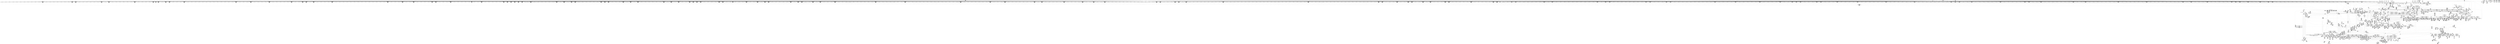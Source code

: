 digraph {
	CE0x4df6e00 [shape=record,shape=Mrecord,label="{CE0x4df6e00|file_has_perm:rc.0|*SummSource*}"]
	CE0x4d86e30 [shape=record,shape=Mrecord,label="{CE0x4d86e30|inode_has_perm:tmp4|security/selinux/hooks.c,1609}"]
	CE0x4d83950 [shape=record,shape=Mrecord,label="{CE0x4d83950|i32_5|*Constant*}"]
	CE0x4e849e0 [shape=record,shape=Mrecord,label="{CE0x4e849e0|0:_i32,_4:_i32,_8:_i16,_12:_i32,_16:_i32,_20:_i32,_24:_i32,_56:_i8*,_:_SCMRE_992,1000_|*MultipleSource*|*LoadInst*|include/linux/fs.h,1916|security/selinux/hooks.c,1675|Function::inode_has_perm&Arg::inode::|security/selinux/hooks.c,1611}"]
	CE0x4dea190 [shape=record,shape=Mrecord,label="{CE0x4dea190|selinux_file_fcntl:tmp35|security/selinux/hooks.c,3375|*SummSink*}"]
	CE0x4df7a80 [shape=record,shape=Mrecord,label="{CE0x4df7a80|file_has_perm:tmp24|security/selinux/hooks.c,1695}"]
	CE0x4dcb7a0 [shape=record,shape=Mrecord,label="{CE0x4dcb7a0|8:_i8,_32:_%struct.inode*,_%struct.selinux_audit_data*,_128:_i32,_456:_i8*,_:_SCMRE_205,206_}"]
	CE0x4e049c0 [shape=record,shape=Mrecord,label="{CE0x4e049c0|file_inode:tmp3|*SummSource*}"]
	CE0x4d9ab10 [shape=record,shape=Mrecord,label="{CE0x4d9ab10|cred_sid:sid|security/selinux/hooks.c,197|*SummSink*}"]
	CE0x4e93d40 [shape=record,shape=Mrecord,label="{CE0x4e93d40|inode_has_perm:lnot.ext|security/selinux/hooks.c,1611|*SummSink*}"]
	CE0x4d6f450 [shape=record,shape=Mrecord,label="{CE0x4d6f450|i32_3|*Constant*}"]
	CE0x4e680e0 [shape=record,shape=Mrecord,label="{CE0x4e680e0|0:_i32,_4:_i32,_8:_i16,_12:_i32,_16:_i32,_20:_i32,_24:_i32,_56:_i8*,_:_SCMRE_336,344_|*MultipleSource*|*LoadInst*|include/linux/fs.h,1916|security/selinux/hooks.c,1675|Function::inode_has_perm&Arg::inode::|security/selinux/hooks.c,1611}"]
	CE0x4df6670 [shape=record,shape=Mrecord,label="{CE0x4df6670|file_has_perm:tmp26|security/selinux/hooks.c,1694}"]
	CE0x4dd76b0 [shape=record,shape=Mrecord,label="{CE0x4dd76b0|_call_void___validate_creds(%struct.cred*_%cred,_i8*_getelementptr_inbounds_(_25_x_i8_,_25_x_i8_*_.str3,_i32_0,_i32_0),_i32_1609)_#10,_!dbg_!27719|security/selinux/hooks.c,1609|*SummSource*}"]
	CE0x4d62ae0 [shape=record,shape=Mrecord,label="{CE0x4d62ae0|selinux_file_fcntl:tmp3}"]
	CE0x4e56520 [shape=record,shape=Mrecord,label="{CE0x4e56520|0:_i32,_4:_i32,_8:_i16,_12:_i32,_16:_i32,_20:_i32,_24:_i32,_56:_i8*,_:_SCMRE_80,88_|*MultipleSource*|*LoadInst*|include/linux/fs.h,1916|security/selinux/hooks.c,1675|Function::inode_has_perm&Arg::inode::|security/selinux/hooks.c,1611}"]
	CE0x4d6a880 [shape=record,shape=Mrecord,label="{CE0x4d6a880|file_inode:f_inode|include/linux/fs.h,1916|*SummSource*}"]
	CE0x4e96b90 [shape=record,shape=Mrecord,label="{CE0x4e96b90|inode_has_perm:tmp10|security/selinux/hooks.c,1611|*SummSource*}"]
	CE0x4e1ebc0 [shape=record,shape=Mrecord,label="{CE0x4e1ebc0|i64*_getelementptr_inbounds_(_5_x_i64_,_5_x_i64_*___llvm_gcov_ctr155,_i64_0,_i64_3)|*Constant*|*SummSource*}"]
	CE0x4e8c610 [shape=record,shape=Mrecord,label="{CE0x4e8c610|_call_void___invalid_creds(%struct.cred*_%cred,_i8*_%file,_i32_%line)_#10,_!dbg_!27721|include/linux/cred.h,174|*SummSource*}"]
	CE0x4e8aca0 [shape=record,shape=Mrecord,label="{CE0x4e8aca0|avc_has_perm:requested|Function::avc_has_perm&Arg::requested::}"]
	CE0x4de9f80 [shape=record,shape=Mrecord,label="{CE0x4de9f80|i64*_getelementptr_inbounds_(_33_x_i64_,_33_x_i64_*___llvm_gcov_ctr260,_i64_0,_i64_31)|*Constant*|*SummSource*}"]
	CE0x4e64ca0 [shape=record,shape=Mrecord,label="{CE0x4e64ca0|0:_i32,_4:_i32,_8:_i16,_12:_i32,_16:_i32,_20:_i32,_24:_i32,_56:_i8*,_:_SCMRE_285,286_}"]
	CE0x4dc6d60 [shape=record,shape=Mrecord,label="{CE0x4dc6d60|8:_i8,_32:_%struct.inode*,_%struct.selinux_audit_data*,_128:_i32,_456:_i8*,_:_SCMRE_161,162_}"]
	CE0x4e747e0 [shape=record,shape=Mrecord,label="{CE0x4e747e0|0:_i32,_4:_i32,_8:_i16,_12:_i32,_16:_i32,_20:_i32,_24:_i32,_56:_i8*,_:_SCMRE_609,610_}"]
	CE0x4e5c600 [shape=record,shape=Mrecord,label="{CE0x4e5c600|0:_i32,_4:_i32,_8:_i16,_12:_i32,_16:_i32,_20:_i32,_24:_i32,_56:_i8*,_:_SCMRE_184,185_}"]
	CE0x4d50e20 [shape=record,shape=Mrecord,label="{CE0x4d50e20|selinux_file_fcntl:land.lhs.true2|*SummSource*}"]
	CE0x4ddab70 [shape=record,shape=Mrecord,label="{CE0x4ddab70|selinux_file_fcntl:and|security/selinux/hooks.c,3350}"]
	CE0x4e0e620 [shape=record,shape=Mrecord,label="{CE0x4e0e620|file_has_perm:u|security/selinux/hooks.c,1681|*SummSource*}"]
	CE0x4e767e0 [shape=record,shape=Mrecord,label="{CE0x4e767e0|0:_i32,_4:_i32,_8:_i16,_12:_i32,_16:_i32,_20:_i32,_24:_i32,_56:_i8*,_:_SCMRE_648,656_|*MultipleSource*|*LoadInst*|include/linux/fs.h,1916|security/selinux/hooks.c,1675|Function::inode_has_perm&Arg::inode::|security/selinux/hooks.c,1611}"]
	CE0x4e949c0 [shape=record,shape=Mrecord,label="{CE0x4e949c0|inode_has_perm:expval|security/selinux/hooks.c,1611|*SummSource*}"]
	CE0x4e2f9a0 [shape=record,shape=Mrecord,label="{CE0x4e2f9a0|__validate_creds:line|Function::__validate_creds&Arg::line::|*SummSource*}"]
	CE0x4d9ee50 [shape=record,shape=Mrecord,label="{CE0x4d9ee50|8:_i8,_32:_%struct.inode*,_%struct.selinux_audit_data*,_128:_i32,_456:_i8*,_:_SCMRE_9,10_}"]
	CE0x4e5a0e0 [shape=record,shape=Mrecord,label="{CE0x4e5a0e0|0:_i32,_4:_i32,_8:_i16,_12:_i32,_16:_i32,_20:_i32,_24:_i32,_56:_i8*,_:_SCMRE_162,163_}"]
	CE0x4dea120 [shape=record,shape=Mrecord,label="{CE0x4dea120|selinux_file_fcntl:tmp35|security/selinux/hooks.c,3375|*SummSource*}"]
	CE0x4d59940 [shape=record,shape=Mrecord,label="{CE0x4d59940|inode_has_perm:return|*SummSink*}"]
	CE0x4df7af0 [shape=record,shape=Mrecord,label="{CE0x4df7af0|file_has_perm:tmp24|security/selinux/hooks.c,1695|*SummSource*}"]
	CE0x4de7830 [shape=record,shape=Mrecord,label="{CE0x4de7830|selinux_file_fcntl:tmp33|security/selinux/hooks.c,3362|*SummSink*}"]
	CE0x4d84e10 [shape=record,shape=Mrecord,label="{CE0x4d84e10|file_has_perm:call1|security/selinux/hooks.c,1677|*SummSink*}"]
	CE0x4e52e50 [shape=record,shape=Mrecord,label="{CE0x4e52e50|inode_has_perm:bb|*SummSink*}"]
	CE0x4e567a0 [shape=record,shape=Mrecord,label="{CE0x4e567a0|0:_i32,_4:_i32,_8:_i16,_12:_i32,_16:_i32,_20:_i32,_24:_i32,_56:_i8*,_:_SCMRE_88,96_|*MultipleSource*|*LoadInst*|include/linux/fs.h,1916|security/selinux/hooks.c,1675|Function::inode_has_perm&Arg::inode::|security/selinux/hooks.c,1611}"]
	CE0x4e63a10 [shape=record,shape=Mrecord,label="{CE0x4e63a10|0:_i32,_4:_i32,_8:_i16,_12:_i32,_16:_i32,_20:_i32,_24:_i32,_56:_i8*,_:_SCMRE_274,275_}"]
	CE0x4decd60 [shape=record,shape=Mrecord,label="{CE0x4decd60|i64*_getelementptr_inbounds_(_33_x_i64_,_33_x_i64_*___llvm_gcov_ctr260,_i64_0,_i64_32)|*Constant*}"]
	CE0x4df4670 [shape=record,shape=Mrecord,label="{CE0x4df4670|file_has_perm:tmp22|security/selinux/hooks.c,1694}"]
	CE0x4d5d040 [shape=record,shape=Mrecord,label="{CE0x4d5d040|file_inode:entry|*SummSource*}"]
	CE0x4dc1cb0 [shape=record,shape=Mrecord,label="{CE0x4dc1cb0|8:_i8,_32:_%struct.inode*,_%struct.selinux_audit_data*,_128:_i32,_456:_i8*,_:_SCMRE_102,103_}"]
	CE0x4daa220 [shape=record,shape=Mrecord,label="{CE0x4daa220|file_has_perm:tmp9|security/selinux/hooks.c,1683|*SummSink*}"]
	CE0x4e6d8f0 [shape=record,shape=Mrecord,label="{CE0x4e6d8f0|0:_i32,_4:_i32,_8:_i16,_12:_i32,_16:_i32,_20:_i32,_24:_i32,_56:_i8*,_:_SCMRE_520,528_|*MultipleSource*|*LoadInst*|include/linux/fs.h,1916|security/selinux/hooks.c,1675|Function::inode_has_perm&Arg::inode::|security/selinux/hooks.c,1611}"]
	CE0x4e67010 [shape=record,shape=Mrecord,label="{CE0x4e67010|0:_i32,_4:_i32,_8:_i16,_12:_i32,_16:_i32,_20:_i32,_24:_i32,_56:_i8*,_:_SCMRE_306,307_}"]
	"CONST[source:2(external),value:0(static)][purpose:{operation}][SrcIdx:20]"
	CE0x4d68010 [shape=record,shape=Mrecord,label="{CE0x4d68010|i64_4|*Constant*|*SummSource*}"]
	CE0x4d62720 [shape=record,shape=Mrecord,label="{CE0x4d62720|selinux_file_fcntl:tmp14|security/selinux/hooks.c,3345|*SummSource*}"]
	CE0x4ddc760 [shape=record,shape=Mrecord,label="{CE0x4ddc760|GLOBAL:__llvm_gcov_ctr170|Global_var:__llvm_gcov_ctr170}"]
	CE0x4e2f930 [shape=record,shape=Mrecord,label="{CE0x4e2f930|__validate_creds:line|Function::__validate_creds&Arg::line::}"]
	CE0x4e20520 [shape=record,shape=Mrecord,label="{CE0x4e20520|file_has_perm:rc.1|*SummSink*}"]
	CE0x4da1300 [shape=record,shape=Mrecord,label="{CE0x4da1300|8:_i8,_32:_%struct.inode*,_%struct.selinux_audit_data*,_128:_i32,_456:_i8*,_:_SCMRE_55,56_}"]
	CE0x4dc1440 [shape=record,shape=Mrecord,label="{CE0x4dc1440|8:_i8,_32:_%struct.inode*,_%struct.selinux_audit_data*,_128:_i32,_456:_i8*,_:_SCMRE_97,98_}"]
	CE0x4e2e100 [shape=record,shape=Mrecord,label="{CE0x4e2e100|_call_void_mcount()_#3|*SummSink*}"]
	CE0x4e7c4c0 [shape=record,shape=Mrecord,label="{CE0x4e7c4c0|0:_i32,_4:_i32,_8:_i16,_12:_i32,_16:_i32,_20:_i32,_24:_i32,_56:_i8*,_:_SCMRE_875,876_}"]
	CE0x4dcd000 [shape=record,shape=Mrecord,label="{CE0x4dcd000|8:_i8,_32:_%struct.inode*,_%struct.selinux_audit_data*,_128:_i32,_456:_i8*,_:_SCMRE_224,232_|*MultipleSource*|security/selinux/hooks.c,3350|Function::selinux_file_fcntl&Arg::file::}"]
	CE0x4e107c0 [shape=record,shape=Mrecord,label="{CE0x4e107c0|28:_i32,_32:_i16,_:_CRE_32,34_|*MultipleSource*|*LoadInst*|security/selinux/hooks.c,1615|security/selinux/hooks.c,1615|security/selinux/hooks.c,1617}"]
	CE0x4de5090 [shape=record,shape=Mrecord,label="{CE0x4de5090|file_has_perm:ad|security/selinux/hooks.c, 1676|*SummSink*}"]
	CE0x4d6fd80 [shape=record,shape=Mrecord,label="{CE0x4d6fd80|i32_7|*Constant*}"]
	CE0x4e85600 [shape=record,shape=Mrecord,label="{CE0x4e85600|inode_has_perm:tobool|security/selinux/hooks.c,1611}"]
	CE0x4de4060 [shape=record,shape=Mrecord,label="{CE0x4de4060|file_has_perm:tmp15|security/selinux/hooks.c,1688|*SummSink*}"]
	CE0x4e7fac0 [shape=record,shape=Mrecord,label="{CE0x4e7fac0|0:_i32,_4:_i32,_8:_i16,_12:_i32,_16:_i32,_20:_i32,_24:_i32,_56:_i8*,_:_SCMRE_907,908_}"]
	CE0x4e63860 [shape=record,shape=Mrecord,label="{CE0x4e63860|0:_i32,_4:_i32,_8:_i16,_12:_i32,_16:_i32,_20:_i32,_24:_i32,_56:_i8*,_:_SCMRE_273,274_}"]
	CE0x4d7b5c0 [shape=record,shape=Mrecord,label="{CE0x4d7b5c0|selinux_file_fcntl:tmp15|security/selinux/hooks.c,3345|*SummSource*}"]
	CE0x4e0c2c0 [shape=record,shape=Mrecord,label="{CE0x4e0c2c0|file_has_perm:call|security/selinux/hooks.c,1675}"]
	CE0x4e80d50 [shape=record,shape=Mrecord,label="{CE0x4e80d50|0:_i32,_4:_i32,_8:_i16,_12:_i32,_16:_i32,_20:_i32,_24:_i32,_56:_i8*,_:_SCMRE_918,919_}"]
	CE0x4dc2010 [shape=record,shape=Mrecord,label="{CE0x4dc2010|8:_i8,_32:_%struct.inode*,_%struct.selinux_audit_data*,_128:_i32,_456:_i8*,_:_SCMRE_104,105_}"]
	CE0x4e651b0 [shape=record,shape=Mrecord,label="{CE0x4e651b0|0:_i32,_4:_i32,_8:_i16,_12:_i32,_16:_i32,_20:_i32,_24:_i32,_56:_i8*,_:_SCMRE_288,289_}"]
	CE0x4e289b0 [shape=record,shape=Mrecord,label="{CE0x4e289b0|inode_has_perm:do.end|*SummSink*}"]
	CE0x4d9bf20 [shape=record,shape=Mrecord,label="{CE0x4d9bf20|file_has_perm:if.then}"]
	CE0x4d7b850 [shape=record,shape=Mrecord,label="{CE0x4d7b850|selinux_file_fcntl:tmp16|security/selinux/hooks.c,3345|*SummSink*}"]
	CE0x4e7a370 [shape=record,shape=Mrecord,label="{CE0x4e7a370|0:_i32,_4:_i32,_8:_i16,_12:_i32,_16:_i32,_20:_i32,_24:_i32,_56:_i8*,_:_SCMRE_824,832_|*MultipleSource*|*LoadInst*|include/linux/fs.h,1916|security/selinux/hooks.c,1675|Function::inode_has_perm&Arg::inode::|security/selinux/hooks.c,1611}"]
	CE0x4e62e40 [shape=record,shape=Mrecord,label="{CE0x4e62e40|0:_i32,_4:_i32,_8:_i16,_12:_i32,_16:_i32,_20:_i32,_24:_i32,_56:_i8*,_:_SCMRE_267,268_}"]
	CE0x4e6aab0 [shape=record,shape=Mrecord,label="{CE0x4e6aab0|0:_i32,_4:_i32,_8:_i16,_12:_i32,_16:_i32,_20:_i32,_24:_i32,_56:_i8*,_:_SCMRE_464,472_|*MultipleSource*|*LoadInst*|include/linux/fs.h,1916|security/selinux/hooks.c,1675|Function::inode_has_perm&Arg::inode::|security/selinux/hooks.c,1611}"]
	CE0x4e2b270 [shape=record,shape=Mrecord,label="{CE0x4e2b270|__validate_creds:lnot|include/linux/cred.h,173}"]
	CE0x4e804e0 [shape=record,shape=Mrecord,label="{CE0x4e804e0|0:_i32,_4:_i32,_8:_i16,_12:_i32,_16:_i32,_20:_i32,_24:_i32,_56:_i8*,_:_SCMRE_913,914_}"]
	CE0x4e77bb0 [shape=record,shape=Mrecord,label="{CE0x4e77bb0|0:_i32,_4:_i32,_8:_i16,_12:_i32,_16:_i32,_20:_i32,_24:_i32,_56:_i8*,_:_SCMRE_696,704_|*MultipleSource*|*LoadInst*|include/linux/fs.h,1916|security/selinux/hooks.c,1675|Function::inode_has_perm&Arg::inode::|security/selinux/hooks.c,1611}"]
	CE0x4e10690 [shape=record,shape=Mrecord,label="{CE0x4e10690|28:_i32,_32:_i16,_:_CRE_28,32_|*MultipleSource*|*LoadInst*|security/selinux/hooks.c,1615|security/selinux/hooks.c,1615|security/selinux/hooks.c,1617}"]
	CE0x4d5b9b0 [shape=record,shape=Mrecord,label="{CE0x4d5b9b0|cred_sid:tmp4|*LoadInst*|security/selinux/hooks.c,196|*SummSink*}"]
	CE0x4e5d1d0 [shape=record,shape=Mrecord,label="{CE0x4e5d1d0|0:_i32,_4:_i32,_8:_i16,_12:_i32,_16:_i32,_20:_i32,_24:_i32,_56:_i8*,_:_SCMRE_191,192_}"]
	CE0x4e0d770 [shape=record,shape=Mrecord,label="{CE0x4e0d770|cred_sid:tmp2|*SummSink*}"]
	CE0x4d9e5e0 [shape=record,shape=Mrecord,label="{CE0x4d9e5e0|8:_i8,_32:_%struct.inode*,_%struct.selinux_audit_data*,_128:_i32,_456:_i8*,_:_SCMRE_4,5_}"]
	CE0x4da8550 [shape=record,shape=Mrecord,label="{CE0x4da8550|file_has_perm:f_path|security/selinux/hooks.c,1681|*SummSource*}"]
	CE0x4d8a410 [shape=record,shape=Mrecord,label="{CE0x4d8a410|0:_i32,_:_GCMR___llvm_gcov_global_state_pred262_internal_unnamed_addr_global_i32_-1:_elem_0:default:}"]
	CE0x4e5b6d0 [shape=record,shape=Mrecord,label="{CE0x4e5b6d0|0:_i32,_4:_i32,_8:_i16,_12:_i32,_16:_i32,_20:_i32,_24:_i32,_56:_i8*,_:_SCMRE_175,176_}"]
	CE0x4ddf1f0 [shape=record,shape=Mrecord,label="{CE0x4ddf1f0|avc_has_perm:auditdata|Function::avc_has_perm&Arg::auditdata::|*SummSink*}"]
	CE0x4de06f0 [shape=record,shape=Mrecord,label="{CE0x4de06f0|file_has_perm:tmp13|security/selinux/hooks.c,1688|*SummSource*}"]
	CE0x4dd7640 [shape=record,shape=Mrecord,label="{CE0x4dd7640|_call_void___validate_creds(%struct.cred*_%cred,_i8*_getelementptr_inbounds_(_25_x_i8_,_25_x_i8_*_.str3,_i32_0,_i32_0),_i32_1609)_#10,_!dbg_!27719|security/selinux/hooks.c,1609}"]
	CE0x4ddfa90 [shape=record,shape=Mrecord,label="{CE0x4ddfa90|file_has_perm:tobool|security/selinux/hooks.c,1688}"]
	CE0x4e93540 [shape=record,shape=Mrecord,label="{CE0x4e93540|inode_has_perm:lnot1|security/selinux/hooks.c,1611|*SummSource*}"]
	CE0x4e515b0 [shape=record,shape=Mrecord,label="{CE0x4e515b0|__validate_creds:file|Function::__validate_creds&Arg::file::|*SummSink*}"]
	CE0x4e2e980 [shape=record,shape=Mrecord,label="{CE0x4e2e980|0:_i32,_4:_i32,_8:_i16,_12:_i32,_16:_i32,_20:_i32,_24:_i32,_56:_i8*,_:_SCMRE_2,4_|*MultipleSource*|*LoadInst*|include/linux/fs.h,1916|security/selinux/hooks.c,1675|Function::inode_has_perm&Arg::inode::|security/selinux/hooks.c,1611}"]
	CE0x4e7a630 [shape=record,shape=Mrecord,label="{CE0x4e7a630|0:_i32,_4:_i32,_8:_i16,_12:_i32,_16:_i32,_20:_i32,_24:_i32,_56:_i8*,_:_SCMRE_832,840_|*MultipleSource*|*LoadInst*|include/linux/fs.h,1916|security/selinux/hooks.c,1675|Function::inode_has_perm&Arg::inode::|security/selinux/hooks.c,1611}"]
	CE0x4dbfce0 [shape=record,shape=Mrecord,label="{CE0x4dbfce0|i64_8|*Constant*|*SummSource*}"]
	CE0x4d565d0 [shape=record,shape=Mrecord,label="{CE0x4d565d0|selinux_file_fcntl:tmp19|security/selinux/hooks.c,3345|*SummSource*}"]
	CE0x4dd83f0 [shape=record,shape=Mrecord,label="{CE0x4dd83f0|i64*_getelementptr_inbounds_(_8_x_i64_,_8_x_i64_*___llvm_gcov_ctr154,_i64_0,_i64_1)|*Constant*|*SummSink*}"]
	CE0x4d660d0 [shape=record,shape=Mrecord,label="{CE0x4d660d0|__llvm_gcov_indirect_counter_increment:tmp|*SummSource*}"]
	CE0x4e2f180 [shape=record,shape=Mrecord,label="{CE0x4e2f180|inode_has_perm:tmp3|*SummSink*}"]
	CE0x4e04b00 [shape=record,shape=Mrecord,label="{CE0x4e04b00|_call_void_mcount()_#3}"]
	CE0x4e1e320 [shape=record,shape=Mrecord,label="{CE0x4e1e320|__validate_creds:tmp4|include/linux/cred.h,173|*SummSink*}"]
	CE0x4e50ca0 [shape=record,shape=Mrecord,label="{CE0x4e50ca0|COLLAPSED:_GCMRE___llvm_gcov_ctr154_internal_global_8_x_i64_zeroinitializer:_elem_0:default:}"]
	CE0x4d7f410 [shape=record,shape=Mrecord,label="{CE0x4d7f410|file_has_perm:tmp18|security/selinux/hooks.c,1690}"]
	CE0x4e20d90 [shape=record,shape=Mrecord,label="{CE0x4e20d90|i64*_getelementptr_inbounds_(_12_x_i64_,_12_x_i64_*___llvm_gcov_ctr170,_i64_0,_i64_11)|*Constant*|*SummSink*}"]
	CE0x4d6f660 [shape=record,shape=Mrecord,label="{CE0x4d6f660|i32_3|*Constant*|*SummSink*}"]
	CE0x4d6bea0 [shape=record,shape=Mrecord,label="{CE0x4d6bea0|COLLAPSED:_GCMRE___llvm_gcov_ctr162_internal_global_2_x_i64_zeroinitializer:_elem_0:default:}"]
	CE0x4da3310 [shape=record,shape=Mrecord,label="{CE0x4da3310|8:_i8,_32:_%struct.inode*,_%struct.selinux_audit_data*,_128:_i32,_456:_i8*,_:_SCMRE_74,75_}"]
	CE0x4e1df50 [shape=record,shape=Mrecord,label="{CE0x4e1df50|__validate_creds:tmp4|include/linux/cred.h,173|*SummSource*}"]
	CE0x4da43f0 [shape=record,shape=Mrecord,label="{CE0x4da43f0|8:_i8,_32:_%struct.inode*,_%struct.selinux_audit_data*,_128:_i32,_456:_i8*,_:_SCMRE_84,85_}"]
	CE0x4e18eb0 [shape=record,shape=Mrecord,label="{CE0x4e18eb0|inode_has_perm:tmp16|security/selinux/hooks.c,1615|*SummSink*}"]
	CE0x4e78c30 [shape=record,shape=Mrecord,label="{CE0x4e78c30|0:_i32,_4:_i32,_8:_i16,_12:_i32,_16:_i32,_20:_i32,_24:_i32,_56:_i8*,_:_SCMRE_752,756_|*MultipleSource*|*LoadInst*|include/linux/fs.h,1916|security/selinux/hooks.c,1675|Function::inode_has_perm&Arg::inode::|security/selinux/hooks.c,1611}"]
	CE0x4da1150 [shape=record,shape=Mrecord,label="{CE0x4da1150|8:_i8,_32:_%struct.inode*,_%struct.selinux_audit_data*,_128:_i32,_456:_i8*,_:_SCMRE_54,55_}"]
	CE0x4dc9e50 [shape=record,shape=Mrecord,label="{CE0x4dc9e50|8:_i8,_32:_%struct.inode*,_%struct.selinux_audit_data*,_128:_i32,_456:_i8*,_:_SCMRE_190,191_}"]
	CE0x4d87870 [shape=record,shape=Mrecord,label="{CE0x4d87870|_call_void_mcount()_#3|*SummSink*}"]
	CE0x4d79730 [shape=record,shape=Mrecord,label="{CE0x4d79730|selinux_file_fcntl:tobool|security/selinux/hooks.c,3345}"]
	CE0x4dea0b0 [shape=record,shape=Mrecord,label="{CE0x4dea0b0|i64*_getelementptr_inbounds_(_33_x_i64_,_33_x_i64_*___llvm_gcov_ctr260,_i64_0,_i64_31)|*Constant*|*SummSink*}"]
	CE0x4da19c0 [shape=record,shape=Mrecord,label="{CE0x4da19c0|8:_i8,_32:_%struct.inode*,_%struct.selinux_audit_data*,_128:_i32,_456:_i8*,_:_SCMRE_59,60_}"]
	CE0x4df6230 [shape=record,shape=Mrecord,label="{CE0x4df6230|_ret_i32_%retval.0,_!dbg_!27739|security/selinux/hooks.c,1618}"]
	CE0x4da8420 [shape=record,shape=Mrecord,label="{CE0x4da8420|selinux_file_fcntl:tmp8|security/selinux/hooks.c,3345|*SummSink*}"]
	CE0x4dd3130 [shape=record,shape=Mrecord,label="{CE0x4dd3130|i32_1024|*Constant*}"]
	CE0x4d59f60 [shape=record,shape=Mrecord,label="{CE0x4d59f60|file_has_perm:tmp|*SummSink*}"]
	CE0x4d604a0 [shape=record,shape=Mrecord,label="{CE0x4d604a0|selinux_file_fcntl:tmp22|security/selinux/hooks.c,3350|*SummSink*}"]
	CE0x4e6cb20 [shape=record,shape=Mrecord,label="{CE0x4e6cb20|0:_i32,_4:_i32,_8:_i16,_12:_i32,_16:_i32,_20:_i32,_24:_i32,_56:_i8*,_:_SCMRE_488,496_|*MultipleSource*|*LoadInst*|include/linux/fs.h,1916|security/selinux/hooks.c,1675|Function::inode_has_perm&Arg::inode::|security/selinux/hooks.c,1611}"]
	CE0x4d85080 [shape=record,shape=Mrecord,label="{CE0x4d85080|0:_i32,_4:_i32,_8:_i16,_12:_i32,_16:_i32,_20:_i32,_24:_i32,_56:_i8*,_:_SCMRE_56,64_|*MultipleSource*|*LoadInst*|include/linux/fs.h,1916|security/selinux/hooks.c,1675|Function::inode_has_perm&Arg::inode::|security/selinux/hooks.c,1611}"]
	CE0x4e70610 [shape=record,shape=Mrecord,label="{CE0x4e70610|0:_i32,_4:_i32,_8:_i16,_12:_i32,_16:_i32,_20:_i32,_24:_i32,_56:_i8*,_:_SCMRE_570,571_}"]
	CE0x4d85c40 [shape=record,shape=Mrecord,label="{CE0x4d85c40|_call_void_mcount()_#3|*SummSource*}"]
	CE0x4d9dac0 [shape=record,shape=Mrecord,label="{CE0x4d9dac0|selinux_file_fcntl:f_flags|security/selinux/hooks.c,3350|*SummSource*}"]
	CE0x4ddb710 [shape=record,shape=Mrecord,label="{CE0x4ddb710|i64_24|*Constant*}"]
	CE0x4e7bc50 [shape=record,shape=Mrecord,label="{CE0x4e7bc50|0:_i32,_4:_i32,_8:_i16,_12:_i32,_16:_i32,_20:_i32,_24:_i32,_56:_i8*,_:_SCMRE_870,871_}"]
	CE0x4d85940 [shape=record,shape=Mrecord,label="{CE0x4d85940|_call_void_mcount()_#3}"]
	CE0x4e7dab0 [shape=record,shape=Mrecord,label="{CE0x4e7dab0|0:_i32,_4:_i32,_8:_i16,_12:_i32,_16:_i32,_20:_i32,_24:_i32,_56:_i8*,_:_SCMRE_888,889_}"]
	CE0x4da9950 [shape=record,shape=Mrecord,label="{CE0x4da9950|GLOBAL:__llvm_gcov_ctr170|Global_var:__llvm_gcov_ctr170|*SummSink*}"]
	CE0x4dc2370 [shape=record,shape=Mrecord,label="{CE0x4dc2370|8:_i8,_32:_%struct.inode*,_%struct.selinux_audit_data*,_128:_i32,_456:_i8*,_:_SCMRE_106,107_}"]
	CE0x4dd09c0 [shape=record,shape=Mrecord,label="{CE0x4dd09c0|8:_i8,_32:_%struct.inode*,_%struct.selinux_audit_data*,_128:_i32,_456:_i8*,_:_SCMRE_408,416_|*MultipleSource*|security/selinux/hooks.c,3350|Function::selinux_file_fcntl&Arg::file::}"]
	CE0x4e03080 [shape=record,shape=Mrecord,label="{CE0x4e03080|file_has_perm:tmp11|security/selinux/hooks.c,1684}"]
	CE0x4dca510 [shape=record,shape=Mrecord,label="{CE0x4dca510|8:_i8,_32:_%struct.inode*,_%struct.selinux_audit_data*,_128:_i32,_456:_i8*,_:_SCMRE_194,195_}"]
	CE0x4dd1490 [shape=record,shape=Mrecord,label="{CE0x4dd1490|8:_i8,_32:_%struct.inode*,_%struct.selinux_audit_data*,_128:_i32,_456:_i8*,_:_SCMRE_432,436_|*MultipleSource*|security/selinux/hooks.c,3350|Function::selinux_file_fcntl&Arg::file::}"]
	CE0x4e001c0 [shape=record,shape=Mrecord,label="{CE0x4e001c0|__llvm_gcov_indirect_counter_increment:counter|*SummSink*}"]
	CE0x4d57200 [shape=record,shape=Mrecord,label="{CE0x4d57200|0:_i8,_:_GCMR_selinux_file_fcntl.__warned_internal_global_i8_0,_section_.data.unlikely_,_align_1:_elem_0:default:}"]
	CE0x4d7ea20 [shape=record,shape=Mrecord,label="{CE0x4d7ea20|selinux_file_fcntl:call11|security/selinux/hooks.c,3351|*SummSink*}"]
	CE0x4e8ab70 [shape=record,shape=Mrecord,label="{CE0x4e8ab70|_ret_i32_%retval.0,_!dbg_!27728|security/selinux/avc.c,775}"]
	CE0x4e61d00 [shape=record,shape=Mrecord,label="{CE0x4e61d00|0:_i32,_4:_i32,_8:_i16,_12:_i32,_16:_i32,_20:_i32,_24:_i32,_56:_i8*,_:_SCMRE_257,258_}"]
	CE0x4e95970 [shape=record,shape=Mrecord,label="{CE0x4e95970|inode_has_perm:tmp7|security/selinux/hooks.c,1611|*SummSink*}"]
	CE0x4e05140 [shape=record,shape=Mrecord,label="{CE0x4e05140|i32_2|*Constant*}"]
	CE0x4d9e940 [shape=record,shape=Mrecord,label="{CE0x4d9e940|8:_i8,_32:_%struct.inode*,_%struct.selinux_audit_data*,_128:_i32,_456:_i8*,_:_SCMRE_6,7_}"]
	CE0x4d9c9a0 [shape=record,shape=Mrecord,label="{CE0x4d9c9a0|selinux_file_fcntl:tmp25|security/selinux/hooks.c,3350|*SummSink*}"]
	"CONST[source:1(input),value:2(dynamic)][purpose:{operation}][SrcIdx:24]"
	CE0x4e8e660 [shape=record,shape=Mrecord,label="{CE0x4e8e660|__validate_creds:tmp7|include/linux/cred.h,174}"]
	CE0x4e69cf0 [shape=record,shape=Mrecord,label="{CE0x4e69cf0|0:_i32,_4:_i32,_8:_i16,_12:_i32,_16:_i32,_20:_i32,_24:_i32,_56:_i8*,_:_SCMRE_424,432_|*MultipleSource*|*LoadInst*|include/linux/fs.h,1916|security/selinux/hooks.c,1675|Function::inode_has_perm&Arg::inode::|security/selinux/hooks.c,1611}"]
	CE0x4e76270 [shape=record,shape=Mrecord,label="{CE0x4e76270|0:_i32,_4:_i32,_8:_i16,_12:_i32,_16:_i32,_20:_i32,_24:_i32,_56:_i8*,_:_SCMRE_632,640_|*MultipleSource*|*LoadInst*|include/linux/fs.h,1916|security/selinux/hooks.c,1675|Function::inode_has_perm&Arg::inode::|security/selinux/hooks.c,1611}"]
	CE0x4e1b2a0 [shape=record,shape=Mrecord,label="{CE0x4e1b2a0|inode_has_perm:tmp17|security/selinux/hooks.c,1617}"]
	CE0x4e76130 [shape=record,shape=Mrecord,label="{CE0x4e76130|0:_i32,_4:_i32,_8:_i16,_12:_i32,_16:_i32,_20:_i32,_24:_i32,_56:_i8*,_:_SCMRE_864,865_}"]
	CE0x4e64790 [shape=record,shape=Mrecord,label="{CE0x4e64790|0:_i32,_4:_i32,_8:_i16,_12:_i32,_16:_i32,_20:_i32,_24:_i32,_56:_i8*,_:_SCMRE_282,283_}"]
	CE0x610ef20 [shape=record,shape=Mrecord,label="{CE0x610ef20|selinux_file_fcntl:land.lhs.true2}"]
	CE0x4de41d0 [shape=record,shape=Mrecord,label="{CE0x4de41d0|i64*_getelementptr_inbounds_(_12_x_i64_,_12_x_i64_*___llvm_gcov_ctr170,_i64_0,_i64_5)|*Constant*}"]
	CE0x4da28f0 [shape=record,shape=Mrecord,label="{CE0x4da28f0|8:_i8,_32:_%struct.inode*,_%struct.selinux_audit_data*,_128:_i32,_456:_i8*,_:_SCMRE_68,69_}"]
	CE0x4d65c10 [shape=record,shape=Mrecord,label="{CE0x4d65c10|i64**_getelementptr_inbounds_(_4_x_i64*_,_4_x_i64*_*___llvm_gcda_edge_table261,_i64_0,_i64_1)|*Constant*|*SummSink*}"]
	CE0x4dfe6a0 [shape=record,shape=Mrecord,label="{CE0x4dfe6a0|0:_i32,_:_CRE_4,8_|*MultipleSource*|security/selinux/hooks.c,1683|*LoadInst*|security/selinux/hooks.c,1674|security/selinux/hooks.c,1674}"]
	CE0x4e5ce70 [shape=record,shape=Mrecord,label="{CE0x4e5ce70|0:_i32,_4:_i32,_8:_i16,_12:_i32,_16:_i32,_20:_i32,_24:_i32,_56:_i8*,_:_SCMRE_189,190_}"]
	CE0x4de0460 [shape=record,shape=Mrecord,label="{CE0x4de0460|file_has_perm:tmp12|security/selinux/hooks.c,1688|*SummSink*}"]
	CE0x4e8bcc0 [shape=record,shape=Mrecord,label="{CE0x4e8bcc0|i64*_getelementptr_inbounds_(_5_x_i64_,_5_x_i64_*___llvm_gcov_ctr155,_i64_0,_i64_3)|*Constant*|*SummSink*}"]
	CE0x4d61a90 [shape=record,shape=Mrecord,label="{CE0x4d61a90|selinux_file_fcntl:bb|*SummSink*}"]
	CE0x4e59af0 [shape=record,shape=Mrecord,label="{CE0x4e59af0|0:_i32,_4:_i32,_8:_i16,_12:_i32,_16:_i32,_20:_i32,_24:_i32,_56:_i8*,_:_SCMRE_159,160_}"]
	CE0x4dc8350 [shape=record,shape=Mrecord,label="{CE0x4dc8350|8:_i8,_32:_%struct.inode*,_%struct.selinux_audit_data*,_128:_i32,_456:_i8*,_:_SCMRE_174,175_}"]
	CE0x4ddff70 [shape=record,shape=Mrecord,label="{CE0x4ddff70|i64_3|*Constant*}"]
	CE0x4df6f80 [shape=record,shape=Mrecord,label="{CE0x4df6f80|file_has_perm:rc.0|*SummSink*}"]
	CE0x4dd1a20 [shape=record,shape=Mrecord,label="{CE0x4dd1a20|8:_i8,_32:_%struct.inode*,_%struct.selinux_audit_data*,_128:_i32,_456:_i8*,_:_SCMRE_440,448_|*MultipleSource*|security/selinux/hooks.c,3350|Function::selinux_file_fcntl&Arg::file::}"]
	CE0x4d748c0 [shape=record,shape=Mrecord,label="{CE0x4d748c0|selinux_file_fcntl:tmp18|security/selinux/hooks.c,3345|*SummSink*}"]
	CE0x4e6b5c0 [shape=record,shape=Mrecord,label="{CE0x4e6b5c0|0:_i32,_4:_i32,_8:_i16,_12:_i32,_16:_i32,_20:_i32,_24:_i32,_56:_i8*,_:_SCMRE_476,477_}"]
	CE0x4d766a0 [shape=record,shape=Mrecord,label="{CE0x4d766a0|selinux_file_fcntl:tmp6|security/selinux/hooks.c,3345}"]
	CE0x4d611c0 [shape=record,shape=Mrecord,label="{CE0x4d611c0|selinux_file_fcntl:tobool1|security/selinux/hooks.c,3345|*SummSink*}"]
	CE0x4d8ab20 [shape=record,shape=Mrecord,label="{CE0x4d8ab20|selinux_file_fcntl:sw.bb13|*SummSource*}"]
	CE0x4df02e0 [shape=record,shape=Mrecord,label="{CE0x4df02e0|get_current:tmp3|*SummSink*}"]
	CE0x4da6f00 [shape=record,shape=Mrecord,label="{CE0x4da6f00|cred_sid:cred|Function::cred_sid&Arg::cred::}"]
	CE0x4e26830 [shape=record,shape=Mrecord,label="{CE0x4e26830|cred_sid:cred|Function::cred_sid&Arg::cred::}"]
	CE0x4e880c0 [shape=record,shape=Mrecord,label="{CE0x4e880c0|inode_has_perm:tmp14|security/selinux/hooks.c,1614|*SummSource*}"]
	CE0x4e82ea0 [shape=record,shape=Mrecord,label="{CE0x4e82ea0|0:_i32,_4:_i32,_8:_i16,_12:_i32,_16:_i32,_20:_i32,_24:_i32,_56:_i8*,_:_SCMRE_952,960_|*MultipleSource*|*LoadInst*|include/linux/fs.h,1916|security/selinux/hooks.c,1675|Function::inode_has_perm&Arg::inode::|security/selinux/hooks.c,1611}"]
	CE0x4e92ce0 [shape=record,shape=Mrecord,label="{CE0x4e92ce0|i1_true|*Constant*}"]
	CE0x4e58bc0 [shape=record,shape=Mrecord,label="{CE0x4e58bc0|0:_i32,_4:_i32,_8:_i16,_12:_i32,_16:_i32,_20:_i32,_24:_i32,_56:_i8*,_:_SCMRE_150,151_}"]
	CE0x4e5a950 [shape=record,shape=Mrecord,label="{CE0x4e5a950|0:_i32,_4:_i32,_8:_i16,_12:_i32,_16:_i32,_20:_i32,_24:_i32,_56:_i8*,_:_SCMRE_167,168_}"]
	CE0x4e6cc60 [shape=record,shape=Mrecord,label="{CE0x4e6cc60|0:_i32,_4:_i32,_8:_i16,_12:_i32,_16:_i32,_20:_i32,_24:_i32,_56:_i8*,_:_SCMRE_500,504_|*MultipleSource*|*LoadInst*|include/linux/fs.h,1916|security/selinux/hooks.c,1675|Function::inode_has_perm&Arg::inode::|security/selinux/hooks.c,1611}"]
	CE0x4dfaf40 [shape=record,shape=Mrecord,label="{CE0x4dfaf40|cred_sid:security|security/selinux/hooks.c,196|*SummSink*}"]
	CE0x6937720 [shape=record,shape=Mrecord,label="{CE0x6937720|selinux_file_fcntl:land.lhs.true7|*SummSink*}"]
	CE0x4e8cae0 [shape=record,shape=Mrecord,label="{CE0x4e8cae0|i64*_getelementptr_inbounds_(_5_x_i64_,_5_x_i64_*___llvm_gcov_ctr155,_i64_0,_i64_4)|*Constant*|*SummSource*}"]
	CE0x4d827a0 [shape=record,shape=Mrecord,label="{CE0x4d827a0|i32_8|*Constant*}"]
	CE0x4e65d80 [shape=record,shape=Mrecord,label="{CE0x4e65d80|0:_i32,_4:_i32,_8:_i16,_12:_i32,_16:_i32,_20:_i32,_24:_i32,_56:_i8*,_:_SCMRE_295,296_}"]
	CE0x4e783f0 [shape=record,shape=Mrecord,label="{CE0x4e783f0|0:_i32,_4:_i32,_8:_i16,_12:_i32,_16:_i32,_20:_i32,_24:_i32,_56:_i8*,_:_SCMRE_728,736_|*MultipleSource*|*LoadInst*|include/linux/fs.h,1916|security/selinux/hooks.c,1675|Function::inode_has_perm&Arg::inode::|security/selinux/hooks.c,1611}"]
	CE0x4e54c10 [shape=record,shape=Mrecord,label="{CE0x4e54c10|0:_i32,_4:_i32,_8:_i16,_12:_i32,_16:_i32,_20:_i32,_24:_i32,_56:_i8*,_:_SCMRE_24,32_|*MultipleSource*|*LoadInst*|include/linux/fs.h,1916|security/selinux/hooks.c,1675|Function::inode_has_perm&Arg::inode::|security/selinux/hooks.c,1611}"]
	CE0x4d6f760 [shape=record,shape=Mrecord,label="{CE0x4d6f760|i32_9|*Constant*}"]
	CE0x4da0f10 [shape=record,shape=Mrecord,label="{CE0x4da0f10|8:_i8,_32:_%struct.inode*,_%struct.selinux_audit_data*,_128:_i32,_456:_i8*,_:_SCMRE_52,53_}"]
	CE0x4da95f0 [shape=record,shape=Mrecord,label="{CE0x4da95f0|i64_2|*Constant*}"]
	CE0x4dc1950 [shape=record,shape=Mrecord,label="{CE0x4dc1950|8:_i8,_32:_%struct.inode*,_%struct.selinux_audit_data*,_128:_i32,_456:_i8*,_:_SCMRE_100,101_}"]
	CE0x4e619a0 [shape=record,shape=Mrecord,label="{CE0x4e619a0|0:_i32,_4:_i32,_8:_i16,_12:_i32,_16:_i32,_20:_i32,_24:_i32,_56:_i8*,_:_SCMRE_255,256_}"]
	CE0x4dc30f0 [shape=record,shape=Mrecord,label="{CE0x4dc30f0|8:_i8,_32:_%struct.inode*,_%struct.selinux_audit_data*,_128:_i32,_456:_i8*,_:_SCMRE_114,115_}"]
	CE0x4e5ff50 [shape=record,shape=Mrecord,label="{CE0x4e5ff50|0:_i32,_4:_i32,_8:_i16,_12:_i32,_16:_i32,_20:_i32,_24:_i32,_56:_i8*,_:_SCMRE_241,242_}"]
	CE0x4e82340 [shape=record,shape=Mrecord,label="{CE0x4e82340|0:_i32,_4:_i32,_8:_i16,_12:_i32,_16:_i32,_20:_i32,_24:_i32,_56:_i8*,_:_SCMRE_931,932_}"]
	CE0x4dd7f70 [shape=record,shape=Mrecord,label="{CE0x4dd7f70|cred_sid:bb|*SummSource*}"]
	CE0x4df73a0 [shape=record,shape=Mrecord,label="{CE0x4df73a0|file_has_perm:tmp26|security/selinux/hooks.c,1694|*SummSource*}"]
	CE0x4d78bd0 [shape=record,shape=Mrecord,label="{CE0x4d78bd0|i64*_getelementptr_inbounds_(_33_x_i64_,_33_x_i64_*___llvm_gcov_ctr260,_i64_0,_i64_6)|*Constant*}"]
	CE0x4d9fa20 [shape=record,shape=Mrecord,label="{CE0x4d9fa20|8:_i8,_32:_%struct.inode*,_%struct.selinux_audit_data*,_128:_i32,_456:_i8*,_:_SCMRE_32,40_|*MultipleSource*|security/selinux/hooks.c,3350|Function::selinux_file_fcntl&Arg::file::}"]
	CE0x4ded100 [shape=record,shape=Mrecord,label="{CE0x4ded100|i64*_getelementptr_inbounds_(_33_x_i64_,_33_x_i64_*___llvm_gcov_ctr260,_i64_0,_i64_32)|*Constant*|*SummSource*}"]
	CE0x4e97470 [shape=record,shape=Mrecord,label="{CE0x4e97470|i64*_getelementptr_inbounds_(_8_x_i64_,_8_x_i64_*___llvm_gcov_ctr154,_i64_0,_i64_5)|*Constant*|*SummSink*}"]
	CE0x4e89130 [shape=record,shape=Mrecord,label="{CE0x4e89130|__validate_creds:if.end}"]
	CE0x4dfa270 [shape=record,shape=Mrecord,label="{CE0x4dfa270|__llvm_gcov_indirect_counter_increment:tmp5|*SummSink*}"]
	CE0x4e029d0 [shape=record,shape=Mrecord,label="{CE0x4e029d0|file_has_perm:sid3|security/selinux/hooks.c,1684|*SummSource*}"]
	CE0x4d77a90 [shape=record,shape=Mrecord,label="{CE0x4d77a90|selinux_file_fcntl:sw.bb15}"]
	CE0x4e64430 [shape=record,shape=Mrecord,label="{CE0x4e64430|0:_i32,_4:_i32,_8:_i16,_12:_i32,_16:_i32,_20:_i32,_24:_i32,_56:_i8*,_:_SCMRE_280,281_}"]
	CE0x4de71a0 [shape=record,shape=Mrecord,label="{CE0x4de71a0|i64**_getelementptr_inbounds_(_4_x_i64*_,_4_x_i64*_*___llvm_gcda_edge_table261,_i64_0,_i64_2)|*Constant*|*SummSource*}"]
	CE0x4d76a30 [shape=record,shape=Mrecord,label="{CE0x4d76a30|file_has_perm:tmp2|*LoadInst*|security/selinux/hooks.c,1674|*SummSource*}"]
	CE0x4e937e0 [shape=record,shape=Mrecord,label="{CE0x4e937e0|inode_has_perm:conv|security/selinux/hooks.c,1611}"]
	CE0x4dd8100 [shape=record,shape=Mrecord,label="{CE0x4dd8100|i64*_getelementptr_inbounds_(_2_x_i64_,_2_x_i64_*___llvm_gcov_ctr131,_i64_0,_i64_0)|*Constant*}"]
	CE0x6937790 [shape=record,shape=Mrecord,label="{CE0x6937790|selinux_file_fcntl:land.lhs.true7|*SummSource*}"]
	CE0x4e97930 [shape=record,shape=Mrecord,label="{CE0x4e97930|inode_has_perm:tmp11|security/selinux/hooks.c,1612|*SummSource*}"]
	CE0x4d9cb20 [shape=record,shape=Mrecord,label="{CE0x4d9cb20|i64_27|*Constant*}"]
	CE0x4e8a5d0 [shape=record,shape=Mrecord,label="{CE0x4e8a5d0|avc_has_perm:entry}"]
	CE0x4e12c90 [shape=record,shape=Mrecord,label="{CE0x4e12c90|cred_sid:tmp}"]
	CE0x4e65360 [shape=record,shape=Mrecord,label="{CE0x4e65360|0:_i32,_4:_i32,_8:_i16,_12:_i32,_16:_i32,_20:_i32,_24:_i32,_56:_i8*,_:_SCMRE_289,290_}"]
	CE0x4d69480 [shape=record,shape=Mrecord,label="{CE0x4d69480|i64_3|*Constant*|*SummSink*}"]
	CE0x4df9b30 [shape=record,shape=Mrecord,label="{CE0x4df9b30|__llvm_gcov_indirect_counter_increment:tmp5}"]
	CE0x4e835b0 [shape=record,shape=Mrecord,label="{CE0x4e835b0|0:_i32,_4:_i32,_8:_i16,_12:_i32,_16:_i32,_20:_i32,_24:_i32,_56:_i8*,_:_SCMRE_968,976_|*MultipleSource*|*LoadInst*|include/linux/fs.h,1916|security/selinux/hooks.c,1675|Function::inode_has_perm&Arg::inode::|security/selinux/hooks.c,1611}"]
	CE0x4e506e0 [shape=record,shape=Mrecord,label="{CE0x4e506e0|__validate_creds:file|Function::__validate_creds&Arg::file::}"]
	CE0x4e53f90 [shape=record,shape=Mrecord,label="{CE0x4e53f90|_call_void_mcount()_#3}"]
	CE0x4e04550 [shape=record,shape=Mrecord,label="{CE0x4e04550|avc_has_perm:ssid|Function::avc_has_perm&Arg::ssid::|*SummSource*}"]
	CE0x4de8450 [shape=record,shape=Mrecord,label="{CE0x4de8450|selinux_file_fcntl:call14|security/selinux/hooks.c,3362}"]
	CE0x4da4fc0 [shape=record,shape=Mrecord,label="{CE0x4da4fc0|8:_i8,_32:_%struct.inode*,_%struct.selinux_audit_data*,_128:_i32,_456:_i8*,_:_SCMRE_91,92_}"]
	CE0x4d4c740 [shape=record,shape=Mrecord,label="{CE0x4d4c740|i64*_getelementptr_inbounds_(_33_x_i64_,_33_x_i64_*___llvm_gcov_ctr260,_i64_0,_i64_9)|*Constant*}"]
	CE0x4d75780 [shape=record,shape=Mrecord,label="{CE0x4d75780|selinux_file_fcntl:tmp13|security/selinux/hooks.c,3345}"]
	CE0x4e52cb0 [shape=record,shape=Mrecord,label="{CE0x4e52cb0|inode_has_perm:bb}"]
	CE0x4e219b0 [shape=record,shape=Mrecord,label="{CE0x4e219b0|file_inode:bb}"]
	CE0x4d8a160 [shape=record,shape=Mrecord,label="{CE0x4d8a160|GLOBAL:__llvm_gcov_global_state_pred262|Global_var:__llvm_gcov_global_state_pred262|*SummSink*}"]
	CE0x4dc95e0 [shape=record,shape=Mrecord,label="{CE0x4dc95e0|8:_i8,_32:_%struct.inode*,_%struct.selinux_audit_data*,_128:_i32,_456:_i8*,_:_SCMRE_185,186_}"]
	CE0x4e727d0 [shape=record,shape=Mrecord,label="{CE0x4e727d0|0:_i32,_4:_i32,_8:_i16,_12:_i32,_16:_i32,_20:_i32,_24:_i32,_56:_i8*,_:_SCMRE_590,591_}"]
	CE0x4e6e130 [shape=record,shape=Mrecord,label="{CE0x4e6e130|0:_i32,_4:_i32,_8:_i16,_12:_i32,_16:_i32,_20:_i32,_24:_i32,_56:_i8*,_:_SCMRE_540,544_|*MultipleSource*|*LoadInst*|include/linux/fs.h,1916|security/selinux/hooks.c,1675|Function::inode_has_perm&Arg::inode::|security/selinux/hooks.c,1611}"]
	CE0x4ddb3e0 [shape=record,shape=Mrecord,label="{CE0x4ddb3e0|i64_25|*Constant*|*SummSink*}"]
	CE0x4e79730 [shape=record,shape=Mrecord,label="{CE0x4e79730|0:_i32,_4:_i32,_8:_i16,_12:_i32,_16:_i32,_20:_i32,_24:_i32,_56:_i8*,_:_SCMRE_792,800_|*MultipleSource*|*LoadInst*|include/linux/fs.h,1916|security/selinux/hooks.c,1675|Function::inode_has_perm&Arg::inode::|security/selinux/hooks.c,1611}"]
	CE0x4dc7ae0 [shape=record,shape=Mrecord,label="{CE0x4dc7ae0|8:_i8,_32:_%struct.inode*,_%struct.selinux_audit_data*,_128:_i32,_456:_i8*,_:_SCMRE_169,170_}"]
	CE0x4dec960 [shape=record,shape=Mrecord,label="{CE0x4dec960|i64**_getelementptr_inbounds_(_4_x_i64*_,_4_x_i64*_*___llvm_gcda_edge_table261,_i64_0,_i64_0)|*Constant*}"]
	CE0x4d64650 [shape=record,shape=Mrecord,label="{CE0x4d64650|i64*_getelementptr_inbounds_(_33_x_i64_,_33_x_i64_*___llvm_gcov_ctr260,_i64_0,_i64_1)|*Constant*|*SummSink*}"]
	CE0x4e869c0 [shape=record,shape=Mrecord,label="{CE0x4e869c0|inode_has_perm:i_security|security/selinux/hooks.c,1615|*SummSink*}"]
	CE0x4e20b00 [shape=record,shape=Mrecord,label="{CE0x4e20b00|file_has_perm:tmp28|security/selinux/hooks.c,1698|*SummSource*}"]
	CE0x4dcd460 [shape=record,shape=Mrecord,label="{CE0x4dcd460|8:_i8,_32:_%struct.inode*,_%struct.selinux_audit_data*,_128:_i32,_456:_i8*,_:_SCMRE_256,264_|*MultipleSource*|security/selinux/hooks.c,3350|Function::selinux_file_fcntl&Arg::file::}"]
	CE0x4d792e0 [shape=record,shape=Mrecord,label="{CE0x4d792e0|i1_true|*Constant*|*SummSink*}"]
	CE0x4df00d0 [shape=record,shape=Mrecord,label="{CE0x4df00d0|i64*_getelementptr_inbounds_(_5_x_i64_,_5_x_i64_*___llvm_gcov_ctr155,_i64_0,_i64_0)|*Constant*}"]
	CE0x4d9fc40 [shape=record,shape=Mrecord,label="{CE0x4d9fc40|8:_i8,_32:_%struct.inode*,_%struct.selinux_audit_data*,_128:_i32,_456:_i8*,_:_SCMRE_16,24_|*MultipleSource*|security/selinux/hooks.c,3350|Function::selinux_file_fcntl&Arg::file::}"]
	CE0x4dca000 [shape=record,shape=Mrecord,label="{CE0x4dca000|8:_i8,_32:_%struct.inode*,_%struct.selinux_audit_data*,_128:_i32,_456:_i8*,_:_SCMRE_191,192_}"]
	CE0x4da14b0 [shape=record,shape=Mrecord,label="{CE0x4da14b0|8:_i8,_32:_%struct.inode*,_%struct.selinux_audit_data*,_128:_i32,_456:_i8*,_:_SCMRE_56,57_}"]
	CE0x4d4ff00 [shape=record,shape=Mrecord,label="{CE0x4d4ff00|get_current:tmp|*SummSource*}"]
	CE0x4deccf0 [shape=record,shape=Mrecord,label="{CE0x4deccf0|i64**_getelementptr_inbounds_(_4_x_i64*_,_4_x_i64*_*___llvm_gcda_edge_table261,_i64_0,_i64_0)|*Constant*|*SummSink*}"]
	CE0x4e50410 [shape=record,shape=Mrecord,label="{CE0x4e50410|i8*_getelementptr_inbounds_(_25_x_i8_,_25_x_i8_*_.str3,_i32_0,_i32_0)|*Constant*}"]
	CE0x4e8a700 [shape=record,shape=Mrecord,label="{CE0x4e8a700|avc_has_perm:ssid|Function::avc_has_perm&Arg::ssid::}"]
	CE0x4da7190 [shape=record,shape=Mrecord,label="{CE0x4da7190|selinux_file_fcntl:tmp1|*SummSource*}"]
	CE0x4d85ac0 [shape=record,shape=Mrecord,label="{CE0x4d85ac0|file_has_perm:ad|security/selinux/hooks.c, 1676}"]
	CE0x4d712a0 [shape=record,shape=Mrecord,label="{CE0x4d712a0|i64_1024|*Constant*|*SummSource*}"]
	CE0x4e2b2e0 [shape=record,shape=Mrecord,label="{CE0x4e2b2e0|__validate_creds:lnot|include/linux/cred.h,173|*SummSink*}"]
	CE0x4e8e020 [shape=record,shape=Mrecord,label="{CE0x4e8e020|__validate_creds:tmp6|include/linux/cred.h,174}"]
	CE0x4e0c470 [shape=record,shape=Mrecord,label="{CE0x4e0c470|cred_sid:tmp3|*SummSource*}"]
	CE0x4de1090 [shape=record,shape=Mrecord,label="{CE0x4de1090|file_has_perm:tmp16|security/selinux/hooks.c,1689|*SummSink*}"]
	CE0x4ddb940 [shape=record,shape=Mrecord,label="{CE0x4ddb940|file_has_perm:tmp6|security/selinux/hooks.c,1683}"]
	CE0x4e2a420 [shape=record,shape=Mrecord,label="{CE0x4e2a420|__validate_creds:entry|*SummSink*}"]
	CE0x4e671c0 [shape=record,shape=Mrecord,label="{CE0x4e671c0|0:_i32,_4:_i32,_8:_i16,_12:_i32,_16:_i32,_20:_i32,_24:_i32,_56:_i8*,_:_SCMRE_307,308_}"]
	CE0x4e6e900 [shape=record,shape=Mrecord,label="{CE0x4e6e900|0:_i32,_4:_i32,_8:_i16,_12:_i32,_16:_i32,_20:_i32,_24:_i32,_56:_i8*,_:_SCMRE_554,555_}"]
	CE0x4e82cf0 [shape=record,shape=Mrecord,label="{CE0x4e82cf0|0:_i32,_4:_i32,_8:_i16,_12:_i32,_16:_i32,_20:_i32,_24:_i32,_56:_i8*,_:_SCMRE_944,952_|*MultipleSource*|*LoadInst*|include/linux/fs.h,1916|security/selinux/hooks.c,1675|Function::inode_has_perm&Arg::inode::|security/selinux/hooks.c,1611}"]
	CE0x4d82f00 [shape=record,shape=Mrecord,label="{CE0x4d82f00|i32_38|*Constant*|*SummSource*}"]
	CE0x4d83540 [shape=record,shape=Mrecord,label="{CE0x4d83540|i32_11|*Constant*|*SummSource*}"]
	CE0x4e65870 [shape=record,shape=Mrecord,label="{CE0x4e65870|0:_i32,_4:_i32,_8:_i16,_12:_i32,_16:_i32,_20:_i32,_24:_i32,_56:_i8*,_:_SCMRE_292,293_}"]
	CE0x4d69520 [shape=record,shape=Mrecord,label="{CE0x4d69520|i64_0|*Constant*}"]
	CE0x4d5fb20 [shape=record,shape=Mrecord,label="{CE0x4d5fb20|selinux_file_fcntl:sw.epilog}"]
	CE0x4dc8500 [shape=record,shape=Mrecord,label="{CE0x4dc8500|8:_i8,_32:_%struct.inode*,_%struct.selinux_audit_data*,_128:_i32,_456:_i8*,_:_SCMRE_175,176_}"]
	CE0x4d9b660 [shape=record,shape=Mrecord,label="{CE0x4d9b660|file_has_perm:tmp5|security/selinux/hooks.c,1681}"]
	CE0x4e2a490 [shape=record,shape=Mrecord,label="{CE0x4e2a490|__validate_creds:cred|Function::__validate_creds&Arg::cred::}"]
	CE0x4decef0 [shape=record,shape=Mrecord,label="{CE0x4decef0|selinux_file_fcntl:tmp37|security/selinux/hooks.c,3379}"]
	CE0x4de57b0 [shape=record,shape=Mrecord,label="{CE0x4de57b0|GLOBAL:cred_sid|*Constant*|*SummSink*}"]
	CE0x4dfd970 [shape=record,shape=Mrecord,label="{CE0x4dfd970|file_has_perm:tmp5|security/selinux/hooks.c,1681|*SummSink*}"]
	CE0x4e26270 [shape=record,shape=Mrecord,label="{CE0x4e26270|0:_i32,_4:_i32,_8:_i16,_12:_i32,_16:_i32,_20:_i32,_24:_i32,_56:_i8*,_:_SCMRE_16,24_|*MultipleSource*|*LoadInst*|include/linux/fs.h,1916|security/selinux/hooks.c,1675|Function::inode_has_perm&Arg::inode::|security/selinux/hooks.c,1611}"]
	CE0x4e70cd0 [shape=record,shape=Mrecord,label="{CE0x4e70cd0|0:_i32,_4:_i32,_8:_i16,_12:_i32,_16:_i32,_20:_i32,_24:_i32,_56:_i8*,_:_SCMRE_574,575_}"]
	CE0x4e7f250 [shape=record,shape=Mrecord,label="{CE0x4e7f250|0:_i32,_4:_i32,_8:_i16,_12:_i32,_16:_i32,_20:_i32,_24:_i32,_56:_i8*,_:_SCMRE_902,903_}"]
	CE0x4d581b0 [shape=record,shape=Mrecord,label="{CE0x4d581b0|file_has_perm:entry}"]
	CE0x4d98ca0 [shape=record,shape=Mrecord,label="{CE0x4d98ca0|cred_sid:cred|Function::cred_sid&Arg::cred::|*SummSink*}"]
	CE0x4dab430 [shape=record,shape=Mrecord,label="{CE0x4dab430|GLOBAL:get_current|*Constant*|*SummSource*}"]
	CE0x4d99e30 [shape=record,shape=Mrecord,label="{CE0x4d99e30|file_has_perm:sid2|security/selinux/hooks.c,1683}"]
	CE0x4d78540 [shape=record,shape=Mrecord,label="{CE0x4d78540|i64*_getelementptr_inbounds_(_33_x_i64_,_33_x_i64_*___llvm_gcov_ctr260,_i64_0,_i64_9)|*Constant*|*SummSink*}"]
	CE0x4d68350 [shape=record,shape=Mrecord,label="{CE0x4d68350|selinux_file_fcntl:tobool9|security/selinux/hooks.c,3350|*SummSink*}"]
	CE0x4dcc010 [shape=record,shape=Mrecord,label="{CE0x4dcc010|8:_i8,_32:_%struct.inode*,_%struct.selinux_audit_data*,_128:_i32,_456:_i8*,_:_SCMRE_210,211_}"]
	CE0x4deba90 [shape=record,shape=Mrecord,label="{CE0x4deba90|selinux_file_fcntl:err.0|*SummSink*}"]
	CE0x4e81410 [shape=record,shape=Mrecord,label="{CE0x4e81410|0:_i32,_4:_i32,_8:_i16,_12:_i32,_16:_i32,_20:_i32,_24:_i32,_56:_i8*,_:_SCMRE_922,923_}"]
	CE0x4e95cb0 [shape=record,shape=Mrecord,label="{CE0x4e95cb0|GLOBAL:__llvm_gcov_ctr154|Global_var:__llvm_gcov_ctr154}"]
	CE0x4e2e000 [shape=record,shape=Mrecord,label="{CE0x4e2e000|_call_void_mcount()_#3|*SummSource*}"]
	CE0x4dfd260 [shape=record,shape=Mrecord,label="{CE0x4dfd260|file_has_perm:call|security/selinux/hooks.c,1675|*SummSink*}"]
	CE0x4dab4a0 [shape=record,shape=Mrecord,label="{CE0x4dab4a0|GLOBAL:get_current|*Constant*|*SummSink*}"]
	CE0x4df8d40 [shape=record,shape=Mrecord,label="{CE0x4df8d40|GLOBAL:inode_has_perm|*Constant*|*SummSink*}"]
	CE0x4e1fad0 [shape=record,shape=Mrecord,label="{CE0x4e1fad0|__validate_creds:bb|*SummSource*}"]
	CE0x4e83260 [shape=record,shape=Mrecord,label="{CE0x4e83260|0:_i32,_4:_i32,_8:_i16,_12:_i32,_16:_i32,_20:_i32,_24:_i32,_56:_i8*,_:_SCMRE_960,968_|*MultipleSource*|*LoadInst*|include/linux/fs.h,1916|security/selinux/hooks.c,1675|Function::inode_has_perm&Arg::inode::|security/selinux/hooks.c,1611}"]
	CE0x4d9e790 [shape=record,shape=Mrecord,label="{CE0x4d9e790|8:_i8,_32:_%struct.inode*,_%struct.selinux_audit_data*,_128:_i32,_456:_i8*,_:_SCMRE_5,6_}"]
	CE0x4e5e510 [shape=record,shape=Mrecord,label="{CE0x4e5e510|0:_i32,_4:_i32,_8:_i16,_12:_i32,_16:_i32,_20:_i32,_24:_i32,_56:_i8*,_:_SCMRE_200,201_}"]
	CE0x4e190c0 [shape=record,shape=Mrecord,label="{CE0x4e190c0|i32_3|*Constant*}"]
	CE0x5fdde30 [shape=record,shape=Mrecord,label="{CE0x5fdde30|selinux_file_fcntl:if.end|*SummSource*}"]
	CE0x4d9c610 [shape=record,shape=Mrecord,label="{CE0x4d9c610|i8_1|*Constant*}"]
	CE0x4e742d0 [shape=record,shape=Mrecord,label="{CE0x4e742d0|0:_i32,_4:_i32,_8:_i16,_12:_i32,_16:_i32,_20:_i32,_24:_i32,_56:_i8*,_:_SCMRE_606,607_}"]
	CE0x4e5c960 [shape=record,shape=Mrecord,label="{CE0x4e5c960|0:_i32,_4:_i32,_8:_i16,_12:_i32,_16:_i32,_20:_i32,_24:_i32,_56:_i8*,_:_SCMRE_186,187_}"]
	CE0x4d4d790 [shape=record,shape=Mrecord,label="{CE0x4d4d790|selinux_file_fcntl:tmp11|security/selinux/hooks.c,3345|*SummSink*}"]
	CE0x4d70190 [shape=record,shape=Mrecord,label="{CE0x4d70190|selinux_file_fcntl:sw.epilog|*SummSource*}"]
	CE0x4d808a0 [shape=record,shape=Mrecord,label="{CE0x4d808a0|file_has_perm:av|Function::file_has_perm&Arg::av::|*SummSource*}"]
	CE0x4dfb910 [shape=record,shape=Mrecord,label="{CE0x4dfb910|file_has_perm:if.end10|*SummSource*}"]
	CE0x4dfb670 [shape=record,shape=Mrecord,label="{CE0x4dfb670|i64*_getelementptr_inbounds_(_2_x_i64_,_2_x_i64_*___llvm_gcov_ctr131,_i64_0,_i64_0)|*Constant*|*SummSink*}"]
	CE0x4e7c670 [shape=record,shape=Mrecord,label="{CE0x4e7c670|0:_i32,_4:_i32,_8:_i16,_12:_i32,_16:_i32,_20:_i32,_24:_i32,_56:_i8*,_:_SCMRE_876,877_}"]
	CE0x4e885a0 [shape=record,shape=Mrecord,label="{CE0x4e885a0|inode_has_perm:call|security/selinux/hooks.c,1614}"]
	CE0x4dcaf30 [shape=record,shape=Mrecord,label="{CE0x4dcaf30|8:_i8,_32:_%struct.inode*,_%struct.selinux_audit_data*,_128:_i32,_456:_i8*,_:_SCMRE_200,201_}"]
	CE0x4d69fa0 [shape=record,shape=Mrecord,label="{CE0x4d69fa0|inode_has_perm:if.then}"]
	CE0x4d9f6c0 [shape=record,shape=Mrecord,label="{CE0x4d9f6c0|8:_i8,_32:_%struct.inode*,_%struct.selinux_audit_data*,_128:_i32,_456:_i8*,_:_SCMRE_14,15_}"]
	CE0x4e6ff50 [shape=record,shape=Mrecord,label="{CE0x4e6ff50|0:_i32,_4:_i32,_8:_i16,_12:_i32,_16:_i32,_20:_i32,_24:_i32,_56:_i8*,_:_SCMRE_566,567_}"]
	CE0x4deb9e0 [shape=record,shape=Mrecord,label="{CE0x4deb9e0|selinux_file_fcntl:err.0|*SummSource*}"]
	CE0x4e89b70 [shape=record,shape=Mrecord,label="{CE0x4e89b70|inode_has_perm:tmp18|security/selinux/hooks.c,1617|*SummSource*}"]
	CE0x4da2740 [shape=record,shape=Mrecord,label="{CE0x4da2740|8:_i8,_32:_%struct.inode*,_%struct.selinux_audit_data*,_128:_i32,_456:_i8*,_:_SCMRE_67,68_}"]
	CE0x4e7d3f0 [shape=record,shape=Mrecord,label="{CE0x4e7d3f0|0:_i32,_4:_i32,_8:_i16,_12:_i32,_16:_i32,_20:_i32,_24:_i32,_56:_i8*,_:_SCMRE_884,885_}"]
	CE0x4e50c30 [shape=record,shape=Mrecord,label="{CE0x4e50c30|inode_has_perm:tmp}"]
	CE0x4e7d240 [shape=record,shape=Mrecord,label="{CE0x4e7d240|0:_i32,_4:_i32,_8:_i16,_12:_i32,_16:_i32,_20:_i32,_24:_i32,_56:_i8*,_:_SCMRE_883,884_}"]
	CE0x4d630a0 [shape=record,shape=Mrecord,label="{CE0x4d630a0|GLOBAL:lockdep_rcu_suspicious|*Constant*|*SummSink*}"]
	CE0x4e8d5d0 [shape=record,shape=Mrecord,label="{CE0x4e8d5d0|__validate_creds:tmp8|include/linux/cred.h,175|*SummSink*}"]
	CE0x4d5d2c0 [shape=record,shape=Mrecord,label="{CE0x4d5d2c0|file_inode:tmp2}"]
	CE0x4e93320 [shape=record,shape=Mrecord,label="{CE0x4e93320|inode_has_perm:lnot|security/selinux/hooks.c,1611|*SummSink*}"]
	CE0x4da2080 [shape=record,shape=Mrecord,label="{CE0x4da2080|8:_i8,_32:_%struct.inode*,_%struct.selinux_audit_data*,_128:_i32,_456:_i8*,_:_SCMRE_63,64_}"]
	CE0x4e607a0 [shape=record,shape=Mrecord,label="{CE0x4e607a0|0:_i32,_4:_i32,_8:_i16,_12:_i32,_16:_i32,_20:_i32,_24:_i32,_56:_i8*,_:_SCMRE_244,245_}"]
	CE0x4d57bb0 [shape=record,shape=Mrecord,label="{CE0x4d57bb0|i32_78|*Constant*|*SummSource*}"]
	CE0x4d78970 [shape=record,shape=Mrecord,label="{CE0x4d78970|selinux_file_fcntl:tmp17|security/selinux/hooks.c,3345}"]
	CE0x4d59710 [shape=record,shape=Mrecord,label="{CE0x4d59710|GLOBAL:cred_sid|*Constant*}"]
	CE0x4d59470 [shape=record,shape=Mrecord,label="{CE0x4d59470|_ret_%struct.inode*_%tmp4,_!dbg_!27713|include/linux/fs.h,1916}"]
	CE0x4d5fa60 [shape=record,shape=Mrecord,label="{CE0x4d5fa60|selinux_file_fcntl:do.end|*SummSink*}"]
	CE0x4d7d5e0 [shape=record,shape=Mrecord,label="{CE0x4d7d5e0|_ret_void|*SummSource*}"]
	CE0x4e92b70 [shape=record,shape=Mrecord,label="{CE0x4e92b70|inode_has_perm:tobool|security/selinux/hooks.c,1611|*SummSink*}"]
	CE0x4e7baa0 [shape=record,shape=Mrecord,label="{CE0x4e7baa0|0:_i32,_4:_i32,_8:_i16,_12:_i32,_16:_i32,_20:_i32,_24:_i32,_56:_i8*,_:_SCMRE_869,870_}"]
	CE0x5912760 [shape=record,shape=Mrecord,label="{CE0x5912760|selinux_file_fcntl:tmp6|security/selinux/hooks.c,3345|*SummSource*}"]
	CE0x4e74480 [shape=record,shape=Mrecord,label="{CE0x4e74480|0:_i32,_4:_i32,_8:_i16,_12:_i32,_16:_i32,_20:_i32,_24:_i32,_56:_i8*,_:_SCMRE_607,608_}"]
	CE0x4e273a0 [shape=record,shape=Mrecord,label="{CE0x4e273a0|inode_has_perm:i_flags|security/selinux/hooks.c,1611|*SummSource*}"]
	CE0x4e8de50 [shape=record,shape=Mrecord,label="{CE0x4e8de50|__validate_creds:tmp9|include/linux/cred.h,175|*SummSource*}"]
	CE0x4d60340 [shape=record,shape=Mrecord,label="{CE0x4d60340|selinux_file_fcntl:tmp22|security/selinux/hooks.c,3350|*SummSource*}"]
	CE0x4dc66a0 [shape=record,shape=Mrecord,label="{CE0x4dc66a0|8:_i8,_32:_%struct.inode*,_%struct.selinux_audit_data*,_128:_i32,_456:_i8*,_:_SCMRE_157,158_}"]
	CE0x4e28720 [shape=record,shape=Mrecord,label="{CE0x4e28720|0:_i32,_4:_i32,_8:_i16,_12:_i32,_16:_i32,_20:_i32,_24:_i32,_56:_i8*,_:_SCMRE_4,8_|*MultipleSource*|*LoadInst*|include/linux/fs.h,1916|security/selinux/hooks.c,1675|Function::inode_has_perm&Arg::inode::|security/selinux/hooks.c,1611}"]
	CE0x4d83e00 [shape=record,shape=Mrecord,label="{CE0x4d83e00|_call_void___llvm_gcov_indirect_counter_increment(i32*___llvm_gcov_global_state_pred262,_i64**_getelementptr_inbounds_(_4_x_i64*_,_4_x_i64*_*___llvm_gcda_edge_table261,_i64_0,_i64_1)),_!dbg_!27743|security/selinux/hooks.c,3350|*SummSource*}"]
	CE0x4d465e0 [shape=record,shape=Mrecord,label="{CE0x4d465e0|GLOBAL:selinux_file_fcntl.__warned|Global_var:selinux_file_fcntl.__warned|*SummSink*}"]
	CE0x4e67a30 [shape=record,shape=Mrecord,label="{CE0x4e67a30|0:_i32,_4:_i32,_8:_i16,_12:_i32,_16:_i32,_20:_i32,_24:_i32,_56:_i8*,_:_SCMRE_472,473_}"]
	CE0x4e81770 [shape=record,shape=Mrecord,label="{CE0x4e81770|0:_i32,_4:_i32,_8:_i16,_12:_i32,_16:_i32,_20:_i32,_24:_i32,_56:_i8*,_:_SCMRE_924,925_}"]
	CE0x4d46710 [shape=record,shape=Mrecord,label="{CE0x4d46710|selinux_file_fcntl:tobool1|security/selinux/hooks.c,3345}"]
	CE0x4e731f0 [shape=record,shape=Mrecord,label="{CE0x4e731f0|0:_i32,_4:_i32,_8:_i16,_12:_i32,_16:_i32,_20:_i32,_24:_i32,_56:_i8*,_:_SCMRE_596,597_}"]
	CE0x4df4420 [shape=record,shape=Mrecord,label="{CE0x4df4420|file_has_perm:tmp21|security/selinux/hooks.c,1694|*SummSource*}"]
	CE0x4dd21d0 [shape=record,shape=Mrecord,label="{CE0x4dd21d0|8:_i8,_32:_%struct.inode*,_%struct.selinux_audit_data*,_128:_i32,_456:_i8*,_:_SCMRE_464,472_|*MultipleSource*|security/selinux/hooks.c,3350|Function::selinux_file_fcntl&Arg::file::}"]
	CE0x4d73de0 [shape=record,shape=Mrecord,label="{CE0x4d73de0|i64*_getelementptr_inbounds_(_2_x_i64_,_2_x_i64_*___llvm_gcov_ctr98,_i64_0,_i64_0)|*Constant*|*SummSource*}"]
	CE0x4e71540 [shape=record,shape=Mrecord,label="{CE0x4e71540|0:_i32,_4:_i32,_8:_i16,_12:_i32,_16:_i32,_20:_i32,_24:_i32,_56:_i8*,_:_SCMRE_579,580_}"]
	CE0x4e57df0 [shape=record,shape=Mrecord,label="{CE0x4e57df0|0:_i32,_4:_i32,_8:_i16,_12:_i32,_16:_i32,_20:_i32,_24:_i32,_56:_i8*,_:_SCMRE_140,141_}"]
	CE0x4e63500 [shape=record,shape=Mrecord,label="{CE0x4e63500|0:_i32,_4:_i32,_8:_i16,_12:_i32,_16:_i32,_20:_i32,_24:_i32,_56:_i8*,_:_SCMRE_271,272_}"]
	CE0x4dc52c0 [shape=record,shape=Mrecord,label="{CE0x4dc52c0|8:_i8,_32:_%struct.inode*,_%struct.selinux_audit_data*,_128:_i32,_456:_i8*,_:_SCMRE_144,145_}"]
	CE0x4e20e00 [shape=record,shape=Mrecord,label="{CE0x4e20e00|file_has_perm:tmp28|security/selinux/hooks.c,1698|*SummSink*}"]
	CE0x4df5660 [shape=record,shape=Mrecord,label="{CE0x4df5660|i64*_getelementptr_inbounds_(_12_x_i64_,_12_x_i64_*___llvm_gcov_ctr170,_i64_0,_i64_9)|*Constant*|*SummSink*}"]
	CE0x4e75f80 [shape=record,shape=Mrecord,label="{CE0x4e75f80|0:_i32,_4:_i32,_8:_i16,_12:_i32,_16:_i32,_20:_i32,_24:_i32,_56:_i8*,_:_SCMRE_623,624_}"]
	CE0x4e6e3f0 [shape=record,shape=Mrecord,label="{CE0x4e6e3f0|0:_i32,_4:_i32,_8:_i16,_12:_i32,_16:_i32,_20:_i32,_24:_i32,_56:_i8*,_:_SCMRE_544,552_|*MultipleSource*|*LoadInst*|include/linux/fs.h,1916|security/selinux/hooks.c,1675|Function::inode_has_perm&Arg::inode::|security/selinux/hooks.c,1611}"]
	CE0x4e72470 [shape=record,shape=Mrecord,label="{CE0x4e72470|0:_i32,_4:_i32,_8:_i16,_12:_i32,_16:_i32,_20:_i32,_24:_i32,_56:_i8*,_:_SCMRE_588,589_}"]
	CE0x4dd9810 [shape=record,shape=Mrecord,label="{CE0x4dd9810|selinux_file_fcntl:tmp28|security/selinux/hooks.c,3350|*SummSink*}"]
	CE0x4e27bc0 [shape=record,shape=Mrecord,label="{CE0x4e27bc0|i64*_getelementptr_inbounds_(_8_x_i64_,_8_x_i64_*___llvm_gcov_ctr154,_i64_0,_i64_2)|*Constant*|*SummSource*}"]
	CE0x4e83fa0 [shape=record,shape=Mrecord,label="{CE0x4e83fa0|0:_i32,_4:_i32,_8:_i16,_12:_i32,_16:_i32,_20:_i32,_24:_i32,_56:_i8*,_:_SCMRE_979,980_}"]
	CE0x4d59b20 [shape=record,shape=Mrecord,label="{CE0x4d59b20|inode_has_perm:if.end|*SummSource*}"]
	CE0x4e73f70 [shape=record,shape=Mrecord,label="{CE0x4e73f70|0:_i32,_4:_i32,_8:_i16,_12:_i32,_16:_i32,_20:_i32,_24:_i32,_56:_i8*,_:_SCMRE_604,605_}"]
	CE0x4e8b270 [shape=record,shape=Mrecord,label="{CE0x4e8b270|inode_has_perm:retval.0|*SummSource*}"]
	CE0x4d6f2e0 [shape=record,shape=Mrecord,label="{CE0x4d6f2e0|i32_6|*Constant*|*SummSource*}"]
	CE0x4e8c240 [shape=record,shape=Mrecord,label="{CE0x4e8c240|_call_void___invalid_creds(%struct.cred*_%cred,_i8*_%file,_i32_%line)_#10,_!dbg_!27721|include/linux/cred.h,174}"]
	CE0x4d842b0 [shape=record,shape=Mrecord,label="{CE0x4d842b0|%struct.task_struct*_(%struct.task_struct**)*_asm_movq_%gs:$_1:P_,$0_,_r,im,_dirflag_,_fpsr_,_flags_}"]
	CE0x4dc21c0 [shape=record,shape=Mrecord,label="{CE0x4dc21c0|8:_i8,_32:_%struct.inode*,_%struct.selinux_audit_data*,_128:_i32,_456:_i8*,_:_SCMRE_105,106_}"]
	CE0x4d5cdb0 [shape=record,shape=Mrecord,label="{CE0x4d5cdb0|GLOBAL:file_inode|*Constant*|*SummSink*}"]
	CE0x4ded2a0 [shape=record,shape=Mrecord,label="{CE0x4ded2a0|selinux_file_fcntl:tmp37|security/selinux/hooks.c,3379|*SummSource*}"]
	CE0x4e75a70 [shape=record,shape=Mrecord,label="{CE0x4e75a70|0:_i32,_4:_i32,_8:_i16,_12:_i32,_16:_i32,_20:_i32,_24:_i32,_56:_i8*,_:_SCMRE_620,621_}"]
	CE0x4e6bf50 [shape=record,shape=Mrecord,label="{CE0x4e6bf50|0:_i32,_4:_i32,_8:_i16,_12:_i32,_16:_i32,_20:_i32,_24:_i32,_56:_i8*,_:_SCMRE_482,483_}"]
	CE0x4dc59b0 [shape=record,shape=Mrecord,label="{CE0x4dc59b0|8:_i8,_32:_%struct.inode*,_%struct.selinux_audit_data*,_128:_i32,_456:_i8*,_:_SCMRE_149,150_}"]
	CE0x4dc6340 [shape=record,shape=Mrecord,label="{CE0x4dc6340|8:_i8,_32:_%struct.inode*,_%struct.selinux_audit_data*,_128:_i32,_456:_i8*,_:_SCMRE_155,156_}"]
	CE0x4e73dc0 [shape=record,shape=Mrecord,label="{CE0x4e73dc0|0:_i32,_4:_i32,_8:_i16,_12:_i32,_16:_i32,_20:_i32,_24:_i32,_56:_i8*,_:_SCMRE_603,604_}"]
	CE0x4e7d090 [shape=record,shape=Mrecord,label="{CE0x4e7d090|0:_i32,_4:_i32,_8:_i16,_12:_i32,_16:_i32,_20:_i32,_24:_i32,_56:_i8*,_:_SCMRE_882,883_}"]
	CE0x4e71db0 [shape=record,shape=Mrecord,label="{CE0x4e71db0|0:_i32,_4:_i32,_8:_i16,_12:_i32,_16:_i32,_20:_i32,_24:_i32,_56:_i8*,_:_SCMRE_584,585_}"]
	CE0x4d61560 [shape=record,shape=Mrecord,label="{CE0x4d61560|selinux_file_fcntl:do.end|*SummSource*}"]
	CE0x4d56cf0 [shape=record,shape=Mrecord,label="{CE0x4d56cf0|i32_6|*Constant*}"]
	CE0x4dcfd60 [shape=record,shape=Mrecord,label="{CE0x4dcfd60|8:_i8,_32:_%struct.inode*,_%struct.selinux_audit_data*,_128:_i32,_456:_i8*,_:_SCMRE_384,392_|*MultipleSource*|security/selinux/hooks.c,3350|Function::selinux_file_fcntl&Arg::file::}"]
	"CONST[source:0(mediator),value:2(dynamic)][purpose:{object}][SnkIdx:6]"
	CE0x4e75560 [shape=record,shape=Mrecord,label="{CE0x4e75560|0:_i32,_4:_i32,_8:_i16,_12:_i32,_16:_i32,_20:_i32,_24:_i32,_56:_i8*,_:_SCMRE_617,618_}"]
	CE0x4e6fbf0 [shape=record,shape=Mrecord,label="{CE0x4e6fbf0|0:_i32,_4:_i32,_8:_i16,_12:_i32,_16:_i32,_20:_i32,_24:_i32,_56:_i8*,_:_SCMRE_564,565_}"]
	CE0x4d65060 [shape=record,shape=Mrecord,label="{CE0x4d65060|i8_1|*Constant*|*SummSink*}"]
	CE0x4ddb9d0 [shape=record,shape=Mrecord,label="{CE0x4ddb9d0|file_has_perm:tmp6|security/selinux/hooks.c,1683|*SummSource*}"]
	CE0x4df5f70 [shape=record,shape=Mrecord,label="{CE0x4df5f70|inode_has_perm:adp|Function::inode_has_perm&Arg::adp::|*SummSource*}"]
	CE0x4d9f510 [shape=record,shape=Mrecord,label="{CE0x4d9f510|8:_i8,_32:_%struct.inode*,_%struct.selinux_audit_data*,_128:_i32,_456:_i8*,_:_SCMRE_13,14_}"]
	CE0x4de9b00 [shape=record,shape=Mrecord,label="{CE0x4de9b00|i64**_getelementptr_inbounds_(_4_x_i64*_,_4_x_i64*_*___llvm_gcda_edge_table261,_i64_0,_i64_3)|*Constant*|*SummSource*}"]
	CE0x4d9ddd0 [shape=record,shape=Mrecord,label="{CE0x4d9ddd0|8:_i8,_32:_%struct.inode*,_%struct.selinux_audit_data*,_128:_i32,_456:_i8*,_:_SCMRE_0,1_}"]
	CE0x4dc56a0 [shape=record,shape=Mrecord,label="{CE0x4dc56a0|8:_i8,_32:_%struct.inode*,_%struct.selinux_audit_data*,_128:_i32,_456:_i8*,_:_SCMRE_147,148_}"]
	CE0x4d829d0 [shape=record,shape=Mrecord,label="{CE0x4d829d0|i32_8|*Constant*|*SummSink*}"]
	CE0x4dcad80 [shape=record,shape=Mrecord,label="{CE0x4dcad80|8:_i8,_32:_%struct.inode*,_%struct.selinux_audit_data*,_128:_i32,_456:_i8*,_:_SCMRE_199,200_}"]
	CE0x4d4c3f0 [shape=record,shape=Mrecord,label="{CE0x4d4c3f0|i8*_getelementptr_inbounds_(_45_x_i8_,_45_x_i8_*_.str12,_i32_0,_i32_0)|*Constant*|*SummSource*}"]
	CE0x4d624f0 [shape=record,shape=Mrecord,label="{CE0x4d624f0|selinux_file_fcntl:tmp14|security/selinux/hooks.c,3345}"]
	CE0x4de55a0 [shape=record,shape=Mrecord,label="{CE0x4de55a0|cred_sid:tmp|*SummSink*}"]
	CE0x4d6e770 [shape=record,shape=Mrecord,label="{CE0x4d6e770|selinux_file_fcntl:sw.bb}"]
	CE0x4ddc370 [shape=record,shape=Mrecord,label="{CE0x4ddc370|file_has_perm:tmp7|security/selinux/hooks.c,1683|*SummSink*}"]
	CE0x4e588e0 [shape=record,shape=Mrecord,label="{CE0x4e588e0|0:_i32,_4:_i32,_8:_i16,_12:_i32,_16:_i32,_20:_i32,_24:_i32,_56:_i8*,_:_SCMRE_148,149_}"]
	CE0x4e52540 [shape=record,shape=Mrecord,label="{CE0x4e52540|i32_1609|*Constant*|*SummSource*}"]
	CE0x4d890e0 [shape=record,shape=Mrecord,label="{CE0x4d890e0|i64*_getelementptr_inbounds_(_2_x_i64_,_2_x_i64_*___llvm_gcov_ctr162,_i64_0,_i64_1)|*Constant*|*SummSource*}"]
	CE0x4de9780 [shape=record,shape=Mrecord,label="{CE0x4de9780|i64**_getelementptr_inbounds_(_4_x_i64*_,_4_x_i64*_*___llvm_gcda_edge_table261,_i64_0,_i64_3)|*Constant*}"]
	CE0x4ddc180 [shape=record,shape=Mrecord,label="{CE0x4ddc180|file_has_perm:tmp7|security/selinux/hooks.c,1683|*SummSource*}"]
	CE0x4d504d0 [shape=record,shape=Mrecord,label="{CE0x4d504d0|_call_void_lockdep_rcu_suspicious(i8*_getelementptr_inbounds_(_25_x_i8_,_25_x_i8_*_.str3,_i32_0,_i32_0),_i32_3345,_i8*_getelementptr_inbounds_(_45_x_i8_,_45_x_i8_*_.str12,_i32_0,_i32_0))_#10,_!dbg_!27730|security/selinux/hooks.c,3345|*SummSink*}"]
	CE0x4e0d700 [shape=record,shape=Mrecord,label="{CE0x4e0d700|cred_sid:tmp2|*SummSource*}"]
	CE0x4da4c60 [shape=record,shape=Mrecord,label="{CE0x4da4c60|8:_i8,_32:_%struct.inode*,_%struct.selinux_audit_data*,_128:_i32,_456:_i8*,_:_SCMRE_89,90_}"]
	CE0x4e74990 [shape=record,shape=Mrecord,label="{CE0x4e74990|0:_i32,_4:_i32,_8:_i16,_12:_i32,_16:_i32,_20:_i32,_24:_i32,_56:_i8*,_:_SCMRE_610,611_}"]
	CE0x4e62780 [shape=record,shape=Mrecord,label="{CE0x4e62780|0:_i32,_4:_i32,_8:_i16,_12:_i32,_16:_i32,_20:_i32,_24:_i32,_56:_i8*,_:_SCMRE_263,264_}"]
	CE0x4e71a50 [shape=record,shape=Mrecord,label="{CE0x4e71a50|0:_i32,_4:_i32,_8:_i16,_12:_i32,_16:_i32,_20:_i32,_24:_i32,_56:_i8*,_:_SCMRE_582,583_}"]
	CE0x4e7a8f0 [shape=record,shape=Mrecord,label="{CE0x4e7a8f0|0:_i32,_4:_i32,_8:_i16,_12:_i32,_16:_i32,_20:_i32,_24:_i32,_56:_i8*,_:_SCMRE_840,848_|*MultipleSource*|*LoadInst*|include/linux/fs.h,1916|security/selinux/hooks.c,1675|Function::inode_has_perm&Arg::inode::|security/selinux/hooks.c,1611}"]
	CE0x4df9a20 [shape=record,shape=Mrecord,label="{CE0x4df9a20|inode_has_perm:perms|Function::inode_has_perm&Arg::perms::|*SummSource*}"]
	CE0x4d7b4e0 [shape=record,shape=Mrecord,label="{CE0x4d7b4e0|i8_1|*Constant*}"]
	CE0x4daacf0 [shape=record,shape=Mrecord,label="{CE0x4daacf0|selinux_file_fcntl:call3|security/selinux/hooks.c,3345}"]
	CE0x4dc0870 [shape=record,shape=Mrecord,label="{CE0x4dc0870|file_has_perm:f_security|security/selinux/hooks.c,1674|*SummSink*}"]
	CE0x4d57d20 [shape=record,shape=Mrecord,label="{CE0x4d57d20|GLOBAL:file_has_perm|*Constant*|*SummSource*}"]
	CE0x4e80ba0 [shape=record,shape=Mrecord,label="{CE0x4e80ba0|0:_i32,_4:_i32,_8:_i16,_12:_i32,_16:_i32,_20:_i32,_24:_i32,_56:_i8*,_:_SCMRE_917,918_}"]
	CE0x4e63d70 [shape=record,shape=Mrecord,label="{CE0x4e63d70|0:_i32,_4:_i32,_8:_i16,_12:_i32,_16:_i32,_20:_i32,_24:_i32,_56:_i8*,_:_SCMRE_276,277_}"]
	CE0x4da1b70 [shape=record,shape=Mrecord,label="{CE0x4da1b70|8:_i8,_32:_%struct.inode*,_%struct.selinux_audit_data*,_128:_i32,_456:_i8*,_:_SCMRE_60,61_}"]
	CE0x4e73700 [shape=record,shape=Mrecord,label="{CE0x4e73700|0:_i32,_4:_i32,_8:_i16,_12:_i32,_16:_i32,_20:_i32,_24:_i32,_56:_i8*,_:_SCMRE_599,600_}"]
	CE0x4e7eef0 [shape=record,shape=Mrecord,label="{CE0x4e7eef0|0:_i32,_4:_i32,_8:_i16,_12:_i32,_16:_i32,_20:_i32,_24:_i32,_56:_i8*,_:_SCMRE_900,901_}"]
	CE0x4e8e910 [shape=record,shape=Mrecord,label="{CE0x4e8e910|__validate_creds:tmp7|include/linux/cred.h,174|*SummSink*}"]
	CE0x4d7e330 [shape=record,shape=Mrecord,label="{CE0x4d7e330|selinux_file_fcntl:tmp30|security/selinux/hooks.c,3351|*SummSource*}"]
	CE0x4d7b550 [shape=record,shape=Mrecord,label="{CE0x4d7b550|selinux_file_fcntl:tmp15|security/selinux/hooks.c,3345}"]
	CE0x4e1dde0 [shape=record,shape=Mrecord,label="{CE0x4e1dde0|__validate_creds:tmp4|include/linux/cred.h,173}"]
	CE0x4e8da00 [shape=record,shape=Mrecord,label="{CE0x4e8da00|__validate_creds:tmp9|include/linux/cred.h,175}"]
	CE0x4dd92f0 [shape=record,shape=Mrecord,label="{CE0x4dd92f0|selinux_file_fcntl:tmp27|security/selinux/hooks.c,3350|*SummSink*}"]
	CE0x4d868e0 [shape=record,shape=Mrecord,label="{CE0x4d868e0|i32_1|*Constant*}"]
	CE0x4d84420 [shape=record,shape=Mrecord,label="{CE0x4d84420|%struct.task_struct*_(%struct.task_struct**)*_asm_movq_%gs:$_1:P_,$0_,_r,im,_dirflag_,_fpsr_,_flags_|*SummSource*}"]
	CE0x4d705e0 [shape=record,shape=Mrecord,label="{CE0x4d705e0|i64*_getelementptr_inbounds_(_33_x_i64_,_33_x_i64_*___llvm_gcov_ctr260,_i64_0,_i64_8)|*Constant*|*SummSource*}"]
	CE0x4e8d560 [shape=record,shape=Mrecord,label="{CE0x4e8d560|__validate_creds:tmp8|include/linux/cred.h,175|*SummSource*}"]
	CE0x4e88230 [shape=record,shape=Mrecord,label="{CE0x4e88230|inode_has_perm:tmp14|security/selinux/hooks.c,1614|*SummSink*}"]
	CE0x4e72620 [shape=record,shape=Mrecord,label="{CE0x4e72620|0:_i32,_4:_i32,_8:_i16,_12:_i32,_16:_i32,_20:_i32,_24:_i32,_56:_i8*,_:_SCMRE_589,590_}"]
	CE0x4deffc0 [shape=record,shape=Mrecord,label="{CE0x4deffc0|__validate_creds:if.then|*SummSink*}"]
	CE0x4df76c0 [shape=record,shape=Mrecord,label="{CE0x4df76c0|file_has_perm:tmp27|security/selinux/hooks.c,1694}"]
	CE0x4e96950 [shape=record,shape=Mrecord,label="{CE0x4e96950|inode_has_perm:tmp10|security/selinux/hooks.c,1611}"]
	CE0x4e6b4a0 [shape=record,shape=Mrecord,label="{CE0x4e6b4a0|0:_i32,_4:_i32,_8:_i16,_12:_i32,_16:_i32,_20:_i32,_24:_i32,_56:_i8*,_:_SCMRE_475,476_}"]
	CE0x4defd30 [shape=record,shape=Mrecord,label="{CE0x4defd30|__llvm_gcov_indirect_counter_increment:counter|*SummSource*}"]
	CE0x4d5c400 [shape=record,shape=Mrecord,label="{CE0x4d5c400|cred_sid:tmp4|*LoadInst*|security/selinux/hooks.c,196|*SummSource*}"]
	"CONST[source:1(input),value:2(dynamic)][purpose:{object}][SrcIdx:21]"
	CE0x4e60f80 [shape=record,shape=Mrecord,label="{CE0x4e60f80|0:_i32,_4:_i32,_8:_i16,_12:_i32,_16:_i32,_20:_i32,_24:_i32,_56:_i8*,_:_SCMRE_249,250_}"]
	CE0x4df5bc0 [shape=record,shape=Mrecord,label="{CE0x4df5bc0|inode_has_perm:perms|Function::inode_has_perm&Arg::perms::|*SummSink*}"]
	CE0x4e55f60 [shape=record,shape=Mrecord,label="{CE0x4e55f60|cred_sid:tmp1}"]
	CE0x4d7d570 [shape=record,shape=Mrecord,label="{CE0x4d7d570|_ret_void}"]
	CE0x4e89e10 [shape=record,shape=Mrecord,label="{CE0x4e89e10|inode_has_perm:call4|security/selinux/hooks.c,1617}"]
	CE0x4e6a7f0 [shape=record,shape=Mrecord,label="{CE0x4e6a7f0|0:_i32,_4:_i32,_8:_i16,_12:_i32,_16:_i32,_20:_i32,_24:_i32,_56:_i8*,_:_SCMRE_456,464_|*MultipleSource*|*LoadInst*|include/linux/fs.h,1916|security/selinux/hooks.c,1675|Function::inode_has_perm&Arg::inode::|security/selinux/hooks.c,1611}"]
	CE0x4d76290 [shape=record,shape=Mrecord,label="{CE0x4d76290|selinux_file_fcntl:if.end|*SummSink*}"]
	CE0x4d744f0 [shape=record,shape=Mrecord,label="{CE0x4d744f0|selinux_file_fcntl:tmp17|security/selinux/hooks.c,3345|*SummSink*}"]
	CE0x4dcddf0 [shape=record,shape=Mrecord,label="{CE0x4dcddf0|8:_i8,_32:_%struct.inode*,_%struct.selinux_audit_data*,_128:_i32,_456:_i8*,_:_SCMRE_264,280_|*MultipleSource*|security/selinux/hooks.c,3350|Function::selinux_file_fcntl&Arg::file::}"]
	CE0x4e81fe0 [shape=record,shape=Mrecord,label="{CE0x4e81fe0|0:_i32,_4:_i32,_8:_i16,_12:_i32,_16:_i32,_20:_i32,_24:_i32,_56:_i8*,_:_SCMRE_929,930_}"]
	CE0x4d5b240 [shape=record,shape=Mrecord,label="{CE0x4d5b240|i32_1|*Constant*}"]
	CE0x4dc90d0 [shape=record,shape=Mrecord,label="{CE0x4dc90d0|8:_i8,_32:_%struct.inode*,_%struct.selinux_audit_data*,_128:_i32,_456:_i8*,_:_SCMRE_182,183_}"]
	CE0x4e81ad0 [shape=record,shape=Mrecord,label="{CE0x4e81ad0|0:_i32,_4:_i32,_8:_i16,_12:_i32,_16:_i32,_20:_i32,_24:_i32,_56:_i8*,_:_SCMRE_926,927_}"]
	CE0x4e93f40 [shape=record,shape=Mrecord,label="{CE0x4e93f40|inode_has_perm:conv|security/selinux/hooks.c,1611|*SummSource*}"]
	CE0x4dc5ad0 [shape=record,shape=Mrecord,label="{CE0x4dc5ad0|8:_i8,_32:_%struct.inode*,_%struct.selinux_audit_data*,_128:_i32,_456:_i8*,_:_SCMRE_150,151_}"]
	CE0x4d6a7c0 [shape=record,shape=Mrecord,label="{CE0x4d6a7c0|i32_2|*Constant*|*SummSink*}"]
	CE0x4e2bc80 [shape=record,shape=Mrecord,label="{CE0x4e2bc80|GLOBAL:__validate_creds|*Constant*}"]
	CE0x4e64280 [shape=record,shape=Mrecord,label="{CE0x4e64280|0:_i32,_4:_i32,_8:_i16,_12:_i32,_16:_i32,_20:_i32,_24:_i32,_56:_i8*,_:_SCMRE_279,280_}"]
	CE0x4e940e0 [shape=record,shape=Mrecord,label="{CE0x4e940e0|GLOBAL:llvm.expect.i64|*Constant*}"]
	CE0x4e54250 [shape=record,shape=Mrecord,label="{CE0x4e54250|0:_i32,_4:_i32,_8:_i16,_12:_i32,_16:_i32,_20:_i32,_24:_i32,_56:_i8*,_:_SCMRE_8,12_|*MultipleSource*|*LoadInst*|include/linux/fs.h,1916|security/selinux/hooks.c,1675|Function::inode_has_perm&Arg::inode::|security/selinux/hooks.c,1611}"]
	CE0x4d9a500 [shape=record,shape=Mrecord,label="{CE0x4d9a500|file_has_perm:tmp1}"]
	CE0x4dd1f40 [shape=record,shape=Mrecord,label="{CE0x4dd1f40|8:_i8,_32:_%struct.inode*,_%struct.selinux_audit_data*,_128:_i32,_456:_i8*,_:_SCMRE_456,464_|*MultipleSource*|security/selinux/hooks.c,3350|Function::selinux_file_fcntl&Arg::file::}"]
	CE0x4e58f20 [shape=record,shape=Mrecord,label="{CE0x4e58f20|0:_i32,_4:_i32,_8:_i16,_12:_i32,_16:_i32,_20:_i32,_24:_i32,_56:_i8*,_:_SCMRE_152,153_}"]
	CE0x4e7e830 [shape=record,shape=Mrecord,label="{CE0x4e7e830|0:_i32,_4:_i32,_8:_i16,_12:_i32,_16:_i32,_20:_i32,_24:_i32,_56:_i8*,_:_SCMRE_896,897_}"]
	CE0x4de6060 [shape=record,shape=Mrecord,label="{CE0x4de6060|_call_void___llvm_gcov_indirect_counter_increment(i32*___llvm_gcov_global_state_pred262,_i64**_getelementptr_inbounds_(_4_x_i64*_,_4_x_i64*_*___llvm_gcda_edge_table261,_i64_0,_i64_2)),_!dbg_!27758|security/selinux/hooks.c,3362|*SummSink*}"]
	CE0x4e826a0 [shape=record,shape=Mrecord,label="{CE0x4e826a0|0:_i32,_4:_i32,_8:_i16,_12:_i32,_16:_i32,_20:_i32,_24:_i32,_56:_i8*,_:_SCMRE_933,934_}"]
	CE0x4dde990 [shape=record,shape=Mrecord,label="{CE0x4dde990|avc_has_perm:tclass|Function::avc_has_perm&Arg::tclass::|*SummSink*}"]
	CE0x4dfa650 [shape=record,shape=Mrecord,label="{CE0x4dfa650|__llvm_gcov_indirect_counter_increment:tmp6|*SummSource*}"]
	CE0x4e60a70 [shape=record,shape=Mrecord,label="{CE0x4e60a70|0:_i32,_4:_i32,_8:_i16,_12:_i32,_16:_i32,_20:_i32,_24:_i32,_56:_i8*,_:_SCMRE_246,247_}"]
	CE0x4dfd4a0 [shape=record,shape=Mrecord,label="{CE0x4dfd4a0|cred_sid:tmp6|security/selinux/hooks.c,197|*SummSource*}"]
	CE0x4dc7ff0 [shape=record,shape=Mrecord,label="{CE0x4dc7ff0|8:_i8,_32:_%struct.inode*,_%struct.selinux_audit_data*,_128:_i32,_456:_i8*,_:_SCMRE_172,173_}"]
	CE0x4dedff0 [shape=record,shape=Mrecord,label="{CE0x4dedff0|_ret_i32_%err.0,_!dbg_!27765|security/selinux/hooks.c,3379|*SummSink*}"]
	CE0x4d46230 [shape=record,shape=Mrecord,label="{CE0x4d46230|file_has_perm:tmp4|security/selinux/hooks.c,1681|*SummSource*}"]
	CE0x4e656c0 [shape=record,shape=Mrecord,label="{CE0x4e656c0|0:_i32,_4:_i32,_8:_i16,_12:_i32,_16:_i32,_20:_i32,_24:_i32,_56:_i8*,_:_SCMRE_291,292_}"]
	CE0x4e841e0 [shape=record,shape=Mrecord,label="{CE0x4e841e0|0:_i32,_4:_i32,_8:_i16,_12:_i32,_16:_i32,_20:_i32,_24:_i32,_56:_i8*,_:_SCMRE_981,982_}"]
	CE0x4d9eaf0 [shape=record,shape=Mrecord,label="{CE0x4d9eaf0|8:_i8,_32:_%struct.inode*,_%struct.selinux_audit_data*,_128:_i32,_456:_i8*,_:_SCMRE_7,8_}"]
	CE0x4d83d00 [shape=record,shape=Mrecord,label="{CE0x4d83d00|_call_void___llvm_gcov_indirect_counter_increment(i32*___llvm_gcov_global_state_pred262,_i64**_getelementptr_inbounds_(_4_x_i64*_,_4_x_i64*_*___llvm_gcda_edge_table261,_i64_0,_i64_1)),_!dbg_!27743|security/selinux/hooks.c,3350}"]
	CE0x4d8a9c0 [shape=record,shape=Mrecord,label="{CE0x4d8a9c0|GLOBAL:get_current|*Constant*}"]
	CE0x4e5e270 [shape=record,shape=Mrecord,label="{CE0x4e5e270|cred_sid:tmp3}"]
	CE0x4d55ec0 [shape=record,shape=Mrecord,label="{CE0x4d55ec0|selinux_file_fcntl:cred4|security/selinux/hooks.c,3345}"]
	CE0x4dcfad0 [shape=record,shape=Mrecord,label="{CE0x4dcfad0|8:_i8,_32:_%struct.inode*,_%struct.selinux_audit_data*,_128:_i32,_456:_i8*,_:_SCMRE_376,384_|*MultipleSource*|security/selinux/hooks.c,3350|Function::selinux_file_fcntl&Arg::file::}"]
	CE0x4d74730 [shape=record,shape=Mrecord,label="{CE0x4d74730|selinux_file_fcntl:tmp18|security/selinux/hooks.c,3345|*SummSource*}"]
	CE0x4d7d070 [shape=record,shape=Mrecord,label="{CE0x4d7d070|__llvm_gcov_indirect_counter_increment:entry|*SummSink*}"]
	CE0x4df18e0 [shape=record,shape=Mrecord,label="{CE0x4df18e0|__llvm_gcov_indirect_counter_increment:exit|*SummSink*}"]
	CE0x4d7ff70 [shape=record,shape=Mrecord,label="{CE0x4d7ff70|file_has_perm:cred|Function::file_has_perm&Arg::cred::|*SummSource*}"]
	CE0x4e929f0 [shape=record,shape=Mrecord,label="{CE0x4e929f0|inode_has_perm:tobool|security/selinux/hooks.c,1611|*SummSource*}"]
	CE0x4d9f1b0 [shape=record,shape=Mrecord,label="{CE0x4d9f1b0|8:_i8,_32:_%struct.inode*,_%struct.selinux_audit_data*,_128:_i32,_456:_i8*,_:_SCMRE_11,12_}"]
	CE0x4e70460 [shape=record,shape=Mrecord,label="{CE0x4e70460|0:_i32,_4:_i32,_8:_i16,_12:_i32,_16:_i32,_20:_i32,_24:_i32,_56:_i8*,_:_SCMRE_569,570_}"]
	CE0x4e54070 [shape=record,shape=Mrecord,label="{CE0x4e54070|i32_22|*Constant*}"]
	CE0x4d9f000 [shape=record,shape=Mrecord,label="{CE0x4d9f000|8:_i8,_32:_%struct.inode*,_%struct.selinux_audit_data*,_128:_i32,_456:_i8*,_:_SCMRE_10,11_}"]
	CE0x4e77370 [shape=record,shape=Mrecord,label="{CE0x4e77370|0:_i32,_4:_i32,_8:_i16,_12:_i32,_16:_i32,_20:_i32,_24:_i32,_56:_i8*,_:_SCMRE_680,684_|*MultipleSource*|*LoadInst*|include/linux/fs.h,1916|security/selinux/hooks.c,1675|Function::inode_has_perm&Arg::inode::|security/selinux/hooks.c,1611}"]
	CE0x4e52db0 [shape=record,shape=Mrecord,label="{CE0x4e52db0|inode_has_perm:bb|*SummSource*}"]
	CE0x4e2c4a0 [shape=record,shape=Mrecord,label="{CE0x4e2c4a0|_ret_void,_!dbg_!27722|include/linux/cred.h,175|*SummSink*}"]
	CE0x4e97f30 [shape=record,shape=Mrecord,label="{CE0x4e97f30|inode_has_perm:tmp12|security/selinux/hooks.c,1612|*SummSource*}"]
	CE0x4df8c10 [shape=record,shape=Mrecord,label="{CE0x4df8c10|GLOBAL:inode_has_perm|*Constant*|*SummSource*}"]
	CE0x4dcf5b0 [shape=record,shape=Mrecord,label="{CE0x4dcf5b0|8:_i8,_32:_%struct.inode*,_%struct.selinux_audit_data*,_128:_i32,_456:_i8*,_:_SCMRE_360,368_|*MultipleSource*|security/selinux/hooks.c,3350|Function::selinux_file_fcntl&Arg::file::}"]
	"CONST[source:0(mediator),value:2(dynamic)][purpose:{subject}][SrcIdx:26]"
	CE0x4ddc630 [shape=record,shape=Mrecord,label="{CE0x4ddc630|file_has_perm:tmp8|security/selinux/hooks.c,1683}"]
	CE0x4e83870 [shape=record,shape=Mrecord,label="{CE0x4e83870|0:_i32,_4:_i32,_8:_i16,_12:_i32,_16:_i32,_20:_i32,_24:_i32,_56:_i8*,_:_SCMRE_977,978_}"]
	CE0x4dccc50 [shape=record,shape=Mrecord,label="{CE0x4dccc50|8:_i8,_32:_%struct.inode*,_%struct.selinux_audit_data*,_128:_i32,_456:_i8*,_:_SCMRE_240,248_|*MultipleSource*|security/selinux/hooks.c,3350|Function::selinux_file_fcntl&Arg::file::}"]
	CE0x4e79980 [shape=record,shape=Mrecord,label="{CE0x4e79980|0:_i32,_4:_i32,_8:_i16,_12:_i32,_16:_i32,_20:_i32,_24:_i32,_56:_i8*,_:_SCMRE_800,804_|*MultipleSource*|*LoadInst*|include/linux/fs.h,1916|security/selinux/hooks.c,1675|Function::inode_has_perm&Arg::inode::|security/selinux/hooks.c,1611}"]
	"CONST[source:1(input),value:2(dynamic)][purpose:{operation}][SrcIdx:22]"
	CE0x4d78de0 [shape=record,shape=Mrecord,label="{CE0x4d78de0|selinux_file_fcntl:tmp9|security/selinux/hooks.c,3345|*SummSource*}"]
	CE0x4d79af0 [shape=record,shape=Mrecord,label="{CE0x4d79af0|selinux_file_fcntl:call|security/selinux/hooks.c,3345}"]
	CE0x4d63600 [shape=record,shape=Mrecord,label="{CE0x4d63600|i32_3345|*Constant*}"]
	CE0x4d87910 [shape=record,shape=Mrecord,label="{CE0x4d87910|get_current:tmp4|./arch/x86/include/asm/current.h,14}"]
	CE0x4dbf860 [shape=record,shape=Mrecord,label="{CE0x4dbf860|file_has_perm:if.end}"]
	CE0x4df2210 [shape=record,shape=Mrecord,label="{CE0x4df2210|file_has_perm:tobool7|security/selinux/hooks.c,1694}"]
	CE0x4e2a1d0 [shape=record,shape=Mrecord,label="{CE0x4e2a1d0|i64_1|*Constant*}"]
	CE0x4d98f50 [shape=record,shape=Mrecord,label="{CE0x4d98f50|_ret_i32_%tmp6,_!dbg_!27716|security/selinux/hooks.c,197|*SummSource*}"]
	CE0x4e7c160 [shape=record,shape=Mrecord,label="{CE0x4e7c160|0:_i32,_4:_i32,_8:_i16,_12:_i32,_16:_i32,_20:_i32,_24:_i32,_56:_i8*,_:_SCMRE_873,874_}"]
	CE0x4d61f70 [shape=record,shape=Mrecord,label="{CE0x4d61f70|selinux_file_fcntl:bb}"]
	CE0x4d83f10 [shape=record,shape=Mrecord,label="{CE0x4d83f10|_call_void___llvm_gcov_indirect_counter_increment(i32*___llvm_gcov_global_state_pred262,_i64**_getelementptr_inbounds_(_4_x_i64*_,_4_x_i64*_*___llvm_gcda_edge_table261,_i64_0,_i64_1)),_!dbg_!27743|security/selinux/hooks.c,3350|*SummSink*}"]
	CE0x4df9160 [shape=record,shape=Mrecord,label="{CE0x4df9160|inode_has_perm:cred|Function::inode_has_perm&Arg::cred::}"]
	CE0x4e0efb0 [shape=record,shape=Mrecord,label="{CE0x4e0efb0|0:_i32,_4:_i32,_8:_i32,_12:_i32,_:_CMRE_16,20_|*MultipleSource*|security/selinux/hooks.c,196|*LoadInst*|security/selinux/hooks.c,196|security/selinux/hooks.c,197}"]
	CE0x4e03720 [shape=record,shape=Mrecord,label="{CE0x4e03720|file_has_perm:call4|security/selinux/hooks.c,1684|*SummSink*}"]
	CE0x4d7dfa0 [shape=record,shape=Mrecord,label="{CE0x4d7dfa0|selinux_file_fcntl:file|Function::selinux_file_fcntl&Arg::file::}"]
	CE0x4e5f290 [shape=record,shape=Mrecord,label="{CE0x4e5f290|0:_i32,_4:_i32,_8:_i16,_12:_i32,_16:_i32,_20:_i32,_24:_i32,_56:_i8*,_:_SCMRE_240,241_}"]
	CE0x4e74120 [shape=record,shape=Mrecord,label="{CE0x4e74120|0:_i32,_4:_i32,_8:_i16,_12:_i32,_16:_i32,_20:_i32,_24:_i32,_56:_i8*,_:_SCMRE_605,606_}"]
	CE0x4e50000 [shape=record,shape=Mrecord,label="{CE0x4e50000|GLOBAL:creds_are_invalid|*Constant*}"]
	CE0x4d64280 [shape=record,shape=Mrecord,label="{CE0x4d64280|selinux_file_fcntl:tmp}"]
	CE0x4dfec10 [shape=record,shape=Mrecord,label="{CE0x4dfec10|i64*_getelementptr_inbounds_(_2_x_i64_,_2_x_i64_*___llvm_gcov_ctr162,_i64_0,_i64_1)|*Constant*|*SummSink*}"]
	CE0x4df78b0 [shape=record,shape=Mrecord,label="{CE0x4df78b0|file_has_perm:tmp27|security/selinux/hooks.c,1694|*SummSink*}"]
	CE0x4df4f30 [shape=record,shape=Mrecord,label="{CE0x4df4f30|file_has_perm:tmp23|security/selinux/hooks.c,1694|*SummSink*}"]
	CE0x5fdddc0 [shape=record,shape=Mrecord,label="{CE0x5fdddc0|selinux_file_fcntl:if.end}"]
	CE0x4e824f0 [shape=record,shape=Mrecord,label="{CE0x4e824f0|0:_i32,_4:_i32,_8:_i16,_12:_i32,_16:_i32,_20:_i32,_24:_i32,_56:_i8*,_:_SCMRE_932,933_}"]
	CE0x4d881a0 [shape=record,shape=Mrecord,label="{CE0x4d881a0|file_inode:tmp1}"]
	CE0x4e51360 [shape=record,shape=Mrecord,label="{CE0x4e51360|__validate_creds:call|include/linux/cred.h,173}"]
	CE0x4e7cb80 [shape=record,shape=Mrecord,label="{CE0x4e7cb80|0:_i32,_4:_i32,_8:_i16,_12:_i32,_16:_i32,_20:_i32,_24:_i32,_56:_i8*,_:_SCMRE_879,880_}"]
	CE0x4e1dad0 [shape=record,shape=Mrecord,label="{CE0x4e1dad0|GLOBAL:__llvm_gcov_ctr155|Global_var:__llvm_gcov_ctr155|*SummSink*}"]
	CE0x4dd36c0 [shape=record,shape=Mrecord,label="{CE0x4dd36c0|selinux_file_fcntl:tmp20|*LoadInst*|security/selinux/hooks.c,3350|*SummSink*}"]
	CE0x4d73ea0 [shape=record,shape=Mrecord,label="{CE0x4d73ea0|i64_5|*Constant*|*SummSource*}"]
	CE0x4e94f50 [shape=record,shape=Mrecord,label="{CE0x4e94f50|inode_has_perm:tobool2|security/selinux/hooks.c,1611}"]
	CE0x4d80d80 [shape=record,shape=Mrecord,label="{CE0x4d80d80|_ret_i32_%rc.1,_!dbg_!27749|security/selinux/hooks.c,1698|*SummSource*}"]
	CE0x4e516d0 [shape=record,shape=Mrecord,label="{CE0x4e516d0|i32_1609|*Constant*}"]
	CE0x4e67b70 [shape=record,shape=Mrecord,label="{CE0x4e67b70|0:_i32,_4:_i32,_8:_i16,_12:_i32,_16:_i32,_20:_i32,_24:_i32,_56:_i8*,_:_SCMRE_320,328_|*MultipleSource*|*LoadInst*|include/linux/fs.h,1916|security/selinux/hooks.c,1675|Function::inode_has_perm&Arg::inode::|security/selinux/hooks.c,1611}"]
	CE0x4e7de10 [shape=record,shape=Mrecord,label="{CE0x4e7de10|0:_i32,_4:_i32,_8:_i16,_12:_i32,_16:_i32,_20:_i32,_24:_i32,_56:_i8*,_:_SCMRE_890,891_}"]
	CE0x4d86ea0 [shape=record,shape=Mrecord,label="{CE0x4d86ea0|inode_has_perm:tmp4|security/selinux/hooks.c,1609|*SummSource*}"]
	CE0x4deb570 [shape=record,shape=Mrecord,label="{CE0x4deb570|_call_void___llvm_gcov_indirect_counter_increment(i32*___llvm_gcov_global_state_pred262,_i64**_getelementptr_inbounds_(_4_x_i64*_,_4_x_i64*_*___llvm_gcda_edge_table261,_i64_0,_i64_0)),_!dbg_!27764|security/selinux/hooks.c,3379}"]
	"CONST[source:0(mediator),value:0(static)][purpose:{operation}][SrcIdx:23]"
	CE0x4e8c6f0 [shape=record,shape=Mrecord,label="{CE0x4e8c6f0|_call_void___invalid_creds(%struct.cred*_%cred,_i8*_%file,_i32_%line)_#10,_!dbg_!27721|include/linux/cred.h,174|*SummSink*}"]
	CE0x4da00c0 [shape=record,shape=Mrecord,label="{CE0x4da00c0|8:_i8,_32:_%struct.inode*,_%struct.selinux_audit_data*,_128:_i32,_456:_i8*,_:_SCMRE_24,32_|*MultipleSource*|security/selinux/hooks.c,3350|Function::selinux_file_fcntl&Arg::file::}"]
	CE0x4d61150 [shape=record,shape=Mrecord,label="{CE0x4d61150|selinux_file_fcntl:tobool1|security/selinux/hooks.c,3345|*SummSource*}"]
	CE0x4dc3600 [shape=record,shape=Mrecord,label="{CE0x4dc3600|8:_i8,_32:_%struct.inode*,_%struct.selinux_audit_data*,_128:_i32,_456:_i8*,_:_SCMRE_117,118_}"]
	CE0x4dd96d0 [shape=record,shape=Mrecord,label="{CE0x4dd96d0|selinux_file_fcntl:tmp28|security/selinux/hooks.c,3350|*SummSource*}"]
	CE0x4e8e100 [shape=record,shape=Mrecord,label="{CE0x4e8e100|__validate_creds:tmp6|include/linux/cred.h,174|*SummSink*}"]
	CE0x4de9be0 [shape=record,shape=Mrecord,label="{CE0x4de9be0|i64*_getelementptr_inbounds_(_33_x_i64_,_33_x_i64_*___llvm_gcov_ctr260,_i64_0,_i64_31)|*Constant*}"]
	CE0x4dfefa0 [shape=record,shape=Mrecord,label="{CE0x4dfefa0|_ret_i32_%tmp6,_!dbg_!27716|security/selinux/hooks.c,197|*SummSink*}"]
	CE0x4deaf60 [shape=record,shape=Mrecord,label="{CE0x4deaf60|selinux_file_fcntl:call16|security/selinux/hooks.c,3375|*SummSink*}"]
	CE0x4e5da40 [shape=record,shape=Mrecord,label="{CE0x4e5da40|0:_i32,_4:_i32,_8:_i16,_12:_i32,_16:_i32,_20:_i32,_24:_i32,_56:_i8*,_:_SCMRE_196,197_}"]
	CE0x4dc15f0 [shape=record,shape=Mrecord,label="{CE0x4dc15f0|8:_i8,_32:_%struct.inode*,_%struct.selinux_audit_data*,_128:_i32,_456:_i8*,_:_SCMRE_98,99_}"]
	CE0x4e8b880 [shape=record,shape=Mrecord,label="{CE0x4e8b880|i64*_getelementptr_inbounds_(_8_x_i64_,_8_x_i64_*___llvm_gcov_ctr154,_i64_0,_i64_7)|*Constant*|*SummSource*}"]
	CE0x4da70b0 [shape=record,shape=Mrecord,label="{CE0x4da70b0|i64_1|*Constant*}"]
	CE0x4ddfc30 [shape=record,shape=Mrecord,label="{CE0x4ddfc30|file_has_perm:tobool|security/selinux/hooks.c,1688|*SummSource*}"]
	CE0x4d80520 [shape=record,shape=Mrecord,label="{CE0x4d80520|file_has_perm:file|Function::file_has_perm&Arg::file::|*SummSink*}"]
	CE0x4dd9d20 [shape=record,shape=Mrecord,label="{CE0x4dd9d20|i64*_getelementptr_inbounds_(_33_x_i64_,_33_x_i64_*___llvm_gcov_ctr260,_i64_0,_i64_28)|*Constant*}"]
	CE0x4dc9280 [shape=record,shape=Mrecord,label="{CE0x4dc9280|8:_i8,_32:_%struct.inode*,_%struct.selinux_audit_data*,_128:_i32,_456:_i8*,_:_SCMRE_183,184_}"]
	CE0x4e660e0 [shape=record,shape=Mrecord,label="{CE0x4e660e0|0:_i32,_4:_i32,_8:_i16,_12:_i32,_16:_i32,_20:_i32,_24:_i32,_56:_i8*,_:_SCMRE_297,298_}"]
	CE0x4e67520 [shape=record,shape=Mrecord,label="{CE0x4e67520|0:_i32,_4:_i32,_8:_i16,_12:_i32,_16:_i32,_20:_i32,_24:_i32,_56:_i8*,_:_SCMRE_309,310_}"]
	CE0x4da2aa0 [shape=record,shape=Mrecord,label="{CE0x4da2aa0|8:_i8,_32:_%struct.inode*,_%struct.selinux_audit_data*,_128:_i32,_456:_i8*,_:_SCMRE_69,70_}"]
	CE0x4d9bd60 [shape=record,shape=Mrecord,label="{CE0x4d9bd60|file_has_perm:if.then5|*SummSource*}"]
	CE0x4e6dbb0 [shape=record,shape=Mrecord,label="{CE0x4e6dbb0|0:_i32,_4:_i32,_8:_i16,_12:_i32,_16:_i32,_20:_i32,_24:_i32,_56:_i8*,_:_SCMRE_528,536_|*MultipleSource*|*LoadInst*|include/linux/fs.h,1916|security/selinux/hooks.c,1675|Function::inode_has_perm&Arg::inode::|security/selinux/hooks.c,1611}"]
	CE0x4e70100 [shape=record,shape=Mrecord,label="{CE0x4e70100|0:_i32,_4:_i32,_8:_i16,_12:_i32,_16:_i32,_20:_i32,_24:_i32,_56:_i8*,_:_SCMRE_567,568_}"]
	CE0x4dc9af0 [shape=record,shape=Mrecord,label="{CE0x4dc9af0|8:_i8,_32:_%struct.inode*,_%struct.selinux_audit_data*,_128:_i32,_456:_i8*,_:_SCMRE_188,189_}"]
	CE0x4e62ff0 [shape=record,shape=Mrecord,label="{CE0x4e62ff0|0:_i32,_4:_i32,_8:_i16,_12:_i32,_16:_i32,_20:_i32,_24:_i32,_56:_i8*,_:_SCMRE_268,269_}"]
	CE0x4e770b0 [shape=record,shape=Mrecord,label="{CE0x4e770b0|0:_i32,_4:_i32,_8:_i16,_12:_i32,_16:_i32,_20:_i32,_24:_i32,_56:_i8*,_:_SCMRE_672,680_|*MultipleSource*|*LoadInst*|include/linux/fs.h,1916|security/selinux/hooks.c,1675|Function::inode_has_perm&Arg::inode::|security/selinux/hooks.c,1611}"]
	CE0x4e7dfc0 [shape=record,shape=Mrecord,label="{CE0x4e7dfc0|0:_i32,_4:_i32,_8:_i16,_12:_i32,_16:_i32,_20:_i32,_24:_i32,_56:_i8*,_:_SCMRE_891,892_}"]
	CE0x4da5530 [shape=record,shape=Mrecord,label="{CE0x4da5530|i32_0|*Constant*}"]
	CE0x4d87770 [shape=record,shape=Mrecord,label="{CE0x4d87770|_call_void_mcount()_#3|*SummSource*}"]
	CE0x4de5200 [shape=record,shape=Mrecord,label="{CE0x4de5200|_call_void_mcount()_#3|*SummSource*}"]
	CE0x4e046b0 [shape=record,shape=Mrecord,label="{CE0x4e046b0|avc_has_perm:tsid|Function::avc_has_perm&Arg::tsid::}"]
	CE0x4e2f290 [shape=record,shape=Mrecord,label="{CE0x4e2f290|_call_void_mcount()_#3}"]
	CE0x4dc9940 [shape=record,shape=Mrecord,label="{CE0x4dc9940|8:_i8,_32:_%struct.inode*,_%struct.selinux_audit_data*,_128:_i32,_456:_i8*,_:_SCMRE_187,188_}"]
	CE0x4e5e870 [shape=record,shape=Mrecord,label="{CE0x4e5e870|0:_i32,_4:_i32,_8:_i16,_12:_i32,_16:_i32,_20:_i32,_24:_i32,_56:_i8*,_:_SCMRE_202,203_}"]
	CE0x4e69a30 [shape=record,shape=Mrecord,label="{CE0x4e69a30|0:_i32,_4:_i32,_8:_i16,_12:_i32,_16:_i32,_20:_i32,_24:_i32,_56:_i8*,_:_SCMRE_416,424_|*MultipleSource*|*LoadInst*|include/linux/fs.h,1916|security/selinux/hooks.c,1675|Function::inode_has_perm&Arg::inode::|security/selinux/hooks.c,1611}"]
	CE0x4de7620 [shape=record,shape=Mrecord,label="{CE0x4de7620|i64*_getelementptr_inbounds_(_33_x_i64_,_33_x_i64_*___llvm_gcov_ctr260,_i64_0,_i64_30)|*Constant*|*SummSource*}"]
	CE0x4d7b9a0 [shape=record,shape=Mrecord,label="{CE0x4d7b9a0|i8_1|*Constant*|*SummSource*}"]
	CE0x4e95600 [shape=record,shape=Mrecord,label="{CE0x4e95600|inode_has_perm:tmp8|security/selinux/hooks.c,1611}"]
	CE0x4d7fc30 [shape=record,shape=Mrecord,label="{CE0x4d7fc30|file_has_perm:entry|*SummSink*}"]
	CE0x4e67370 [shape=record,shape=Mrecord,label="{CE0x4e67370|0:_i32,_4:_i32,_8:_i16,_12:_i32,_16:_i32,_20:_i32,_24:_i32,_56:_i8*,_:_SCMRE_308,309_}"]
	CE0x4e0f5f0 [shape=record,shape=Mrecord,label="{CE0x4e0f5f0|file_has_perm:if.then8|*SummSink*}"]
	CE0x4e7cd30 [shape=record,shape=Mrecord,label="{CE0x4e7cd30|0:_i32,_4:_i32,_8:_i16,_12:_i32,_16:_i32,_20:_i32,_24:_i32,_56:_i8*,_:_SCMRE_880,881_}"]
	CE0x4df64d0 [shape=record,shape=Mrecord,label="{CE0x4df64d0|_ret_i32_%retval.0,_!dbg_!27739|security/selinux/hooks.c,1618|*SummSink*}"]
	CE0x4d89d10 [shape=record,shape=Mrecord,label="{CE0x4d89d10|__llvm_gcov_indirect_counter_increment:pred|*SummSource*}"]
	CE0x4d714b0 [shape=record,shape=Mrecord,label="{CE0x4d714b0|selinux_file_fcntl:tmp15|security/selinux/hooks.c,3345|*SummSink*}"]
	CE0x4d64210 [shape=record,shape=Mrecord,label="{CE0x4d64210|i64*_getelementptr_inbounds_(_33_x_i64_,_33_x_i64_*___llvm_gcov_ctr260,_i64_0,_i64_0)|*Constant*|*SummSink*}"]
	CE0x4e21b50 [shape=record,shape=Mrecord,label="{CE0x4e21b50|file_inode:bb|*SummSink*}"]
	CE0x4e6ef00 [shape=record,shape=Mrecord,label="{CE0x4e6ef00|0:_i32,_4:_i32,_8:_i16,_12:_i32,_16:_i32,_20:_i32,_24:_i32,_56:_i8*,_:_SCMRE_556,557_}"]
	CE0x4e0b780 [shape=record,shape=Mrecord,label="{CE0x4e0b780|file_inode:tmp4|*LoadInst*|include/linux/fs.h,1916|*SummSource*}"]
	CE0x4d75610 [shape=record,shape=Mrecord,label="{CE0x4d75610|i64*_getelementptr_inbounds_(_33_x_i64_,_33_x_i64_*___llvm_gcov_ctr260,_i64_0,_i64_6)|*Constant*|*SummSink*}"]
	CE0x4deda40 [shape=record,shape=Mrecord,label="{CE0x4deda40|selinux_file_fcntl:tmp38|security/selinux/hooks.c,3379|*SummSource*}"]
	CE0x4e96cc0 [shape=record,shape=Mrecord,label="{CE0x4e96cc0|inode_has_perm:tmp10|security/selinux/hooks.c,1611|*SummSink*}"]
	CE0x4d6a260 [shape=record,shape=Mrecord,label="{CE0x4d6a260|inode_has_perm:return}"]
	CE0x4d6fa70 [shape=record,shape=Mrecord,label="{CE0x4d6fa70|i32_17|*Constant*}"]
	CE0x4e5ebd0 [shape=record,shape=Mrecord,label="{CE0x4e5ebd0|0:_i32,_4:_i32,_8:_i16,_12:_i32,_16:_i32,_20:_i32,_24:_i32,_56:_i8*,_:_SCMRE_204,205_}"]
	CE0x4d4c970 [shape=record,shape=Mrecord,label="{CE0x4d4c970|selinux_file_fcntl:entry|*SummSink*}"]
	CE0x4d783b0 [shape=record,shape=Mrecord,label="{CE0x4d783b0|i64*_getelementptr_inbounds_(_33_x_i64_,_33_x_i64_*___llvm_gcov_ctr260,_i64_0,_i64_9)|*Constant*|*SummSource*}"]
	CE0x4d726e0 [shape=record,shape=Mrecord,label="{CE0x4d726e0|i32_0|*Constant*|*SummSource*}"]
	CE0x4e93670 [shape=record,shape=Mrecord,label="{CE0x4e93670|inode_has_perm:lnot1|security/selinux/hooks.c,1611|*SummSink*}"]
	CE0x4dda510 [shape=record,shape=Mrecord,label="{CE0x4dda510|selinux_file_fcntl:tmp29|security/selinux/hooks.c,3351|*SummSink*}"]
	CE0x4e2dc20 [shape=record,shape=Mrecord,label="{CE0x4e2dc20|__validate_creds:tmp|*SummSource*}"]
	CE0x4d5d3a0 [shape=record,shape=Mrecord,label="{CE0x4d5d3a0|file_inode:tmp2|*SummSink*}"]
	CE0x4d826a0 [shape=record,shape=Mrecord,label="{CE0x4d826a0|i32_10|*Constant*|*SummSink*}"]
	CE0x4e5acb0 [shape=record,shape=Mrecord,label="{CE0x4e5acb0|0:_i32,_4:_i32,_8:_i16,_12:_i32,_16:_i32,_20:_i32,_24:_i32,_56:_i8*,_:_SCMRE_169,170_}"]
	CE0x4d5b100 [shape=record,shape=Mrecord,label="{CE0x4d5b100|cred_sid:tmp5|security/selinux/hooks.c,196|*SummSink*}"]
	CE0x4e04800 [shape=record,shape=Mrecord,label="{CE0x4e04800|file_inode:tmp3}"]
	"CONST[source:0(mediator),value:2(dynamic)][purpose:{subject}][SnkIdx:0]"
	CE0x4e71c00 [shape=record,shape=Mrecord,label="{CE0x4e71c00|0:_i32,_4:_i32,_8:_i16,_12:_i32,_16:_i32,_20:_i32,_24:_i32,_56:_i8*,_:_SCMRE_583,584_}"]
	CE0x4dd2ea0 [shape=record,shape=Mrecord,label="{CE0x4dd2ea0|8:_i8,_32:_%struct.inode*,_%struct.selinux_audit_data*,_128:_i32,_456:_i8*,_:_SCMRE_504,512_|*MultipleSource*|security/selinux/hooks.c,3350|Function::selinux_file_fcntl&Arg::file::}"]
	CE0x4e85340 [shape=record,shape=Mrecord,label="{CE0x4e85340|i32_512|*Constant*|*SummSource*}"]
	CE0x5912820 [shape=record,shape=Mrecord,label="{CE0x5912820|selinux_file_fcntl:tmp7|security/selinux/hooks.c,3345}"]
	CE0x4d70230 [shape=record,shape=Mrecord,label="{CE0x4d70230|selinux_file_fcntl:sw.epilog|*SummSink*}"]
	CE0x4e1d300 [shape=record,shape=Mrecord,label="{CE0x4e1d300|__validate_creds:tmp3|include/linux/cred.h,173}"]
	CE0x4e58770 [shape=record,shape=Mrecord,label="{CE0x4e58770|0:_i32,_4:_i32,_8:_i16,_12:_i32,_16:_i32,_20:_i32,_24:_i32,_56:_i8*,_:_SCMRE_147,148_}"]
	CE0x4e1d020 [shape=record,shape=Mrecord,label="{CE0x4e1d020|__validate_creds:if.then}"]
	CE0x4dde480 [shape=record,shape=Mrecord,label="{CE0x4dde480|i16_8|*Constant*|*SummSource*}"]
	CE0x4e5e6c0 [shape=record,shape=Mrecord,label="{CE0x4e5e6c0|0:_i32,_4:_i32,_8:_i16,_12:_i32,_16:_i32,_20:_i32,_24:_i32,_56:_i8*,_:_SCMRE_201,202_}"]
	CE0x4e7e170 [shape=record,shape=Mrecord,label="{CE0x4e7e170|0:_i32,_4:_i32,_8:_i16,_12:_i32,_16:_i32,_20:_i32,_24:_i32,_56:_i8*,_:_SCMRE_892,893_}"]
	CE0x4d59bc0 [shape=record,shape=Mrecord,label="{CE0x4d59bc0|inode_has_perm:if.end|*SummSink*}"]
	CE0x4d61b00 [shape=record,shape=Mrecord,label="{CE0x4d61b00|selinux_file_fcntl:sw.bb13}"]
	CE0x4d5adb0 [shape=record,shape=Mrecord,label="{CE0x4d5adb0|i64*_getelementptr_inbounds_(_12_x_i64_,_12_x_i64_*___llvm_gcov_ctr170,_i64_0,_i64_0)|*Constant*|*SummSink*}"]
	CE0x4e7eb90 [shape=record,shape=Mrecord,label="{CE0x4e7eb90|0:_i32,_4:_i32,_8:_i16,_12:_i32,_16:_i32,_20:_i32,_24:_i32,_56:_i8*,_:_SCMRE_898,899_}"]
	CE0x4df9080 [shape=record,shape=Mrecord,label="{CE0x4df9080|inode_has_perm:entry|*SummSink*}"]
	CE0x4daa960 [shape=record,shape=Mrecord,label="{CE0x4daa960|selinux_file_fcntl:tmp21|security/selinux/hooks.c,3350|*SummSource*}"]
	CE0x4e95240 [shape=record,shape=Mrecord,label="{CE0x4e95240|inode_has_perm:tobool2|security/selinux/hooks.c,1611|*SummSink*}"]
	CE0x4e7e320 [shape=record,shape=Mrecord,label="{CE0x4e7e320|0:_i32,_4:_i32,_8:_i16,_12:_i32,_16:_i32,_20:_i32,_24:_i32,_56:_i8*,_:_SCMRE_893,894_}"]
	CE0x4e7f0a0 [shape=record,shape=Mrecord,label="{CE0x4e7f0a0|0:_i32,_4:_i32,_8:_i16,_12:_i32,_16:_i32,_20:_i32,_24:_i32,_56:_i8*,_:_SCMRE_901,902_}"]
	CE0x4e93180 [shape=record,shape=Mrecord,label="{CE0x4e93180|inode_has_perm:lnot1|security/selinux/hooks.c,1611}"]
	CE0x4e2b070 [shape=record,shape=Mrecord,label="{CE0x4e2b070|i1_true|*Constant*}"]
	CE0x4df1bf0 [shape=record,shape=Mrecord,label="{CE0x4df1bf0|file_has_perm:tmp19|security/selinux/hooks.c,1690|*SummSink*}"]
	CE0x4e04fa0 [shape=record,shape=Mrecord,label="{CE0x4e04fa0|_call_void_mcount()_#3|*SummSource*}"]
	CE0x4d80010 [shape=record,shape=Mrecord,label="{CE0x4d80010|file_has_perm:cred|Function::file_has_perm&Arg::cred::|*SummSink*}"]
	CE0x4dd0cc0 [shape=record,shape=Mrecord,label="{CE0x4dd0cc0|selinux_file_fcntl:tobool6|security/selinux/hooks.c,3350}"]
	CE0x4e80840 [shape=record,shape=Mrecord,label="{CE0x4e80840|0:_i32,_4:_i32,_8:_i16,_12:_i32,_16:_i32,_20:_i32,_24:_i32,_56:_i8*,_:_SCMRE_915,916_}"]
	CE0x4dde5b0 [shape=record,shape=Mrecord,label="{CE0x4dde5b0|i16_8|*Constant*|*SummSink*}"]
	CE0x4e8b490 [shape=record,shape=Mrecord,label="{CE0x4e8b490|inode_has_perm:retval.0|*SummSink*}"]
	CE0x4e6cab0 [shape=record,shape=Mrecord,label="{CE0x4e6cab0|0:_i32,_4:_i32,_8:_i16,_12:_i32,_16:_i32,_20:_i32,_24:_i32,_56:_i8*,_:_SCMRE_496,500_|*MultipleSource*|*LoadInst*|include/linux/fs.h,1916|security/selinux/hooks.c,1675|Function::inode_has_perm&Arg::inode::|security/selinux/hooks.c,1611}"]
	CE0x4e0e000 [shape=record,shape=Mrecord,label="{CE0x4e0e000|i32_2|*Constant*|*SummSource*}"]
	CE0x4e56ca0 [shape=record,shape=Mrecord,label="{CE0x4e56ca0|0:_i32,_4:_i32,_8:_i16,_12:_i32,_16:_i32,_20:_i32,_24:_i32,_56:_i8*,_:_SCMRE_104,112_|*MultipleSource*|*LoadInst*|include/linux/fs.h,1916|security/selinux/hooks.c,1675|Function::inode_has_perm&Arg::inode::|security/selinux/hooks.c,1611}"]
	CE0x4d683e0 [shape=record,shape=Mrecord,label="{CE0x4d683e0|i64_26|*Constant*}"]
	CE0x4e74b40 [shape=record,shape=Mrecord,label="{CE0x4e74b40|0:_i32,_4:_i32,_8:_i16,_12:_i32,_16:_i32,_20:_i32,_24:_i32,_56:_i8*,_:_SCMRE_611,612_}"]
	CE0x4df75e0 [shape=record,shape=Mrecord,label="{CE0x4df75e0|i64*_getelementptr_inbounds_(_12_x_i64_,_12_x_i64_*___llvm_gcov_ctr170,_i64_0,_i64_10)|*Constant*|*SummSink*}"]
	CE0x4e7e4d0 [shape=record,shape=Mrecord,label="{CE0x4e7e4d0|0:_i32,_4:_i32,_8:_i16,_12:_i32,_16:_i32,_20:_i32,_24:_i32,_56:_i8*,_:_SCMRE_894,895_}"]
	CE0x4da1ed0 [shape=record,shape=Mrecord,label="{CE0x4da1ed0|8:_i8,_32:_%struct.inode*,_%struct.selinux_audit_data*,_128:_i32,_456:_i8*,_:_SCMRE_62,63_}"]
	CE0x4d7f4f0 [shape=record,shape=Mrecord,label="{CE0x4d7f4f0|file_has_perm:tmp18|security/selinux/hooks.c,1690|*SummSink*}"]
	CE0x4e72b30 [shape=record,shape=Mrecord,label="{CE0x4e72b30|0:_i32,_4:_i32,_8:_i16,_12:_i32,_16:_i32,_20:_i32,_24:_i32,_56:_i8*,_:_SCMRE_592,593_}"]
	CE0x4e77630 [shape=record,shape=Mrecord,label="{CE0x4e77630|0:_i32,_4:_i32,_8:_i16,_12:_i32,_16:_i32,_20:_i32,_24:_i32,_56:_i8*,_:_SCMRE_684,688_|*MultipleSource*|*LoadInst*|include/linux/fs.h,1916|security/selinux/hooks.c,1675|Function::inode_has_perm&Arg::inode::|security/selinux/hooks.c,1611}"]
	CE0x4e00040 [shape=record,shape=Mrecord,label="{CE0x4e00040|__llvm_gcov_indirect_counter_increment:counter}"]
	CE0x4e69fb0 [shape=record,shape=Mrecord,label="{CE0x4e69fb0|0:_i32,_4:_i32,_8:_i16,_12:_i32,_16:_i32,_20:_i32,_24:_i32,_56:_i8*,_:_SCMRE_432,440_|*MultipleSource*|*LoadInst*|include/linux/fs.h,1916|security/selinux/hooks.c,1675|Function::inode_has_perm&Arg::inode::|security/selinux/hooks.c,1611}"]
	CE0x4d89e70 [shape=record,shape=Mrecord,label="{CE0x4d89e70|__llvm_gcov_indirect_counter_increment:pred|*SummSink*}"]
	CE0x4d4d300 [shape=record,shape=Mrecord,label="{CE0x4d4d300|selinux_file_fcntl:do.body|*SummSource*}"]
	CE0x4e59280 [shape=record,shape=Mrecord,label="{CE0x4e59280|0:_i32,_4:_i32,_8:_i16,_12:_i32,_16:_i32,_20:_i32,_24:_i32,_56:_i8*,_:_SCMRE_154,155_}"]
	CE0x4d5b940 [shape=record,shape=Mrecord,label="{CE0x4d5b940|cred_sid:tmp5|security/selinux/hooks.c,196}"]
	CE0x4d68120 [shape=record,shape=Mrecord,label="{CE0x4d68120|i64_4|*Constant*|*SummSink*}"]
	CE0x4dcf840 [shape=record,shape=Mrecord,label="{CE0x4dcf840|8:_i8,_32:_%struct.inode*,_%struct.selinux_audit_data*,_128:_i32,_456:_i8*,_:_SCMRE_368,372_|*MultipleSource*|security/selinux/hooks.c,3350|Function::selinux_file_fcntl&Arg::file::}"]
	CE0x4e87a80 [shape=record,shape=Mrecord,label="{CE0x4e87a80|inode_has_perm:tmp13|security/selinux/hooks.c,1614}"]
	CE0x4e55030 [shape=record,shape=Mrecord,label="{CE0x4e55030|__validate_creds:conv|include/linux/cred.h,173|*SummSink*}"]
	CE0x4e6a530 [shape=record,shape=Mrecord,label="{CE0x4e6a530|0:_i32,_4:_i32,_8:_i16,_12:_i32,_16:_i32,_20:_i32,_24:_i32,_56:_i8*,_:_SCMRE_448,456_|*MultipleSource*|*LoadInst*|include/linux/fs.h,1916|security/selinux/hooks.c,1675|Function::inode_has_perm&Arg::inode::|security/selinux/hooks.c,1611}"]
	CE0x4e5a440 [shape=record,shape=Mrecord,label="{CE0x4e5a440|0:_i32,_4:_i32,_8:_i16,_12:_i32,_16:_i32,_20:_i32,_24:_i32,_56:_i8*,_:_SCMRE_164,165_}"]
	CE0x4d673e0 [shape=record,shape=Mrecord,label="{CE0x4d673e0|selinux_file_fcntl:tmp1|*SummSink*}"]
	CE0x4d77c60 [shape=record,shape=Mrecord,label="{CE0x4d77c60|i32_3345|*Constant*|*SummSource*}"]
	CE0x4dc8bc0 [shape=record,shape=Mrecord,label="{CE0x4dc8bc0|8:_i8,_32:_%struct.inode*,_%struct.selinux_audit_data*,_128:_i32,_456:_i8*,_:_SCMRE_179,180_}"]
	CE0x4d7bde0 [shape=record,shape=Mrecord,label="{CE0x4d7bde0|selinux_file_fcntl:tmp12|security/selinux/hooks.c,3345|*SummSink*}"]
	CE0x4e667a0 [shape=record,shape=Mrecord,label="{CE0x4e667a0|0:_i32,_4:_i32,_8:_i16,_12:_i32,_16:_i32,_20:_i32,_24:_i32,_56:_i8*,_:_SCMRE_301,302_}"]
	CE0x4dbfbb0 [shape=record,shape=Mrecord,label="{CE0x4dbfbb0|i64*_getelementptr_inbounds_(_2_x_i64_,_2_x_i64_*___llvm_gcov_ctr162,_i64_0,_i64_0)|*Constant*|*SummSink*}"]
	CE0x4dc6bb0 [shape=record,shape=Mrecord,label="{CE0x4dc6bb0|8:_i8,_32:_%struct.inode*,_%struct.selinux_audit_data*,_128:_i32,_456:_i8*,_:_SCMRE_160,161_}"]
	CE0x4e6b890 [shape=record,shape=Mrecord,label="{CE0x4e6b890|0:_i32,_4:_i32,_8:_i16,_12:_i32,_16:_i32,_20:_i32,_24:_i32,_56:_i8*,_:_SCMRE_478,479_}"]
	CE0x4e840c0 [shape=record,shape=Mrecord,label="{CE0x4e840c0|0:_i32,_4:_i32,_8:_i16,_12:_i32,_16:_i32,_20:_i32,_24:_i32,_56:_i8*,_:_SCMRE_980,981_}"]
	CE0x4e7f910 [shape=record,shape=Mrecord,label="{CE0x4e7f910|0:_i32,_4:_i32,_8:_i16,_12:_i32,_16:_i32,_20:_i32,_24:_i32,_56:_i8*,_:_SCMRE_906,907_}"]
	CE0x4e54da0 [shape=record,shape=Mrecord,label="{CE0x4e54da0|__validate_creds:lnot.ext|include/linux/cred.h,173|*SummSink*}"]
	CE0x4dfd1d0 [shape=record,shape=Mrecord,label="{CE0x4dfd1d0|file_has_perm:call|security/selinux/hooks.c,1675|*SummSource*}"]
	CE0x4d65650 [shape=record,shape=Mrecord,label="{CE0x4d65650|i64**_getelementptr_inbounds_(_4_x_i64*_,_4_x_i64*_*___llvm_gcda_edge_table261,_i64_0,_i64_1)|*Constant*}"]
	CE0x4e89300 [shape=record,shape=Mrecord,label="{CE0x4e89300|__validate_creds:if.end|*SummSink*}"]
	CE0x4e2ac40 [shape=record,shape=Mrecord,label="{CE0x4e2ac40|i64*_getelementptr_inbounds_(_8_x_i64_,_8_x_i64_*___llvm_gcov_ctr154,_i64_0,_i64_1)|*Constant*}"]
	"CONST[source:0(mediator),value:2(dynamic)][purpose:{object}][SnkIdx:5]"
	CE0x4e96190 [shape=record,shape=Mrecord,label="{CE0x4e96190|inode_has_perm:tmp8|security/selinux/hooks.c,1611|*SummSink*}"]
	CE0x4e6b6e0 [shape=record,shape=Mrecord,label="{CE0x4e6b6e0|0:_i32,_4:_i32,_8:_i16,_12:_i32,_16:_i32,_20:_i32,_24:_i32,_56:_i8*,_:_SCMRE_477,478_}"]
	CE0x4da7720 [shape=record,shape=Mrecord,label="{CE0x4da7720|file_has_perm:path|security/selinux/hooks.c,1681|*SummSource*}"]
	CE0x4e0f340 [shape=record,shape=Mrecord,label="{CE0x4e0f340|file_has_perm:bb|*SummSink*}"]
	CE0x4e2c280 [shape=record,shape=Mrecord,label="{CE0x4e2c280|_call_void_mcount()_#3}"]
	CE0x4d80690 [shape=record,shape=Mrecord,label="{CE0x4d80690|file_has_perm:av|Function::file_has_perm&Arg::av::}"]
	CE0x4d7d780 [shape=record,shape=Mrecord,label="{CE0x4d7d780|_ret_void|*SummSink*}"]
	CE0x4e61640 [shape=record,shape=Mrecord,label="{CE0x4e61640|0:_i32,_4:_i32,_8:_i16,_12:_i32,_16:_i32,_20:_i32,_24:_i32,_56:_i8*,_:_SCMRE_253,254_}"]
	CE0x4dc75d0 [shape=record,shape=Mrecord,label="{CE0x4dc75d0|8:_i8,_32:_%struct.inode*,_%struct.selinux_audit_data*,_128:_i32,_456:_i8*,_:_SCMRE_166,167_}"]
	CE0x4d70060 [shape=record,shape=Mrecord,label="{CE0x4d70060|i32_36|*Constant*}"]
	CE0x4d79590 [shape=record,shape=Mrecord,label="{CE0x4d79590|i64*_getelementptr_inbounds_(_33_x_i64_,_33_x_i64_*___llvm_gcov_ctr260,_i64_0,_i64_8)|*Constant*}"]
	CE0x4d73260 [shape=record,shape=Mrecord,label="{CE0x4d73260|_ret_%struct.task_struct*_%tmp4,_!dbg_!27714|./arch/x86/include/asm/current.h,14}"]
	CE0x4d8ab90 [shape=record,shape=Mrecord,label="{CE0x4d8ab90|selinux_file_fcntl:sw.bb13|*SummSink*}"]
	CE0x4da7ea0 [shape=record,shape=Mrecord,label="{CE0x4da7ea0|i32_-1|*Constant*|*SummSink*}"]
	CE0x4d61c00 [shape=record,shape=Mrecord,label="{CE0x4d61c00|get_current:tmp1|*SummSource*}"]
	CE0x4d7dd60 [shape=record,shape=Mrecord,label="{CE0x4d7dd60|selinux_file_fcntl:f_flags|security/selinux/hooks.c,3350}"]
	CE0x4da0c40 [shape=record,shape=Mrecord,label="{CE0x4da0c40|8:_i8,_32:_%struct.inode*,_%struct.selinux_audit_data*,_128:_i32,_456:_i8*,_:_SCMRE_50,51_}"]
	CE0x4e04300 [shape=record,shape=Mrecord,label="{CE0x4e04300|avc_has_perm:ssid|Function::avc_has_perm&Arg::ssid::}"]
	CE0x4e7f400 [shape=record,shape=Mrecord,label="{CE0x4e7f400|0:_i32,_4:_i32,_8:_i16,_12:_i32,_16:_i32,_20:_i32,_24:_i32,_56:_i8*,_:_SCMRE_903,904_}"]
	CE0x4e5dbf0 [shape=record,shape=Mrecord,label="{CE0x4e5dbf0|0:_i32,_4:_i32,_8:_i16,_12:_i32,_16:_i32,_20:_i32,_24:_i32,_56:_i8*,_:_SCMRE_197,198_}"]
	CE0x4e0f100 [shape=record,shape=Mrecord,label="{CE0x4e0f100|0:_i32,_4:_i32,_8:_i32,_12:_i32,_:_CMRE_20,24_|*MultipleSource*|security/selinux/hooks.c,196|*LoadInst*|security/selinux/hooks.c,196|security/selinux/hooks.c,197}"]
	CE0x4d56300 [shape=record,shape=Mrecord,label="{CE0x4d56300|selinux_file_fcntl:tmp19|security/selinux/hooks.c,3345}"]
	CE0x4e6a270 [shape=record,shape=Mrecord,label="{CE0x4e6a270|0:_i32,_4:_i32,_8:_i16,_12:_i32,_16:_i32,_20:_i32,_24:_i32,_56:_i8*,_:_SCMRE_440,448_|*MultipleSource*|*LoadInst*|include/linux/fs.h,1916|security/selinux/hooks.c,1675|Function::inode_has_perm&Arg::inode::|security/selinux/hooks.c,1611}"]
	CE0x4d642f0 [shape=record,shape=Mrecord,label="{CE0x4d642f0|selinux_file_fcntl:tmp|*SummSource*}"]
	CE0x4d89170 [shape=record,shape=Mrecord,label="{CE0x4d89170|file_has_perm:if.end6|*SummSource*}"]
	CE0x4dcb290 [shape=record,shape=Mrecord,label="{CE0x4dcb290|8:_i8,_32:_%struct.inode*,_%struct.selinux_audit_data*,_128:_i32,_456:_i8*,_:_SCMRE_202,203_}"]
	CE0x4d75100 [shape=record,shape=Mrecord,label="{CE0x4d75100|i64_3|*Constant*}"]
	CE0x4e51450 [shape=record,shape=Mrecord,label="{CE0x4e51450|__validate_creds:file|Function::__validate_creds&Arg::file::|*SummSource*}"]
	CE0x4e86da0 [shape=record,shape=Mrecord,label="{CE0x4e86da0|inode_has_perm:tmp15|*LoadInst*|security/selinux/hooks.c,1615|*SummSource*}"]
	CE0x4d835b0 [shape=record,shape=Mrecord,label="{CE0x4d835b0|i32_11|*Constant*|*SummSink*}"]
	CE0x4d7aba0 [shape=record,shape=Mrecord,label="{CE0x4d7aba0|i64_2|*Constant*|*SummSink*}"]
	CE0x4e954d0 [shape=record,shape=Mrecord,label="{CE0x4e954d0|inode_has_perm:tmp7|security/selinux/hooks.c,1611}"]
	CE0x4e88740 [shape=record,shape=Mrecord,label="{CE0x4e88740|inode_has_perm:call|security/selinux/hooks.c,1614|*SummSink*}"]
	CE0x4def040 [shape=record,shape=Mrecord,label="{CE0x4def040|inode_has_perm:tmp5|security/selinux/hooks.c,1609|*SummSink*}"]
	CE0x4e88d90 [shape=record,shape=Mrecord,label="{CE0x4e88d90|inode_has_perm:tmp20|security/selinux/hooks.c,1618|*SummSource*}"]
	CE0x4e738b0 [shape=record,shape=Mrecord,label="{CE0x4e738b0|0:_i32,_4:_i32,_8:_i16,_12:_i32,_16:_i32,_20:_i32,_24:_i32,_56:_i8*,_:_SCMRE_600,601_}"]
	CE0x4e7c9d0 [shape=record,shape=Mrecord,label="{CE0x4e7c9d0|0:_i32,_4:_i32,_8:_i16,_12:_i32,_16:_i32,_20:_i32,_24:_i32,_56:_i8*,_:_SCMRE_878,879_}"]
	CE0x4dcc6d0 [shape=record,shape=Mrecord,label="{CE0x4dcc6d0|8:_i8,_32:_%struct.inode*,_%struct.selinux_audit_data*,_128:_i32,_456:_i8*,_:_SCMRE_214,215_}"]
	CE0x4dcb950 [shape=record,shape=Mrecord,label="{CE0x4dcb950|8:_i8,_32:_%struct.inode*,_%struct.selinux_audit_data*,_128:_i32,_456:_i8*,_:_SCMRE_206,207_}"]
	CE0x4e72110 [shape=record,shape=Mrecord,label="{CE0x4e72110|0:_i32,_4:_i32,_8:_i16,_12:_i32,_16:_i32,_20:_i32,_24:_i32,_56:_i8*,_:_SCMRE_586,587_}"]
	CE0x4debf30 [shape=record,shape=Mrecord,label="{CE0x4debf30|_call_void___llvm_gcov_indirect_counter_increment(i32*___llvm_gcov_global_state_pred262,_i64**_getelementptr_inbounds_(_4_x_i64*_,_4_x_i64*_*___llvm_gcda_edge_table261,_i64_0,_i64_0)),_!dbg_!27764|security/selinux/hooks.c,3379|*SummSource*}"]
	CE0x4e590d0 [shape=record,shape=Mrecord,label="{CE0x4e590d0|0:_i32,_4:_i32,_8:_i16,_12:_i32,_16:_i32,_20:_i32,_24:_i32,_56:_i8*,_:_SCMRE_153,154_}"]
	CE0x5912a40 [shape=record,shape=Mrecord,label="{CE0x5912a40|selinux_file_fcntl:tmp7|security/selinux/hooks.c,3345|*SummSource*}"]
	CE0x4e2d730 [shape=record,shape=Mrecord,label="{CE0x4e2d730|GLOBAL:__validate_creds|*Constant*|*SummSink*}"]
	CE0x4e6bbf0 [shape=record,shape=Mrecord,label="{CE0x4e6bbf0|0:_i32,_4:_i32,_8:_i16,_12:_i32,_16:_i32,_20:_i32,_24:_i32,_56:_i8*,_:_SCMRE_480,481_}"]
	CE0x4daa680 [shape=record,shape=Mrecord,label="{CE0x4daa680|file_has_perm:tmp10|security/selinux/hooks.c,1683|*SummSink*}"]
	CE0x4e002a0 [shape=record,shape=Mrecord,label="{CE0x4e002a0|i64*_null|*Constant*|*SummSink*}"]
	CE0x4d6a0b0 [shape=record,shape=Mrecord,label="{CE0x4d6a0b0|inode_has_perm:if.then|*SummSource*}"]
	CE0x4e702b0 [shape=record,shape=Mrecord,label="{CE0x4e702b0|0:_i32,_4:_i32,_8:_i16,_12:_i32,_16:_i32,_20:_i32,_24:_i32,_56:_i8*,_:_SCMRE_568,569_}"]
	CE0x4d809d0 [shape=record,shape=Mrecord,label="{CE0x4d809d0|file_has_perm:av|Function::file_has_perm&Arg::av::|*SummSink*}"]
	CE0x4dc37b0 [shape=record,shape=Mrecord,label="{CE0x4dc37b0|8:_i8,_32:_%struct.inode*,_%struct.selinux_audit_data*,_128:_i32,_456:_i8*,_:_SCMRE_118,119_}"]
	CE0x5fa88f0 [shape=record,shape=Mrecord,label="{CE0x5fa88f0|selinux_file_fcntl:sw.bb|*SummSink*}"]
	CE0x4d63c20 [shape=record,shape=Mrecord,label="{CE0x4d63c20|selinux_file_fcntl:tmp11|security/selinux/hooks.c,3345}"]
	CE0x4e608c0 [shape=record,shape=Mrecord,label="{CE0x4e608c0|0:_i32,_4:_i32,_8:_i16,_12:_i32,_16:_i32,_20:_i32,_24:_i32,_56:_i8*,_:_SCMRE_245,246_}"]
	CE0x4dc8860 [shape=record,shape=Mrecord,label="{CE0x4dc8860|8:_i8,_32:_%struct.inode*,_%struct.selinux_audit_data*,_128:_i32,_456:_i8*,_:_SCMRE_177,178_}"]
	CE0x4e04170 [shape=record,shape=Mrecord,label="{CE0x4e04170|avc_has_perm:entry|*SummSink*}"]
	CE0x4dc64f0 [shape=record,shape=Mrecord,label="{CE0x4dc64f0|8:_i8,_32:_%struct.inode*,_%struct.selinux_audit_data*,_128:_i32,_456:_i8*,_:_SCMRE_156,157_}"]
	CE0x4d81640 [shape=record,shape=Mrecord,label="{CE0x4d81640|i64*_getelementptr_inbounds_(_33_x_i64_,_33_x_i64_*___llvm_gcov_ctr260,_i64_0,_i64_29)|*Constant*|*SummSink*}"]
	CE0x4da9720 [shape=record,shape=Mrecord,label="{CE0x4da9720|__validate_creds:expval|include/linux/cred.h,173}"]
	CE0x4dc4e60 [shape=record,shape=Mrecord,label="{CE0x4dc4e60|8:_i8,_32:_%struct.inode*,_%struct.selinux_audit_data*,_128:_i32,_456:_i8*,_:_SCMRE_132,136_|*MultipleSource*|security/selinux/hooks.c,3350|Function::selinux_file_fcntl&Arg::file::}"]
	CE0x4deae20 [shape=record,shape=Mrecord,label="{CE0x4deae20|selinux_file_fcntl:call16|security/selinux/hooks.c,3375|*SummSource*}"]
	CE0x4da6fa0 [shape=record,shape=Mrecord,label="{CE0x4da6fa0|cred_sid:cred|Function::cred_sid&Arg::cred::|*SummSource*}"]
	CE0x4d893d0 [shape=record,shape=Mrecord,label="{CE0x4d893d0|file_has_perm:bb|*SummSource*}"]
	CE0x4e65000 [shape=record,shape=Mrecord,label="{CE0x4e65000|0:_i32,_4:_i32,_8:_i16,_12:_i32,_16:_i32,_20:_i32,_24:_i32,_56:_i8*,_:_SCMRE_287,288_}"]
	CE0x4e65bd0 [shape=record,shape=Mrecord,label="{CE0x4e65bd0|0:_i32,_4:_i32,_8:_i16,_12:_i32,_16:_i32,_20:_i32,_24:_i32,_56:_i8*,_:_SCMRE_294,295_}"]
	CE0x4dc5e30 [shape=record,shape=Mrecord,label="{CE0x4dc5e30|8:_i8,_32:_%struct.inode*,_%struct.selinux_audit_data*,_128:_i32,_456:_i8*,_:_SCMRE_152,153_}"]
	CE0x4dd38e0 [shape=record,shape=Mrecord,label="{CE0x4dd38e0|i32_1024|*Constant*|*SummSource*}"]
	CE0x4d76be0 [shape=record,shape=Mrecord,label="{CE0x4d76be0|file_has_perm:tmp3|security/selinux/hooks.c,1674}"]
	CE0x4e88c60 [shape=record,shape=Mrecord,label="{CE0x4e88c60|cred_sid:entry}"]
	CE0x4d60a60 [shape=record,shape=Mrecord,label="{CE0x4d60a60|selinux_file_fcntl:tmp23|security/selinux/hooks.c,3350|*SummSink*}"]
	CE0x4e75dd0 [shape=record,shape=Mrecord,label="{CE0x4e75dd0|0:_i32,_4:_i32,_8:_i16,_12:_i32,_16:_i32,_20:_i32,_24:_i32,_56:_i8*,_:_SCMRE_622,623_}"]
	CE0x4e50150 [shape=record,shape=Mrecord,label="{CE0x4e50150|GLOBAL:creds_are_invalid|*Constant*|*SummSink*}"]
	CE0x4e71030 [shape=record,shape=Mrecord,label="{CE0x4e71030|0:_i32,_4:_i32,_8:_i16,_12:_i32,_16:_i32,_20:_i32,_24:_i32,_56:_i8*,_:_SCMRE_576,577_}"]
	CE0x4e96410 [shape=record,shape=Mrecord,label="{CE0x4e96410|inode_has_perm:tmp9|security/selinux/hooks.c,1611|*SummSource*}"]
	CE0x4de1760 [shape=record,shape=Mrecord,label="{CE0x4de1760|file_has_perm:tmp17|security/selinux/hooks.c,1689|*SummSink*}"]
	CE0x5fa8820 [shape=record,shape=Mrecord,label="{CE0x5fa8820|selinux_file_fcntl:sw.bb|*SummSource*}"]
	CE0x4d7b0d0 [shape=record,shape=Mrecord,label="{CE0x4d7b0d0|__llvm_gcov_indirect_counter_increment:bb4|*SummSink*}"]
	CE0x4dcfff0 [shape=record,shape=Mrecord,label="{CE0x4dcfff0|8:_i8,_32:_%struct.inode*,_%struct.selinux_audit_data*,_128:_i32,_456:_i8*,_:_SCMRE_392,396_|*MultipleSource*|security/selinux/hooks.c,3350|Function::selinux_file_fcntl&Arg::file::}"]
	CE0x4e87b60 [shape=record,shape=Mrecord,label="{CE0x4e87b60|inode_has_perm:tmp13|security/selinux/hooks.c,1614|*SummSink*}"]
	CE0x4e194e0 [shape=record,shape=Mrecord,label="{CE0x4e194e0|inode_has_perm:sid3|security/selinux/hooks.c,1617}"]
	CE0x4d80360 [shape=record,shape=Mrecord,label="{CE0x4d80360|file_has_perm:file|Function::file_has_perm&Arg::file::|*SummSource*}"]
	CE0x4e5b370 [shape=record,shape=Mrecord,label="{CE0x4e5b370|0:_i32,_4:_i32,_8:_i16,_12:_i32,_16:_i32,_20:_i32,_24:_i32,_56:_i8*,_:_SCMRE_173,174_}"]
	CE0x4dd2980 [shape=record,shape=Mrecord,label="{CE0x4dd2980|8:_i8,_32:_%struct.inode*,_%struct.selinux_audit_data*,_128:_i32,_456:_i8*,_:_SCMRE_488,496_|*MultipleSource*|security/selinux/hooks.c,3350|Function::selinux_file_fcntl&Arg::file::}"]
	CE0x4e1bc10 [shape=record,shape=Mrecord,label="{CE0x4e1bc10|inode_has_perm:tmp19|security/selinux/hooks.c,1618}"]
	CE0x4d6ad30 [shape=record,shape=Mrecord,label="{CE0x4d6ad30|file_has_perm:call1|security/selinux/hooks.c,1677|*SummSource*}"]
	CE0x4e1e600 [shape=record,shape=Mrecord,label="{CE0x4e1e600|__validate_creds:tmp5|include/linux/cred.h,173|*SummSource*}"]
	CE0x4d5c050 [shape=record,shape=Mrecord,label="{CE0x4d5c050|i64*_getelementptr_inbounds_(_12_x_i64_,_12_x_i64_*___llvm_gcov_ctr170,_i64_0,_i64_0)|*Constant*|*SummSource*}"]
	CE0x4d6b220 [shape=record,shape=Mrecord,label="{CE0x4d6b220|file_inode:f_inode|include/linux/fs.h,1916}"]
	CE0x4d82230 [shape=record,shape=Mrecord,label="{CE0x4d82230|i32_36|*Constant*|*SummSource*}"]
	CE0x4e2f830 [shape=record,shape=Mrecord,label="{CE0x4e2f830|i32_4|*Constant*}"]
	CE0x4da1660 [shape=record,shape=Mrecord,label="{CE0x4da1660|8:_i8,_32:_%struct.inode*,_%struct.selinux_audit_data*,_128:_i32,_456:_i8*,_:_SCMRE_57,58_}"]
	CE0x4e716f0 [shape=record,shape=Mrecord,label="{CE0x4e716f0|0:_i32,_4:_i32,_8:_i16,_12:_i32,_16:_i32,_20:_i32,_24:_i32,_56:_i8*,_:_SCMRE_580,581_}"]
	CE0x4df72e0 [shape=record,shape=Mrecord,label="{CE0x4df72e0|i64*_getelementptr_inbounds_(_12_x_i64_,_12_x_i64_*___llvm_gcov_ctr170,_i64_0,_i64_10)|*Constant*}"]
	CE0x4e80180 [shape=record,shape=Mrecord,label="{CE0x4e80180|0:_i32,_4:_i32,_8:_i16,_12:_i32,_16:_i32,_20:_i32,_24:_i32,_56:_i8*,_:_SCMRE_911,912_}"]
	CE0x4e617f0 [shape=record,shape=Mrecord,label="{CE0x4e617f0|0:_i32,_4:_i32,_8:_i16,_12:_i32,_16:_i32,_20:_i32,_24:_i32,_56:_i8*,_:_SCMRE_254,255_}"]
	CE0x4e5c450 [shape=record,shape=Mrecord,label="{CE0x4e5c450|0:_i32,_4:_i32,_8:_i16,_12:_i32,_16:_i32,_20:_i32,_24:_i32,_56:_i8*,_:_SCMRE_183,184_}"]
	CE0x4da34c0 [shape=record,shape=Mrecord,label="{CE0x4da34c0|8:_i8,_32:_%struct.inode*,_%struct.selinux_audit_data*,_128:_i32,_456:_i8*,_:_SCMRE_75,76_}"]
	CE0x4da3670 [shape=record,shape=Mrecord,label="{CE0x4da3670|8:_i8,_32:_%struct.inode*,_%struct.selinux_audit_data*,_128:_i32,_456:_i8*,_:_SCMRE_76,77_}"]
	CE0x4e0b430 [shape=record,shape=Mrecord,label="{CE0x4e0b430|file_inode:f_inode|include/linux/fs.h,1916|*SummSink*}"]
	CE0x4e02850 [shape=record,shape=Mrecord,label="{CE0x4e02850|file_has_perm:sid3|security/selinux/hooks.c,1684}"]
	CE0x4e8ba00 [shape=record,shape=Mrecord,label="{CE0x4e8ba00|i64*_getelementptr_inbounds_(_8_x_i64_,_8_x_i64_*___llvm_gcov_ctr154,_i64_0,_i64_7)|*Constant*|*SummSink*}"]
	CE0x4e5bbe0 [shape=record,shape=Mrecord,label="{CE0x4e5bbe0|0:_i32,_4:_i32,_8:_i16,_12:_i32,_16:_i32,_20:_i32,_24:_i32,_56:_i8*,_:_SCMRE_178,179_}"]
	CE0x4d816b0 [shape=record,shape=Mrecord,label="{CE0x4d816b0|selinux_file_fcntl:tmp31|security/selinux/hooks.c,3350|*SummSource*}"]
	CE0x4df1350 [shape=record,shape=Mrecord,label="{CE0x4df1350|__llvm_gcov_indirect_counter_increment:tmp2|*SummSource*}"]
	CE0x4e7b130 [shape=record,shape=Mrecord,label="{CE0x4e7b130|0:_i32,_4:_i32,_8:_i16,_12:_i32,_16:_i32,_20:_i32,_24:_i32,_56:_i8*,_:_SCMRE_865,866_}"]
	CE0x4df8770 [shape=record,shape=Mrecord,label="{CE0x4df8770|file_has_perm:call9|security/selinux/hooks.c,1695|*SummSink*}"]
	CE0x4df1630 [shape=record,shape=Mrecord,label="{CE0x4df1630|file_has_perm:path|security/selinux/hooks.c,1681|*SummSink*}"]
	CE0x4d865f0 [shape=record,shape=Mrecord,label="{CE0x4d865f0|cred_sid:tmp}"]
	CE0x4e6c460 [shape=record,shape=Mrecord,label="{CE0x4e6c460|0:_i32,_4:_i32,_8:_i16,_12:_i32,_16:_i32,_20:_i32,_24:_i32,_56:_i8*,_:_SCMRE_485,486_}"]
	CE0x4d88f80 [shape=record,shape=Mrecord,label="{CE0x4d88f80|file_inode:tmp1|*SummSink*}"]
	CE0x4deea20 [shape=record,shape=Mrecord,label="{CE0x4deea20|__llvm_gcov_indirect_counter_increment:tmp1}"]
	CE0x4e5a5f0 [shape=record,shape=Mrecord,label="{CE0x4e5a5f0|0:_i32,_4:_i32,_8:_i16,_12:_i32,_16:_i32,_20:_i32,_24:_i32,_56:_i8*,_:_SCMRE_165,166_}"]
	CE0x4e57d10 [shape=record,shape=Mrecord,label="{CE0x4e57d10|0:_i32,_4:_i32,_8:_i16,_12:_i32,_16:_i32,_20:_i32,_24:_i32,_56:_i8*,_:_SCMRE_139,140_}"]
	CE0x4e66950 [shape=record,shape=Mrecord,label="{CE0x4e66950|0:_i32,_4:_i32,_8:_i16,_12:_i32,_16:_i32,_20:_i32,_24:_i32,_56:_i8*,_:_SCMRE_302,303_}"]
	CE0x4e28b30 [shape=record,shape=Mrecord,label="{CE0x4e28b30|inode_has_perm:do.body|*SummSink*}"]
	CE0x4dee2a0 [shape=record,shape=Mrecord,label="{CE0x4dee2a0|get_current:bb}"]
	CE0x4e891a0 [shape=record,shape=Mrecord,label="{CE0x4e891a0|__validate_creds:if.end|*SummSource*}"]
	CE0x4de8080 [shape=record,shape=Mrecord,label="{CE0x4de8080|selinux_file_fcntl:tmp34|security/selinux/hooks.c,3362|*SummSink*}"]
	CE0x4ddf6e0 [shape=record,shape=Mrecord,label="{CE0x4ddf6e0|file_has_perm:tobool|security/selinux/hooks.c,1688|*SummSink*}"]
	CE0x4da39d0 [shape=record,shape=Mrecord,label="{CE0x4da39d0|8:_i8,_32:_%struct.inode*,_%struct.selinux_audit_data*,_128:_i32,_456:_i8*,_:_SCMRE_78,79_}"]
	CE0x4dfd380 [shape=record,shape=Mrecord,label="{CE0x4dfd380|GLOBAL:file_inode|*Constant*}"]
	CE0x4de19c0 [shape=record,shape=Mrecord,label="{CE0x4de19c0|i64*_getelementptr_inbounds_(_12_x_i64_,_12_x_i64_*___llvm_gcov_ctr170,_i64_0,_i64_6)|*Constant*}"]
	CE0x4e95460 [shape=record,shape=Mrecord,label="{CE0x4e95460|i64_4|*Constant*}"]
	CE0x4e691f0 [shape=record,shape=Mrecord,label="{CE0x4e691f0|0:_i32,_4:_i32,_8:_i16,_12:_i32,_16:_i32,_20:_i32,_24:_i32,_56:_i8*,_:_SCMRE_392,400_|*MultipleSource*|*LoadInst*|include/linux/fs.h,1916|security/selinux/hooks.c,1675|Function::inode_has_perm&Arg::inode::|security/selinux/hooks.c,1611}"]
	CE0x4d9ce60 [shape=record,shape=Mrecord,label="{CE0x4d9ce60|selinux_file_fcntl:tmp25|security/selinux/hooks.c,3350}"]
	CE0x4d67fa0 [shape=record,shape=Mrecord,label="{CE0x4d67fa0|i64_4|*Constant*}"]
	CE0x4e8a0d0 [shape=record,shape=Mrecord,label="{CE0x4e8a0d0|inode_has_perm:call4|security/selinux/hooks.c,1617|*SummSource*}"]
	CE0x4e75710 [shape=record,shape=Mrecord,label="{CE0x4e75710|0:_i32,_4:_i32,_8:_i16,_12:_i32,_16:_i32,_20:_i32,_24:_i32,_56:_i8*,_:_SCMRE_618,619_}"]
	CE0x4de6e50 [shape=record,shape=Mrecord,label="{CE0x4de6e50|i64**_getelementptr_inbounds_(_4_x_i64*_,_4_x_i64*_*___llvm_gcda_edge_table261,_i64_0,_i64_2)|*Constant*}"]
	CE0x4d76550 [shape=record,shape=Mrecord,label="{CE0x4d76550|selinux_file_fcntl:tmp5|security/selinux/hooks.c,3345|*SummSink*}"]
	CE0x4e7dc60 [shape=record,shape=Mrecord,label="{CE0x4e7dc60|0:_i32,_4:_i32,_8:_i16,_12:_i32,_16:_i32,_20:_i32,_24:_i32,_56:_i8*,_:_SCMRE_889,890_}"]
	CE0x4da9d30 [shape=record,shape=Mrecord,label="{CE0x4da9d30|file_has_perm:tmp9|security/selinux/hooks.c,1683}"]
	"CONST[source:2(external),value:2(dynamic)][purpose:{subject}][SrcIdx:25]"
	CE0x4d9e330 [shape=record,shape=Mrecord,label="{CE0x4d9e330|8:_i8,_32:_%struct.inode*,_%struct.selinux_audit_data*,_128:_i32,_456:_i8*,_:_SCMRE_2,3_}"]
	CE0x4d7a930 [shape=record,shape=Mrecord,label="{CE0x4d7a930|selinux_file_fcntl:tmp6|security/selinux/hooks.c,3345|*SummSink*}"]
	CE0x4e6fda0 [shape=record,shape=Mrecord,label="{CE0x4e6fda0|0:_i32,_4:_i32,_8:_i16,_12:_i32,_16:_i32,_20:_i32,_24:_i32,_56:_i8*,_:_SCMRE_565,566_}"]
	CE0x4dcb5f0 [shape=record,shape=Mrecord,label="{CE0x4dcb5f0|8:_i8,_32:_%struct.inode*,_%struct.selinux_audit_data*,_128:_i32,_456:_i8*,_:_SCMRE_204,205_}"]
	CE0x4de4c00 [shape=record,shape=Mrecord,label="{CE0x4de4c00|i64*_getelementptr_inbounds_(_2_x_i64_,_2_x_i64_*___llvm_gcov_ctr131,_i64_0,_i64_1)|*Constant*|*SummSink*}"]
	CE0x4d83af0 [shape=record,shape=Mrecord,label="{CE0x4d83af0|i32_5|*Constant*|*SummSource*}"]
	CE0x4e88f00 [shape=record,shape=Mrecord,label="{CE0x4e88f00|inode_has_perm:tmp20|security/selinux/hooks.c,1618|*SummSink*}"]
	CE0x4dc86b0 [shape=record,shape=Mrecord,label="{CE0x4dc86b0|8:_i8,_32:_%struct.inode*,_%struct.selinux_audit_data*,_128:_i32,_456:_i8*,_:_SCMRE_176,177_}"]
	CE0x4e63350 [shape=record,shape=Mrecord,label="{CE0x4e63350|0:_i32,_4:_i32,_8:_i16,_12:_i32,_16:_i32,_20:_i32,_24:_i32,_56:_i8*,_:_SCMRE_270,271_}"]
	CE0x4e82190 [shape=record,shape=Mrecord,label="{CE0x4e82190|0:_i32,_4:_i32,_8:_i16,_12:_i32,_16:_i32,_20:_i32,_24:_i32,_56:_i8*,_:_SCMRE_930,931_}"]
	CE0x4dde8f0 [shape=record,shape=Mrecord,label="{CE0x4dde8f0|avc_has_perm:tclass|Function::avc_has_perm&Arg::tclass::|*SummSource*}"]
	CE0x4e2f0e0 [shape=record,shape=Mrecord,label="{CE0x4e2f0e0|inode_has_perm:tmp3|*SummSource*}"]
	CE0x4ddad40 [shape=record,shape=Mrecord,label="{CE0x4ddad40|selinux_file_fcntl:tobool6|security/selinux/hooks.c,3350|*SummSource*}"]
	CE0x4d6bf10 [shape=record,shape=Mrecord,label="{CE0x4d6bf10|file_inode:tmp|*SummSource*}"]
	CE0x4dea9e0 [shape=record,shape=Mrecord,label="{CE0x4dea9e0|selinux_file_fcntl:tmp36|security/selinux/hooks.c,3375|*SummSink*}"]
	CE0x4e96120 [shape=record,shape=Mrecord,label="{CE0x4e96120|inode_has_perm:tmp8|security/selinux/hooks.c,1611|*SummSource*}"]
	CE0x4dc8f20 [shape=record,shape=Mrecord,label="{CE0x4dc8f20|8:_i8,_32:_%struct.inode*,_%struct.selinux_audit_data*,_128:_i32,_456:_i8*,_:_SCMRE_181,182_}"]
	CE0x4e2af00 [shape=record,shape=Mrecord,label="{CE0x4e2af00|i64*_getelementptr_inbounds_(_8_x_i64_,_8_x_i64_*___llvm_gcov_ctr154,_i64_0,_i64_1)|*Constant*|*SummSource*}"]
	CE0x4dcd0b0 [shape=record,shape=Mrecord,label="{CE0x4dcd0b0|8:_i8,_32:_%struct.inode*,_%struct.selinux_audit_data*,_128:_i32,_456:_i8*,_:_SCMRE_248,256_|*MultipleSource*|security/selinux/hooks.c,3350|Function::selinux_file_fcntl&Arg::file::}"]
	CE0x4e71f60 [shape=record,shape=Mrecord,label="{CE0x4e71f60|0:_i32,_4:_i32,_8:_i16,_12:_i32,_16:_i32,_20:_i32,_24:_i32,_56:_i8*,_:_SCMRE_585,586_}"]
	CE0x4dd26f0 [shape=record,shape=Mrecord,label="{CE0x4dd26f0|8:_i8,_32:_%struct.inode*,_%struct.selinux_audit_data*,_128:_i32,_456:_i8*,_:_SCMRE_480,488_|*MultipleSource*|security/selinux/hooks.c,3350|Function::selinux_file_fcntl&Arg::file::}"]
	CE0x4da1d20 [shape=record,shape=Mrecord,label="{CE0x4da1d20|8:_i8,_32:_%struct.inode*,_%struct.selinux_audit_data*,_128:_i32,_456:_i8*,_:_SCMRE_61,62_}"]
	CE0x4ddec00 [shape=record,shape=Mrecord,label="{CE0x4ddec00|avc_has_perm:requested|Function::avc_has_perm&Arg::requested::}"]
	CE0x4e5e3a0 [shape=record,shape=Mrecord,label="{CE0x4e5e3a0|0:_i32,_4:_i32,_8:_i16,_12:_i32,_16:_i32,_20:_i32,_24:_i32,_56:_i8*,_:_SCMRE_199,200_}"]
	CE0x4d569e0 [shape=record,shape=Mrecord,label="{CE0x4d569e0|i32_4|*Constant*|*SummSink*}"]
	CE0x4d7e870 [shape=record,shape=Mrecord,label="{CE0x4d7e870|selinux_file_fcntl:call11|security/selinux/hooks.c,3351}"]
	CE0x4d9a570 [shape=record,shape=Mrecord,label="{CE0x4d9a570|file_has_perm:tmp1|*SummSource*}"]
	CE0x4dcbb00 [shape=record,shape=Mrecord,label="{CE0x4dcbb00|8:_i8,_32:_%struct.inode*,_%struct.selinux_audit_data*,_128:_i32,_456:_i8*,_:_SCMRE_207,208_}"]
	CE0x4d60dd0 [shape=record,shape=Mrecord,label="{CE0x4d60dd0|selinux_file_fcntl:do.body}"]
	CE0x4dc10e0 [shape=record,shape=Mrecord,label="{CE0x4dc10e0|8:_i8,_32:_%struct.inode*,_%struct.selinux_audit_data*,_128:_i32,_456:_i8*,_:_SCMRE_95,96_}"]
	CE0x4e65510 [shape=record,shape=Mrecord,label="{CE0x4e65510|0:_i32,_4:_i32,_8:_i16,_12:_i32,_16:_i32,_20:_i32,_24:_i32,_56:_i8*,_:_SCMRE_290,291_}"]
	CE0x4d763f0 [shape=record,shape=Mrecord,label="{CE0x4d763f0|selinux_file_fcntl:if.then|*SummSource*}"]
	CE0x4d82340 [shape=record,shape=Mrecord,label="{CE0x4d82340|i32_36|*Constant*|*SummSink*}"]
	CE0x4e0c4e0 [shape=record,shape=Mrecord,label="{CE0x4e0c4e0|cred_sid:tmp3|*SummSink*}"]
	CE0x4d7f480 [shape=record,shape=Mrecord,label="{CE0x4d7f480|file_has_perm:tmp18|security/selinux/hooks.c,1690|*SummSource*}"]
	CE0x4e66b00 [shape=record,shape=Mrecord,label="{CE0x4e66b00|0:_i32,_4:_i32,_8:_i16,_12:_i32,_16:_i32,_20:_i32,_24:_i32,_56:_i8*,_:_SCMRE_303,304_}"]
	CE0x4d55900 [shape=record,shape=Mrecord,label="{CE0x4d55900|GLOBAL:__llvm_gcov_ctr260|Global_var:__llvm_gcov_ctr260|*SummSource*}"]
	CE0x4da9830 [shape=record,shape=Mrecord,label="{CE0x4da9830|__validate_creds:expval|include/linux/cred.h,173|*SummSink*}"]
	CE0x4e7d750 [shape=record,shape=Mrecord,label="{CE0x4e7d750|0:_i32,_4:_i32,_8:_i16,_12:_i32,_16:_i32,_20:_i32,_24:_i32,_56:_i8*,_:_SCMRE_886,887_}"]
	CE0x4e7b380 [shape=record,shape=Mrecord,label="{CE0x4e7b380|0:_i32,_4:_i32,_8:_i16,_12:_i32,_16:_i32,_20:_i32,_24:_i32,_56:_i8*,_:_SCMRE_866,867_}"]
	CE0x4d7ceb0 [shape=record,shape=Mrecord,label="{CE0x4d7ceb0|__llvm_gcov_indirect_counter_increment:entry}"]
	CE0x4d56460 [shape=record,shape=Mrecord,label="{CE0x4d56460|selinux_file_fcntl:tmp19|security/selinux/hooks.c,3345|*SummSink*}"]
	CE0x4e87af0 [shape=record,shape=Mrecord,label="{CE0x4e87af0|inode_has_perm:tmp13|security/selinux/hooks.c,1614|*SummSource*}"]
	CE0x4d59850 [shape=record,shape=Mrecord,label="{CE0x4d59850|inode_has_perm:return|*SummSource*}"]
	CE0x4da4090 [shape=record,shape=Mrecord,label="{CE0x4da4090|8:_i8,_32:_%struct.inode*,_%struct.selinux_audit_data*,_128:_i32,_456:_i8*,_:_SCMRE_82,83_}"]
	CE0x4dd0c50 [shape=record,shape=Mrecord,label="{CE0x4dd0c50|8:_i8,_32:_%struct.inode*,_%struct.selinux_audit_data*,_128:_i32,_456:_i8*,_:_SCMRE_416,424_|*MultipleSource*|security/selinux/hooks.c,3350|Function::selinux_file_fcntl&Arg::file::}"]
	CE0x4e030f0 [shape=record,shape=Mrecord,label="{CE0x4e030f0|file_has_perm:tmp11|security/selinux/hooks.c,1684|*SummSource*}"]
	CE0x4dca6c0 [shape=record,shape=Mrecord,label="{CE0x4dca6c0|8:_i8,_32:_%struct.inode*,_%struct.selinux_audit_data*,_128:_i32,_456:_i8*,_:_SCMRE_195,196_}"]
	CE0x4da6410 [shape=record,shape=Mrecord,label="{CE0x4da6410|get_current:tmp2|*SummSource*}"]
	CE0x4d69410 [shape=record,shape=Mrecord,label="{CE0x4d69410|i64_3|*Constant*|*SummSource*}"]
	CE0x4d81590 [shape=record,shape=Mrecord,label="{CE0x4d81590|i64*_getelementptr_inbounds_(_33_x_i64_,_33_x_i64_*___llvm_gcov_ctr260,_i64_0,_i64_29)|*Constant*|*SummSource*}"]
	CE0x4d9d300 [shape=record,shape=Mrecord,label="{CE0x4d9d300|selinux_file_fcntl:tmp26|security/selinux/hooks.c,3350|*SummSource*}"]
	CE0x4dce1a0 [shape=record,shape=Mrecord,label="{CE0x4dce1a0|8:_i8,_32:_%struct.inode*,_%struct.selinux_audit_data*,_128:_i32,_456:_i8*,_:_SCMRE_324,328_|*MultipleSource*|security/selinux/hooks.c,3350|Function::selinux_file_fcntl&Arg::file::}"]
	CE0x4dccbe0 [shape=record,shape=Mrecord,label="{CE0x4dccbe0|8:_i8,_32:_%struct.inode*,_%struct.selinux_audit_data*,_128:_i32,_456:_i8*,_:_SCMRE_216,224_|*MultipleSource*|security/selinux/hooks.c,3350|Function::selinux_file_fcntl&Arg::file::}"]
	CE0x4d70a20 [shape=record,shape=Mrecord,label="{CE0x4d70a20|selinux_file_fcntl:do.end}"]
	CE0x4dc9790 [shape=record,shape=Mrecord,label="{CE0x4dc9790|8:_i8,_32:_%struct.inode*,_%struct.selinux_audit_data*,_128:_i32,_456:_i8*,_:_SCMRE_186,187_}"]
	CE0x4e810b0 [shape=record,shape=Mrecord,label="{CE0x4e810b0|0:_i32,_4:_i32,_8:_i16,_12:_i32,_16:_i32,_20:_i32,_24:_i32,_56:_i8*,_:_SCMRE_920,921_}"]
	CE0x4da3d30 [shape=record,shape=Mrecord,label="{CE0x4da3d30|8:_i8,_32:_%struct.inode*,_%struct.selinux_audit_data*,_128:_i32,_456:_i8*,_:_SCMRE_80,81_}"]
	CE0x4de8b00 [shape=record,shape=Mrecord,label="{CE0x4de8b00|_call_void___llvm_gcov_indirect_counter_increment(i32*___llvm_gcov_global_state_pred262,_i64**_getelementptr_inbounds_(_4_x_i64*_,_4_x_i64*_*___llvm_gcda_edge_table261,_i64_0,_i64_3)),_!dbg_!27761|security/selinux/hooks.c,3375|*SummSink*}"]
	CE0x4e89890 [shape=record,shape=Mrecord,label="{CE0x4e89890|inode_has_perm:sclass|security/selinux/hooks.c,1617|*SummSink*}"]
	CE0x4da9ea0 [shape=record,shape=Mrecord,label="{CE0x4da9ea0|file_has_perm:tmp9|security/selinux/hooks.c,1683|*SummSource*}"]
	CE0x4d75f20 [shape=record,shape=Mrecord,label="{CE0x4d75f20|selinux_file_fcntl:land.lhs.true|*SummSink*}"]
	CE0x4df99b0 [shape=record,shape=Mrecord,label="{CE0x4df99b0|inode_has_perm:perms|Function::inode_has_perm&Arg::perms::}"]
	CE0x4d6efc0 [shape=record,shape=Mrecord,label="{CE0x4d6efc0|selinux_file_fcntl:if.then10|*SummSink*}"]
	CE0x4e59940 [shape=record,shape=Mrecord,label="{CE0x4e59940|0:_i32,_4:_i32,_8:_i16,_12:_i32,_16:_i32,_20:_i32,_24:_i32,_56:_i8*,_:_SCMRE_158,159_}"]
	CE0x4deec30 [shape=record,shape=Mrecord,label="{CE0x4deec30|__llvm_gcov_indirect_counter_increment:tmp1|*SummSource*}"]
	CE0x4e7d5a0 [shape=record,shape=Mrecord,label="{CE0x4e7d5a0|0:_i32,_4:_i32,_8:_i16,_12:_i32,_16:_i32,_20:_i32,_24:_i32,_56:_i8*,_:_SCMRE_885,886_}"]
	CE0x4d7f0a0 [shape=record,shape=Mrecord,label="{CE0x4d7f0a0|i64*_getelementptr_inbounds_(_12_x_i64_,_12_x_i64_*___llvm_gcov_ctr170,_i64_0,_i64_6)|*Constant*|*SummSink*}"]
	CE0x4e6c970 [shape=record,shape=Mrecord,label="{CE0x4e6c970|0:_i32,_4:_i32,_8:_i16,_12:_i32,_16:_i32,_20:_i32,_24:_i32,_56:_i8*,_:_SCMRE_552,553_}"]
	CE0x4de84c0 [shape=record,shape=Mrecord,label="{CE0x4de84c0|selinux_file_fcntl:call14|security/selinux/hooks.c,3362|*SummSource*}"]
	CE0x4df2fd0 [shape=record,shape=Mrecord,label="{CE0x4df2fd0|file_has_perm:tmp21|security/selinux/hooks.c,1694}"]
	CE0x4da9c20 [shape=record,shape=Mrecord,label="{CE0x4da9c20|file_has_perm:tmp8|security/selinux/hooks.c,1683|*SummSink*}"]
	CE0x4e80330 [shape=record,shape=Mrecord,label="{CE0x4e80330|0:_i32,_4:_i32,_8:_i16,_12:_i32,_16:_i32,_20:_i32,_24:_i32,_56:_i8*,_:_SCMRE_912,913_}"]
	CE0x4da0a20 [shape=record,shape=Mrecord,label="{CE0x4da0a20|8:_i8,_32:_%struct.inode*,_%struct.selinux_audit_data*,_128:_i32,_456:_i8*,_:_SCMRE_49,50_}"]
	CE0x4e82850 [shape=record,shape=Mrecord,label="{CE0x4e82850|0:_i32,_4:_i32,_8:_i16,_12:_i32,_16:_i32,_20:_i32,_24:_i32,_56:_i8*,_:_SCMRE_934,935_}"]
	CE0x4e73550 [shape=record,shape=Mrecord,label="{CE0x4e73550|0:_i32,_4:_i32,_8:_i16,_12:_i32,_16:_i32,_20:_i32,_24:_i32,_56:_i8*,_:_SCMRE_598,599_}"]
	CE0x4e686f0 [shape=record,shape=Mrecord,label="{CE0x4e686f0|0:_i32,_4:_i32,_8:_i16,_12:_i32,_16:_i32,_20:_i32,_24:_i32,_56:_i8*,_:_SCMRE_352,360_|*MultipleSource*|*LoadInst*|include/linux/fs.h,1916|security/selinux/hooks.c,1675|Function::inode_has_perm&Arg::inode::|security/selinux/hooks.c,1611}"]
	CE0x4e76420 [shape=record,shape=Mrecord,label="{CE0x4e76420|0:_i32,_4:_i32,_8:_i16,_12:_i32,_16:_i32,_20:_i32,_24:_i32,_56:_i8*,_:_SCMRE_640,648_|*MultipleSource*|*LoadInst*|include/linux/fs.h,1916|security/selinux/hooks.c,1675|Function::inode_has_perm&Arg::inode::|security/selinux/hooks.c,1611}"]
	CE0x4e26c40 [shape=record,shape=Mrecord,label="{CE0x4e26c40|i32_10|*Constant*}"]
	CE0x4e73c10 [shape=record,shape=Mrecord,label="{CE0x4e73c10|0:_i32,_4:_i32,_8:_i16,_12:_i32,_16:_i32,_20:_i32,_24:_i32,_56:_i8*,_:_SCMRE_602,603_}"]
	CE0x4ddbde0 [shape=record,shape=Mrecord,label="{CE0x4ddbde0|i64_2|*Constant*}"]
	CE0x4dc1290 [shape=record,shape=Mrecord,label="{CE0x4dc1290|8:_i8,_32:_%struct.inode*,_%struct.selinux_audit_data*,_128:_i32,_456:_i8*,_:_SCMRE_96,97_}"]
	CE0x4d56880 [shape=record,shape=Mrecord,label="{CE0x4d56880|i32_4|*Constant*|*SummSource*}"]
	CE0x4de14c0 [shape=record,shape=Mrecord,label="{CE0x4de14c0|file_has_perm:tmp17|security/selinux/hooks.c,1689}"]
	CE0x4e595e0 [shape=record,shape=Mrecord,label="{CE0x4e595e0|0:_i32,_4:_i32,_8:_i16,_12:_i32,_16:_i32,_20:_i32,_24:_i32,_56:_i8*,_:_SCMRE_156,157_}"]
	CE0x4e60dd0 [shape=record,shape=Mrecord,label="{CE0x4e60dd0|0:_i32,_4:_i32,_8:_i16,_12:_i32,_16:_i32,_20:_i32,_24:_i32,_56:_i8*,_:_SCMRE_248,249_}"]
	CE0x4d789e0 [shape=record,shape=Mrecord,label="{CE0x4d789e0|selinux_file_fcntl:tmp17|security/selinux/hooks.c,3345|*SummSource*}"]
	CE0x4e8c680 [shape=record,shape=Mrecord,label="{CE0x4e8c680|GLOBAL:__invalid_creds|*Constant*|*SummSource*}"]
	CE0x4e76df0 [shape=record,shape=Mrecord,label="{CE0x4e76df0|0:_i32,_4:_i32,_8:_i16,_12:_i32,_16:_i32,_20:_i32,_24:_i32,_56:_i8*,_:_SCMRE_664,672_|*MultipleSource*|*LoadInst*|include/linux/fs.h,1916|security/selinux/hooks.c,1675|Function::inode_has_perm&Arg::inode::|security/selinux/hooks.c,1611}"]
	CE0x4debfa0 [shape=record,shape=Mrecord,label="{CE0x4debfa0|_call_void___llvm_gcov_indirect_counter_increment(i32*___llvm_gcov_global_state_pred262,_i64**_getelementptr_inbounds_(_4_x_i64*_,_4_x_i64*_*___llvm_gcda_edge_table261,_i64_0,_i64_0)),_!dbg_!27764|security/selinux/hooks.c,3379|*SummSink*}"]
	CE0x4dc5890 [shape=record,shape=Mrecord,label="{CE0x4dc5890|8:_i8,_32:_%struct.inode*,_%struct.selinux_audit_data*,_128:_i32,_456:_i8*,_:_SCMRE_148,149_}"]
	CE0x4dde170 [shape=record,shape=Mrecord,label="{CE0x4dde170|avc_has_perm:tsid|Function::avc_has_perm&Arg::tsid::|*SummSink*}"]
	CE0x4e035a0 [shape=record,shape=Mrecord,label="{CE0x4e035a0|file_has_perm:call4|security/selinux/hooks.c,1684|*SummSource*}"]
	CE0x4e75c20 [shape=record,shape=Mrecord,label="{CE0x4e75c20|0:_i32,_4:_i32,_8:_i16,_12:_i32,_16:_i32,_20:_i32,_24:_i32,_56:_i8*,_:_SCMRE_621,622_}"]
	CE0x4de7410 [shape=record,shape=Mrecord,label="{CE0x4de7410|selinux_file_fcntl:tmp33|security/selinux/hooks.c,3362}"]
	CE0x4d81fa0 [shape=record,shape=Mrecord,label="{CE0x4d81fa0|_call_void___llvm_gcov_indirect_counter_increment(i32*___llvm_gcov_global_state_pred262,_i64**_getelementptr_inbounds_(_4_x_i64*_,_4_x_i64*_*___llvm_gcda_edge_table261,_i64_0,_i64_2)),_!dbg_!27758|security/selinux/hooks.c,3362|*SummSource*}"]
	CE0x4dc44c0 [shape=record,shape=Mrecord,label="{CE0x4dc44c0|8:_i8,_32:_%struct.inode*,_%struct.selinux_audit_data*,_128:_i32,_456:_i8*,_:_SCMRE_126,127_}"]
	CE0x4e0da20 [shape=record,shape=Mrecord,label="{CE0x4e0da20|file_has_perm:if.then5}"]
	CE0x4e1e8b0 [shape=record,shape=Mrecord,label="{CE0x4e1e8b0|i64*_getelementptr_inbounds_(_5_x_i64_,_5_x_i64_*___llvm_gcov_ctr155,_i64_0,_i64_3)|*Constant*}"]
	CE0x4da7860 [shape=record,shape=Mrecord,label="{CE0x4da7860|selinux_file_fcntl:tmp3|*SummSink*}"]
	CE0x4d69620 [shape=record,shape=Mrecord,label="{CE0x4d69620|selinux_file_fcntl:tmp4|security/selinux/hooks.c,3345}"]
	CE0x4e0e470 [shape=record,shape=Mrecord,label="{CE0x4e0e470|file_has_perm:u|security/selinux/hooks.c,1681|*SummSink*}"]
	CE0x4dc0cd0 [shape=record,shape=Mrecord,label="{CE0x4dc0cd0|GLOBAL:current_task|Global_var:current_task|*SummSink*}"]
	CE0x4e70b20 [shape=record,shape=Mrecord,label="{CE0x4e70b20|0:_i32,_4:_i32,_8:_i16,_12:_i32,_16:_i32,_20:_i32,_24:_i32,_56:_i8*,_:_SCMRE_573,574_}"]
	CE0x4dca360 [shape=record,shape=Mrecord,label="{CE0x4dca360|8:_i8,_32:_%struct.inode*,_%struct.selinux_audit_data*,_128:_i32,_456:_i8*,_:_SCMRE_193,194_}"]
	CE0x4d88d60 [shape=record,shape=Mrecord,label="{CE0x4d88d60|i64*_getelementptr_inbounds_(_2_x_i64_,_2_x_i64_*___llvm_gcov_ctr162,_i64_0,_i64_1)|*Constant*}"]
	CE0x4d76cf0 [shape=record,shape=Mrecord,label="{CE0x4d76cf0|file_has_perm:tmp3|security/selinux/hooks.c,1674|*SummSource*}"]
	CE0x4d593b0 [shape=record,shape=Mrecord,label="{CE0x4d593b0|file_inode:f|Function::file_inode&Arg::f::|*SummSink*}"]
	CE0x4d4d900 [shape=record,shape=Mrecord,label="{CE0x4d4d900|selinux_file_fcntl:tmp12|security/selinux/hooks.c,3345}"]
	CE0x4d61f00 [shape=record,shape=Mrecord,label="{CE0x4d61f00|selinux_file_fcntl:if.end12|*SummSink*}"]
	CE0x5fa8960 [shape=record,shape=Mrecord,label="{CE0x5fa8960|selinux_file_fcntl:land.lhs.true7}"]
	CE0x4e1e780 [shape=record,shape=Mrecord,label="{CE0x4e1e780|__validate_creds:tmp5|include/linux/cred.h,173|*SummSink*}"]
	CE0x4e7abb0 [shape=record,shape=Mrecord,label="{CE0x4e7abb0|0:_i32,_4:_i32,_8:_i16,_12:_i32,_16:_i32,_20:_i32,_24:_i32,_56:_i8*,_:_SCMRE_848,856_|*MultipleSource*|*LoadInst*|include/linux/fs.h,1916|security/selinux/hooks.c,1675|Function::inode_has_perm&Arg::inode::|security/selinux/hooks.c,1611}"]
	CE0x4d65db0 [shape=record,shape=Mrecord,label="{CE0x4d65db0|i32_-1|*Constant*|*SummSource*}"]
	CE0x4df8eb0 [shape=record,shape=Mrecord,label="{CE0x4df8eb0|inode_has_perm:entry}"]
	CE0x4d5afb0 [shape=record,shape=Mrecord,label="{CE0x4d5afb0|file_has_perm:tmp|*SummSource*}"]
	CE0x4d62810 [shape=record,shape=Mrecord,label="{CE0x4d62810|selinux_file_fcntl:tmp14|security/selinux/hooks.c,3345|*SummSink*}"]
	CE0x4e571a0 [shape=record,shape=Mrecord,label="{CE0x4e571a0|0:_i32,_4:_i32,_8:_i16,_12:_i32,_16:_i32,_20:_i32,_24:_i32,_56:_i8*,_:_SCMRE_120,128_|*MultipleSource*|*LoadInst*|include/linux/fs.h,1916|security/selinux/hooks.c,1675|Function::inode_has_perm&Arg::inode::|security/selinux/hooks.c,1611}"]
	CE0x4d99ed0 [shape=record,shape=Mrecord,label="{CE0x4d99ed0|file_has_perm:sid2|security/selinux/hooks.c,1683|*SummSource*}"]
	CE0x4dc7930 [shape=record,shape=Mrecord,label="{CE0x4dc7930|8:_i8,_32:_%struct.inode*,_%struct.selinux_audit_data*,_128:_i32,_456:_i8*,_:_SCMRE_168,169_}"]
	CE0x4dc5c80 [shape=record,shape=Mrecord,label="{CE0x4dc5c80|8:_i8,_32:_%struct.inode*,_%struct.selinux_audit_data*,_128:_i32,_456:_i8*,_:_SCMRE_151,152_}"]
	CE0x4d55fb0 [shape=record,shape=Mrecord,label="{CE0x4d55fb0|selinux_file_fcntl:cred4|security/selinux/hooks.c,3345|*SummSource*}"]
	CE0x4e967e0 [shape=record,shape=Mrecord,label="{CE0x4e967e0|inode_has_perm:tmp9|security/selinux/hooks.c,1611|*SummSink*}"]
	CE0x4da7d10 [shape=record,shape=Mrecord,label="{CE0x4da7d10|i32_-1|*Constant*}"]
	CE0x4d9cf70 [shape=record,shape=Mrecord,label="{CE0x4d9cf70|selinux_file_fcntl:tmp25|security/selinux/hooks.c,3350|*SummSource*}"]
	CE0x4e945e0 [shape=record,shape=Mrecord,label="{CE0x4e945e0|GLOBAL:llvm.expect.i64|*Constant*|*SummSource*}"]
	CE0x4dc1e60 [shape=record,shape=Mrecord,label="{CE0x4dc1e60|8:_i8,_32:_%struct.inode*,_%struct.selinux_audit_data*,_128:_i32,_456:_i8*,_:_SCMRE_103,104_}"]
	CE0x4ddc000 [shape=record,shape=Mrecord,label="{CE0x4ddc000|file_has_perm:tmp7|security/selinux/hooks.c,1683}"]
	CE0x4e98480 [shape=record,shape=Mrecord,label="{CE0x4e98480|i64*_getelementptr_inbounds_(_8_x_i64_,_8_x_i64_*___llvm_gcov_ctr154,_i64_0,_i64_6)|*Constant*|*SummSource*}"]
	CE0x4e5d530 [shape=record,shape=Mrecord,label="{CE0x4e5d530|0:_i32,_4:_i32,_8:_i16,_12:_i32,_16:_i32,_20:_i32,_24:_i32,_56:_i8*,_:_SCMRE_193,194_}"]
	CE0x4d7bca0 [shape=record,shape=Mrecord,label="{CE0x4d7bca0|selinux_file_fcntl:tmp12|security/selinux/hooks.c,3345|*SummSource*}"]
	CE0x4e19dd0 [shape=record,shape=Mrecord,label="{CE0x4e19dd0|inode_has_perm:sclass|security/selinux/hooks.c,1617}"]
	CE0x4de0fb0 [shape=record,shape=Mrecord,label="{CE0x4de0fb0|file_has_perm:tmp16|security/selinux/hooks.c,1689}"]
	CE0x4dc8d70 [shape=record,shape=Mrecord,label="{CE0x4dc8d70|8:_i8,_32:_%struct.inode*,_%struct.selinux_audit_data*,_128:_i32,_456:_i8*,_:_SCMRE_180,181_}"]
	CE0x4e2ce30 [shape=record,shape=Mrecord,label="{CE0x4e2ce30|__validate_creds:lnot1|include/linux/cred.h,173|*SummSource*}"]
	CE0x4d65ee0 [shape=record,shape=Mrecord,label="{CE0x4d65ee0|__llvm_gcov_indirect_counter_increment:tmp|*SummSink*}"]
	CE0x4e93bd0 [shape=record,shape=Mrecord,label="{CE0x4e93bd0|inode_has_perm:lnot.ext|security/selinux/hooks.c,1611|*SummSource*}"]
	CE0x4da4ab0 [shape=record,shape=Mrecord,label="{CE0x4da4ab0|8:_i8,_32:_%struct.inode*,_%struct.selinux_audit_data*,_128:_i32,_456:_i8*,_:_SCMRE_88,89_}"]
	CE0x4e7cee0 [shape=record,shape=Mrecord,label="{CE0x4e7cee0|0:_i32,_4:_i32,_8:_i16,_12:_i32,_16:_i32,_20:_i32,_24:_i32,_56:_i8*,_:_SCMRE_881,882_}"]
	CE0x4e03e90 [shape=record,shape=Mrecord,label="{CE0x4e03e90|avc_has_perm:entry|*SummSource*}"]
	CE0x6b739c0 [shape=record,shape=Mrecord,label="{CE0x6b739c0|i32_0|*Constant*}"]
	CE0x4de8770 [shape=record,shape=Mrecord,label="{CE0x4de8770|_call_void___llvm_gcov_indirect_counter_increment(i32*___llvm_gcov_global_state_pred262,_i64**_getelementptr_inbounds_(_4_x_i64*_,_4_x_i64*_*___llvm_gcda_edge_table261,_i64_0,_i64_3)),_!dbg_!27761|security/selinux/hooks.c,3375|*SummSource*}"]
	CE0x4d9be60 [shape=record,shape=Mrecord,label="{CE0x4d9be60|file_has_perm:if.then5|*SummSink*}"]
	CE0x4d7aac0 [shape=record,shape=Mrecord,label="{CE0x4d7aac0|selinux_file_fcntl:tobool|security/selinux/hooks.c,3345|*SummSink*}"]
	CE0x4d60c40 [shape=record,shape=Mrecord,label="{CE0x4d60c40|selinux_file_fcntl:tmp16|security/selinux/hooks.c,3345|*SummSource*}"]
	CE0x4e962a0 [shape=record,shape=Mrecord,label="{CE0x4e962a0|inode_has_perm:tmp9|security/selinux/hooks.c,1611}"]
	CE0x4ddb0a0 [shape=record,shape=Mrecord,label="{CE0x4ddb0a0|i64_25|*Constant*|*SummSource*}"]
	CE0x4d7bf50 [shape=record,shape=Mrecord,label="{CE0x4d7bf50|i64*_getelementptr_inbounds_(_33_x_i64_,_33_x_i64_*___llvm_gcov_ctr260,_i64_0,_i64_6)|*Constant*|*SummSource*}"]
	CE0x4d4fe90 [shape=record,shape=Mrecord,label="{CE0x4d4fe90|COLLAPSED:_GCMRE___llvm_gcov_ctr98_internal_global_2_x_i64_zeroinitializer:_elem_0:default:}"]
	CE0x4e6d370 [shape=record,shape=Mrecord,label="{CE0x4e6d370|0:_i32,_4:_i32,_8:_i16,_12:_i32,_16:_i32,_20:_i32,_24:_i32,_56:_i8*,_:_SCMRE_508,512_|*MultipleSource*|*LoadInst*|include/linux/fs.h,1916|security/selinux/hooks.c,1675|Function::inode_has_perm&Arg::inode::|security/selinux/hooks.c,1611}"]
	CE0x4dfae70 [shape=record,shape=Mrecord,label="{CE0x4dfae70|cred_sid:security|security/selinux/hooks.c,196|*SummSource*}"]
	CE0x4e5a7a0 [shape=record,shape=Mrecord,label="{CE0x4e5a7a0|0:_i32,_4:_i32,_8:_i16,_12:_i32,_16:_i32,_20:_i32,_24:_i32,_56:_i8*,_:_SCMRE_166,167_}"]
	CE0x4d7f9a0 [shape=record,shape=Mrecord,label="{CE0x4d7f9a0|file_has_perm:tmp19|security/selinux/hooks.c,1690}"]
	CE0x4de3f30 [shape=record,shape=Mrecord,label="{CE0x4de3f30|file_has_perm:tmp15|security/selinux/hooks.c,1688|*SummSource*}"]
	CE0x4d7d2c0 [shape=record,shape=Mrecord,label="{CE0x4d7d2c0|__llvm_gcov_indirect_counter_increment:predecessor|Function::__llvm_gcov_indirect_counter_increment&Arg::predecessor::|*SummSink*}"]
	CE0x4e2b5d0 [shape=record,shape=Mrecord,label="{CE0x4e2b5d0|inode_has_perm:tmp1|*SummSink*}"]
	CE0x4d828c0 [shape=record,shape=Mrecord,label="{CE0x4d828c0|i32_8|*Constant*|*SummSource*}"]
	CE0x4e294d0 [shape=record,shape=Mrecord,label="{CE0x4e294d0|__validate_creds:tobool|include/linux/cred.h,173|*SummSink*}"]
	CE0x4dc4670 [shape=record,shape=Mrecord,label="{CE0x4dc4670|8:_i8,_32:_%struct.inode*,_%struct.selinux_audit_data*,_128:_i32,_456:_i8*,_:_SCMRE_127,128_}"]
	CE0x4da3ee0 [shape=record,shape=Mrecord,label="{CE0x4da3ee0|8:_i8,_32:_%struct.inode*,_%struct.selinux_audit_data*,_128:_i32,_456:_i8*,_:_SCMRE_81,82_}"]
	CE0x4e6d020 [shape=record,shape=Mrecord,label="{CE0x4e6d020|0:_i32,_4:_i32,_8:_i16,_12:_i32,_16:_i32,_20:_i32,_24:_i32,_56:_i8*,_:_SCMRE_504,508_|*MultipleSource*|*LoadInst*|include/linux/fs.h,1916|security/selinux/hooks.c,1675|Function::inode_has_perm&Arg::inode::|security/selinux/hooks.c,1611}"]
	CE0x4d81020 [shape=record,shape=Mrecord,label="{CE0x4d81020|selinux_file_fcntl:tmp31|security/selinux/hooks.c,3350}"]
	CE0x4e89970 [shape=record,shape=Mrecord,label="{CE0x4e89970|inode_has_perm:tmp18|security/selinux/hooks.c,1617}"]
	CE0x4df4c00 [shape=record,shape=Mrecord,label="{CE0x4df4c00|file_has_perm:tmp23|security/selinux/hooks.c,1694}"]
	CE0x4d9c220 [shape=record,shape=Mrecord,label="{CE0x4d9c220|cred_sid:tmp1|*SummSource*}"]
	CE0x4dfadd0 [shape=record,shape=Mrecord,label="{CE0x4dfadd0|cred_sid:security|security/selinux/hooks.c,196}"]
	CE0x4d86f10 [shape=record,shape=Mrecord,label="{CE0x4d86f10|inode_has_perm:tmp4|security/selinux/hooks.c,1609|*SummSink*}"]
	CE0x4e03220 [shape=record,shape=Mrecord,label="{CE0x4e03220|file_has_perm:tmp11|security/selinux/hooks.c,1684|*SummSink*}"]
	CE0x4df03a0 [shape=record,shape=Mrecord,label="{CE0x4df03a0|_call_void_mcount()_#3}"]
	CE0x4d76d80 [shape=record,shape=Mrecord,label="{CE0x4d76d80|__llvm_gcov_indirect_counter_increment:bb|*SummSource*}"]
	CE0x4daac80 [shape=record,shape=Mrecord,label="{CE0x4daac80|selinux_file_fcntl:tmp22|security/selinux/hooks.c,3350}"]
	CE0x4d6f970 [shape=record,shape=Mrecord,label="{CE0x4d6f970|i32_9|*Constant*|*SummSink*}"]
	CE0x4d76350 [shape=record,shape=Mrecord,label="{CE0x4d76350|selinux_file_fcntl:if.then}"]
	CE0x4df14d0 [shape=record,shape=Mrecord,label="{CE0x4df14d0|file_has_perm:path|security/selinux/hooks.c,1681}"]
	CE0x4dde2e0 [shape=record,shape=Mrecord,label="{CE0x4dde2e0|i16_8|*Constant*}"]
	CE0x4dc4a40 [shape=record,shape=Mrecord,label="{CE0x4dc4a40|8:_i8,_32:_%struct.inode*,_%struct.selinux_audit_data*,_128:_i32,_456:_i8*,_:_SCMRE_128,132_|*MultipleSource*|security/selinux/hooks.c,3350|Function::selinux_file_fcntl&Arg::file::}"]
	CE0x4d61ca0 [shape=record,shape=Mrecord,label="{CE0x4d61ca0|selinux_file_fcntl:bb|*SummSource*}"]
	CE0x4d9e0c0 [shape=record,shape=Mrecord,label="{CE0x4d9e0c0|8:_i8,_32:_%struct.inode*,_%struct.selinux_audit_data*,_128:_i32,_456:_i8*,_:_SCMRE_1,2_}"]
	CE0x4e5c7b0 [shape=record,shape=Mrecord,label="{CE0x4e5c7b0|0:_i32,_4:_i32,_8:_i16,_12:_i32,_16:_i32,_20:_i32,_24:_i32,_56:_i8*,_:_SCMRE_185,186_}"]
	CE0x4d7cc30 [shape=record,shape=Mrecord,label="{CE0x4d7cc30|GLOBAL:__llvm_gcov_indirect_counter_increment|*Constant*|*SummSource*}"]
	CE0x4daae80 [shape=record,shape=Mrecord,label="{CE0x4daae80|selinux_file_fcntl:call3|security/selinux/hooks.c,3345|*SummSource*}"]
	CE0x4d5cf90 [shape=record,shape=Mrecord,label="{CE0x4d5cf90|file_inode:entry}"]
	CE0x4e8a200 [shape=record,shape=Mrecord,label="{CE0x4e8a200|inode_has_perm:call4|security/selinux/hooks.c,1617|*SummSink*}"]
	CE0x4d82ad0 [shape=record,shape=Mrecord,label="{CE0x4d82ad0|i32_37|*Constant*}"]
	CE0x4d6cf20 [shape=record,shape=Mrecord,label="{CE0x4d6cf20|file_has_perm:if.end6}"]
	CE0x4e59790 [shape=record,shape=Mrecord,label="{CE0x4e59790|0:_i32,_4:_i32,_8:_i16,_12:_i32,_16:_i32,_20:_i32,_24:_i32,_56:_i8*,_:_SCMRE_157,158_}"]
	CE0x4e576a0 [shape=record,shape=Mrecord,label="{CE0x4e576a0|0:_i32,_4:_i32,_8:_i16,_12:_i32,_16:_i32,_20:_i32,_24:_i32,_56:_i8*,_:_SCMRE_137,138_}"]
	CE0x4e98720 [shape=record,shape=Mrecord,label="{CE0x4e98720|i64*_getelementptr_inbounds_(_8_x_i64_,_8_x_i64_*___llvm_gcov_ctr154,_i64_0,_i64_6)|*Constant*|*SummSink*}"]
	CE0x4dc7420 [shape=record,shape=Mrecord,label="{CE0x4dc7420|8:_i8,_32:_%struct.inode*,_%struct.selinux_audit_data*,_128:_i32,_456:_i8*,_:_SCMRE_165,166_}"]
	CE0x4d61b90 [shape=record,shape=Mrecord,label="{CE0x4d61b90|get_current:tmp1}"]
	CE0x4e2e210 [shape=record,shape=Mrecord,label="{CE0x4e2e210|i64*_getelementptr_inbounds_(_8_x_i64_,_8_x_i64_*___llvm_gcov_ctr154,_i64_0,_i64_2)|*Constant*}"]
	CE0x4df7650 [shape=record,shape=Mrecord,label="{CE0x4df7650|file_has_perm:tmp26|security/selinux/hooks.c,1694|*SummSink*}"]
	CE0x4e8c050 [shape=record,shape=Mrecord,label="{CE0x4e8c050|GLOBAL:__invalid_creds|*Constant*}"]
	CE0x4da09b0 [shape=record,shape=Mrecord,label="{CE0x4da09b0|8:_i8,_32:_%struct.inode*,_%struct.selinux_audit_data*,_128:_i32,_456:_i8*,_:_SCMRE_48,49_}"]
	CE0x4e694b0 [shape=record,shape=Mrecord,label="{CE0x4e694b0|0:_i32,_4:_i32,_8:_i16,_12:_i32,_16:_i32,_20:_i32,_24:_i32,_56:_i8*,_:_SCMRE_400,408_|*MultipleSource*|*LoadInst*|include/linux/fs.h,1916|security/selinux/hooks.c,1675|Function::inode_has_perm&Arg::inode::|security/selinux/hooks.c,1611}"]
	CE0x4e00230 [shape=record,shape=Mrecord,label="{CE0x4e00230|i64*_null|*Constant*|*SummSource*}"]
	CE0x4d68590 [shape=record,shape=Mrecord,label="{CE0x4d68590|i64_26|*Constant*|*SummSource*}"]
	CE0x4daa390 [shape=record,shape=Mrecord,label="{CE0x4daa390|file_has_perm:tmp10|security/selinux/hooks.c,1683}"]
	CE0x4e82d60 [shape=record,shape=Mrecord,label="{CE0x4e82d60|0:_i32,_4:_i32,_8:_i16,_12:_i32,_16:_i32,_20:_i32,_24:_i32,_56:_i8*,_:_SCMRE_936,944_|*MultipleSource*|*LoadInst*|include/linux/fs.h,1916|security/selinux/hooks.c,1675|Function::inode_has_perm&Arg::inode::|security/selinux/hooks.c,1611}"]
	CE0x4df2d30 [shape=record,shape=Mrecord,label="{CE0x4df2d30|i64_7|*Constant*|*SummSource*}"]
	CE0x4da56f0 [shape=record,shape=Mrecord,label="{CE0x4da56f0|i64*_getelementptr_inbounds_(_2_x_i64_,_2_x_i64_*___llvm_gcov_ctr98,_i64_0,_i64_0)|*Constant*|*SummSink*}"]
	CE0x4e92740 [shape=record,shape=Mrecord,label="{CE0x4e92740|inode_has_perm:and|security/selinux/hooks.c,1611}"]
	CE0x4d9b2b0 [shape=record,shape=Mrecord,label="{CE0x4d9b2b0|i64_0|*Constant*}"]
	CE0x4dd3950 [shape=record,shape=Mrecord,label="{CE0x4dd3950|i32_1024|*Constant*|*SummSink*}"]
	CE0x4e54000 [shape=record,shape=Mrecord,label="{CE0x4e54000|i32_0|*Constant*}"]
	CE0x4e92e90 [shape=record,shape=Mrecord,label="{CE0x4e92e90|inode_has_perm:lnot|security/selinux/hooks.c,1611}"]
	CE0x4e51a70 [shape=record,shape=Mrecord,label="{CE0x4e51a70|cred_sid:tmp4|*LoadInst*|security/selinux/hooks.c,196}"]
	CE0x4dd2c10 [shape=record,shape=Mrecord,label="{CE0x4dd2c10|8:_i8,_32:_%struct.inode*,_%struct.selinux_audit_data*,_128:_i32,_456:_i8*,_:_SCMRE_496,504_|*MultipleSource*|security/selinux/hooks.c,3350|Function::selinux_file_fcntl&Arg::file::}"]
	CE0x4dc26d0 [shape=record,shape=Mrecord,label="{CE0x4dc26d0|8:_i8,_32:_%struct.inode*,_%struct.selinux_audit_data*,_128:_i32,_456:_i8*,_:_SCMRE_108,109_}"]
	CE0x4de1020 [shape=record,shape=Mrecord,label="{CE0x4de1020|file_has_perm:tmp16|security/selinux/hooks.c,1689|*SummSource*}"]
	CE0x4e0bf70 [shape=record,shape=Mrecord,label="{CE0x4e0bf70|COLLAPSED:_GCMRE___llvm_gcov_ctr131_internal_global_2_x_i64_zeroinitializer:_elem_0:default:}"]
	CE0x4e5c2a0 [shape=record,shape=Mrecord,label="{CE0x4e5c2a0|0:_i32,_4:_i32,_8:_i16,_12:_i32,_16:_i32,_20:_i32,_24:_i32,_56:_i8*,_:_SCMRE_182,183_}"]
	CE0x4e6c2b0 [shape=record,shape=Mrecord,label="{CE0x4e6c2b0|0:_i32,_4:_i32,_8:_i16,_12:_i32,_16:_i32,_20:_i32,_24:_i32,_56:_i8*,_:_SCMRE_484,485_}"]
	CE0x4e58a50 [shape=record,shape=Mrecord,label="{CE0x4e58a50|0:_i32,_4:_i32,_8:_i16,_12:_i32,_16:_i32,_20:_i32,_24:_i32,_56:_i8*,_:_SCMRE_149,150_}"]
	CE0x4d6ff60 [shape=record,shape=Mrecord,label="{CE0x4d6ff60|i32_7|*Constant*|*SummSink*}"]
	CE0x4e20a40 [shape=record,shape=Mrecord,label="{CE0x4e20a40|i64*_getelementptr_inbounds_(_12_x_i64_,_12_x_i64_*___llvm_gcov_ctr170,_i64_0,_i64_11)|*Constant*}"]
	CE0x4da6d00 [shape=record,shape=Mrecord,label="{CE0x4da6d00|cred_sid:entry}"]
	CE0x4dc0e30 [shape=record,shape=Mrecord,label="{CE0x4dc0e30|8:_i8,_32:_%struct.inode*,_%struct.selinux_audit_data*,_128:_i32,_456:_i8*,_:_SCMRE_93,94_}"]
	CE0x4e7b980 [shape=record,shape=Mrecord,label="{CE0x4e7b980|0:_i32,_4:_i32,_8:_i16,_12:_i32,_16:_i32,_20:_i32,_24:_i32,_56:_i8*,_:_SCMRE_868,869_}"]
	CE0x4e26060 [shape=record,shape=Mrecord,label="{CE0x4e26060|0:_i32,_4:_i32,_8:_i16,_12:_i32,_16:_i32,_20:_i32,_24:_i32,_56:_i8*,_:_SCMRE_12,16_|*MultipleSource*|*LoadInst*|include/linux/fs.h,1916|security/selinux/hooks.c,1675|Function::inode_has_perm&Arg::inode::|security/selinux/hooks.c,1611}"]
	CE0x4e5ed80 [shape=record,shape=Mrecord,label="{CE0x4e5ed80|0:_i32,_4:_i32,_8:_i16,_12:_i32,_16:_i32,_20:_i32,_24:_i32,_56:_i8*,_:_SCMRE_205,206_}"]
	CE0x4e0f1f0 [shape=record,shape=Mrecord,label="{CE0x4e0f1f0|cred_sid:tmp6|security/selinux/hooks.c,197}"]
	CE0x4e1dcd0 [shape=record,shape=Mrecord,label="{CE0x4e1dcd0|__validate_creds:tmp3|include/linux/cred.h,173|*SummSink*}"]
	CE0x4e67d20 [shape=record,shape=Mrecord,label="{CE0x4e67d20|0:_i32,_4:_i32,_8:_i16,_12:_i32,_16:_i32,_20:_i32,_24:_i32,_56:_i8*,_:_SCMRE_328,336_|*MultipleSource*|*LoadInst*|include/linux/fs.h,1916|security/selinux/hooks.c,1675|Function::inode_has_perm&Arg::inode::|security/selinux/hooks.c,1611}"]
	CE0x4e80690 [shape=record,shape=Mrecord,label="{CE0x4e80690|0:_i32,_4:_i32,_8:_i16,_12:_i32,_16:_i32,_20:_i32,_24:_i32,_56:_i8*,_:_SCMRE_914,915_}"]
	CE0x4e5b1c0 [shape=record,shape=Mrecord,label="{CE0x4e5b1c0|0:_i32,_4:_i32,_8:_i16,_12:_i32,_16:_i32,_20:_i32,_24:_i32,_56:_i8*,_:_SCMRE_172,173_}"]
	CE0x4d63ab0 [shape=record,shape=Mrecord,label="{CE0x4d63ab0|selinux_file_fcntl:tmp10|security/selinux/hooks.c,3345|*SummSink*}"]
	CE0x4dd7060 [shape=record,shape=Mrecord,label="{CE0x4dd7060|selinux_file_fcntl:and8|security/selinux/hooks.c,3350}"]
	CE0x4e20ff0 [shape=record,shape=Mrecord,label="{CE0x4e20ff0|file_has_perm:tmp29|security/selinux/hooks.c,1698}"]
	CE0x4e6f890 [shape=record,shape=Mrecord,label="{CE0x4e6f890|0:_i32,_4:_i32,_8:_i16,_12:_i32,_16:_i32,_20:_i32,_24:_i32,_56:_i8*,_:_SCMRE_562,563_}"]
	CE0x4d996d0 [shape=record,shape=Mrecord,label="{CE0x4d996d0|i32_14|*Constant*|*SummSink*}"]
	CE0x4da4e10 [shape=record,shape=Mrecord,label="{CE0x4da4e10|8:_i8,_32:_%struct.inode*,_%struct.selinux_audit_data*,_128:_i32,_456:_i8*,_:_SCMRE_90,91_}"]
	CE0x4df4500 [shape=record,shape=Mrecord,label="{CE0x4df4500|file_has_perm:tmp21|security/selinux/hooks.c,1694|*SummSink*}"]
	CE0x4df88e0 [shape=record,shape=Mrecord,label="{CE0x4df88e0|GLOBAL:inode_has_perm|*Constant*}"]
	CE0x4d622f0 [shape=record,shape=Mrecord,label="{CE0x4d622f0|selinux_file_fcntl:if.end12|*SummSource*}"]
	CE0x4d6f350 [shape=record,shape=Mrecord,label="{CE0x4d6f350|i32_6|*Constant*|*SummSink*}"]
	CE0x4df8640 [shape=record,shape=Mrecord,label="{CE0x4df8640|file_has_perm:call9|security/selinux/hooks.c,1695|*SummSource*}"]
	CE0x4e200d0 [shape=record,shape=Mrecord,label="{CE0x4e200d0|file_has_perm:rc.1}"]
	CE0x4dc0190 [shape=record,shape=Mrecord,label="{CE0x4dc0190|i64_8|*Constant*|*SummSink*}"]
	CE0x4de9d70 [shape=record,shape=Mrecord,label="{CE0x4de9d70|selinux_file_fcntl:tmp35|security/selinux/hooks.c,3375}"]
	CE0x4ddece0 [shape=record,shape=Mrecord,label="{CE0x4ddece0|avc_has_perm:requested|Function::avc_has_perm&Arg::requested::|*SummSource*}"]
	CE0x4de0390 [shape=record,shape=Mrecord,label="{CE0x4de0390|file_has_perm:tmp12|security/selinux/hooks.c,1688|*SummSource*}"]
	CE0x4e2db40 [shape=record,shape=Mrecord,label="{CE0x4e2db40|__validate_creds:tmp}"]
	CE0x4dd1200 [shape=record,shape=Mrecord,label="{CE0x4dd1200|8:_i8,_32:_%struct.inode*,_%struct.selinux_audit_data*,_128:_i32,_456:_i8*,_:_SCMRE_428,432_|*MultipleSource*|security/selinux/hooks.c,3350|Function::selinux_file_fcntl&Arg::file::}"]
	CE0x4d76fa0 [shape=record,shape=Mrecord,label="{CE0x4d76fa0|selinux_file_fcntl:tmp5|security/selinux/hooks.c,3345}"]
	CE0x4dc7270 [shape=record,shape=Mrecord,label="{CE0x4dc7270|8:_i8,_32:_%struct.inode*,_%struct.selinux_audit_data*,_128:_i32,_456:_i8*,_:_SCMRE_164,165_}"]
	CE0x4e27dd0 [shape=record,shape=Mrecord,label="{CE0x4e27dd0|i64*_getelementptr_inbounds_(_8_x_i64_,_8_x_i64_*___llvm_gcov_ctr154,_i64_0,_i64_2)|*Constant*|*SummSink*}"]
	CE0x4defef0 [shape=record,shape=Mrecord,label="{CE0x4defef0|__validate_creds:if.then|*SummSource*}"]
	CE0x4dd64c0 [shape=record,shape=Mrecord,label="{CE0x4dd64c0|selinux_file_fcntl:tmp21|security/selinux/hooks.c,3350}"]
	CE0x4deeed0 [shape=record,shape=Mrecord,label="{CE0x4deeed0|inode_has_perm:tmp5|security/selinux/hooks.c,1609|*SummSource*}"]
	CE0x4da1030 [shape=record,shape=Mrecord,label="{CE0x4da1030|8:_i8,_32:_%struct.inode*,_%struct.selinux_audit_data*,_128:_i32,_456:_i8*,_:_SCMRE_53,54_}"]
	CE0x4e28a90 [shape=record,shape=Mrecord,label="{CE0x4e28a90|inode_has_perm:do.body|*SummSource*}"]
	CE0x4dcc880 [shape=record,shape=Mrecord,label="{CE0x4dcc880|8:_i8,_32:_%struct.inode*,_%struct.selinux_audit_data*,_128:_i32,_456:_i8*,_:_SCMRE_215,216_}"]
	CE0x4d9ad20 [shape=record,shape=Mrecord,label="{CE0x4d9ad20|i64_16|*Constant*}"]
	CE0x4d4c380 [shape=record,shape=Mrecord,label="{CE0x4d4c380|i8*_getelementptr_inbounds_(_45_x_i8_,_45_x_i8_*_.str12,_i32_0,_i32_0)|*Constant*}"]
	CE0x4d78cd0 [shape=record,shape=Mrecord,label="{CE0x4d78cd0|selinux_file_fcntl:tmp9|security/selinux/hooks.c,3345}"]
	CE0x4e26ec0 [shape=record,shape=Mrecord,label="{CE0x4e26ec0|inode_has_perm:tmp15|*LoadInst*|security/selinux/hooks.c,1615}"]
	CE0x4dc81a0 [shape=record,shape=Mrecord,label="{CE0x4dc81a0|8:_i8,_32:_%struct.inode*,_%struct.selinux_audit_data*,_128:_i32,_456:_i8*,_:_SCMRE_173,174_}"]
	CE0x4e66cb0 [shape=record,shape=Mrecord,label="{CE0x4e66cb0|0:_i32,_4:_i32,_8:_i16,_12:_i32,_16:_i32,_20:_i32,_24:_i32,_56:_i8*,_:_SCMRE_304,305_}"]
	CE0x4de44f0 [shape=record,shape=Mrecord,label="{CE0x4de44f0|i64*_getelementptr_inbounds_(_12_x_i64_,_12_x_i64_*___llvm_gcov_ctr170,_i64_0,_i64_5)|*Constant*|*SummSource*}"]
	CE0x4e045f0 [shape=record,shape=Mrecord,label="{CE0x4e045f0|avc_has_perm:ssid|Function::avc_has_perm&Arg::ssid::|*SummSink*}"]
	CE0x4e63f20 [shape=record,shape=Mrecord,label="{CE0x4e63f20|0:_i32,_4:_i32,_8:_i16,_12:_i32,_16:_i32,_20:_i32,_24:_i32,_56:_i8*,_:_SCMRE_277,278_}"]
	CE0x4d651a0 [shape=record,shape=Mrecord,label="{CE0x4d651a0|i8*_getelementptr_inbounds_(_25_x_i8_,_25_x_i8_*_.str3,_i32_0,_i32_0)|*Constant*}"]
	CE0x4e20c90 [shape=record,shape=Mrecord,label="{CE0x4e20c90|i64*_getelementptr_inbounds_(_12_x_i64_,_12_x_i64_*___llvm_gcov_ctr170,_i64_0,_i64_11)|*Constant*|*SummSource*}"]
	CE0x4e277b0 [shape=record,shape=Mrecord,label="{CE0x4e277b0|i64*_getelementptr_inbounds_(_5_x_i64_,_5_x_i64_*___llvm_gcov_ctr155,_i64_0,_i64_0)|*Constant*|*SummSource*}"]
	CE0x4e7ae70 [shape=record,shape=Mrecord,label="{CE0x4e7ae70|0:_i32,_4:_i32,_8:_i16,_12:_i32,_16:_i32,_20:_i32,_24:_i32,_56:_i8*,_:_SCMRE_856,864_|*MultipleSource*|*LoadInst*|include/linux/fs.h,1916|security/selinux/hooks.c,1675|Function::inode_has_perm&Arg::inode::|security/selinux/hooks.c,1611}"]
	CE0x4e68f30 [shape=record,shape=Mrecord,label="{CE0x4e68f30|0:_i32,_4:_i32,_8:_i16,_12:_i32,_16:_i32,_20:_i32,_24:_i32,_56:_i8*,_:_SCMRE_384,388_|*MultipleSource*|*LoadInst*|include/linux/fs.h,1916|security/selinux/hooks.c,1675|Function::inode_has_perm&Arg::inode::|security/selinux/hooks.c,1611}"]
	CE0x4da3b80 [shape=record,shape=Mrecord,label="{CE0x4da3b80|8:_i8,_32:_%struct.inode*,_%struct.selinux_audit_data*,_128:_i32,_456:_i8*,_:_SCMRE_79,80_}"]
	CE0x4d56b20 [shape=record,shape=Mrecord,label="{CE0x4d56b20|selinux_file_fcntl:cmd|Function::selinux_file_fcntl&Arg::cmd::|*SummSink*}"]
	CE0x4e72e90 [shape=record,shape=Mrecord,label="{CE0x4e72e90|0:_i32,_4:_i32,_8:_i16,_12:_i32,_16:_i32,_20:_i32,_24:_i32,_56:_i8*,_:_SCMRE_594,595_}"]
	CE0x4e0f7d0 [shape=record,shape=Mrecord,label="{CE0x4e0f7d0|0:_i64*,_array:_GCR___llvm_gcda_edge_table261_internal_unnamed_addr_constant_4_x_i64*_i64*_getelementptr_inbounds_(_33_x_i64_,_33_x_i64_*___llvm_gcov_ctr260,_i64_0,_i64_10),_i64*_getelementptr_inbounds_(_33_x_i64_,_33_x_i64_*___llvm_gcov_ctr260,_i64_0,_i64_11),_i64*_getelementptr_inbounds_(_33_x_i64_,_33_x_i64_*___llvm_gcov_ctr260,_i64_0,_i64_17),_i64*_getelementptr_inbounds_(_33_x_i64_,_33_x_i64_*___llvm_gcov_ctr260,_i64_0,_i64_23)_:_elem_0::}"]
	CE0x4dff0d0 [shape=record,shape=Mrecord,label="{CE0x4dff0d0|file_has_perm:type|security/selinux/hooks.c,1680|*SummSink*}"]
	CE0x4e59f30 [shape=record,shape=Mrecord,label="{CE0x4e59f30|0:_i32,_4:_i32,_8:_i16,_12:_i32,_16:_i32,_20:_i32,_24:_i32,_56:_i8*,_:_SCMRE_161,162_}"]
	CE0x4e86a30 [shape=record,shape=Mrecord,label="{CE0x4e86a30|inode_has_perm:i_security|security/selinux/hooks.c,1615|*SummSource*}"]
	CE0x4e94a30 [shape=record,shape=Mrecord,label="{CE0x4e94a30|i64_3|*Constant*}"]
	CE0x4dcf170 [shape=record,shape=Mrecord,label="{CE0x4dcf170|8:_i8,_32:_%struct.inode*,_%struct.selinux_audit_data*,_128:_i32,_456:_i8*,_:_SCMRE_336,344_|*MultipleSource*|security/selinux/hooks.c,3350|Function::selinux_file_fcntl&Arg::file::}"]
	CE0x4e83ac0 [shape=record,shape=Mrecord,label="{CE0x4e83ac0|0:_i32,_4:_i32,_8:_i16,_12:_i32,_16:_i32,_20:_i32,_24:_i32,_56:_i8*,_:_SCMRE_978,979_}"]
	CE0x4dc3d30 [shape=record,shape=Mrecord,label="{CE0x4dc3d30|8:_i8,_32:_%struct.inode*,_%struct.selinux_audit_data*,_128:_i32,_456:_i8*,_:_SCMRE_122,123_}"]
	CE0x4d818a0 [shape=record,shape=Mrecord,label="{CE0x4d818a0|selinux_file_fcntl:tmp32|security/selinux/hooks.c,3350}"]
	CE0x4e62930 [shape=record,shape=Mrecord,label="{CE0x4e62930|0:_i32,_4:_i32,_8:_i16,_12:_i32,_16:_i32,_20:_i32,_24:_i32,_56:_i8*,_:_SCMRE_264,265_}"]
	CE0x4e5b880 [shape=record,shape=Mrecord,label="{CE0x4e5b880|0:_i32,_4:_i32,_8:_i16,_12:_i32,_16:_i32,_20:_i32,_24:_i32,_56:_i8*,_:_SCMRE_176,177_}"]
	CE0x4d7e4a0 [shape=record,shape=Mrecord,label="{CE0x4d7e4a0|selinux_file_fcntl:tmp30|security/selinux/hooks.c,3351|*SummSink*}"]
	CE0x4dc0230 [shape=record,shape=Mrecord,label="{CE0x4dc0230|file_has_perm:tmp20|security/selinux/hooks.c,1694}"]
	CE0x4dd2460 [shape=record,shape=Mrecord,label="{CE0x4dd2460|8:_i8,_32:_%struct.inode*,_%struct.selinux_audit_data*,_128:_i32,_456:_i8*,_:_SCMRE_472,480_|*MultipleSource*|security/selinux/hooks.c,3350|Function::selinux_file_fcntl&Arg::file::}"]
	CE0x4df8ff0 [shape=record,shape=Mrecord,label="{CE0x4df8ff0|inode_has_perm:entry|*SummSource*}"]
	CE0x4dd6ec0 [shape=record,shape=Mrecord,label="{CE0x4dd6ec0|selinux_file_fcntl:arg|Function::selinux_file_fcntl&Arg::arg::|*SummSource*}"]
	CE0x4e0c0e0 [shape=record,shape=Mrecord,label="{CE0x4e0c0e0|file_has_perm:tmp3|security/selinux/hooks.c,1674|*SummSink*}"]
	CE0x4dd16e0 [shape=record,shape=Mrecord,label="{CE0x4dd16e0|8:_i8,_32:_%struct.inode*,_%struct.selinux_audit_data*,_128:_i32,_456:_i8*,_:_SCMRE_424,428_|*MultipleSource*|security/selinux/hooks.c,3350|Function::selinux_file_fcntl&Arg::file::}"]
	CE0x4dc0330 [shape=record,shape=Mrecord,label="{CE0x4dc0330|file_has_perm:tmp20|security/selinux/hooks.c,1694|*SummSource*}"]
	CE0x4dcc1c0 [shape=record,shape=Mrecord,label="{CE0x4dcc1c0|8:_i8,_32:_%struct.inode*,_%struct.selinux_audit_data*,_128:_i32,_456:_i8*,_:_SCMRE_211,212_}"]
	CE0x4dd8750 [shape=record,shape=Mrecord,label="{CE0x4dd8750|inode_has_perm:tmp2}"]
	CE0x4dd9460 [shape=record,shape=Mrecord,label="{CE0x4dd9460|selinux_file_fcntl:tmp28|security/selinux/hooks.c,3350}"]
	CE0x4d757f0 [shape=record,shape=Mrecord,label="{CE0x4d757f0|i1_true|*Constant*}"]
	CE0x4e87090 [shape=record,shape=Mrecord,label="{CE0x4e87090|inode_has_perm:tmp16|security/selinux/hooks.c,1615|*SummSource*}"]
	CE0x4e733a0 [shape=record,shape=Mrecord,label="{CE0x4e733a0|0:_i32,_4:_i32,_8:_i16,_12:_i32,_16:_i32,_20:_i32,_24:_i32,_56:_i8*,_:_SCMRE_597,598_}"]
	CE0x4e93010 [shape=record,shape=Mrecord,label="{CE0x4e93010|inode_has_perm:lnot|security/selinux/hooks.c,1611|*SummSource*}"]
	CE0x4d6cd70 [shape=record,shape=Mrecord,label="{CE0x4d6cd70|file_has_perm:if.then|*SummSource*}"]
	CE0x4e6f6e0 [shape=record,shape=Mrecord,label="{CE0x4e6f6e0|0:_i32,_4:_i32,_8:_i16,_12:_i32,_16:_i32,_20:_i32,_24:_i32,_56:_i8*,_:_SCMRE_561,562_}"]
	"CONST[source:0(mediator),value:2(dynamic)][purpose:{object}][SnkIdx:1]"
	CE0x4e98410 [shape=record,shape=Mrecord,label="{CE0x4e98410|i64*_getelementptr_inbounds_(_8_x_i64_,_8_x_i64_*___llvm_gcov_ctr154,_i64_0,_i64_6)|*Constant*}"]
	CE0x4de8600 [shape=record,shape=Mrecord,label="{CE0x4de8600|selinux_file_fcntl:call14|security/selinux/hooks.c,3362|*SummSink*}"]
	CE0x4d7c960 [shape=record,shape=Mrecord,label="{CE0x4d7c960|GLOBAL:__llvm_gcov_indirect_counter_increment|*Constant*}"]
	CE0x4e7fc70 [shape=record,shape=Mrecord,label="{CE0x4e7fc70|0:_i32,_4:_i32,_8:_i16,_12:_i32,_16:_i32,_20:_i32,_24:_i32,_56:_i8*,_:_SCMRE_908,909_}"]
	CE0x4e1f3d0 [shape=record,shape=Mrecord,label="{CE0x4e1f3d0|__validate_creds:bb}"]
	CE0x4d99ff0 [shape=record,shape=Mrecord,label="{CE0x4d99ff0|file_has_perm:sid2|security/selinux/hooks.c,1683|*SummSink*}"]
	CE0x4d54630 [shape=record,shape=Mrecord,label="{CE0x4d54630|selinux_file_fcntl:tmp7|security/selinux/hooks.c,3345|*SummSink*}"]
	CE0x4e707c0 [shape=record,shape=Mrecord,label="{CE0x4e707c0|0:_i32,_4:_i32,_8:_i16,_12:_i32,_16:_i32,_20:_i32,_24:_i32,_56:_i8*,_:_SCMRE_571,572_}"]
	CE0x4df8170 [shape=record,shape=Mrecord,label="{CE0x4df8170|file_has_perm:tmp25|security/selinux/hooks.c,1695|*SummSource*}"]
	CE0x4df10c0 [shape=record,shape=Mrecord,label="{CE0x4df10c0|__llvm_gcov_indirect_counter_increment:tmp2}"]
	CE0x4e853b0 [shape=record,shape=Mrecord,label="{CE0x4e853b0|i32_512|*Constant*}"]
	CE0x4ddb780 [shape=record,shape=Mrecord,label="{CE0x4ddb780|i64_24|*Constant*|*SummSource*}"]
	CE0x4e5b520 [shape=record,shape=Mrecord,label="{CE0x4e5b520|0:_i32,_4:_i32,_8:_i16,_12:_i32,_16:_i32,_20:_i32,_24:_i32,_56:_i8*,_:_SCMRE_174,175_}"]
	CE0x4d89210 [shape=record,shape=Mrecord,label="{CE0x4d89210|file_has_perm:if.end6|*SummSink*}"]
	CE0x4d60950 [shape=record,shape=Mrecord,label="{CE0x4d60950|selinux_file_fcntl:tmp23|security/selinux/hooks.c,3350|*SummSource*}"]
	CE0x4d728b0 [shape=record,shape=Mrecord,label="{CE0x4d728b0|selinux_file_fcntl:tobool|security/selinux/hooks.c,3345|*SummSource*}"]
	CE0x4df0240 [shape=record,shape=Mrecord,label="{CE0x4df0240|get_current:tmp3}"]
	CE0x4e21a20 [shape=record,shape=Mrecord,label="{CE0x4e21a20|file_inode:bb|*SummSource*}"]
	CE0x4e2b460 [shape=record,shape=Mrecord,label="{CE0x4e2b460|inode_has_perm:tmp|*SummSink*}"]
	CE0x4e8e090 [shape=record,shape=Mrecord,label="{CE0x4e8e090|__validate_creds:tmp6|include/linux/cred.h,174|*SummSource*}"]
	CE0x4ddf030 [shape=record,shape=Mrecord,label="{CE0x4ddf030|avc_has_perm:auditdata|Function::avc_has_perm&Arg::auditdata::}"]
	CE0x4dfd7d0 [shape=record,shape=Mrecord,label="{CE0x4dfd7d0|inode_has_perm:do.end|*SummSource*}"]
	CE0x4e05990 [shape=record,shape=Mrecord,label="{CE0x4e05990|i64*_getelementptr_inbounds_(_2_x_i64_,_2_x_i64_*___llvm_gcov_ctr98,_i64_0,_i64_1)|*Constant*|*SummSink*}"]
	CE0x4dcbcb0 [shape=record,shape=Mrecord,label="{CE0x4dcbcb0|8:_i8,_32:_%struct.inode*,_%struct.selinux_audit_data*,_128:_i32,_456:_i8*,_:_SCMRE_208,209_}"]
	CE0x4e0bda0 [shape=record,shape=Mrecord,label="{CE0x4e0bda0|cred_sid:bb}"]
	CE0x4e75050 [shape=record,shape=Mrecord,label="{CE0x4e75050|0:_i32,_4:_i32,_8:_i16,_12:_i32,_16:_i32,_20:_i32,_24:_i32,_56:_i8*,_:_SCMRE_614,615_}"]
	CE0x4e8a970 [shape=record,shape=Mrecord,label="{CE0x4e8a970|avc_has_perm:tclass|Function::avc_has_perm&Arg::tclass::}"]
	CE0x4e54e80 [shape=record,shape=Mrecord,label="{CE0x4e54e80|__validate_creds:conv|include/linux/cred.h,173|*SummSource*}"]
	CE0x4ddf500 [shape=record,shape=Mrecord,label="{CE0x4ddf500|_ret_i32_%retval.0,_!dbg_!27728|security/selinux/avc.c,775|*SummSink*}"]
	CE0x4df9380 [shape=record,shape=Mrecord,label="{CE0x4df9380|inode_has_perm:cred|Function::inode_has_perm&Arg::cred::|*SummSink*}"]
	CE0x4e05070 [shape=record,shape=Mrecord,label="{CE0x4e05070|_call_void_mcount()_#3|*SummSink*}"]
	CE0x4de7f10 [shape=record,shape=Mrecord,label="{CE0x4de7f10|selinux_file_fcntl:tmp34|security/selinux/hooks.c,3362|*SummSource*}"]
	CE0x4da45a0 [shape=record,shape=Mrecord,label="{CE0x4da45a0|8:_i8,_32:_%struct.inode*,_%struct.selinux_audit_data*,_128:_i32,_456:_i8*,_:_SCMRE_85,86_}"]
	CE0x4dd66a0 [shape=record,shape=Mrecord,label="{CE0x4dd66a0|i64_1024|*Constant*|*SummSink*}"]
	CE0x4dde880 [shape=record,shape=Mrecord,label="{CE0x4dde880|avc_has_perm:tclass|Function::avc_has_perm&Arg::tclass::}"]
	CE0x4d9cb90 [shape=record,shape=Mrecord,label="{CE0x4d9cb90|i64_27|*Constant*|*SummSource*}"]
	CE0x4d85300 [shape=record,shape=Mrecord,label="{CE0x4d85300|0:_i32,_4:_i32,_8:_i16,_12:_i32,_16:_i32,_20:_i32,_24:_i32,_56:_i8*,_:_SCMRE_64,72_|*MultipleSource*|*LoadInst*|include/linux/fs.h,1916|security/selinux/hooks.c,1675|Function::inode_has_perm&Arg::inode::|security/selinux/hooks.c,1611}"]
	CE0x4dfa110 [shape=record,shape=Mrecord,label="{CE0x4dfa110|__llvm_gcov_indirect_counter_increment:tmp5|*SummSource*}"]
	CE0x4df9310 [shape=record,shape=Mrecord,label="{CE0x4df9310|inode_has_perm:cred|Function::inode_has_perm&Arg::cred::|*SummSource*}"]
	CE0x4e1b740 [shape=record,shape=Mrecord,label="{CE0x4e1b740|inode_has_perm:tmp19|security/selinux/hooks.c,1618|*SummSink*}"]
	CE0x4e2eed0 [shape=record,shape=Mrecord,label="{CE0x4e2eed0|__validate_creds:lnot|include/linux/cred.h,173|*SummSource*}"]
	CE0x4d9c8a0 [shape=record,shape=Mrecord,label="{CE0x4d9c8a0|selinux_file_fcntl:and8|security/selinux/hooks.c,3350|*SummSource*}"]
	CE0x4dcfdd0 [shape=record,shape=Mrecord,label="{CE0x4dcfdd0|8:_i8,_32:_%struct.inode*,_%struct.selinux_audit_data*,_128:_i32,_456:_i8*,_:_SCMRE_404,408_|*MultipleSource*|security/selinux/hooks.c,3350|Function::selinux_file_fcntl&Arg::file::}"]
	CE0x4e7f760 [shape=record,shape=Mrecord,label="{CE0x4e7f760|0:_i32,_4:_i32,_8:_i16,_12:_i32,_16:_i32,_20:_i32,_24:_i32,_56:_i8*,_:_SCMRE_905,906_}"]
	CE0x4dcedc0 [shape=record,shape=Mrecord,label="{CE0x4dcedc0|8:_i8,_32:_%struct.inode*,_%struct.selinux_audit_data*,_128:_i32,_456:_i8*,_:_SCMRE_316,320_|*MultipleSource*|security/selinux/hooks.c,3350|Function::selinux_file_fcntl&Arg::file::}"]
	CE0x4e81920 [shape=record,shape=Mrecord,label="{CE0x4e81920|0:_i32,_4:_i32,_8:_i16,_12:_i32,_16:_i32,_20:_i32,_24:_i32,_56:_i8*,_:_SCMRE_925,926_}"]
	CE0x4d81a40 [shape=record,shape=Mrecord,label="{CE0x4d81a40|selinux_file_fcntl:tmp32|security/selinux/hooks.c,3350|*SummSource*}"]
	CE0x4d76010 [shape=record,shape=Mrecord,label="{CE0x4d76010|i64*_getelementptr_inbounds_(_33_x_i64_,_33_x_i64_*___llvm_gcov_ctr260,_i64_0,_i64_0)|*Constant*}"]
	CE0x4e980a0 [shape=record,shape=Mrecord,label="{CE0x4e980a0|inode_has_perm:tmp12|security/selinux/hooks.c,1612|*SummSink*}"]
	CE0x4dee790 [shape=record,shape=Mrecord,label="{CE0x4dee790|get_current:bb|*SummSource*}"]
	CE0x4d785b0 [shape=record,shape=Mrecord,label="{CE0x4d785b0|GLOBAL:__llvm_gcov_global_state_pred262|Global_var:__llvm_gcov_global_state_pred262}"]
	CE0x4d60060 [shape=record,shape=Mrecord,label="{CE0x4d60060|GLOBAL:lockdep_rcu_suspicious|*Constant*|*SummSource*}"]
	CE0x4e82bb0 [shape=record,shape=Mrecord,label="{CE0x4e82bb0|0:_i32,_4:_i32,_8:_i16,_12:_i32,_16:_i32,_20:_i32,_24:_i32,_56:_i8*,_:_SCMRE_976,977_}"]
	CE0x4d5fe10 [shape=record,shape=Mrecord,label="{CE0x4d5fe10|GLOBAL:lockdep_rcu_suspicious|*Constant*}"]
	CE0x4dc5330 [shape=record,shape=Mrecord,label="{CE0x4dc5330|8:_i8,_32:_%struct.inode*,_%struct.selinux_audit_data*,_128:_i32,_456:_i8*,_:_SCMRE_145,146_}"]
	CE0x4e631a0 [shape=record,shape=Mrecord,label="{CE0x4e631a0|0:_i32,_4:_i32,_8:_i16,_12:_i32,_16:_i32,_20:_i32,_24:_i32,_56:_i8*,_:_SCMRE_269,270_}"]
	CE0x4e2fa40 [shape=record,shape=Mrecord,label="{CE0x4e2fa40|__validate_creds:line|Function::__validate_creds&Arg::line::|*SummSink*}"]
	CE0x4da2e00 [shape=record,shape=Mrecord,label="{CE0x4da2e00|8:_i8,_32:_%struct.inode*,_%struct.selinux_audit_data*,_128:_i32,_456:_i8*,_:_SCMRE_71,72_}"]
	CE0x4dcb0e0 [shape=record,shape=Mrecord,label="{CE0x4dcb0e0|8:_i8,_32:_%struct.inode*,_%struct.selinux_audit_data*,_128:_i32,_456:_i8*,_:_SCMRE_201,202_}"]
	CE0x4da7310 [shape=record,shape=Mrecord,label="{CE0x4da7310|selinux_file_fcntl:tmp2}"]
	CE0x4dce3c0 [shape=record,shape=Mrecord,label="{CE0x4dce3c0|8:_i8,_32:_%struct.inode*,_%struct.selinux_audit_data*,_128:_i32,_456:_i8*,_:_SCMRE_312,316_|*MultipleSource*|security/selinux/hooks.c,3350|Function::selinux_file_fcntl&Arg::file::}"]
	CE0x4d5c280 [shape=record,shape=Mrecord,label="{CE0x4d5c280|cred_sid:tmp4|*LoadInst*|security/selinux/hooks.c,196}"]
	CE0x4d631b0 [shape=record,shape=Mrecord,label="{CE0x4d631b0|i8*_getelementptr_inbounds_(_25_x_i8_,_25_x_i8_*_.str3,_i32_0,_i32_0)|*Constant*|*SummSource*}"]
	CE0x4e21190 [shape=record,shape=Mrecord,label="{CE0x4e21190|file_has_perm:tmp29|security/selinux/hooks.c,1698|*SummSource*}"]
	CE0x4d61a20 [shape=record,shape=Mrecord,label="{CE0x4d61a20|i64*_getelementptr_inbounds_(_33_x_i64_,_33_x_i64_*___llvm_gcov_ctr260,_i64_0,_i64_1)|*Constant*|*SummSource*}"]
	CE0x4d6a1a0 [shape=record,shape=Mrecord,label="{CE0x4d6a1a0|inode_has_perm:if.then|*SummSink*}"]
	CE0x4d58520 [shape=record,shape=Mrecord,label="{CE0x4d58520|COLLAPSED:_GCMRE_current_task_external_global_%struct.task_struct*:_elem_0::|security/selinux/hooks.c,3345}"]
	CE0x4e203f0 [shape=record,shape=Mrecord,label="{CE0x4e203f0|file_has_perm:rc.1|*SummSource*}"]
	CE0x4def410 [shape=record,shape=Mrecord,label="{CE0x4def410|i32_22|*Constant*}"]
	CE0x4def240 [shape=record,shape=Mrecord,label="{CE0x4def240|__llvm_gcov_indirect_counter_increment:bb}"]
	CE0x4e64940 [shape=record,shape=Mrecord,label="{CE0x4e64940|0:_i32,_4:_i32,_8:_i16,_12:_i32,_16:_i32,_20:_i32,_24:_i32,_56:_i8*,_:_SCMRE_283,284_}"]
	CE0x4ddc260 [shape=record,shape=Mrecord,label="{CE0x4ddc260|i64_0|*Constant*}"]
	CE0x4d5bdd0 [shape=record,shape=Mrecord,label="{CE0x4d5bdd0|file_has_perm:out|*SummSink*}"]
	CE0x4e82a00 [shape=record,shape=Mrecord,label="{CE0x4e82a00|0:_i32,_4:_i32,_8:_i16,_12:_i32,_16:_i32,_20:_i32,_24:_i32,_56:_i8*,_:_SCMRE_935,936_}"]
	CE0x4d9eca0 [shape=record,shape=Mrecord,label="{CE0x4d9eca0|8:_i8,_32:_%struct.inode*,_%struct.selinux_audit_data*,_128:_i32,_456:_i8*,_:_SCMRE_8,9_}"]
	CE0x4d6fe50 [shape=record,shape=Mrecord,label="{CE0x4d6fe50|i32_7|*Constant*|*SummSource*}"]
	CE0x4e2ccb0 [shape=record,shape=Mrecord,label="{CE0x4e2ccb0|__validate_creds:lnot1|include/linux/cred.h,173}"]
	CE0x4e66290 [shape=record,shape=Mrecord,label="{CE0x4e66290|0:_i32,_4:_i32,_8:_i16,_12:_i32,_16:_i32,_20:_i32,_24:_i32,_56:_i8*,_:_SCMRE_298,299_}"]
	CE0x4d62000 [shape=record,shape=Mrecord,label="{CE0x4d62000|get_current:tmp|*SummSink*}"]
	CE0x4d83790 [shape=record,shape=Mrecord,label="{CE0x4d83790|GLOBAL:__llvm_gcov_indirect_counter_increment|*Constant*|*SummSink*}"]
	CE0x4e28a20 [shape=record,shape=Mrecord,label="{CE0x4e28a20|inode_has_perm:do.body}"]
	CE0x4d9b130 [shape=record,shape=Mrecord,label="{CE0x4d9b130|GLOBAL:llvm.expect.i64|*Constant*}"]
	CE0x4dc4310 [shape=record,shape=Mrecord,label="{CE0x4dc4310|8:_i8,_32:_%struct.inode*,_%struct.selinux_audit_data*,_128:_i32,_456:_i8*,_:_SCMRE_125,126_}"]
	CE0x4d84500 [shape=record,shape=Mrecord,label="{CE0x4d84500|%struct.task_struct*_(%struct.task_struct**)*_asm_movq_%gs:$_1:P_,$0_,_r,im,_dirflag_,_fpsr_,_flags_|*SummSink*}"]
	CE0x4e0d690 [shape=record,shape=Mrecord,label="{CE0x4e0d690|cred_sid:tmp2}"]
	CE0x4e2e850 [shape=record,shape=Mrecord,label="{CE0x4e2e850|0:_i32,_4:_i32,_8:_i16,_12:_i32,_16:_i32,_20:_i32,_24:_i32,_56:_i8*,_:_SCMRE_0,2_|*MultipleSource*|*LoadInst*|include/linux/fs.h,1916|security/selinux/hooks.c,1675|Function::inode_has_perm&Arg::inode::|security/selinux/hooks.c,1611}"]
	CE0x4d85580 [shape=record,shape=Mrecord,label="{CE0x4d85580|0:_i32,_4:_i32,_8:_i16,_12:_i32,_16:_i32,_20:_i32,_24:_i32,_56:_i8*,_:_SCMRE_72,76_|*MultipleSource*|*LoadInst*|include/linux/fs.h,1916|security/selinux/hooks.c,1675|Function::inode_has_perm&Arg::inode::|security/selinux/hooks.c,1611}"]
	CE0x4e6e6b0 [shape=record,shape=Mrecord,label="{CE0x4e6e6b0|0:_i32,_4:_i32,_8:_i16,_12:_i32,_16:_i32,_20:_i32,_24:_i32,_56:_i8*,_:_SCMRE_553,554_}"]
	CE0x4e60c20 [shape=record,shape=Mrecord,label="{CE0x4e60c20|0:_i32,_4:_i32,_8:_i16,_12:_i32,_16:_i32,_20:_i32,_24:_i32,_56:_i8*,_:_SCMRE_247,248_}"]
	CE0x4dfa7b0 [shape=record,shape=Mrecord,label="{CE0x4dfa7b0|__llvm_gcov_indirect_counter_increment:tmp6|*SummSink*}"]
	CE0x4e20690 [shape=record,shape=Mrecord,label="{CE0x4e20690|file_has_perm:tmp28|security/selinux/hooks.c,1698}"]
	CE0x4ded230 [shape=record,shape=Mrecord,label="{CE0x4ded230|i64*_getelementptr_inbounds_(_33_x_i64_,_33_x_i64_*___llvm_gcov_ctr260,_i64_0,_i64_32)|*Constant*|*SummSink*}"]
	CE0x4e676d0 [shape=record,shape=Mrecord,label="{CE0x4e676d0|0:_i32,_4:_i32,_8:_i16,_12:_i32,_16:_i32,_20:_i32,_24:_i32,_56:_i8*,_:_SCMRE_310,311_}"]
	CE0x4d885e0 [shape=record,shape=Mrecord,label="{CE0x4d885e0|file_has_perm:type|security/selinux/hooks.c,1680}"]
	CE0x4e5d020 [shape=record,shape=Mrecord,label="{CE0x4e5d020|0:_i32,_4:_i32,_8:_i16,_12:_i32,_16:_i32,_20:_i32,_24:_i32,_56:_i8*,_:_SCMRE_190,191_}"]
	CE0x4dfac00 [shape=record,shape=Mrecord,label="{CE0x4dfac00|i32_22|*Constant*|*SummSource*}"]
	CE0x4dcb440 [shape=record,shape=Mrecord,label="{CE0x4dcb440|8:_i8,_32:_%struct.inode*,_%struct.selinux_audit_data*,_128:_i32,_456:_i8*,_:_SCMRE_203,204_}"]
	CE0x4e5cb10 [shape=record,shape=Mrecord,label="{CE0x4e5cb10|0:_i32,_4:_i32,_8:_i16,_12:_i32,_16:_i32,_20:_i32,_24:_i32,_56:_i8*,_:_SCMRE_187,188_}"]
	CE0x4e62c90 [shape=record,shape=Mrecord,label="{CE0x4e62c90|0:_i32,_4:_i32,_8:_i16,_12:_i32,_16:_i32,_20:_i32,_24:_i32,_56:_i8*,_:_SCMRE_266,267_}"]
	CE0x4dcc520 [shape=record,shape=Mrecord,label="{CE0x4dcc520|8:_i8,_32:_%struct.inode*,_%struct.selinux_audit_data*,_128:_i32,_456:_i8*,_:_SCMRE_213,214_}"]
	CE0x4dde040 [shape=record,shape=Mrecord,label="{CE0x4dde040|avc_has_perm:tsid|Function::avc_has_perm&Arg::tsid::|*SummSource*}"]
	CE0x4df1a80 [shape=record,shape=Mrecord,label="{CE0x4df1a80|file_has_perm:tmp19|security/selinux/hooks.c,1690|*SummSource*}"]
	CE0x4e76b30 [shape=record,shape=Mrecord,label="{CE0x4e76b30|0:_i32,_4:_i32,_8:_i16,_12:_i32,_16:_i32,_20:_i32,_24:_i32,_56:_i8*,_:_SCMRE_656,664_|*MultipleSource*|*LoadInst*|include/linux/fs.h,1916|security/selinux/hooks.c,1675|Function::inode_has_perm&Arg::inode::|security/selinux/hooks.c,1611}"]
	CE0x4dd1790 [shape=record,shape=Mrecord,label="{CE0x4dd1790|8:_i8,_32:_%struct.inode*,_%struct.selinux_audit_data*,_128:_i32,_456:_i8*,_:_SCMRE_436,440_|*MultipleSource*|security/selinux/hooks.c,3350|Function::selinux_file_fcntl&Arg::file::}"]
	CE0x4dfbb10 [shape=record,shape=Mrecord,label="{CE0x4dfbb10|file_has_perm:out}"]
	CE0x4da6e20 [shape=record,shape=Mrecord,label="{CE0x4da6e20|cred_sid:entry|*SummSource*}"]
	CE0x4d60ea0 [shape=record,shape=Mrecord,label="{CE0x4d60ea0|get_current:tmp1|*SummSink*}"]
	CE0x4d6fc80 [shape=record,shape=Mrecord,label="{CE0x4d6fc80|i32_17|*Constant*|*SummSink*}"]
	CE0x4e5c0f0 [shape=record,shape=Mrecord,label="{CE0x4e5c0f0|0:_i32,_4:_i32,_8:_i16,_12:_i32,_16:_i32,_20:_i32,_24:_i32,_56:_i8*,_:_SCMRE_181,182_}"]
	CE0x4e552c0 [shape=record,shape=Mrecord,label="{CE0x4e552c0|0:_i32,_4:_i32,_8:_i16,_12:_i32,_16:_i32,_20:_i32,_24:_i32,_56:_i8*,_:_SCMRE_32,40_|*MultipleSource*|*LoadInst*|include/linux/fs.h,1916|security/selinux/hooks.c,1675|Function::inode_has_perm&Arg::inode::|security/selinux/hooks.c,1611}"]
	CE0x4dd8e60 [shape=record,shape=Mrecord,label="{CE0x4dd8e60|_ret_void,_!dbg_!27722|include/linux/cred.h,175|*SummSource*}"]
	CE0x4df2e60 [shape=record,shape=Mrecord,label="{CE0x4df2e60|i64_7|*Constant*|*SummSink*}"]
	CE0x4dbfa20 [shape=record,shape=Mrecord,label="{CE0x4dbfa20|i64*_getelementptr_inbounds_(_2_x_i64_,_2_x_i64_*___llvm_gcov_ctr162,_i64_0,_i64_0)|*Constant*|*SummSource*}"]
	CE0x4e7fe20 [shape=record,shape=Mrecord,label="{CE0x4e7fe20|0:_i32,_4:_i32,_8:_i16,_12:_i32,_16:_i32,_20:_i32,_24:_i32,_56:_i8*,_:_SCMRE_909,910_}"]
	CE0x4da0790 [shape=record,shape=Mrecord,label="{CE0x4da0790|8:_i8,_32:_%struct.inode*,_%struct.selinux_audit_data*,_128:_i32,_456:_i8*,_:_SCMRE_120,121_}"]
	CE0x4ddd930 [shape=record,shape=Mrecord,label="{CE0x4ddd930|selinux_file_fcntl:and8|security/selinux/hooks.c,3350|*SummSink*}"]
	CE0x4dedbb0 [shape=record,shape=Mrecord,label="{CE0x4dedbb0|selinux_file_fcntl:tmp38|security/selinux/hooks.c,3379|*SummSink*}"]
	CE0x4dee130 [shape=record,shape=Mrecord,label="{CE0x4dee130|i64*_getelementptr_inbounds_(_2_x_i64_,_2_x_i64_*___llvm_gcov_ctr98,_i64_0,_i64_0)|*Constant*}"]
	CE0x4e809f0 [shape=record,shape=Mrecord,label="{CE0x4e809f0|0:_i32,_4:_i32,_8:_i16,_12:_i32,_16:_i32,_20:_i32,_24:_i32,_56:_i8*,_:_SCMRE_916,917_}"]
	CE0x4df6830 [shape=record,shape=Mrecord,label="{CE0x4df6830|file_has_perm:rc.0}"]
	CE0x4e6afc0 [shape=record,shape=Mrecord,label="{CE0x4e6afc0|0:_i32,_4:_i32,_8:_i16,_12:_i32,_16:_i32,_20:_i32,_24:_i32,_56:_i8*,_:_SCMRE_474,475_}"]
	CE0x4d56290 [shape=record,shape=Mrecord,label="{CE0x4d56290|i32_4|*Constant*}"]
	CE0x4df53c0 [shape=record,shape=Mrecord,label="{CE0x4df53c0|i64*_getelementptr_inbounds_(_12_x_i64_,_12_x_i64_*___llvm_gcov_ctr170,_i64_0,_i64_9)|*Constant*|*SummSource*}"]
	CE0x4e89f50 [shape=record,shape=Mrecord,label="{CE0x4e89f50|inode_has_perm:tmp19|security/selinux/hooks.c,1618|*SummSource*}"]
	CE0x4da2c50 [shape=record,shape=Mrecord,label="{CE0x4da2c50|8:_i8,_32:_%struct.inode*,_%struct.selinux_audit_data*,_128:_i32,_456:_i8*,_:_SCMRE_70,71_}"]
	CE0x4e5d380 [shape=record,shape=Mrecord,label="{CE0x4e5d380|0:_i32,_4:_i32,_8:_i16,_12:_i32,_16:_i32,_20:_i32,_24:_i32,_56:_i8*,_:_SCMRE_192,193_}"]
	CE0x4e64af0 [shape=record,shape=Mrecord,label="{CE0x4e64af0|0:_i32,_4:_i32,_8:_i16,_12:_i32,_16:_i32,_20:_i32,_24:_i32,_56:_i8*,_:_SCMRE_284,285_}"]
	CE0x4e87f90 [shape=record,shape=Mrecord,label="{CE0x4e87f90|inode_has_perm:tmp14|security/selinux/hooks.c,1614}"]
	CE0x4dea4b0 [shape=record,shape=Mrecord,label="{CE0x4dea4b0|selinux_file_fcntl:tmp36|security/selinux/hooks.c,3375}"]
	CE0x4dc2a30 [shape=record,shape=Mrecord,label="{CE0x4dc2a30|8:_i8,_32:_%struct.inode*,_%struct.selinux_audit_data*,_128:_i32,_456:_i8*,_:_SCMRE_110,111_}"]
	CE0x4da7120 [shape=record,shape=Mrecord,label="{CE0x4da7120|selinux_file_fcntl:tmp1}"]
	CE0x4d88750 [shape=record,shape=Mrecord,label="{CE0x4d88750|file_has_perm:type|security/selinux/hooks.c,1680|*SummSource*}"]
	CE0x4e1c250 [shape=record,shape=Mrecord,label="{CE0x4e1c250|__validate_creds:tobool|include/linux/cred.h,173}"]
	CE0x4e6c7c0 [shape=record,shape=Mrecord,label="{CE0x4e6c7c0|0:_i32,_4:_i32,_8:_i16,_12:_i32,_16:_i32,_20:_i32,_24:_i32,_56:_i8*,_:_SCMRE_487,488_}"]
	CE0x4e94b90 [shape=record,shape=Mrecord,label="{CE0x4e94b90|inode_has_perm:expval|security/selinux/hooks.c,1611|*SummSink*}"]
	CE0x4df77b0 [shape=record,shape=Mrecord,label="{CE0x4df77b0|file_has_perm:tmp27|security/selinux/hooks.c,1694|*SummSource*}"]
	CE0x4d85cb0 [shape=record,shape=Mrecord,label="{CE0x4d85cb0|_call_void_mcount()_#3|*SummSink*}"]
	CE0x4da3160 [shape=record,shape=Mrecord,label="{CE0x4da3160|8:_i8,_32:_%struct.inode*,_%struct.selinux_audit_data*,_128:_i32,_456:_i8*,_:_SCMRE_73,74_}"]
	CE0x4dca870 [shape=record,shape=Mrecord,label="{CE0x4dca870|8:_i8,_32:_%struct.inode*,_%struct.selinux_audit_data*,_128:_i32,_456:_i8*,_:_SCMRE_196,197_}"]
	CE0x4dc2be0 [shape=record,shape=Mrecord,label="{CE0x4dc2be0|8:_i8,_32:_%struct.inode*,_%struct.selinux_audit_data*,_128:_i32,_456:_i8*,_:_SCMRE_111,112_}"]
	CE0x4dcdea0 [shape=record,shape=Mrecord,label="{CE0x4dcdea0|8:_i8,_32:_%struct.inode*,_%struct.selinux_audit_data*,_128:_i32,_456:_i8*,_:_SCMRE_296,304_|*MultipleSource*|security/selinux/hooks.c,3350|Function::selinux_file_fcntl&Arg::file::}"]
	CE0x4d83110 [shape=record,shape=Mrecord,label="{CE0x4d83110|i32_11|*Constant*}"]
	CE0x4dc3450 [shape=record,shape=Mrecord,label="{CE0x4dc3450|8:_i8,_32:_%struct.inode*,_%struct.selinux_audit_data*,_128:_i32,_456:_i8*,_:_SCMRE_116,117_}"]
	CE0x4d55600 [shape=record,shape=Mrecord,label="{CE0x4d55600|GLOBAL:__llvm_gcov_ctr260|Global_var:__llvm_gcov_ctr260|*SummSink*}"]
	CE0x4da6370 [shape=record,shape=Mrecord,label="{CE0x4da6370|i64_0|*Constant*|*SummSink*}"]
	CE0x4e8ae20 [shape=record,shape=Mrecord,label="{CE0x4e8ae20|avc_has_perm:auditdata|Function::avc_has_perm&Arg::auditdata::}"]
	CE0x4dc0ac0 [shape=record,shape=Mrecord,label="{CE0x4dc0ac0|GLOBAL:current_task|Global_var:current_task}"]
	CE0x4deb460 [shape=record,shape=Mrecord,label="{CE0x4deb460|i32_64|*Constant*|*SummSink*}"]
	CE0x4e68c70 [shape=record,shape=Mrecord,label="{CE0x4e68c70|0:_i32,_4:_i32,_8:_i16,_12:_i32,_16:_i32,_20:_i32,_24:_i32,_56:_i8*,_:_SCMRE_376,384_|*MultipleSource*|*LoadInst*|include/linux/fs.h,1916|security/selinux/hooks.c,1675|Function::inode_has_perm&Arg::inode::|security/selinux/hooks.c,1611}"]
	CE0x4e61490 [shape=record,shape=Mrecord,label="{CE0x4e61490|0:_i32,_4:_i32,_8:_i16,_12:_i32,_16:_i32,_20:_i32,_24:_i32,_56:_i8*,_:_SCMRE_252,253_}"]
	CE0x4d46040 [shape=record,shape=Mrecord,label="{CE0x4d46040|file_has_perm:tmp4|security/selinux/hooks.c,1681}"]
	CE0x4e8c370 [shape=record,shape=Mrecord,label="{CE0x4e8c370|i64*_getelementptr_inbounds_(_5_x_i64_,_5_x_i64_*___llvm_gcov_ctr155,_i64_0,_i64_4)|*Constant*}"]
	CE0x4ddaf30 [shape=record,shape=Mrecord,label="{CE0x4ddaf30|i64_25|*Constant*}"]
	CE0x4d74260 [shape=record,shape=Mrecord,label="{CE0x4d74260|i64_5|*Constant*|*SummSink*}"]
	CE0x4da0d20 [shape=record,shape=Mrecord,label="{CE0x4da0d20|8:_i8,_32:_%struct.inode*,_%struct.selinux_audit_data*,_128:_i32,_456:_i8*,_:_SCMRE_51,52_}"]
	CE0x4dfb420 [shape=record,shape=Mrecord,label="{CE0x4dfb420|cred_sid:tmp|*SummSource*}"]
	CE0x4de0110 [shape=record,shape=Mrecord,label="{CE0x4de0110|file_has_perm:tmp12|security/selinux/hooks.c,1688}"]
	CE0x4d9f360 [shape=record,shape=Mrecord,label="{CE0x4d9f360|8:_i8,_32:_%struct.inode*,_%struct.selinux_audit_data*,_128:_i32,_456:_i8*,_:_SCMRE_12,13_}"]
	CE0x4e6f380 [shape=record,shape=Mrecord,label="{CE0x4e6f380|0:_i32,_4:_i32,_8:_i16,_12:_i32,_16:_i32,_20:_i32,_24:_i32,_56:_i8*,_:_SCMRE_559,560_}"]
	CE0x4e5ae60 [shape=record,shape=Mrecord,label="{CE0x4e5ae60|0:_i32,_4:_i32,_8:_i16,_12:_i32,_16:_i32,_20:_i32,_24:_i32,_56:_i8*,_:_SCMRE_170,171_}"]
	CE0x4df1760 [shape=record,shape=Mrecord,label="{CE0x4df1760|file_has_perm:f_path|security/selinux/hooks.c,1681}"]
	CE0x4e67880 [shape=record,shape=Mrecord,label="{CE0x4e67880|0:_i32,_4:_i32,_8:_i16,_12:_i32,_16:_i32,_20:_i32,_24:_i32,_56:_i8*,_:_SCMRE_311,312_}"]
	CE0x4df9e70 [shape=record,shape=Mrecord,label="{CE0x4df9e70|__llvm_gcov_indirect_counter_increment:tmp3|*SummSource*}"]
	CE0x4e79df0 [shape=record,shape=Mrecord,label="{CE0x4e79df0|0:_i32,_4:_i32,_8:_i16,_12:_i32,_16:_i32,_20:_i32,_24:_i32,_56:_i8*,_:_SCMRE_808,816_|*MultipleSource*|*LoadInst*|include/linux/fs.h,1916|security/selinux/hooks.c,1675|Function::inode_has_perm&Arg::inode::|security/selinux/hooks.c,1611}"]
	CE0x4dfea80 [shape=record,shape=Mrecord,label="{CE0x4dfea80|0:_i32,_:_CRE_12,16_|*MultipleSource*|security/selinux/hooks.c,1683|*LoadInst*|security/selinux/hooks.c,1674|security/selinux/hooks.c,1674}"]
	CE0x4e778f0 [shape=record,shape=Mrecord,label="{CE0x4e778f0|0:_i32,_4:_i32,_8:_i16,_12:_i32,_16:_i32,_20:_i32,_24:_i32,_56:_i8*,_:_SCMRE_688,692_|*MultipleSource*|*LoadInst*|include/linux/fs.h,1916|security/selinux/hooks.c,1675|Function::inode_has_perm&Arg::inode::|security/selinux/hooks.c,1611}"]
	CE0x4e29c00 [shape=record,shape=Mrecord,label="{CE0x4e29c00|inode_has_perm:tmp2|*SummSource*}"]
	CE0x4e03890 [shape=record,shape=Mrecord,label="{CE0x4e03890|i32_(i32,_i32,_i16,_i32,_%struct.common_audit_data*)*_bitcast_(i32_(i32,_i32,_i16,_i32,_%struct.common_audit_data.495*)*_avc_has_perm_to_i32_(i32,_i32,_i16,_i32,_%struct.common_audit_data*)*)|*Constant*}"]
	CE0x4e86f20 [shape=record,shape=Mrecord,label="{CE0x4e86f20|inode_has_perm:tmp16|security/selinux/hooks.c,1615}"]
	CE0x4e197d0 [shape=record,shape=Mrecord,label="{CE0x4e197d0|inode_has_perm:sid3|security/selinux/hooks.c,1617|*SummSource*}"]
	CE0x4e66e60 [shape=record,shape=Mrecord,label="{CE0x4e66e60|0:_i32,_4:_i32,_8:_i16,_12:_i32,_16:_i32,_20:_i32,_24:_i32,_56:_i8*,_:_SCMRE_305,306_}"]
	CE0x4de1a30 [shape=record,shape=Mrecord,label="{CE0x4de1a30|i64*_getelementptr_inbounds_(_12_x_i64_,_12_x_i64_*___llvm_gcov_ctr170,_i64_0,_i64_6)|*Constant*|*SummSource*}"]
	CE0x4dea870 [shape=record,shape=Mrecord,label="{CE0x4dea870|selinux_file_fcntl:tmp36|security/selinux/hooks.c,3375|*SummSource*}"]
	CE0x4d998d0 [shape=record,shape=Mrecord,label="{CE0x4d998d0|0:_i32,_4:_i32,_8:_i32,_12:_i32,_:_CMRE_0,4_|*MultipleSource*|security/selinux/hooks.c,196|*LoadInst*|security/selinux/hooks.c,196|security/selinux/hooks.c,197}"]
	CE0x4d7c610 [shape=record,shape=Mrecord,label="{CE0x4d7c610|__llvm_gcov_indirect_counter_increment:predecessor|Function::__llvm_gcov_indirect_counter_increment&Arg::predecessor::}"]
	CE0x4dc3b10 [shape=record,shape=Mrecord,label="{CE0x4dc3b10|8:_i8,_32:_%struct.inode*,_%struct.selinux_audit_data*,_128:_i32,_456:_i8*,_:_SCMRE_121,122_}"]
	CE0x4dab5e0 [shape=record,shape=Mrecord,label="{CE0x4dab5e0|get_current:entry}"]
	CE0x4ddadb0 [shape=record,shape=Mrecord,label="{CE0x4ddadb0|selinux_file_fcntl:tobool6|security/selinux/hooks.c,3350|*SummSink*}"]
	CE0x4d77010 [shape=record,shape=Mrecord,label="{CE0x4d77010|selinux_file_fcntl:tmp5|security/selinux/hooks.c,3345|*SummSource*}"]
	CE0x4dd3650 [shape=record,shape=Mrecord,label="{CE0x4dd3650|selinux_file_fcntl:tmp20|*LoadInst*|security/selinux/hooks.c,3350|*SummSource*}"]
	CE0x4dc0400 [shape=record,shape=Mrecord,label="{CE0x4dc0400|file_has_perm:tmp20|security/selinux/hooks.c,1694|*SummSink*}"]
	CE0x4e52af0 [shape=record,shape=Mrecord,label="{CE0x4e52af0|cred_sid:security|security/selinux/hooks.c,196}"]
	CE0x4e0f6c0 [shape=record,shape=Mrecord,label="{CE0x4e0f6c0|__llvm_gcov_indirect_counter_increment:tmp2|*SummSink*}"]
	CE0x4d6be30 [shape=record,shape=Mrecord,label="{CE0x4d6be30|file_inode:tmp}"]
	CE0x4dfacc0 [shape=record,shape=Mrecord,label="{CE0x4dfacc0|i32_22|*Constant*|*SummSink*}"]
	CE0x4e2b560 [shape=record,shape=Mrecord,label="{CE0x4e2b560|inode_has_perm:tmp1|*SummSource*}"]
	CE0x4dc5fe0 [shape=record,shape=Mrecord,label="{CE0x4dc5fe0|8:_i8,_32:_%struct.inode*,_%struct.selinux_audit_data*,_128:_i32,_456:_i8*,_:_SCMRE_153,154_}"]
	CE0x4d55850 [shape=record,shape=Mrecord,label="{CE0x4d55850|GLOBAL:__llvm_gcov_ctr260|Global_var:__llvm_gcov_ctr260}"]
	CE0x4e791b0 [shape=record,shape=Mrecord,label="{CE0x4e791b0|0:_i32,_4:_i32,_8:_i16,_12:_i32,_16:_i32,_20:_i32,_24:_i32,_56:_i8*,_:_SCMRE_768,776_|*MultipleSource*|*LoadInst*|include/linux/fs.h,1916|security/selinux/hooks.c,1675|Function::inode_has_perm&Arg::inode::|security/selinux/hooks.c,1611}"]
	CE0x4da6300 [shape=record,shape=Mrecord,label="{CE0x4da6300|i64_0|*Constant*|*SummSource*}"]
	CE0x4dd9e60 [shape=record,shape=Mrecord,label="{CE0x4dd9e60|selinux_file_fcntl:tmp29|security/selinux/hooks.c,3351}"]
	CE0x4d5cd20 [shape=record,shape=Mrecord,label="{CE0x4d5cd20|GLOBAL:file_inode|*Constant*|*SummSource*}"]
	CE0x4df7530 [shape=record,shape=Mrecord,label="{CE0x4df7530|i64*_getelementptr_inbounds_(_12_x_i64_,_12_x_i64_*___llvm_gcov_ctr170,_i64_0,_i64_10)|*Constant*|*SummSource*}"]
	CE0x4dd7810 [shape=record,shape=Mrecord,label="{CE0x4dd7810|_call_void___validate_creds(%struct.cred*_%cred,_i8*_getelementptr_inbounds_(_25_x_i8_,_25_x_i8_*_.str3,_i32_0,_i32_0),_i32_1609)_#10,_!dbg_!27719|security/selinux/hooks.c,1609|*SummSink*}"]
	CE0x4e8a370 [shape=record,shape=Mrecord,label="{CE0x4e8a370|i32_(i32,_i32,_i16,_i32,_%struct.common_audit_data*)*_bitcast_(i32_(i32,_i32,_i16,_i32,_%struct.common_audit_data.495*)*_avc_has_perm_to_i32_(i32,_i32,_i16,_i32,_%struct.common_audit_data*)*)|*Constant*}"]
	CE0x4d7d3d0 [shape=record,shape=Mrecord,label="{CE0x4d7d3d0|__llvm_gcov_indirect_counter_increment:counters|Function::__llvm_gcov_indirect_counter_increment&Arg::counters::}"]
	CE0x4e948f0 [shape=record,shape=Mrecord,label="{CE0x4e948f0|inode_has_perm:expval|security/selinux/hooks.c,1611}"]
	CE0x4e8ce30 [shape=record,shape=Mrecord,label="{CE0x4e8ce30|i64*_getelementptr_inbounds_(_5_x_i64_,_5_x_i64_*___llvm_gcov_ctr155,_i64_0,_i64_4)|*Constant*|*SummSink*}"]
	CE0x4d82de0 [shape=record,shape=Mrecord,label="{CE0x4d82de0|i32_38|*Constant*}"]
	CE0x4dc17a0 [shape=record,shape=Mrecord,label="{CE0x4dc17a0|8:_i8,_32:_%struct.inode*,_%struct.selinux_audit_data*,_128:_i32,_456:_i8*,_:_SCMRE_99,100_}"]
	CE0x4de4790 [shape=record,shape=Mrecord,label="{CE0x4de4790|i64*_getelementptr_inbounds_(_12_x_i64_,_12_x_i64_*___llvm_gcov_ctr170,_i64_0,_i64_5)|*Constant*|*SummSink*}"]
	CE0x4e56a20 [shape=record,shape=Mrecord,label="{CE0x4e56a20|0:_i32,_4:_i32,_8:_i16,_12:_i32,_16:_i32,_20:_i32,_24:_i32,_56:_i8*,_:_SCMRE_96,104_|*MultipleSource*|*LoadInst*|include/linux/fs.h,1916|security/selinux/hooks.c,1675|Function::inode_has_perm&Arg::inode::|security/selinux/hooks.c,1611}"]
	CE0x4dd3430 [shape=record,shape=Mrecord,label="{CE0x4dd3430|selinux_file_fcntl:tmp20|*LoadInst*|security/selinux/hooks.c,3350}"]
	CE0x4d74a30 [shape=record,shape=Mrecord,label="{CE0x4d74a30|GLOBAL:__llvm_gcov_global_state_pred262|Global_var:__llvm_gcov_global_state_pred262|*SummSource*}"]
	CE0x4e560f0 [shape=record,shape=Mrecord,label="{CE0x4e560f0|i64*_getelementptr_inbounds_(_2_x_i64_,_2_x_i64_*___llvm_gcov_ctr131,_i64_0,_i64_1)|*Constant*}"]
	CE0x4dcf0c0 [shape=record,shape=Mrecord,label="{CE0x4dcf0c0|8:_i8,_32:_%struct.inode*,_%struct.selinux_audit_data*,_128:_i32,_456:_i8*,_:_SCMRE_320,324_|*MultipleSource*|security/selinux/hooks.c,3350|Function::selinux_file_fcntl&Arg::file::}"]
	CE0x4e2b4f0 [shape=record,shape=Mrecord,label="{CE0x4e2b4f0|inode_has_perm:tmp1}"]
	CE0x4d6b340 [shape=record,shape=Mrecord,label="{CE0x4d6b340|file_inode:tmp4|*LoadInst*|include/linux/fs.h,1916}"]
	CE0x4e64e50 [shape=record,shape=Mrecord,label="{CE0x4e64e50|0:_i32,_4:_i32,_8:_i16,_12:_i32,_16:_i32,_20:_i32,_24:_i32,_56:_i8*,_:_SCMRE_286,287_}"]
	CE0x4e51c70 [shape=record,shape=Mrecord,label="{CE0x4e51c70|i64*_getelementptr_inbounds_(_8_x_i64_,_8_x_i64_*___llvm_gcov_ctr154,_i64_0,_i64_0)|*Constant*|*SummSource*}"]
	CE0x4d61770 [shape=record,shape=Mrecord,label="{CE0x4d61770|i64*_getelementptr_inbounds_(_2_x_i64_,_2_x_i64_*___llvm_gcov_ctr98,_i64_0,_i64_1)|*Constant*}"]
	CE0x4da8e00 [shape=record,shape=Mrecord,label="{CE0x4da8e00|__llvm_gcov_indirect_counter_increment:bb4|*SummSource*}"]
	CE0x4dc0f30 [shape=record,shape=Mrecord,label="{CE0x4dc0f30|8:_i8,_32:_%struct.inode*,_%struct.selinux_audit_data*,_128:_i32,_456:_i8*,_:_SCMRE_94,95_}"]
	CE0x4e2cc40 [shape=record,shape=Mrecord,label="{CE0x4e2cc40|__validate_creds:conv|include/linux/cred.h,173}"]
	CE0x4dc70c0 [shape=record,shape=Mrecord,label="{CE0x4dc70c0|8:_i8,_32:_%struct.inode*,_%struct.selinux_audit_data*,_128:_i32,_456:_i8*,_:_SCMRE_163,164_}"]
	CE0x4d65310 [shape=record,shape=Mrecord,label="{CE0x4d65310|_call_void_lockdep_rcu_suspicious(i8*_getelementptr_inbounds_(_25_x_i8_,_25_x_i8_*_.str3,_i32_0,_i32_0),_i32_3345,_i8*_getelementptr_inbounds_(_45_x_i8_,_45_x_i8_*_.str12,_i32_0,_i32_0))_#10,_!dbg_!27730|security/selinux/hooks.c,3345}"]
	CE0x4d57b40 [shape=record,shape=Mrecord,label="{CE0x4d57b40|i32_78|*Constant*|*SummSink*}"]
	CE0x4d632b0 [shape=record,shape=Mrecord,label="{CE0x4d632b0|i8*_getelementptr_inbounds_(_25_x_i8_,_25_x_i8_*_.str3,_i32_0,_i32_0)|*Constant*|*SummSink*}"]
	CE0x4da5170 [shape=record,shape=Mrecord,label="{CE0x4da5170|8:_i8,_32:_%struct.inode*,_%struct.selinux_audit_data*,_128:_i32,_456:_i8*,_:_SCMRE_92,93_}"]
	CE0x4e84540 [shape=record,shape=Mrecord,label="{CE0x4e84540|0:_i32,_4:_i32,_8:_i16,_12:_i32,_16:_i32,_20:_i32,_24:_i32,_56:_i8*,_:_SCMRE_983,984_}"]
	CE0x4de0990 [shape=record,shape=Mrecord,label="{CE0x4de0990|file_has_perm:tmp14|security/selinux/hooks.c,1688}"]
	CE0x4e5b010 [shape=record,shape=Mrecord,label="{CE0x4e5b010|0:_i32,_4:_i32,_8:_i16,_12:_i32,_16:_i32,_20:_i32,_24:_i32,_56:_i8*,_:_SCMRE_171,172_}"]
	CE0x4e78970 [shape=record,shape=Mrecord,label="{CE0x4e78970|0:_i32,_4:_i32,_8:_i16,_12:_i32,_16:_i32,_20:_i32,_24:_i32,_56:_i8*,_:_SCMRE_744,752_|*MultipleSource*|*LoadInst*|include/linux/fs.h,1916|security/selinux/hooks.c,1675|Function::inode_has_perm&Arg::inode::|security/selinux/hooks.c,1611}"]
	CE0x4d9a420 [shape=record,shape=Mrecord,label="{CE0x4d9a420|inode_has_perm:tmp5|security/selinux/hooks.c,1609}"]
	CE0x4e7bfb0 [shape=record,shape=Mrecord,label="{CE0x4e7bfb0|0:_i32,_4:_i32,_8:_i16,_12:_i32,_16:_i32,_20:_i32,_24:_i32,_56:_i8*,_:_SCMRE_872,873_}"]
	CE0x4df8040 [shape=record,shape=Mrecord,label="{CE0x4df8040|file_has_perm:tmp25|security/selinux/hooks.c,1695}"]
	CE0x4e0cea0 [shape=record,shape=Mrecord,label="{CE0x4e0cea0|cred_sid:tmp3}"]
	CE0x4d9db30 [shape=record,shape=Mrecord,label="{CE0x4d9db30|selinux_file_fcntl:f_flags|security/selinux/hooks.c,3350|*SummSink*}"]
	CE0x4e29640 [shape=record,shape=Mrecord,label="{CE0x4e29640|__validate_creds:tmp2|include/linux/cred.h,173}"]
	CE0x4e65f30 [shape=record,shape=Mrecord,label="{CE0x4e65f30|0:_i32,_4:_i32,_8:_i16,_12:_i32,_16:_i32,_20:_i32,_24:_i32,_56:_i8*,_:_SCMRE_296,297_}"]
	CE0x4ddac30 [shape=record,shape=Mrecord,label="{CE0x4ddac30|selinux_file_fcntl:and|security/selinux/hooks.c,3350|*SummSource*}"]
	CE0x4e722c0 [shape=record,shape=Mrecord,label="{CE0x4e722c0|0:_i32,_4:_i32,_8:_i16,_12:_i32,_16:_i32,_20:_i32,_24:_i32,_56:_i8*,_:_SCMRE_587,588_}"]
	CE0x4e55600 [shape=record,shape=Mrecord,label="{CE0x4e55600|cred_sid:tmp6|security/selinux/hooks.c,197}"]
	CE0x4da23e0 [shape=record,shape=Mrecord,label="{CE0x4da23e0|8:_i8,_32:_%struct.inode*,_%struct.selinux_audit_data*,_128:_i32,_456:_i8*,_:_SCMRE_65,66_}"]
	CE0x4e8e7e0 [shape=record,shape=Mrecord,label="{CE0x4e8e7e0|__validate_creds:tmp7|include/linux/cred.h,174|*SummSource*}"]
	CE0x4e72ce0 [shape=record,shape=Mrecord,label="{CE0x4e72ce0|0:_i32,_4:_i32,_8:_i16,_12:_i32,_16:_i32,_20:_i32,_24:_i32,_56:_i8*,_:_SCMRE_593,594_}"]
	CE0x4e0f400 [shape=record,shape=Mrecord,label="{CE0x4e0f400|file_has_perm:if.then8}"]
	CE0x4e815c0 [shape=record,shape=Mrecord,label="{CE0x4e815c0|0:_i32,_4:_i32,_8:_i16,_12:_i32,_16:_i32,_20:_i32,_24:_i32,_56:_i8*,_:_SCMRE_923,924_}"]
	CE0x4dab810 [shape=record,shape=Mrecord,label="{CE0x4dab810|get_current:entry|*SummSource*}"]
	CE0x4e58320 [shape=record,shape=Mrecord,label="{CE0x4e58320|0:_i32,_4:_i32,_8:_i16,_12:_i32,_16:_i32,_20:_i32,_24:_i32,_56:_i8*,_:_SCMRE_144,145_}"]
	CE0x4e86e10 [shape=record,shape=Mrecord,label="{CE0x4e86e10|inode_has_perm:tmp15|*LoadInst*|security/selinux/hooks.c,1615|*SummSink*}"]
	CE0x4dc2520 [shape=record,shape=Mrecord,label="{CE0x4dc2520|8:_i8,_32:_%struct.inode*,_%struct.selinux_audit_data*,_128:_i32,_456:_i8*,_:_SCMRE_107,108_}"]
	CE0x4e7be00 [shape=record,shape=Mrecord,label="{CE0x4e7be00|0:_i32,_4:_i32,_8:_i16,_12:_i32,_16:_i32,_20:_i32,_24:_i32,_56:_i8*,_:_SCMRE_871,872_}"]
	CE0x4de7b50 [shape=record,shape=Mrecord,label="{CE0x4de7b50|selinux_file_fcntl:tmp34|security/selinux/hooks.c,3362}"]
	CE0x4dfe630 [shape=record,shape=Mrecord,label="{CE0x4dfe630|0:_i32,_:_CRE_0,4_|*MultipleSource*|security/selinux/hooks.c,1683|*LoadInst*|security/selinux/hooks.c,1674|security/selinux/hooks.c,1674}"]
	CE0x4e61b50 [shape=record,shape=Mrecord,label="{CE0x4e61b50|0:_i32,_4:_i32,_8:_i16,_12:_i32,_16:_i32,_20:_i32,_24:_i32,_56:_i8*,_:_SCMRE_256,257_}"]
	CE0x4d66010 [shape=record,shape=Mrecord,label="{CE0x4d66010|__llvm_gcov_indirect_counter_increment:tmp}"]
	CE0x4e623c0 [shape=record,shape=Mrecord,label="{CE0x4e623c0|0:_i32,_4:_i32,_8:_i16,_12:_i32,_16:_i32,_20:_i32,_24:_i32,_56:_i8*,_:_SCMRE_261,262_}"]
	CE0x4e2d7a0 [shape=record,shape=Mrecord,label="{CE0x4e2d7a0|__validate_creds:entry|*SummSource*}"]
	CE0x4e2a670 [shape=record,shape=Mrecord,label="{CE0x4e2a670|__validate_creds:cred|Function::__validate_creds&Arg::cred::|*SummSource*}"]
	CE0x4e51b40 [shape=record,shape=Mrecord,label="{CE0x4e51b40|cred_sid:tmp5|security/selinux/hooks.c,196}"]
	CE0x4e718a0 [shape=record,shape=Mrecord,label="{CE0x4e718a0|0:_i32,_4:_i32,_8:_i16,_12:_i32,_16:_i32,_20:_i32,_24:_i32,_56:_i8*,_:_SCMRE_581,582_}"]
	CE0x4d9d5d0 [shape=record,shape=Mrecord,label="{CE0x4d9d5d0|selinux_file_fcntl:tmp27|security/selinux/hooks.c,3350}"]
	CE0x4e59c30 [shape=record,shape=Mrecord,label="{CE0x4e59c30|0:_i32,_4:_i32,_8:_i16,_12:_i32,_16:_i32,_20:_i32,_24:_i32,_56:_i8*,_:_SCMRE_160,161_}"]
	CE0x4ddbd00 [shape=record,shape=Mrecord,label="{CE0x4ddbd00|file_has_perm:cmp|security/selinux/hooks.c,1683|*SummSink*}"]
	CE0x4e96e30 [shape=record,shape=Mrecord,label="{CE0x4e96e30|i64*_getelementptr_inbounds_(_8_x_i64_,_8_x_i64_*___llvm_gcov_ctr154,_i64_0,_i64_5)|*Constant*}"]
	CE0x4d58b60 [shape=record,shape=Mrecord,label="{CE0x4d58b60|selinux_file_fcntl:land.lhs.true}"]
	CE0x4dda7b0 [shape=record,shape=Mrecord,label="{CE0x4dda7b0|selinux_file_fcntl:tmp30|security/selinux/hooks.c,3351}"]
	CE0x4dc32a0 [shape=record,shape=Mrecord,label="{CE0x4dc32a0|8:_i8,_32:_%struct.inode*,_%struct.selinux_audit_data*,_128:_i32,_456:_i8*,_:_SCMRE_115,116_}"]
	CE0x4e520c0 [shape=record,shape=Mrecord,label="{CE0x4e520c0|__validate_creds:call|include/linux/cred.h,173|*SummSource*}"]
	CE0x4df50a0 [shape=record,shape=Mrecord,label="{CE0x4df50a0|i64*_getelementptr_inbounds_(_12_x_i64_,_12_x_i64_*___llvm_gcov_ctr170,_i64_0,_i64_9)|*Constant*}"]
	CE0x4d55750 [shape=record,shape=Mrecord,label="{CE0x4d55750|GLOBAL:selinux_file_fcntl.__warned|Global_var:selinux_file_fcntl.__warned}"]
	CE0x4da9bb0 [shape=record,shape=Mrecord,label="{CE0x4da9bb0|file_has_perm:tmp8|security/selinux/hooks.c,1683|*SummSource*}"]
	CE0x4d5d100 [shape=record,shape=Mrecord,label="{CE0x4d5d100|file_inode:entry|*SummSink*}"]
	CE0x4d84a80 [shape=record,shape=Mrecord,label="{CE0x4d84a80|get_current:tmp2}"]
	CE0x4deb0d0 [shape=record,shape=Mrecord,label="{CE0x4deb0d0|i32_64|*Constant*|*SummSource*}"]
	CE0x4d580a0 [shape=record,shape=Mrecord,label="{CE0x4d580a0|GLOBAL:file_has_perm|*Constant*|*SummSink*}"]
	CE0x4dc6190 [shape=record,shape=Mrecord,label="{CE0x4dc6190|8:_i8,_32:_%struct.inode*,_%struct.selinux_audit_data*,_128:_i32,_456:_i8*,_:_SCMRE_154,155_}"]
	CE0x4dc7780 [shape=record,shape=Mrecord,label="{CE0x4dc7780|8:_i8,_32:_%struct.inode*,_%struct.selinux_audit_data*,_128:_i32,_456:_i8*,_:_SCMRE_167,168_}"]
	CE0x4dedf80 [shape=record,shape=Mrecord,label="{CE0x4dedf80|_ret_i32_%err.0,_!dbg_!27765|security/selinux/hooks.c,3379|*SummSource*}"]
	CE0x4e60640 [shape=record,shape=Mrecord,label="{CE0x4e60640|0:_i32,_4:_i32,_8:_i16,_12:_i32,_16:_i32,_20:_i32,_24:_i32,_56:_i8*,_:_SCMRE_243,244_}"]
	CE0x4e6c100 [shape=record,shape=Mrecord,label="{CE0x4e6c100|0:_i32,_4:_i32,_8:_i16,_12:_i32,_16:_i32,_20:_i32,_24:_i32,_56:_i8*,_:_SCMRE_483,484_}"]
	CE0x4e93fb0 [shape=record,shape=Mrecord,label="{CE0x4e93fb0|inode_has_perm:conv|security/selinux/hooks.c,1611|*SummSink*}"]
	CE0x4dcee70 [shape=record,shape=Mrecord,label="{CE0x4dcee70|8:_i8,_32:_%struct.inode*,_%struct.selinux_audit_data*,_128:_i32,_456:_i8*,_:_SCMRE_328,336_|*MultipleSource*|security/selinux/hooks.c,3350|Function::selinux_file_fcntl&Arg::file::}"]
	CE0x4e5f3d0 [shape=record,shape=Mrecord,label="{CE0x4e5f3d0|0:_i32,_4:_i32,_8:_i16,_12:_i32,_16:_i32,_20:_i32,_24:_i32,_56:_i8*,_:_SCMRE_212,216_|*MultipleSource*|*LoadInst*|include/linux/fs.h,1916|security/selinux/hooks.c,1675|Function::inode_has_perm&Arg::inode::|security/selinux/hooks.c,1611}"]
	CE0x4d75d30 [shape=record,shape=Mrecord,label="{CE0x4d75d30|selinux_file_fcntl:entry}"]
	CE0x4e63bc0 [shape=record,shape=Mrecord,label="{CE0x4e63bc0|0:_i32,_4:_i32,_8:_i16,_12:_i32,_16:_i32,_20:_i32,_24:_i32,_56:_i8*,_:_SCMRE_275,276_}"]
	CE0x4ddf0a0 [shape=record,shape=Mrecord,label="{CE0x4ddf0a0|avc_has_perm:auditdata|Function::avc_has_perm&Arg::auditdata::|*SummSource*}"]
	CE0x4d99ac0 [shape=record,shape=Mrecord,label="{CE0x4d99ac0|0:_i32,_4:_i32,_8:_i32,_12:_i32,_:_CMRE_8,12_|*MultipleSource*|security/selinux/hooks.c,196|*LoadInst*|security/selinux/hooks.c,196|security/selinux/hooks.c,197}"]
	CE0x4ded310 [shape=record,shape=Mrecord,label="{CE0x4ded310|selinux_file_fcntl:tmp37|security/selinux/hooks.c,3379|*SummSink*}"]
	CE0x4e8cf90 [shape=record,shape=Mrecord,label="{CE0x4e8cf90|__validate_creds:tmp8|include/linux/cred.h,175}"]
	CE0x4e888b0 [shape=record,shape=Mrecord,label="{CE0x4e888b0|GLOBAL:cred_sid|*Constant*}"]
	CE0x4e7c820 [shape=record,shape=Mrecord,label="{CE0x4e7c820|0:_i32,_4:_i32,_8:_i16,_12:_i32,_16:_i32,_20:_i32,_24:_i32,_56:_i8*,_:_SCMRE_877,878_}"]
	CE0x4e8b070 [shape=record,shape=Mrecord,label="{CE0x4e8b070|inode_has_perm:retval.0}"]
	CE0x4e6f530 [shape=record,shape=Mrecord,label="{CE0x4e6f530|0:_i32,_4:_i32,_8:_i16,_12:_i32,_16:_i32,_20:_i32,_24:_i32,_56:_i8*,_:_SCMRE_560,561_}"]
	CE0x4dc6850 [shape=record,shape=Mrecord,label="{CE0x4dc6850|8:_i8,_32:_%struct.inode*,_%struct.selinux_audit_data*,_128:_i32,_456:_i8*,_:_SCMRE_158,159_}"]
	"CONST[source:0(mediator),value:0(static)][purpose:{operation}][SnkIdx:3]"
	CE0x4e848a0 [shape=record,shape=Mrecord,label="{CE0x4e848a0|0:_i32,_4:_i32,_8:_i16,_12:_i32,_16:_i32,_20:_i32,_24:_i32,_56:_i8*,_:_SCMRE_984,988_|*MultipleSource*|*LoadInst*|include/linux/fs.h,1916|security/selinux/hooks.c,1675|Function::inode_has_perm&Arg::inode::|security/selinux/hooks.c,1611}"]
	CE0x4dfb830 [shape=record,shape=Mrecord,label="{CE0x4dfb830|file_has_perm:if.end10}"]
	CE0x4e5bd90 [shape=record,shape=Mrecord,label="{CE0x4e5bd90|0:_i32,_4:_i32,_8:_i16,_12:_i32,_16:_i32,_20:_i32,_24:_i32,_56:_i8*,_:_SCMRE_179,180_}"]
	CE0x4d47680 [shape=record,shape=Mrecord,label="{CE0x4d47680|i64_1|*Constant*|*SummSink*}"]
	CE0x4e7b860 [shape=record,shape=Mrecord,label="{CE0x4e7b860|0:_i32,_4:_i32,_8:_i16,_12:_i32,_16:_i32,_20:_i32,_24:_i32,_56:_i8*,_:_SCMRE_867,868_}"]
	CE0x4d79420 [shape=record,shape=Mrecord,label="{CE0x4d79420|i64*_getelementptr_inbounds_(_33_x_i64_,_33_x_i64_*___llvm_gcov_ctr260,_i64_0,_i64_8)|*Constant*|*SummSink*}"]
	CE0x4d47f60 [shape=record,shape=Mrecord,label="{CE0x4d47f60|selinux_file_fcntl:do.body|*SummSink*}"]
	CE0x4e509f0 [shape=record,shape=Mrecord,label="{CE0x4e509f0|cred_sid:sid|security/selinux/hooks.c,197}"]
	CE0x4e03d90 [shape=record,shape=Mrecord,label="{CE0x4e03d90|avc_has_perm:entry}"]
	CE0x4e88cd0 [shape=record,shape=Mrecord,label="{CE0x4e88cd0|inode_has_perm:tmp20|security/selinux/hooks.c,1618}"]
	CE0x4d81720 [shape=record,shape=Mrecord,label="{CE0x4d81720|selinux_file_fcntl:tmp31|security/selinux/hooks.c,3350|*SummSink*}"]
	CE0x4e950d0 [shape=record,shape=Mrecord,label="{CE0x4e950d0|inode_has_perm:tobool2|security/selinux/hooks.c,1611|*SummSource*}"]
	CE0x4dc9ca0 [shape=record,shape=Mrecord,label="{CE0x4dc9ca0|8:_i8,_32:_%struct.inode*,_%struct.selinux_audit_data*,_128:_i32,_456:_i8*,_:_SCMRE_189,190_}"]
	CE0x4e5ccc0 [shape=record,shape=Mrecord,label="{CE0x4e5ccc0|0:_i32,_4:_i32,_8:_i16,_12:_i32,_16:_i32,_20:_i32,_24:_i32,_56:_i8*,_:_SCMRE_188,189_}"]
	CE0x4d9b010 [shape=record,shape=Mrecord,label="{CE0x4d9b010|i64_16|*Constant*|*SummSink*}"]
	CE0x4e0c570 [shape=record,shape=Mrecord,label="{CE0x4e0c570|_call_void_mcount()_#3}"]
	CE0x4decc80 [shape=record,shape=Mrecord,label="{CE0x4decc80|i64**_getelementptr_inbounds_(_4_x_i64*_,_4_x_i64*_*___llvm_gcda_edge_table261,_i64_0,_i64_0)|*Constant*|*SummSource*}"]
	CE0x4e2a730 [shape=record,shape=Mrecord,label="{CE0x4e2a730|__validate_creds:cred|Function::__validate_creds&Arg::cred::|*SummSink*}"]
	CE0x4e21660 [shape=record,shape=Mrecord,label="{CE0x4e21660|file_has_perm:tmp29|security/selinux/hooks.c,1698|*SummSink*}"]
	CE0x4e97e00 [shape=record,shape=Mrecord,label="{CE0x4e97e00|inode_has_perm:tmp12|security/selinux/hooks.c,1612}"]
	CE0x4e58600 [shape=record,shape=Mrecord,label="{CE0x4e58600|0:_i32,_4:_i32,_8:_i16,_12:_i32,_16:_i32,_20:_i32,_24:_i32,_56:_i8*,_:_SCMRE_146,147_}"]
	CE0x4d82590 [shape=record,shape=Mrecord,label="{CE0x4d82590|i32_10|*Constant*|*SummSource*}"]
	CE0x4d6a990 [shape=record,shape=Mrecord,label="{CE0x4d6a990|i32_0|*Constant*}"]
	CE0x4e92820 [shape=record,shape=Mrecord,label="{CE0x4e92820|inode_has_perm:and|security/selinux/hooks.c,1611|*SummSink*}"]
	CE0x4ddb550 [shape=record,shape=Mrecord,label="{CE0x4ddb550|selinux_file_fcntl:tmp21|security/selinux/hooks.c,3350|*SummSink*}"]
	CE0x4ded630 [shape=record,shape=Mrecord,label="{CE0x4ded630|selinux_file_fcntl:tmp38|security/selinux/hooks.c,3379}"]
	CE0x4dc08e0 [shape=record,shape=Mrecord,label="{CE0x4dc08e0|file_has_perm:f_security|security/selinux/hooks.c,1674|*SummSource*}"]
	CE0x4e95f50 [shape=record,shape=Mrecord,label="{CE0x4e95f50|GLOBAL:__llvm_gcov_ctr154|Global_var:__llvm_gcov_ctr154|*SummSink*}"]
	CE0x4e12c20 [shape=record,shape=Mrecord,label="{CE0x4e12c20|i64*_getelementptr_inbounds_(_2_x_i64_,_2_x_i64_*___llvm_gcov_ctr131,_i64_0,_i64_0)|*Constant*}"]
	CE0x4d83010 [shape=record,shape=Mrecord,label="{CE0x4d83010|i32_38|*Constant*|*SummSink*}"]
	CE0x4e971d0 [shape=record,shape=Mrecord,label="{CE0x4e971d0|i64*_getelementptr_inbounds_(_8_x_i64_,_8_x_i64_*___llvm_gcov_ctr154,_i64_0,_i64_5)|*Constant*|*SummSource*}"]
	CE0x4d88130 [shape=record,shape=Mrecord,label="{CE0x4d88130|i64_1|*Constant*}"]
	CE0x4da7040 [shape=record,shape=Mrecord,label="{CE0x4da7040|i64_1|*Constant*|*SummSource*}"]
	CE0x4dde720 [shape=record,shape=Mrecord,label="{CE0x4dde720|_ret_i32_%retval.0,_!dbg_!27728|security/selinux/avc.c,775}"]
	CE0x4deadb0 [shape=record,shape=Mrecord,label="{CE0x4deadb0|selinux_file_fcntl:call16|security/selinux/hooks.c,3375}"]
	CE0x4dee900 [shape=record,shape=Mrecord,label="{CE0x4dee900|get_current:bb|*SummSink*}"]
	CE0x4dce950 [shape=record,shape=Mrecord,label="{CE0x4dce950|8:_i8,_32:_%struct.inode*,_%struct.selinux_audit_data*,_128:_i32,_456:_i8*,_:_SCMRE_344,360_|*MultipleSource*|security/selinux/hooks.c,3350|Function::selinux_file_fcntl&Arg::file::}"]
	CE0x4e78ef0 [shape=record,shape=Mrecord,label="{CE0x4e78ef0|0:_i32,_4:_i32,_8:_i16,_12:_i32,_16:_i32,_20:_i32,_24:_i32,_56:_i8*,_:_SCMRE_760,768_|*MultipleSource*|*LoadInst*|include/linux/fs.h,1916|security/selinux/hooks.c,1675|Function::inode_has_perm&Arg::inode::|security/selinux/hooks.c,1611}"]
	CE0x4d4d680 [shape=record,shape=Mrecord,label="{CE0x4d4d680|selinux_file_fcntl:tmp11|security/selinux/hooks.c,3345|*SummSource*}"]
	CE0x4d98da0 [shape=record,shape=Mrecord,label="{CE0x4d98da0|_ret_i32_%tmp6,_!dbg_!27716|security/selinux/hooks.c,197}"]
	CE0x4d76aa0 [shape=record,shape=Mrecord,label="{CE0x4d76aa0|file_has_perm:tmp2|*LoadInst*|security/selinux/hooks.c,1674|*SummSink*}"]
	CE0x4e7e680 [shape=record,shape=Mrecord,label="{CE0x4e7e680|0:_i32,_4:_i32,_8:_i16,_12:_i32,_16:_i32,_20:_i32,_24:_i32,_56:_i8*,_:_SCMRE_895,896_}"]
	CE0x4dfba00 [shape=record,shape=Mrecord,label="{CE0x4dfba00|file_has_perm:if.end10|*SummSink*}"]
	CE0x4d9cc40 [shape=record,shape=Mrecord,label="{CE0x4d9cc40|i64_27|*Constant*|*SummSink*}"]
	CE0x4dc9430 [shape=record,shape=Mrecord,label="{CE0x4dc9430|8:_i8,_32:_%struct.inode*,_%struct.selinux_audit_data*,_128:_i32,_456:_i8*,_:_SCMRE_184,185_}"]
	CE0x4e265f0 [shape=record,shape=Mrecord,label="{CE0x4e265f0|__validate_creds:lnot.ext|include/linux/cred.h,173|*SummSource*}"]
	CE0x4df5d60 [shape=record,shape=Mrecord,label="{CE0x4df5d60|inode_has_perm:adp|Function::inode_has_perm&Arg::adp::}"]
	CE0x4dc8a10 [shape=record,shape=Mrecord,label="{CE0x4dc8a10|8:_i8,_32:_%struct.inode*,_%struct.selinux_audit_data*,_128:_i32,_456:_i8*,_:_SCMRE_178,179_}"]
	CE0x4e70970 [shape=record,shape=Mrecord,label="{CE0x4e70970|0:_i32,_4:_i32,_8:_i16,_12:_i32,_16:_i32,_20:_i32,_24:_i32,_56:_i8*,_:_SCMRE_572,573_}"]
	CE0x4e1c2c0 [shape=record,shape=Mrecord,label="{CE0x4e1c2c0|__validate_creds:tobool|include/linux/cred.h,173|*SummSource*}"]
	CE0x4d9da50 [shape=record,shape=Mrecord,label="{CE0x4d9da50|selinux_file_fcntl:file|Function::selinux_file_fcntl&Arg::file::|*SummSink*}"]
	CE0x4dc2f40 [shape=record,shape=Mrecord,label="{CE0x4dc2f40|8:_i8,_32:_%struct.inode*,_%struct.selinux_audit_data*,_128:_i32,_456:_i8*,_:_SCMRE_113,114_}"]
	CE0x4d85b80 [shape=record,shape=Mrecord,label="{CE0x4d85b80|file_has_perm:ad|security/selinux/hooks.c, 1676|*SummSource*}"]
	CE0x4e81e30 [shape=record,shape=Mrecord,label="{CE0x4e81e30|0:_i32,_4:_i32,_8:_i16,_12:_i32,_16:_i32,_20:_i32,_24:_i32,_56:_i8*,_:_SCMRE_928,929_}"]
	CE0x4df24f0 [shape=record,shape=Mrecord,label="{CE0x4df24f0|file_has_perm:tobool7|security/selinux/hooks.c,1694|*SummSink*}"]
	CE0x4e601a0 [shape=record,shape=Mrecord,label="{CE0x4e601a0|0:_i32,_4:_i32,_8:_i16,_12:_i32,_16:_i32,_20:_i32,_24:_i32,_56:_i8*,_:_SCMRE_242,243_}"]
	CE0x4de7280 [shape=record,shape=Mrecord,label="{CE0x4de7280|i64*_getelementptr_inbounds_(_33_x_i64_,_33_x_i64_*___llvm_gcov_ctr260,_i64_0,_i64_30)|*Constant*}"]
	CE0x4da6480 [shape=record,shape=Mrecord,label="{CE0x4da6480|get_current:tmp2|*SummSink*}"]
	CE0x4df0dc0 [shape=record,shape=Mrecord,label="{CE0x4df0dc0|get_current:tmp4|./arch/x86/include/asm/current.h,14|*SummSource*}"]
	CE0x4dc55c0 [shape=record,shape=Mrecord,label="{CE0x4dc55c0|8:_i8,_32:_%struct.inode*,_%struct.selinux_audit_data*,_128:_i32,_456:_i8*,_:_SCMRE_146,147_}"]
	CE0x4dc6f10 [shape=record,shape=Mrecord,label="{CE0x4dc6f10|8:_i8,_32:_%struct.inode*,_%struct.selinux_audit_data*,_128:_i32,_456:_i8*,_:_SCMRE_162,163_}"]
	CE0x4e73a60 [shape=record,shape=Mrecord,label="{CE0x4e73a60|0:_i32,_4:_i32,_8:_i16,_12:_i32,_16:_i32,_20:_i32,_24:_i32,_56:_i8*,_:_SCMRE_601,602_}"]
	CE0x4df85d0 [shape=record,shape=Mrecord,label="{CE0x4df85d0|file_has_perm:call9|security/selinux/hooks.c,1695}"]
	CE0x4e50d10 [shape=record,shape=Mrecord,label="{CE0x4e50d10|inode_has_perm:tmp|*SummSource*}"]
	CE0x4da6610 [shape=record,shape=Mrecord,label="{CE0x4da6610|get_current:tmp}"]
	CE0x4df4a90 [shape=record,shape=Mrecord,label="{CE0x4df4a90|file_has_perm:tmp22|security/selinux/hooks.c,1694|*SummSink*}"]
	CE0x4df60c0 [shape=record,shape=Mrecord,label="{CE0x4df60c0|inode_has_perm:adp|Function::inode_has_perm&Arg::adp::|*SummSink*}"]
	CE0x4d892b0 [shape=record,shape=Mrecord,label="{CE0x4d892b0|file_has_perm:bb}"]
	CE0x4d6ede0 [shape=record,shape=Mrecord,label="{CE0x4d6ede0|selinux_file_fcntl:tmp13|security/selinux/hooks.c,3345|*SummSink*}"]
	CE0x4e03c20 [shape=record,shape=Mrecord,label="{CE0x4e03c20|i32_(i32,_i32,_i16,_i32,_%struct.common_audit_data*)*_bitcast_(i32_(i32,_i32,_i16,_i32,_%struct.common_audit_data.495*)*_avc_has_perm_to_i32_(i32,_i32,_i16,_i32,_%struct.common_audit_data*)*)|*Constant*|*SummSink*}"]
	CE0x4e897b0 [shape=record,shape=Mrecord,label="{CE0x4e897b0|inode_has_perm:sclass|security/selinux/hooks.c,1617|*SummSource*}"]
	CE0x4e68430 [shape=record,shape=Mrecord,label="{CE0x4e68430|0:_i32,_4:_i32,_8:_i16,_12:_i32,_16:_i32,_20:_i32,_24:_i32,_56:_i8*,_:_SCMRE_344,352_|*MultipleSource*|*LoadInst*|include/linux/fs.h,1916|security/selinux/hooks.c,1675|Function::inode_has_perm&Arg::inode::|security/selinux/hooks.c,1611}"]
	CE0x4d67e00 [shape=record,shape=Mrecord,label="{CE0x4d67e00|selinux_file_fcntl:tmp9|security/selinux/hooks.c,3345|*SummSink*}"]
	CE0x4dc4160 [shape=record,shape=Mrecord,label="{CE0x4dc4160|8:_i8,_32:_%struct.inode*,_%struct.selinux_audit_data*,_128:_i32,_456:_i8*,_:_SCMRE_124,125_}"]
	CE0x4e7c310 [shape=record,shape=Mrecord,label="{CE0x4e7c310|0:_i32,_4:_i32,_8:_i16,_12:_i32,_16:_i32,_20:_i32,_24:_i32,_56:_i8*,_:_SCMRE_874,875_}"]
	CE0x4d9bb90 [shape=record,shape=Mrecord,label="{CE0x4d9bb90|0:_i32,_4:_i32,_8:_i32,_12:_i32,_:_CMRE_12,16_|*MultipleSource*|security/selinux/hooks.c,196|*LoadInst*|security/selinux/hooks.c,196|security/selinux/hooks.c,197}"]
	CE0x4df4960 [shape=record,shape=Mrecord,label="{CE0x4df4960|file_has_perm:tmp22|security/selinux/hooks.c,1694|*SummSource*}"]
	CE0x4e70e80 [shape=record,shape=Mrecord,label="{CE0x4e70e80|0:_i32,_4:_i32,_8:_i16,_12:_i32,_16:_i32,_20:_i32,_24:_i32,_56:_i8*,_:_SCMRE_575,576_}"]
	CE0x4d9fd80 [shape=record,shape=Mrecord,label="{CE0x4d9fd80|8:_i8,_32:_%struct.inode*,_%struct.selinux_audit_data*,_128:_i32,_456:_i8*,_:_SCMRE_40,48_|*MultipleSource*|security/selinux/hooks.c,3350|Function::selinux_file_fcntl&Arg::file::}"]
	CE0x4e5f580 [shape=record,shape=Mrecord,label="{CE0x4e5f580|0:_i32,_4:_i32,_8:_i16,_12:_i32,_16:_i32,_20:_i32,_24:_i32,_56:_i8*,_:_SCMRE_216,224_|*MultipleSource*|*LoadInst*|include/linux/fs.h,1916|security/selinux/hooks.c,1675|Function::inode_has_perm&Arg::inode::|security/selinux/hooks.c,1611}"]
	CE0x4dfad60 [shape=record,shape=Mrecord,label="{CE0x4dfad60|COLLAPSED:_CMRE:_elem_0::|security/selinux/hooks.c,196}"]
	CE0x4e52190 [shape=record,shape=Mrecord,label="{CE0x4e52190|__validate_creds:call|include/linux/cred.h,173|*SummSink*}"]
	CE0x4e51e50 [shape=record,shape=Mrecord,label="{CE0x4e51e50|i64*_getelementptr_inbounds_(_8_x_i64_,_8_x_i64_*___llvm_gcov_ctr154,_i64_0,_i64_0)|*Constant*|*SummSink*}"]
	CE0x4d619b0 [shape=record,shape=Mrecord,label="{CE0x4d619b0|i64*_getelementptr_inbounds_(_33_x_i64_,_33_x_i64_*___llvm_gcov_ctr260,_i64_0,_i64_1)|*Constant*}"]
	CE0x4dcabd0 [shape=record,shape=Mrecord,label="{CE0x4dcabd0|8:_i8,_32:_%struct.inode*,_%struct.selinux_audit_data*,_128:_i32,_456:_i8*,_:_SCMRE_198,199_}"]
	CE0x4d64360 [shape=record,shape=Mrecord,label="{CE0x4d64360|COLLAPSED:_GCMRE___llvm_gcov_ctr260_internal_global_33_x_i64_zeroinitializer:_elem_0:default:}"]
	CE0x4d62110 [shape=record,shape=Mrecord,label="{CE0x4d62110|selinux_file_fcntl:entry|*SummSource*}"]
	CE0x4dca1b0 [shape=record,shape=Mrecord,label="{CE0x4dca1b0|8:_i8,_32:_%struct.inode*,_%struct.selinux_audit_data*,_128:_i32,_456:_i8*,_:_SCMRE_192,193_}"]
	CE0x4e04a30 [shape=record,shape=Mrecord,label="{CE0x4e04a30|file_inode:tmp3|*SummSink*}"]
	CE0x4d58360 [shape=record,shape=Mrecord,label="{CE0x4d58360|file_has_perm:entry|*SummSource*}"]
	CE0x4e05f60 [shape=record,shape=Mrecord,label="{CE0x4e05f60|__llvm_gcov_indirect_counter_increment:exit|*SummSource*}"]
	CE0x4d7ab30 [shape=record,shape=Mrecord,label="{CE0x4d7ab30|i64_2|*Constant*|*SummSource*}"]
	CE0x4dcaa20 [shape=record,shape=Mrecord,label="{CE0x4dcaa20|8:_i8,_32:_%struct.inode*,_%struct.selinux_audit_data*,_128:_i32,_456:_i8*,_:_SCMRE_197,198_}"]
	CE0x4e55540 [shape=record,shape=Mrecord,label="{CE0x4e55540|0:_i32,_4:_i32,_8:_i16,_12:_i32,_16:_i32,_20:_i32,_24:_i32,_56:_i8*,_:_SCMRE_40,48_|*MultipleSource*|*LoadInst*|include/linux/fs.h,1916|security/selinux/hooks.c,1675|Function::inode_has_perm&Arg::inode::|security/selinux/hooks.c,1611}"]
	CE0x4d64440 [shape=record,shape=Mrecord,label="{CE0x4d64440|selinux_file_fcntl:tmp|*SummSink*}"]
	CE0x4e5ef30 [shape=record,shape=Mrecord,label="{CE0x4e5ef30|0:_i32,_4:_i32,_8:_i16,_12:_i32,_16:_i32,_20:_i32,_24:_i32,_56:_i8*,_:_SCMRE_206,207_}"]
	CE0x4e850f0 [shape=record,shape=Mrecord,label="{CE0x4e850f0|inode_has_perm:tmp6|*LoadInst*|security/selinux/hooks.c,1611|*SummSink*}"]
	CE0x4d6ed70 [shape=record,shape=Mrecord,label="{CE0x4d6ed70|selinux_file_fcntl:tmp13|security/selinux/hooks.c,3345|*SummSource*}"]
	CE0x4d88210 [shape=record,shape=Mrecord,label="{CE0x4d88210|file_inode:tmp1|*SummSource*}"]
	CE0x4e6d630 [shape=record,shape=Mrecord,label="{CE0x4e6d630|0:_i32,_4:_i32,_8:_i16,_12:_i32,_16:_i32,_20:_i32,_24:_i32,_56:_i8*,_:_SCMRE_512,520_|*MultipleSource*|*LoadInst*|include/linux/fs.h,1916|security/selinux/hooks.c,1675|Function::inode_has_perm&Arg::inode::|security/selinux/hooks.c,1611}"]
	CE0x4dd39c0 [shape=record,shape=Mrecord,label="{CE0x4dd39c0|selinux_file_fcntl:and|security/selinux/hooks.c,3350|*SummSink*}"]
	CE0x4d5d190 [shape=record,shape=Mrecord,label="{CE0x4d5d190|file_inode:f|Function::file_inode&Arg::f::}"]
	CE0x4e978c0 [shape=record,shape=Mrecord,label="{CE0x4e978c0|inode_has_perm:tmp11|security/selinux/hooks.c,1612}"]
	CE0x4d86760 [shape=record,shape=Mrecord,label="{CE0x4d86760|i64*_getelementptr_inbounds_(_2_x_i64_,_2_x_i64_*___llvm_gcov_ctr131,_i64_0,_i64_0)|*Constant*|*SummSource*}"]
	CE0x4e7f5b0 [shape=record,shape=Mrecord,label="{CE0x4e7f5b0|0:_i32,_4:_i32,_8:_i16,_12:_i32,_16:_i32,_20:_i32,_24:_i32,_56:_i8*,_:_SCMRE_904,905_}"]
	CE0x4e5dda0 [shape=record,shape=Mrecord,label="{CE0x4e5dda0|0:_i32,_4:_i32,_8:_i16,_12:_i32,_16:_i32,_20:_i32,_24:_i32,_56:_i8*,_:_SCMRE_198,199_}"]
	CE0x4da3820 [shape=record,shape=Mrecord,label="{CE0x4da3820|8:_i8,_32:_%struct.inode*,_%struct.selinux_audit_data*,_128:_i32,_456:_i8*,_:_SCMRE_77,78_}"]
	CE0x4e81c80 [shape=record,shape=Mrecord,label="{CE0x4e81c80|0:_i32,_4:_i32,_8:_i16,_12:_i32,_16:_i32,_20:_i32,_24:_i32,_56:_i8*,_:_SCMRE_927,928_}"]
	CE0x4df0e60 [shape=record,shape=Mrecord,label="{CE0x4df0e60|get_current:tmp4|./arch/x86/include/asm/current.h,14|*SummSink*}"]
	CE0x4e84390 [shape=record,shape=Mrecord,label="{CE0x4e84390|0:_i32,_4:_i32,_8:_i16,_12:_i32,_16:_i32,_20:_i32,_24:_i32,_56:_i8*,_:_SCMRE_982,983_}"]
	CE0x4df63a0 [shape=record,shape=Mrecord,label="{CE0x4df63a0|_ret_i32_%retval.0,_!dbg_!27739|security/selinux/hooks.c,1618|*SummSource*}"]
	CE0x4d99790 [shape=record,shape=Mrecord,label="{CE0x4d99790|file_has_perm:f_security|security/selinux/hooks.c,1674}"]
	CE0x4e52f10 [shape=record,shape=Mrecord,label="{CE0x4e52f10|i64*_getelementptr_inbounds_(_8_x_i64_,_8_x_i64_*___llvm_gcov_ctr154,_i64_0,_i64_0)|*Constant*}"]
	CE0x4e84da0 [shape=record,shape=Mrecord,label="{CE0x4e84da0|0:_i32,_4:_i32,_8:_i16,_12:_i32,_16:_i32,_20:_i32,_24:_i32,_56:_i8*,_:_SCMRE_1000,1008_|*MultipleSource*|*LoadInst*|include/linux/fs.h,1916|security/selinux/hooks.c,1675|Function::inode_has_perm&Arg::inode::|security/selinux/hooks.c,1611}"]
	CE0x4e1e450 [shape=record,shape=Mrecord,label="{CE0x4e1e450|__validate_creds:tmp5|include/linux/cred.h,173}"]
	CE0x4df9490 [shape=record,shape=Mrecord,label="{CE0x4df9490|inode_has_perm:inode|Function::inode_has_perm&Arg::inode::}"]
	CE0x4de5290 [shape=record,shape=Mrecord,label="{CE0x4de5290|cred_sid:tmp1|*SummSink*}"]
	CE0x4d7d190 [shape=record,shape=Mrecord,label="{CE0x4d7d190|__llvm_gcov_indirect_counter_increment:predecessor|Function::__llvm_gcov_indirect_counter_increment&Arg::predecessor::|*SummSource*}"]
	CE0x4e66440 [shape=record,shape=Mrecord,label="{CE0x4e66440|0:_i32,_4:_i32,_8:_i16,_12:_i32,_16:_i32,_20:_i32,_24:_i32,_56:_i8*,_:_SCMRE_299,300_}"]
	CE0x4e56160 [shape=record,shape=Mrecord,label="{CE0x4e56160|cred_sid:tmp2}"]
	CE0x4d6f860 [shape=record,shape=Mrecord,label="{CE0x4d6f860|i32_9|*Constant*|*SummSource*}"]
	CE0x4e846f0 [shape=record,shape=Mrecord,label="{CE0x4e846f0|inode_has_perm:tmp6|*LoadInst*|security/selinux/hooks.c,1611|*SummSource*}"]
	CE0x4d50020 [shape=record,shape=Mrecord,label="{CE0x4d50020|get_current:tmp3|*SummSource*}"]
	CE0x4ddee50 [shape=record,shape=Mrecord,label="{CE0x4ddee50|avc_has_perm:requested|Function::avc_has_perm&Arg::requested::|*SummSink*}"]
	CE0x4e19650 [shape=record,shape=Mrecord,label="{CE0x4e19650|inode_has_perm:sid3|security/selinux/hooks.c,1617|*SummSink*}"]
	CE0x4e1b6a0 [shape=record,shape=Mrecord,label="{CE0x4e1b6a0|inode_has_perm:tmp17|security/selinux/hooks.c,1617|*SummSink*}"]
	CE0x4e6ede0 [shape=record,shape=Mrecord,label="{CE0x4e6ede0|0:_i32,_4:_i32,_8:_i16,_12:_i32,_16:_i32,_20:_i32,_24:_i32,_56:_i8*,_:_SCMRE_555,556_}"]
	CE0x4d83c00 [shape=record,shape=Mrecord,label="{CE0x4d83c00|i32_5|*Constant*|*SummSink*}"]
	CE0x4d9b860 [shape=record,shape=Mrecord,label="{CE0x4d9b860|file_has_perm:tmp5|security/selinux/hooks.c,1681|*SummSource*}"]
	CE0x4d547a0 [shape=record,shape=Mrecord,label="{CE0x4d547a0|GLOBAL:selinux_file_fcntl.__warned|Global_var:selinux_file_fcntl.__warned|*SummSource*}"]
	CE0x4d58c50 [shape=record,shape=Mrecord,label="{CE0x4d58c50|selinux_file_fcntl:land.lhs.true|*SummSource*}"]
	CE0x4e61eb0 [shape=record,shape=Mrecord,label="{CE0x4e61eb0|0:_i32,_4:_i32,_8:_i16,_12:_i32,_16:_i32,_20:_i32,_24:_i32,_56:_i8*,_:_SCMRE_258,259_}"]
	CE0x4dddaf0 [shape=record,shape=Mrecord,label="{CE0x4dddaf0|selinux_file_fcntl:tobool9|security/selinux/hooks.c,3350|*SummSource*}"]
	CE0x4e71390 [shape=record,shape=Mrecord,label="{CE0x4e71390|0:_i32,_4:_i32,_8:_i16,_12:_i32,_16:_i32,_20:_i32,_24:_i32,_56:_i8*,_:_SCMRE_578,579_}"]
	CE0x4dc6a00 [shape=record,shape=Mrecord,label="{CE0x4dc6a00|8:_i8,_32:_%struct.inode*,_%struct.selinux_audit_data*,_128:_i32,_456:_i8*,_:_SCMRE_159,160_}"]
	"CONST[source:0(mediator),value:2(dynamic)][purpose:{subject}][SnkIdx:4]"
	CE0x4d63980 [shape=record,shape=Mrecord,label="{CE0x4d63980|selinux_file_fcntl:tmp10|security/selinux/hooks.c,3345|*SummSource*}"]
	CE0x4d66420 [shape=record,shape=Mrecord,label="{CE0x4d66420|i32_14|*Constant*}"]
	CE0x4d9aea0 [shape=record,shape=Mrecord,label="{CE0x4d9aea0|i64_16|*Constant*|*SummSource*}"]
	CE0x4dc4f80 [shape=record,shape=Mrecord,label="{CE0x4dc4f80|8:_i8,_32:_%struct.inode*,_%struct.selinux_audit_data*,_128:_i32,_456:_i8*,_:_SCMRE_232,240_|*MultipleSource*|security/selinux/hooks.c,3350|Function::selinux_file_fcntl&Arg::file::}"]
	CE0x4e263b0 [shape=record,shape=Mrecord,label="{CE0x4e263b0|__validate_creds:lnot1|include/linux/cred.h,173|*SummSink*}"]
	CE0x4de3d30 [shape=record,shape=Mrecord,label="{CE0x4de3d30|file_has_perm:tmp15|security/selinux/hooks.c,1688}"]
	CE0x4d76ee0 [shape=record,shape=Mrecord,label="{CE0x4d76ee0|__llvm_gcov_indirect_counter_increment:bb|*SummSink*}"]
	CE0x4d5aed0 [shape=record,shape=Mrecord,label="{CE0x4d5aed0|file_has_perm:tmp}"]
	CE0x4d79b90 [shape=record,shape=Mrecord,label="{CE0x4d79b90|selinux_file_fcntl:call|security/selinux/hooks.c,3345|*SummSource*}"]
	CE0x4e26580 [shape=record,shape=Mrecord,label="{CE0x4e26580|__validate_creds:lnot.ext|include/linux/cred.h,173}"]
	CE0x4e612e0 [shape=record,shape=Mrecord,label="{CE0x4e612e0|0:_i32,_4:_i32,_8:_i16,_12:_i32,_16:_i32,_20:_i32,_24:_i32,_56:_i8*,_:_SCMRE_251,252_}"]
	CE0x4d81420 [shape=record,shape=Mrecord,label="{CE0x4d81420|i64*_getelementptr_inbounds_(_33_x_i64_,_33_x_i64_*___llvm_gcov_ctr260,_i64_0,_i64_29)|*Constant*}"]
	CE0x4d889c0 [shape=record,shape=Mrecord,label="{CE0x4d889c0|inode_has_perm:tmp6|*LoadInst*|security/selinux/hooks.c,1611}"]
	CE0x4de0820 [shape=record,shape=Mrecord,label="{CE0x4de0820|file_has_perm:tmp13|security/selinux/hooks.c,1688|*SummSink*}"]
	CE0x4d62980 [shape=record,shape=Mrecord,label="{CE0x4d62980|i1_true|*Constant*|*SummSource*}"]
	CE0x4e0fa20 [shape=record,shape=Mrecord,label="{CE0x4e0fa20|i64*_null|*Constant*}"]
	CE0x4d5bee0 [shape=record,shape=Mrecord,label="{CE0x4d5bee0|i64*_getelementptr_inbounds_(_12_x_i64_,_12_x_i64_*___llvm_gcov_ctr170,_i64_0,_i64_0)|*Constant*}"]
	CE0x4e6f020 [shape=record,shape=Mrecord,label="{CE0x4e6f020|0:_i32,_4:_i32,_8:_i16,_12:_i32,_16:_i32,_20:_i32,_24:_i32,_56:_i8*,_:_SCMRE_557,558_}"]
	CE0x4e93aa0 [shape=record,shape=Mrecord,label="{CE0x4e93aa0|inode_has_perm:lnot.ext|security/selinux/hooks.c,1611}"]
	CE0x4e73040 [shape=record,shape=Mrecord,label="{CE0x4e73040|0:_i32,_4:_i32,_8:_i16,_12:_i32,_16:_i32,_20:_i32,_24:_i32,_56:_i8*,_:_SCMRE_595,596_}"]
	CE0x4e279a0 [shape=record,shape=Mrecord,label="{CE0x4e279a0|i64*_getelementptr_inbounds_(_5_x_i64_,_5_x_i64_*___llvm_gcov_ctr155,_i64_0,_i64_0)|*Constant*|*SummSink*}"]
	CE0x4e62210 [shape=record,shape=Mrecord,label="{CE0x4e62210|0:_i32,_4:_i32,_8:_i16,_12:_i32,_16:_i32,_20:_i32,_24:_i32,_56:_i8*,_:_SCMRE_260,261_}"]
	CE0x4e711e0 [shape=record,shape=Mrecord,label="{CE0x4e711e0|0:_i32,_4:_i32,_8:_i16,_12:_i32,_16:_i32,_20:_i32,_24:_i32,_56:_i8*,_:_SCMRE_577,578_}"]
	CE0x4d75890 [shape=record,shape=Mrecord,label="{CE0x4d75890|selinux_file_fcntl:if.then10|*SummSource*}"]
	CE0x4e26d50 [shape=record,shape=Mrecord,label="{CE0x4e26d50|inode_has_perm:i_security|security/selinux/hooks.c,1615}"]
	CE0x4df9840 [shape=record,shape=Mrecord,label="{CE0x4df9840|inode_has_perm:inode|Function::inode_has_perm&Arg::inode::|*SummSink*}"]
	CE0x4d62c40 [shape=record,shape=Mrecord,label="{CE0x4d62c40|selinux_file_fcntl:tmp3|*SummSource*}"]
	CE0x4d6f550 [shape=record,shape=Mrecord,label="{CE0x4d6f550|i32_3|*Constant*|*SummSource*}"]
	CE0x4d82bd0 [shape=record,shape=Mrecord,label="{CE0x4d82bd0|i32_37|*Constant*|*SummSource*}"]
	CE0x4d85830 [shape=record,shape=Mrecord,label="{CE0x4d85830|i32_1|*Constant*|*SummSink*}"]
	CE0x4dce130 [shape=record,shape=Mrecord,label="{CE0x4dce130|8:_i8,_32:_%struct.inode*,_%struct.selinux_audit_data*,_128:_i32,_456:_i8*,_:_SCMRE_304,312_|*MultipleSource*|security/selinux/hooks.c,3350|Function::selinux_file_fcntl&Arg::file::}"]
	CE0x4daae10 [shape=record,shape=Mrecord,label="{CE0x4daae10|selinux_file_fcntl:call3|security/selinux/hooks.c,3345|*SummSink*}"]
	CE0x4da6e90 [shape=record,shape=Mrecord,label="{CE0x4da6e90|cred_sid:entry|*SummSink*}"]
	CE0x4de7750 [shape=record,shape=Mrecord,label="{CE0x4de7750|i64*_getelementptr_inbounds_(_33_x_i64_,_33_x_i64_*___llvm_gcov_ctr260,_i64_0,_i64_30)|*Constant*|*SummSink*}"]
	CE0x4e62ae0 [shape=record,shape=Mrecord,label="{CE0x4e62ae0|0:_i32,_4:_i32,_8:_i16,_12:_i32,_16:_i32,_20:_i32,_24:_i32,_56:_i8*,_:_SCMRE_265,266_}"]
	CE0x4e58490 [shape=record,shape=Mrecord,label="{CE0x4e58490|0:_i32,_4:_i32,_8:_i16,_12:_i32,_16:_i32,_20:_i32,_24:_i32,_56:_i8*,_:_SCMRE_145,146_}"]
	CE0x4ddb7f0 [shape=record,shape=Mrecord,label="{CE0x4ddb7f0|i64_24|*Constant*|*SummSink*}"]
	CE0x4e0d3a0 [shape=record,shape=Mrecord,label="{CE0x4e0d3a0|_call_void_mcount()_#3|*SummSink*}"]
	CE0x4d83340 [shape=record,shape=Mrecord,label="{CE0x4d83340|selinux_file_fcntl:cmd|Function::selinux_file_fcntl&Arg::cmd::|*SummSource*}"]
	CE0x4e502d0 [shape=record,shape=Mrecord,label="{CE0x4e502d0|GLOBAL:creds_are_invalid|*Constant*|*SummSource*}"]
	CE0x4d76150 [shape=record,shape=Mrecord,label="{CE0x4d76150|i64*_getelementptr_inbounds_(_33_x_i64_,_33_x_i64_*___llvm_gcov_ctr260,_i64_0,_i64_0)|*Constant*|*SummSource*}"]
	CE0x4d70d80 [shape=record,shape=Mrecord,label="{CE0x4d70d80|selinux_file_fcntl:tmp24|security/selinux/hooks.c,3350}"]
	CE0x4d9f870 [shape=record,shape=Mrecord,label="{CE0x4d9f870|8:_i8,_32:_%struct.inode*,_%struct.selinux_audit_data*,_128:_i32,_456:_i8*,_:_SCMRE_15,16_}"]
	CE0x4d62070 [shape=record,shape=Mrecord,label="{CE0x4d62070|i64_1|*Constant*}"]
	CE0x4de5740 [shape=record,shape=Mrecord,label="{CE0x4de5740|GLOBAL:cred_sid|*Constant*|*SummSource*}"]
	CE0x4ddf370 [shape=record,shape=Mrecord,label="{CE0x4ddf370|_ret_i32_%retval.0,_!dbg_!27728|security/selinux/avc.c,775|*SummSource*}"]
	CE0x4dfd590 [shape=record,shape=Mrecord,label="{CE0x4dfd590|cred_sid:tmp6|security/selinux/hooks.c,197|*SummSink*}"]
	CE0x4d9ac70 [shape=record,shape=Mrecord,label="{CE0x4d9ac70|cred_sid:sid|security/selinux/hooks.c,197|*SummSource*}"]
	CE0x4d72fc0 [shape=record,shape=Mrecord,label="{CE0x4d72fc0|get_current:entry|*SummSink*}"]
	CE0x4d6ce60 [shape=record,shape=Mrecord,label="{CE0x4d6ce60|file_has_perm:if.then|*SummSink*}"]
	CE0x4dfdae0 [shape=record,shape=Mrecord,label="{CE0x4dfdae0|file_has_perm:tmp5|security/selinux/hooks.c,1681}"]
	CE0x4d724c0 [shape=record,shape=Mrecord,label="{CE0x4d724c0|selinux_file_fcntl:tmp8|security/selinux/hooks.c,3345|*SummSource*}"]
	CE0x4e52720 [shape=record,shape=Mrecord,label="{CE0x4e52720|i32_1609|*Constant*|*SummSink*}"]
	CE0x4d5bce0 [shape=record,shape=Mrecord,label="{CE0x4d5bce0|file_has_perm:out|*SummSource*}"]
	CE0x4e979a0 [shape=record,shape=Mrecord,label="{CE0x4e979a0|inode_has_perm:tmp11|security/selinux/hooks.c,1612|*SummSink*}"]
	CE0x4d9e430 [shape=record,shape=Mrecord,label="{CE0x4d9e430|8:_i8,_32:_%struct.inode*,_%struct.selinux_audit_data*,_128:_i32,_456:_i8*,_:_SCMRE_3,4_}"]
	CE0x4d99940 [shape=record,shape=Mrecord,label="{CE0x4d99940|0:_i32,_4:_i32,_8:_i32,_12:_i32,_:_CMRE_4,8_|*MultipleSource*|security/selinux/hooks.c,196|*LoadInst*|security/selinux/hooks.c,196|security/selinux/hooks.c,197}"]
	CE0x4e5ba30 [shape=record,shape=Mrecord,label="{CE0x4e5ba30|0:_i32,_4:_i32,_8:_i16,_12:_i32,_16:_i32,_20:_i32,_24:_i32,_56:_i8*,_:_SCMRE_177,178_}"]
	CE0x4d6f030 [shape=record,shape=Mrecord,label="{CE0x4d6f030|selinux_file_fcntl:if.end12}"]
	CE0x4e6f1d0 [shape=record,shape=Mrecord,label="{CE0x4e6f1d0|0:_i32,_4:_i32,_8:_i16,_12:_i32,_16:_i32,_20:_i32,_24:_i32,_56:_i8*,_:_SCMRE_558,559_}"]
	CE0x4d59310 [shape=record,shape=Mrecord,label="{CE0x4d59310|file_inode:f|Function::file_inode&Arg::f::|*SummSource*}"]
	CE0x4e5ea20 [shape=record,shape=Mrecord,label="{CE0x4e5ea20|0:_i32,_4:_i32,_8:_i16,_12:_i32,_16:_i32,_20:_i32,_24:_i32,_56:_i8*,_:_SCMRE_203,204_}"]
	CE0x4d845c0 [shape=record,shape=Mrecord,label="{CE0x4d845c0|__llvm_gcov_indirect_counter_increment:bb4}"]
	CE0x4dcdba0 [shape=record,shape=Mrecord,label="{CE0x4dcdba0|8:_i8,_32:_%struct.inode*,_%struct.selinux_audit_data*,_128:_i32,_456:_i8*,_:_SCMRE_288,292_|*MultipleSource*|security/selinux/hooks.c,3350|Function::selinux_file_fcntl&Arg::file::}"]
	CE0x4d6abd0 [shape=record,shape=Mrecord,label="{CE0x4d6abd0|file_has_perm:call1|security/selinux/hooks.c,1677}"]
	CE0x4d9a5e0 [shape=record,shape=Mrecord,label="{CE0x4d9a5e0|file_has_perm:tmp1|*SummSink*}"]
	CE0x4ddffe0 [shape=record,shape=Mrecord,label="{CE0x4ddffe0|i64_4|*Constant*}"]
	"CONST[source:0(mediator),value:2(dynamic)][purpose:{object}][SnkIdx:2]"
	CE0x4e7a0b0 [shape=record,shape=Mrecord,label="{CE0x4e7a0b0|0:_i32,_4:_i32,_8:_i16,_12:_i32,_16:_i32,_20:_i32,_24:_i32,_56:_i8*,_:_SCMRE_816,824_|*MultipleSource*|*LoadInst*|include/linux/fs.h,1916|security/selinux/hooks.c,1675|Function::inode_has_perm&Arg::inode::|security/selinux/hooks.c,1611}"]
	CE0x4d6fb70 [shape=record,shape=Mrecord,label="{CE0x4d6fb70|i32_17|*Constant*|*SummSource*}"]
	CE0x4da6000 [shape=record,shape=Mrecord,label="{CE0x4da6000|selinux_file_fcntl:tmp4|security/selinux/hooks.c,3345|*SummSource*}"]
	CE0x4e5a290 [shape=record,shape=Mrecord,label="{CE0x4e5a290|0:_i32,_4:_i32,_8:_i16,_12:_i32,_16:_i32,_20:_i32,_24:_i32,_56:_i8*,_:_SCMRE_163,164_}"]
	CE0x4d72750 [shape=record,shape=Mrecord,label="{CE0x4d72750|i32_0|*Constant*|*SummSink*}"]
	CE0x4d73050 [shape=record,shape=Mrecord,label="{CE0x4d73050|_ret_%struct.task_struct*_%tmp4,_!dbg_!27714|./arch/x86/include/asm/current.h,14|*SummSource*}"]
	CE0x4e74630 [shape=record,shape=Mrecord,label="{CE0x4e74630|0:_i32,_4:_i32,_8:_i16,_12:_i32,_16:_i32,_20:_i32,_24:_i32,_56:_i8*,_:_SCMRE_608,609_}"]
	CE0x4d82470 [shape=record,shape=Mrecord,label="{CE0x4d82470|i32_10|*Constant*}"]
	CE0x4d9d290 [shape=record,shape=Mrecord,label="{CE0x4d9d290|selinux_file_fcntl:tmp26|security/selinux/hooks.c,3350}"]
	CE0x4e665f0 [shape=record,shape=Mrecord,label="{CE0x4e665f0|0:_i32,_4:_i32,_8:_i16,_12:_i32,_16:_i32,_20:_i32,_24:_i32,_56:_i8*,_:_SCMRE_300,301_}"]
	CE0x4de01f0 [shape=record,shape=Mrecord,label="{CE0x4de01f0|file_has_perm:tmp13|security/selinux/hooks.c,1688}"]
	CE0x4e0e300 [shape=record,shape=Mrecord,label="{CE0x4e0e300|file_has_perm:u|security/selinux/hooks.c,1681}"]
	CE0x4d779a0 [shape=record,shape=Mrecord,label="{CE0x4d779a0|selinux_file_fcntl:if.then|*SummSink*}"]
	CE0x4e57420 [shape=record,shape=Mrecord,label="{CE0x4e57420|0:_i32,_4:_i32,_8:_i16,_12:_i32,_16:_i32,_20:_i32,_24:_i32,_56:_i8*,_:_SCMRE_128,136_|*MultipleSource*|*LoadInst*|include/linux/fs.h,1916|security/selinux/hooks.c,1675|Function::inode_has_perm&Arg::inode::|security/selinux/hooks.c,1611}"]
	CE0x4e02b40 [shape=record,shape=Mrecord,label="{CE0x4e02b40|file_has_perm:sid3|security/selinux/hooks.c,1684|*SummSink*}"]
	CE0x4e8dcb0 [shape=record,shape=Mrecord,label="{CE0x4e8dcb0|cred_sid:bb}"]
	CE0x4e7ffd0 [shape=record,shape=Mrecord,label="{CE0x4e7ffd0|0:_i32,_4:_i32,_8:_i16,_12:_i32,_16:_i32,_20:_i32,_24:_i32,_56:_i8*,_:_SCMRE_910,911_}"]
	CE0x4da4750 [shape=record,shape=Mrecord,label="{CE0x4da4750|8:_i8,_32:_%struct.inode*,_%struct.selinux_audit_data*,_128:_i32,_456:_i8*,_:_SCMRE_86,87_}"]
	CE0x4e6fa40 [shape=record,shape=Mrecord,label="{CE0x4e6fa40|0:_i32,_4:_i32,_8:_i16,_12:_i32,_16:_i32,_20:_i32,_24:_i32,_56:_i8*,_:_SCMRE_563,564_}"]
	CE0x4e269a0 [shape=record,shape=Mrecord,label="{CE0x4e269a0|_ret_i32_%tmp6,_!dbg_!27716|security/selinux/hooks.c,197}"]
	CE0x4e8a870 [shape=record,shape=Mrecord,label="{CE0x4e8a870|avc_has_perm:tsid|Function::avc_has_perm&Arg::tsid::}"]
	CE0x4e5f940 [shape=record,shape=Mrecord,label="{CE0x4e5f940|0:_i32,_4:_i32,_8:_i16,_12:_i32,_16:_i32,_20:_i32,_24:_i32,_56:_i8*,_:_SCMRE_224,232_|*MultipleSource*|*LoadInst*|include/linux/fs.h,1916|security/selinux/hooks.c,1675|Function::inode_has_perm&Arg::inode::|security/selinux/hooks.c,1611}"]
	CE0x4d612f0 [shape=record,shape=Mrecord,label="{CE0x4d612f0|i64_5|*Constant*}"]
	CE0x4e5bf40 [shape=record,shape=Mrecord,label="{CE0x4e5bf40|0:_i32,_4:_i32,_8:_i16,_12:_i32,_16:_i32,_20:_i32,_24:_i32,_56:_i8*,_:_SCMRE_180,181_}"]
	CE0x4da2fb0 [shape=record,shape=Mrecord,label="{CE0x4da2fb0|8:_i8,_32:_%struct.inode*,_%struct.selinux_audit_data*,_128:_i32,_456:_i8*,_:_SCMRE_72,73_}"]
	CE0x4ded490 [shape=record,shape=Mrecord,label="{CE0x4ded490|_ret_i32_%err.0,_!dbg_!27765|security/selinux/hooks.c,3379}"]
	CE0x4d7cf20 [shape=record,shape=Mrecord,label="{CE0x4d7cf20|__llvm_gcov_indirect_counter_increment:entry|*SummSource*}"]
	CE0x4da2230 [shape=record,shape=Mrecord,label="{CE0x4da2230|8:_i8,_32:_%struct.inode*,_%struct.selinux_audit_data*,_128:_i32,_456:_i8*,_:_SCMRE_64,65_}"]
	CE0x4d83230 [shape=record,shape=Mrecord,label="{CE0x4d83230|selinux_file_fcntl:cmd|Function::selinux_file_fcntl&Arg::cmd::}"]
	CE0x4e89ca0 [shape=record,shape=Mrecord,label="{CE0x4e89ca0|inode_has_perm:tmp18|security/selinux/hooks.c,1617|*SummSink*}"]
	CE0x4e2e770 [shape=record,shape=Mrecord,label="{CE0x4e2e770|inode_has_perm:i_flags|security/selinux/hooks.c,1611|*SummSink*}"]
	CE0x4e51250 [shape=record,shape=Mrecord,label="{CE0x4e51250|_call_void_mcount()_#3|*SummSink*}"]
	CE0x4e1bff0 [shape=record,shape=Mrecord,label="{CE0x4e1bff0|__validate_creds:expval|include/linux/cred.h,173|*SummSource*}"]
	CE0x4da7950 [shape=record,shape=Mrecord,label="{CE0x4da7950|_call_void_mcount()_#3}"]
	CE0x4e0f520 [shape=record,shape=Mrecord,label="{CE0x4e0f520|file_has_perm:if.then8|*SummSource*}"]
	CE0x4dc7e40 [shape=record,shape=Mrecord,label="{CE0x4dc7e40|8:_i8,_32:_%struct.inode*,_%struct.selinux_audit_data*,_128:_i32,_456:_i8*,_:_SCMRE_171,172_}"]
	CE0x4d77b80 [shape=record,shape=Mrecord,label="{CE0x4d77b80|selinux_file_fcntl:sw.bb15|*SummSource*}"]
	CE0x4de15f0 [shape=record,shape=Mrecord,label="{CE0x4de15f0|file_has_perm:tmp17|security/selinux/hooks.c,1689|*SummSource*}"]
	CE0x4de0c20 [shape=record,shape=Mrecord,label="{CE0x4de0c20|file_has_perm:tmp14|security/selinux/hooks.c,1688|*SummSource*}"]
	CE0x4d70ff0 [shape=record,shape=Mrecord,label="{CE0x4d70ff0|selinux_file_fcntl:tmp24|security/selinux/hooks.c,3350|*SummSource*}"]
	CE0x4de79b0 [shape=record,shape=Mrecord,label="{CE0x4de79b0|_call_void___llvm_gcov_indirect_counter_increment(i32*___llvm_gcov_global_state_pred262,_i64**_getelementptr_inbounds_(_4_x_i64*_,_4_x_i64*_*___llvm_gcda_edge_table261,_i64_0,_i64_3)),_!dbg_!27761|security/selinux/hooks.c,3375}"]
	CE0x4d50420 [shape=record,shape=Mrecord,label="{CE0x4d50420|_call_void_lockdep_rcu_suspicious(i8*_getelementptr_inbounds_(_25_x_i8_,_25_x_i8_*_.str3,_i32_0,_i32_0),_i32_3345,_i8*_getelementptr_inbounds_(_45_x_i8_,_45_x_i8_*_.str12,_i32_0,_i32_0))_#10,_!dbg_!27730|security/selinux/hooks.c,3345|*SummSource*}"]
	CE0x4e74ea0 [shape=record,shape=Mrecord,label="{CE0x4e74ea0|0:_i32,_4:_i32,_8:_i16,_12:_i32,_16:_i32,_20:_i32,_24:_i32,_56:_i8*,_:_SCMRE_613,614_}"]
	CE0x4e758c0 [shape=record,shape=Mrecord,label="{CE0x4e758c0|0:_i32,_4:_i32,_8:_i16,_12:_i32,_16:_i32,_20:_i32,_24:_i32,_56:_i8*,_:_SCMRE_619,620_}"]
	CE0x4d68960 [shape=record,shape=Mrecord,label="{CE0x4d68960|i64_26|*Constant*|*SummSink*}"]
	CE0x4de7210 [shape=record,shape=Mrecord,label="{CE0x4de7210|i64**_getelementptr_inbounds_(_4_x_i64*_,_4_x_i64*_*___llvm_gcda_edge_table261,_i64_0,_i64_2)|*Constant*|*SummSink*}"]
	CE0x4d73300 [shape=record,shape=Mrecord,label="{CE0x4d73300|_ret_%struct.task_struct*_%tmp4,_!dbg_!27714|./arch/x86/include/asm/current.h,14|*SummSink*}"]
	CE0x4df3170 [shape=record,shape=Mrecord,label="{CE0x4df3170|i64_8|*Constant*}"]
	CE0x4da4240 [shape=record,shape=Mrecord,label="{CE0x4da4240|8:_i8,_32:_%struct.inode*,_%struct.selinux_audit_data*,_128:_i32,_456:_i8*,_:_SCMRE_83,84_}"]
	CE0x4dd6dc0 [shape=record,shape=Mrecord,label="{CE0x4dd6dc0|selinux_file_fcntl:arg|Function::selinux_file_fcntl&Arg::arg::}"]
	CE0x4e72980 [shape=record,shape=Mrecord,label="{CE0x4e72980|0:_i32,_4:_i32,_8:_i16,_12:_i32,_16:_i32,_20:_i32,_24:_i32,_56:_i8*,_:_SCMRE_591,592_}"]
	CE0x4e927b0 [shape=record,shape=Mrecord,label="{CE0x4e927b0|inode_has_perm:and|security/selinux/hooks.c,1611|*SummSource*}"]
	CE0x4dd67e0 [shape=record,shape=Mrecord,label="{CE0x4dd67e0|selinux_file_fcntl:arg|Function::selinux_file_fcntl&Arg::arg::|*SummSink*}"]
	CE0x4d74fb0 [shape=record,shape=Mrecord,label="{CE0x4d74fb0|selinux_file_fcntl:tmp4|security/selinux/hooks.c,3345|*SummSink*}"]
	CE0x4e51060 [shape=record,shape=Mrecord,label="{CE0x4e51060|__validate_creds:tmp1|*SummSink*}"]
	CE0x4daa500 [shape=record,shape=Mrecord,label="{CE0x4daa500|file_has_perm:tmp10|security/selinux/hooks.c,1683|*SummSource*}"]
	CE0x4de4a70 [shape=record,shape=Mrecord,label="{CE0x4de4a70|i64*_getelementptr_inbounds_(_2_x_i64_,_2_x_i64_*___llvm_gcov_ctr131,_i64_0,_i64_1)|*Constant*|*SummSource*}"]
	CE0x4e94750 [shape=record,shape=Mrecord,label="{CE0x4e94750|GLOBAL:llvm.expect.i64|*Constant*|*SummSink*}"]
	CE0x4e79470 [shape=record,shape=Mrecord,label="{CE0x4e79470|0:_i32,_4:_i32,_8:_i16,_12:_i32,_16:_i32,_20:_i32,_24:_i32,_56:_i8*,_:_SCMRE_776,792_|*MultipleSource*|*LoadInst*|include/linux/fs.h,1916|security/selinux/hooks.c,1675|Function::inode_has_perm&Arg::inode::|security/selinux/hooks.c,1611}"]
	CE0x4da4900 [shape=record,shape=Mrecord,label="{CE0x4da4900|8:_i8,_32:_%struct.inode*,_%struct.selinux_audit_data*,_128:_i32,_456:_i8*,_:_SCMRE_87,88_}"]
	CE0x4e5fc90 [shape=record,shape=Mrecord,label="{CE0x4e5fc90|0:_i32,_4:_i32,_8:_i16,_12:_i32,_16:_i32,_20:_i32,_24:_i32,_56:_i8*,_:_SCMRE_232,236_|*MultipleSource*|*LoadInst*|include/linux/fs.h,1916|security/selinux/hooks.c,1675|Function::inode_has_perm&Arg::inode::|security/selinux/hooks.c,1611}"]
	CE0x4d81e30 [shape=record,shape=Mrecord,label="{CE0x4d81e30|selinux_file_fcntl:tmp32|security/selinux/hooks.c,3350|*SummSink*}"]
	CE0x4e6ba40 [shape=record,shape=Mrecord,label="{CE0x4e6ba40|0:_i32,_4:_i32,_8:_i16,_12:_i32,_16:_i32,_20:_i32,_24:_i32,_56:_i8*,_:_SCMRE_479,480_}"]
	CE0x4e1d470 [shape=record,shape=Mrecord,label="{CE0x4e1d470|__validate_creds:tmp2|include/linux/cred.h,173|*SummSink*}"]
	CE0x4e57ed0 [shape=record,shape=Mrecord,label="{CE0x4e57ed0|0:_i32,_4:_i32,_8:_i16,_12:_i32,_16:_i32,_20:_i32,_24:_i32,_56:_i8*,_:_SCMRE_141,142_}"]
	CE0x4dda430 [shape=record,shape=Mrecord,label="{CE0x4dda430|i64*_getelementptr_inbounds_(_33_x_i64_,_33_x_i64_*___llvm_gcov_ctr260,_i64_0,_i64_28)|*Constant*|*SummSink*}"]
	CE0x4d69990 [shape=record,shape=Mrecord,label="{CE0x4d69990|i32_14|*Constant*|*SummSource*}"]
	CE0x4dc3ee0 [shape=record,shape=Mrecord,label="{CE0x4dc3ee0|8:_i8,_32:_%struct.inode*,_%struct.selinux_audit_data*,_128:_i32,_456:_i8*,_:_SCMRE_123,124_}"]
	CE0x4dfe900 [shape=record,shape=Mrecord,label="{CE0x4dfe900|file_has_perm:cmp|security/selinux/hooks.c,1683}"]
	CE0x4e7e9e0 [shape=record,shape=Mrecord,label="{CE0x4e7e9e0|0:_i32,_4:_i32,_8:_i16,_12:_i32,_16:_i32,_20:_i32,_24:_i32,_56:_i8*,_:_SCMRE_897,898_}"]
	CE0x4d59680 [shape=record,shape=Mrecord,label="{CE0x4d59680|_ret_%struct.inode*_%tmp4,_!dbg_!27713|include/linux/fs.h,1916|*SummSink*}"]
	CE0x4e29f80 [shape=record,shape=Mrecord,label="{CE0x4e29f80|inode_has_perm:tmp3}"]
	CE0x4dc0ba0 [shape=record,shape=Mrecord,label="{CE0x4dc0ba0|GLOBAL:current_task|Global_var:current_task|*SummSource*}"]
	CE0x4d71130 [shape=record,shape=Mrecord,label="{CE0x4d71130|selinux_file_fcntl:tmp24|security/selinux/hooks.c,3350|*SummSink*}"]
	CE0x4d74ec0 [shape=record,shape=Mrecord,label="{CE0x4d74ec0|i64_2|*Constant*}"]
	CE0x4e78130 [shape=record,shape=Mrecord,label="{CE0x4e78130|0:_i32,_4:_i32,_8:_i16,_12:_i32,_16:_i32,_20:_i32,_24:_i32,_56:_i8*,_:_SCMRE_712,728_|*MultipleSource*|*LoadInst*|include/linux/fs.h,1916|security/selinux/hooks.c,1675|Function::inode_has_perm&Arg::inode::|security/selinux/hooks.c,1611}"]
	CE0x4e59430 [shape=record,shape=Mrecord,label="{CE0x4e59430|0:_i32,_4:_i32,_8:_i16,_12:_i32,_16:_i32,_20:_i32,_24:_i32,_56:_i8*,_:_SCMRE_155,156_}"]
	CE0x4d6cc80 [shape=record,shape=Mrecord,label="{CE0x4d6cc80|file_inode:tmp|*SummSink*}"]
	CE0x4dd1cb0 [shape=record,shape=Mrecord,label="{CE0x4dd1cb0|8:_i8,_32:_%struct.inode*,_%struct.selinux_audit_data*,_128:_i32,_456:_i8*,_:_SCMRE_448,456_|*MultipleSource*|security/selinux/hooks.c,3350|Function::selinux_file_fcntl&Arg::file::}"]
	CE0x4dc7c90 [shape=record,shape=Mrecord,label="{CE0x4dc7c90|8:_i8,_32:_%struct.inode*,_%struct.selinux_audit_data*,_128:_i32,_456:_i8*,_:_SCMRE_170,171_}"]
	CE0x4da7b30 [shape=record,shape=Mrecord,label="{CE0x4da7b30|_call_void_mcount()_#3|*SummSource*}"]
	CE0x4d80120 [shape=record,shape=Mrecord,label="{CE0x4d80120|file_has_perm:file|Function::file_has_perm&Arg::file::}"]
	CE0x4e5ab00 [shape=record,shape=Mrecord,label="{CE0x4e5ab00|0:_i32,_4:_i32,_8:_i16,_12:_i32,_16:_i32,_20:_i32,_24:_i32,_56:_i8*,_:_SCMRE_168,169_}"]
	CE0x4da1810 [shape=record,shape=Mrecord,label="{CE0x4da1810|8:_i8,_32:_%struct.inode*,_%struct.selinux_audit_data*,_128:_i32,_456:_i8*,_:_SCMRE_58,59_}"]
	CE0x4e753b0 [shape=record,shape=Mrecord,label="{CE0x4e753b0|0:_i32,_4:_i32,_8:_i16,_12:_i32,_16:_i32,_20:_i32,_24:_i32,_56:_i8*,_:_SCMRE_616,617_}"]
	CE0x4e2a2b0 [shape=record,shape=Mrecord,label="{CE0x4e2a2b0|__validate_creds:tmp1|*SummSource*}"]
	CE0x4dda380 [shape=record,shape=Mrecord,label="{CE0x4dda380|i64*_getelementptr_inbounds_(_33_x_i64_,_33_x_i64_*___llvm_gcov_ctr260,_i64_0,_i64_28)|*Constant*|*SummSource*}"]
	CE0x4e5d890 [shape=record,shape=Mrecord,label="{CE0x4e5d890|0:_i32,_4:_i32,_8:_i16,_12:_i32,_16:_i32,_20:_i32,_24:_i32,_56:_i8*,_:_SCMRE_195,196_}"]
	CE0x4e6c610 [shape=record,shape=Mrecord,label="{CE0x4e6c610|0:_i32,_4:_i32,_8:_i16,_12:_i32,_16:_i32,_20:_i32,_24:_i32,_56:_i8*,_:_SCMRE_486,487_}"]
	CE0x4de0d50 [shape=record,shape=Mrecord,label="{CE0x4de0d50|file_has_perm:tmp14|security/selinux/hooks.c,1688|*SummSink*}"]
	CE0x4deb720 [shape=record,shape=Mrecord,label="{CE0x4deb720|selinux_file_fcntl:err.0}"]
	CE0x4d58a40 [shape=record,shape=Mrecord,label="{CE0x4d58a40|selinux_file_fcntl:sw.bb15|*SummSink*}"]
	CE0x4e51960 [shape=record,shape=Mrecord,label="{CE0x4e51960|i32_1|*Constant*}"]
	CE0x4dfe820 [shape=record,shape=Mrecord,label="{CE0x4dfe820|0:_i32,_:_CRE_8,12_|*MultipleSource*|security/selinux/hooks.c,1683|*LoadInst*|security/selinux/hooks.c,1674|security/selinux/hooks.c,1674}"]
	CE0x4dd6950 [shape=record,shape=Mrecord,label="{CE0x4dd6950|selinux_file_fcntl:tobool9|security/selinux/hooks.c,3350}"]
	CE0x4d89c30 [shape=record,shape=Mrecord,label="{CE0x4d89c30|__llvm_gcov_indirect_counter_increment:pred}"]
	CE0x4e6bda0 [shape=record,shape=Mrecord,label="{CE0x4e6bda0|0:_i32,_4:_i32,_8:_i16,_12:_i32,_16:_i32,_20:_i32,_24:_i32,_56:_i8*,_:_SCMRE_481,482_}"]
	CE0x4ddbbd0 [shape=record,shape=Mrecord,label="{CE0x4ddbbd0|file_has_perm:cmp|security/selinux/hooks.c,1683|*SummSource*}"]
	CE0x4d72560 [shape=record,shape=Mrecord,label="{CE0x4d72560|selinux_file_fcntl:call|security/selinux/hooks.c,3345|*SummSink*}"]
	CE0x4d81190 [shape=record,shape=Mrecord,label="{CE0x4d81190|_call_void___llvm_gcov_indirect_counter_increment(i32*___llvm_gcov_global_state_pred262,_i64**_getelementptr_inbounds_(_4_x_i64*_,_4_x_i64*_*___llvm_gcda_edge_table261,_i64_0,_i64_2)),_!dbg_!27758|security/selinux/hooks.c,3362}"]
	CE0x4d82ce0 [shape=record,shape=Mrecord,label="{CE0x4d82ce0|i32_37|*Constant*|*SummSink*}"]
	CE0x4e578b0 [shape=record,shape=Mrecord,label="{CE0x4e578b0|0:_i32,_4:_i32,_8:_i16,_12:_i32,_16:_i32,_20:_i32,_24:_i32,_56:_i8*,_:_SCMRE_138,139_}"]
	CE0x4e56230 [shape=record,shape=Mrecord,label="{CE0x4e56230|0:_i32,_4:_i32,_8:_i16,_12:_i32,_16:_i32,_20:_i32,_24:_i32,_56:_i8*,_:_SCMRE_76,80_|*MultipleSource*|*LoadInst*|include/linux/fs.h,1916|security/selinux/hooks.c,1675|Function::inode_has_perm&Arg::inode::|security/selinux/hooks.c,1611}"]
	CE0x4e29c70 [shape=record,shape=Mrecord,label="{CE0x4e29c70|inode_has_perm:tmp2|*SummSink*}"]
	CE0x4df2cc0 [shape=record,shape=Mrecord,label="{CE0x4df2cc0|i64_7|*Constant*}"]
	CE0x4e5f0e0 [shape=record,shape=Mrecord,label="{CE0x4e5f0e0|0:_i32,_4:_i32,_8:_i16,_12:_i32,_16:_i32,_20:_i32,_24:_i32,_56:_i8*,_:_SCMRE_207,208_}"]
	CE0x4e5d6e0 [shape=record,shape=Mrecord,label="{CE0x4e5d6e0|0:_i32,_4:_i32,_8:_i16,_12:_i32,_16:_i32,_20:_i32,_24:_i32,_56:_i8*,_:_SCMRE_194,195_}"]
	CE0x4e03af0 [shape=record,shape=Mrecord,label="{CE0x4e03af0|i32_(i32,_i32,_i16,_i32,_%struct.common_audit_data*)*_bitcast_(i32_(i32,_i32,_i16,_i32,_%struct.common_audit_data.495*)*_avc_has_perm_to_i32_(i32,_i32,_i16,_i32,_%struct.common_audit_data*)*)|*Constant*|*SummSource*}"]
	CE0x4e62570 [shape=record,shape=Mrecord,label="{CE0x4e62570|0:_i32,_4:_i32,_8:_i16,_12:_i32,_16:_i32,_20:_i32,_24:_i32,_56:_i8*,_:_SCMRE_262,263_}"]
	CE0x4d80eb0 [shape=record,shape=Mrecord,label="{CE0x4d80eb0|_ret_i32_%rc.1,_!dbg_!27749|security/selinux/hooks.c,1698|*SummSink*}"]
	CE0x4d60610 [shape=record,shape=Mrecord,label="{CE0x4d60610|selinux_file_fcntl:tmp23|security/selinux/hooks.c,3350}"]
	CE0x4e62060 [shape=record,shape=Mrecord,label="{CE0x4e62060|0:_i32,_4:_i32,_8:_i16,_12:_i32,_16:_i32,_20:_i32,_24:_i32,_56:_i8*,_:_SCMRE_259,260_}"]
	"CONST[source:0(mediator),value:0(static)][purpose:{operation}][SnkIdx:7]"
	CE0x4d5f870 [shape=record,shape=Mrecord,label="{CE0x4d5f870|selinux_file_fcntl:land.lhs.true2|*SummSink*}"]
	CE0x4e290d0 [shape=record,shape=Mrecord,label="{CE0x4e290d0|GLOBAL:__validate_creds|*Constant*|*SummSource*}"]
	CE0x4de77c0 [shape=record,shape=Mrecord,label="{CE0x4de77c0|selinux_file_fcntl:tmp33|security/selinux/hooks.c,3362|*SummSource*}"]
	CE0x4df2380 [shape=record,shape=Mrecord,label="{CE0x4df2380|file_has_perm:tobool7|security/selinux/hooks.c,1694|*SummSource*}"]
	CE0x4d59a00 [shape=record,shape=Mrecord,label="{CE0x4d59a00|inode_has_perm:if.end}"]
	CE0x4dd0510 [shape=record,shape=Mrecord,label="{CE0x4dd0510|8:_i8,_32:_%struct.inode*,_%struct.selinux_audit_data*,_128:_i32,_456:_i8*,_:_SCMRE_400,404_|*MultipleSource*|security/selinux/hooks.c,3350|Function::selinux_file_fcntl&Arg::file::}"]
	CE0x4d9aa80 [shape=record,shape=Mrecord,label="{CE0x4d9aa80|cred_sid:sid|security/selinux/hooks.c,197}"]
	CE0x4dc3960 [shape=record,shape=Mrecord,label="{CE0x4dc3960|8:_i8,_32:_%struct.inode*,_%struct.selinux_audit_data*,_128:_i32,_456:_i8*,_:_SCMRE_119,120_}"]
	CE0x4e0d9b0 [shape=record,shape=Mrecord,label="{CE0x4e0d9b0|file_has_perm:if.end|*SummSink*}"]
	CE0x4e03390 [shape=record,shape=Mrecord,label="{CE0x4e03390|file_has_perm:call4|security/selinux/hooks.c,1684}"]
	CE0x4df4e00 [shape=record,shape=Mrecord,label="{CE0x4df4e00|file_has_perm:tmp23|security/selinux/hooks.c,1694|*SummSource*}"]
	CE0x4e65a20 [shape=record,shape=Mrecord,label="{CE0x4e65a20|0:_i32,_4:_i32,_8:_i16,_12:_i32,_16:_i32,_20:_i32,_24:_i32,_56:_i8*,_:_SCMRE_293,294_}"]
	CE0x4e8c980 [shape=record,shape=Mrecord,label="{CE0x4e8c980|GLOBAL:__invalid_creds|*Constant*|*SummSink*}"]
	CE0x4d80b70 [shape=record,shape=Mrecord,label="{CE0x4d80b70|_ret_i32_%rc.1,_!dbg_!27749|security/selinux/hooks.c,1698}"]
	CE0x4e5f440 [shape=record,shape=Mrecord,label="{CE0x4e5f440|0:_i32,_4:_i32,_8:_i16,_12:_i32,_16:_i32,_20:_i32,_24:_i32,_56:_i8*,_:_SCMRE_208,210_|*MultipleSource*|*LoadInst*|include/linux/fs.h,1916|security/selinux/hooks.c,1675|Function::inode_has_perm&Arg::inode::|security/selinux/hooks.c,1611}"]
	CE0x4dfbe10 [shape=record,shape=Mrecord,label="{CE0x4dfbe10|0:_i32,_4:_i32,_8:_i16,_12:_i32,_16:_i32,_20:_i32,_24:_i32,_56:_i8*,_:_SCMRE_48,56_|*MultipleSource*|*LoadInst*|include/linux/fs.h,1916|security/selinux/hooks.c,1675|Function::inode_has_perm&Arg::inode::|security/selinux/hooks.c,1611}"]
	CE0x4de9b70 [shape=record,shape=Mrecord,label="{CE0x4de9b70|i64**_getelementptr_inbounds_(_4_x_i64*_,_4_x_i64*_*___llvm_gcda_edge_table261,_i64_0,_i64_3)|*Constant*|*SummSink*}"]
	CE0x4dc2d90 [shape=record,shape=Mrecord,label="{CE0x4dc2d90|8:_i8,_32:_%struct.inode*,_%struct.selinux_audit_data*,_128:_i32,_456:_i8*,_:_SCMRE_112,113_}"]
	CE0x4e2a240 [shape=record,shape=Mrecord,label="{CE0x4e2a240|__validate_creds:tmp1}"]
	CE0x4e67be0 [shape=record,shape=Mrecord,label="{CE0x4e67be0|0:_i32,_4:_i32,_8:_i16,_12:_i32,_16:_i32,_20:_i32,_24:_i32,_56:_i8*,_:_SCMRE_312,320_|*MultipleSource*|*LoadInst*|include/linux/fs.h,1916|security/selinux/hooks.c,1675|Function::inode_has_perm&Arg::inode::|security/selinux/hooks.c,1611}"]
	CE0x4d5bb90 [shape=record,shape=Mrecord,label="{CE0x4d5bb90|cred_sid:tmp5|security/selinux/hooks.c,196|*SummSource*}"]
	CE0x4d77d40 [shape=record,shape=Mrecord,label="{CE0x4d77d40|i32_3345|*Constant*|*SummSink*}"]
	CE0x4e1d820 [shape=record,shape=Mrecord,label="{CE0x4e1d820|GLOBAL:__llvm_gcov_ctr155|Global_var:__llvm_gcov_ctr155}"]
	CE0x4dd7fe0 [shape=record,shape=Mrecord,label="{CE0x4dd7fe0|cred_sid:bb|*SummSink*}"]
	CE0x4e84830 [shape=record,shape=Mrecord,label="{CE0x4e84830|0:_i32,_4:_i32,_8:_i16,_12:_i32,_16:_i32,_20:_i32,_24:_i32,_56:_i8*,_:_SCMRE_988,992_|*MultipleSource*|*LoadInst*|include/linux/fs.h,1916|security/selinux/hooks.c,1675|Function::inode_has_perm&Arg::inode::|security/selinux/hooks.c,1611}"]
	CE0x4d4c4a0 [shape=record,shape=Mrecord,label="{CE0x4d4c4a0|i8*_getelementptr_inbounds_(_45_x_i8_,_45_x_i8_*_.str12,_i32_0,_i32_0)|*Constant*|*SummSink*}"]
	CE0x4dda4a0 [shape=record,shape=Mrecord,label="{CE0x4dda4a0|selinux_file_fcntl:tmp29|security/selinux/hooks.c,3351|*SummSource*}"]
	CE0x4d658b0 [shape=record,shape=Mrecord,label="{CE0x4d658b0|__llvm_gcov_indirect_counter_increment:counters|Function::__llvm_gcov_indirect_counter_increment&Arg::counters::|*SummSource*}"]
	CE0x4d9d460 [shape=record,shape=Mrecord,label="{CE0x4d9d460|selinux_file_fcntl:tmp26|security/selinux/hooks.c,3350|*SummSink*}"]
	CE0x4e786b0 [shape=record,shape=Mrecord,label="{CE0x4e786b0|0:_i32,_4:_i32,_8:_i16,_12:_i32,_16:_i32,_20:_i32,_24:_i32,_56:_i8*,_:_SCMRE_736,740_|*MultipleSource*|*LoadInst*|include/linux/fs.h,1916|security/selinux/hooks.c,1675|Function::inode_has_perm&Arg::inode::|security/selinux/hooks.c,1611}"]
	CE0x4e77e70 [shape=record,shape=Mrecord,label="{CE0x4e77e70|0:_i32,_4:_i32,_8:_i16,_12:_i32,_16:_i32,_20:_i32,_24:_i32,_56:_i8*,_:_SCMRE_704,712_|*MultipleSource*|*LoadInst*|include/linux/fs.h,1916|security/selinux/hooks.c,1675|Function::inode_has_perm&Arg::inode::|security/selinux/hooks.c,1611}"]
	CE0x4d4e740 [shape=record,shape=Mrecord,label="{CE0x4d4e740|selinux_file_fcntl:if.then10}"]
	CE0x4e75200 [shape=record,shape=Mrecord,label="{CE0x4e75200|0:_i32,_4:_i32,_8:_i16,_12:_i32,_16:_i32,_20:_i32,_24:_i32,_56:_i8*,_:_SCMRE_615,616_}"]
	CE0x4da2590 [shape=record,shape=Mrecord,label="{CE0x4da2590|8:_i8,_32:_%struct.inode*,_%struct.selinux_audit_data*,_128:_i32,_456:_i8*,_:_SCMRE_66,67_}"]
	CE0x4dd63a0 [shape=record,shape=Mrecord,label="{CE0x4dd63a0|i64_1024|*Constant*}"]
	CE0x4e6de70 [shape=record,shape=Mrecord,label="{CE0x4e6de70|0:_i32,_4:_i32,_8:_i16,_12:_i32,_16:_i32,_20:_i32,_24:_i32,_56:_i8*,_:_SCMRE_536,540_|*MultipleSource*|*LoadInst*|include/linux/fs.h,1916|security/selinux/hooks.c,1675|Function::inode_has_perm&Arg::inode::|security/selinux/hooks.c,1611}"]
	CE0x4e6ad70 [shape=record,shape=Mrecord,label="{CE0x4e6ad70|0:_i32,_4:_i32,_8:_i16,_12:_i32,_16:_i32,_20:_i32,_24:_i32,_56:_i8*,_:_SCMRE_473,474_}"]
	CE0x4e636b0 [shape=record,shape=Mrecord,label="{CE0x4e636b0|0:_i32,_4:_i32,_8:_i16,_12:_i32,_16:_i32,_20:_i32,_24:_i32,_56:_i8*,_:_SCMRE_272,273_}"]
	CE0x4e1d180 [shape=record,shape=Mrecord,label="{CE0x4e1d180|__validate_creds:tmp2|include/linux/cred.h,173|*SummSource*}"]
	CE0x4e511e0 [shape=record,shape=Mrecord,label="{CE0x4e511e0|_call_void_mcount()_#3|*SummSource*}"]
	CE0x4dfd740 [shape=record,shape=Mrecord,label="{CE0x4dfd740|inode_has_perm:do.end}"]
	CE0x4d60bd0 [shape=record,shape=Mrecord,label="{CE0x4d60bd0|selinux_file_fcntl:tmp16|security/selinux/hooks.c,3345}"]
	CE0x4e1dc60 [shape=record,shape=Mrecord,label="{CE0x4e1dc60|__validate_creds:tmp3|include/linux/cred.h,173|*SummSource*}"]
	CE0x4d9d8b0 [shape=record,shape=Mrecord,label="{CE0x4d9d8b0|selinux_file_fcntl:file|Function::selinux_file_fcntl&Arg::file::|*SummSource*}"]
	CE0x4e58040 [shape=record,shape=Mrecord,label="{CE0x4e58040|0:_i32,_4:_i32,_8:_i16,_12:_i32,_16:_i32,_20:_i32,_24:_i32,_56:_i8*,_:_SCMRE_142,143_}"]
	CE0x4d9b540 [shape=record,shape=Mrecord,label="{CE0x4d9b540|file_has_perm:tmp4|security/selinux/hooks.c,1681|*SummSink*}"]
	CE0x4dcd910 [shape=record,shape=Mrecord,label="{CE0x4dcd910|8:_i8,_32:_%struct.inode*,_%struct.selinux_audit_data*,_128:_i32,_456:_i8*,_:_SCMRE_280,288_|*MultipleSource*|security/selinux/hooks.c,3350|Function::selinux_file_fcntl&Arg::file::}"]
	CE0x4df9c60 [shape=record,shape=Mrecord,label="{CE0x4df9c60|__llvm_gcov_indirect_counter_increment:tmp3}"]
	CE0x4deed90 [shape=record,shape=Mrecord,label="{CE0x4deed90|__llvm_gcov_indirect_counter_increment:tmp1|*SummSink*}"]
	"CONST[source:2(external),value:0(static)][purpose:{operation}][SrcIdx:19]"
	CE0x4e581b0 [shape=record,shape=Mrecord,label="{CE0x4e581b0|0:_i32,_4:_i32,_8:_i16,_12:_i32,_16:_i32,_20:_i32,_24:_i32,_56:_i8*,_:_SCMRE_143,144_}"]
	CE0x4da7380 [shape=record,shape=Mrecord,label="{CE0x4da7380|selinux_file_fcntl:tmp2|*SummSource*}"]
	CE0x4e58d70 [shape=record,shape=Mrecord,label="{CE0x4e58d70|0:_i32,_4:_i32,_8:_i16,_12:_i32,_16:_i32,_20:_i32,_24:_i32,_56:_i8*,_:_SCMRE_151,152_}"]
	CE0x4e8b2e0 [shape=record,shape=Mrecord,label="{CE0x4e8b2e0|i64*_getelementptr_inbounds_(_8_x_i64_,_8_x_i64_*___llvm_gcov_ctr154,_i64_0,_i64_7)|*Constant*}"]
	CE0x4e94250 [shape=record,shape=Mrecord,label="{CE0x4e94250|i64_0|*Constant*}"]
	CE0x4e274b0 [shape=record,shape=Mrecord,label="{CE0x4e274b0|inode_has_perm:i_flags|security/selinux/hooks.c,1611}"]
	CE0x4dc4820 [shape=record,shape=Mrecord,label="{CE0x4dc4820|8:_i8,_32:_%struct.inode*,_%struct.selinux_audit_data*,_128:_i32,_456:_i8*,_:_SCMRE_136,140_|*MultipleSource*|security/selinux/hooks.c,3350|Function::selinux_file_fcntl&Arg::file::}"]
	CE0x4da55a0 [shape=record,shape=Mrecord,label="{CE0x4da55a0|file_has_perm:tmp2|*LoadInst*|security/selinux/hooks.c,1674}"]
	CE0x4e74cf0 [shape=record,shape=Mrecord,label="{CE0x4e74cf0|0:_i32,_4:_i32,_8:_i16,_12:_i32,_16:_i32,_20:_i32,_24:_i32,_56:_i8*,_:_SCMRE_612,613_}"]
	CE0x4e762e0 [shape=record,shape=Mrecord,label="{CE0x4e762e0|0:_i32,_4:_i32,_8:_i16,_12:_i32,_16:_i32,_20:_i32,_24:_i32,_56:_i8*,_:_SCMRE_624,628_|*MultipleSource*|*LoadInst*|include/linux/fs.h,1916|security/selinux/hooks.c,1675|Function::inode_has_perm&Arg::inode::|security/selinux/hooks.c,1611}"]
	CE0x4e7ed40 [shape=record,shape=Mrecord,label="{CE0x4e7ed40|0:_i32,_4:_i32,_8:_i16,_12:_i32,_16:_i32,_20:_i32,_24:_i32,_56:_i8*,_:_SCMRE_899,900_}"]
	CE0x4d86b80 [shape=record,shape=Mrecord,label="{CE0x4d86b80|i32_1|*Constant*|*SummSource*}"]
	CE0x4d62a70 [shape=record,shape=Mrecord,label="{CE0x4d62a70|selinux_file_fcntl:tmp2|*SummSink*}"]
	CE0x4d7b260 [shape=record,shape=Mrecord,label="{CE0x4d7b260|__llvm_gcov_indirect_counter_increment:exit}"]
	CE0x4d595b0 [shape=record,shape=Mrecord,label="{CE0x4d595b0|_ret_%struct.inode*_%tmp4,_!dbg_!27713|include/linux/fs.h,1916|*SummSource*}"]
	CE0x4e21cc0 [shape=record,shape=Mrecord,label="{CE0x4e21cc0|i64*_getelementptr_inbounds_(_2_x_i64_,_2_x_i64_*___llvm_gcov_ctr162,_i64_0,_i64_0)|*Constant*}"]
	CE0x4da8680 [shape=record,shape=Mrecord,label="{CE0x4da8680|file_has_perm:f_path|security/selinux/hooks.c,1681|*SummSink*}"]
	CE0x4e56f20 [shape=record,shape=Mrecord,label="{CE0x4e56f20|0:_i32,_4:_i32,_8:_i16,_12:_i32,_16:_i32,_20:_i32,_24:_i32,_56:_i8*,_:_SCMRE_112,120_|*MultipleSource*|*LoadInst*|include/linux/fs.h,1916|security/selinux/hooks.c,1675|Function::inode_has_perm&Arg::inode::|security/selinux/hooks.c,1611}"]
	CE0x4dcbe60 [shape=record,shape=Mrecord,label="{CE0x4dcbe60|8:_i8,_32:_%struct.inode*,_%struct.selinux_audit_data*,_128:_i32,_456:_i8*,_:_SCMRE_209,210_}"]
	CE0x4e8db80 [shape=record,shape=Mrecord,label="{CE0x4e8db80|__validate_creds:tmp9|include/linux/cred.h,175|*SummSink*}"]
	CE0x4e61130 [shape=record,shape=Mrecord,label="{CE0x4e61130|0:_i32,_4:_i32,_8:_i16,_12:_i32,_16:_i32,_20:_i32,_24:_i32,_56:_i8*,_:_SCMRE_250,251_}"]
	CE0x4dff660 [shape=record,shape=Mrecord,label="{CE0x4dff660|i64*_getelementptr_inbounds_(_2_x_i64_,_2_x_i64_*___llvm_gcov_ctr98,_i64_0,_i64_1)|*Constant*|*SummSource*}"]
	CE0x4e69770 [shape=record,shape=Mrecord,label="{CE0x4e69770|0:_i32,_4:_i32,_8:_i16,_12:_i32,_16:_i32,_20:_i32,_24:_i32,_56:_i8*,_:_SCMRE_408,416_|*MultipleSource*|*LoadInst*|include/linux/fs.h,1916|security/selinux/hooks.c,1675|Function::inode_has_perm&Arg::inode::|security/selinux/hooks.c,1611}"]
	CE0x4d58590 [shape=record,shape=Mrecord,label="{CE0x4d58590|selinux_file_fcntl:cred4|security/selinux/hooks.c,3345|*SummSink*}"]
	CE0x4e1b4a0 [shape=record,shape=Mrecord,label="{CE0x4e1b4a0|inode_has_perm:tmp17|security/selinux/hooks.c,1617|*SummSource*}"]
	CE0x4da9a80 [shape=record,shape=Mrecord,label="{CE0x4da9a80|GLOBAL:__llvm_gcov_ctr170|Global_var:__llvm_gcov_ctr170|*SummSource*}"]
	CE0x4dc1b00 [shape=record,shape=Mrecord,label="{CE0x4dc1b00|8:_i8,_32:_%struct.inode*,_%struct.selinux_audit_data*,_128:_i32,_456:_i8*,_:_SCMRE_101,102_}"]
	CE0x4d7fd90 [shape=record,shape=Mrecord,label="{CE0x4d7fd90|file_has_perm:cred|Function::file_has_perm&Arg::cred::}"]
	CE0x4e85670 [shape=record,shape=Mrecord,label="{CE0x4e85670|i32_512|*Constant*|*SummSink*}"]
	CE0x4df9f30 [shape=record,shape=Mrecord,label="{CE0x4df9f30|__llvm_gcov_indirect_counter_increment:tmp3|*SummSink*}"]
	CE0x4da8210 [shape=record,shape=Mrecord,label="{CE0x4da8210|selinux_file_fcntl:tmp8|security/selinux/hooks.c,3345}"]
	CE0x4e0d8c0 [shape=record,shape=Mrecord,label="{CE0x4e0d8c0|file_has_perm:if.end|*SummSource*}"]
	CE0x4d746c0 [shape=record,shape=Mrecord,label="{CE0x4d746c0|selinux_file_fcntl:tmp18|security/selinux/hooks.c,3345}"]
	CE0x4dcc370 [shape=record,shape=Mrecord,label="{CE0x4dcc370|8:_i8,_32:_%struct.inode*,_%struct.selinux_audit_data*,_128:_i32,_456:_i8*,_:_SCMRE_212,213_}"]
	CE0x4e689b0 [shape=record,shape=Mrecord,label="{CE0x4e689b0|0:_i32,_4:_i32,_8:_i16,_12:_i32,_16:_i32,_20:_i32,_24:_i32,_56:_i8*,_:_SCMRE_360,376_|*MultipleSource*|*LoadInst*|include/linux/fs.h,1916|security/selinux/hooks.c,1675|Function::inode_has_perm&Arg::inode::|security/selinux/hooks.c,1611}"]
	CE0x4ddbae0 [shape=record,shape=Mrecord,label="{CE0x4ddbae0|file_has_perm:tmp6|security/selinux/hooks.c,1683|*SummSink*}"]
	CE0x4d9c1b0 [shape=record,shape=Mrecord,label="{CE0x4d9c1b0|cred_sid:tmp1}"]
	CE0x4e95770 [shape=record,shape=Mrecord,label="{CE0x4e95770|inode_has_perm:tmp7|security/selinux/hooks.c,1611|*SummSource*}"]
	CE0x4de5420 [shape=record,shape=Mrecord,label="{CE0x4de5420|i64*_getelementptr_inbounds_(_2_x_i64_,_2_x_i64_*___llvm_gcov_ctr131,_i64_0,_i64_1)|*Constant*}"]
	CE0x4e81260 [shape=record,shape=Mrecord,label="{CE0x4e81260|0:_i32,_4:_i32,_8:_i16,_12:_i32,_16:_i32,_20:_i32,_24:_i32,_56:_i8*,_:_SCMRE_921,922_}"]
	CE0x4e645e0 [shape=record,shape=Mrecord,label="{CE0x4e645e0|0:_i32,_4:_i32,_8:_i16,_12:_i32,_16:_i32,_20:_i32,_24:_i32,_56:_i8*,_:_SCMRE_281,282_}"]
	CE0x4df82e0 [shape=record,shape=Mrecord,label="{CE0x4df82e0|file_has_perm:tmp25|security/selinux/hooks.c,1695|*SummSink*}"]
	CE0x4e1cf80 [shape=record,shape=Mrecord,label="{CE0x4e1cf80|__validate_creds:bb|*SummSink*}"]
	CE0x4e88610 [shape=record,shape=Mrecord,label="{CE0x4e88610|inode_has_perm:call|security/selinux/hooks.c,1614|*SummSource*}"]
	CE0x4d65c80 [shape=record,shape=Mrecord,label="{CE0x4d65c80|__llvm_gcov_indirect_counter_increment:counters|Function::__llvm_gcov_indirect_counter_increment&Arg::counters::|*SummSink*}"]
	CE0x4d7e8e0 [shape=record,shape=Mrecord,label="{CE0x4d7e8e0|selinux_file_fcntl:call11|security/selinux/hooks.c,3351|*SummSource*}"]
	CE0x4dc2880 [shape=record,shape=Mrecord,label="{CE0x4dc2880|8:_i8,_32:_%struct.inode*,_%struct.selinux_audit_data*,_128:_i32,_456:_i8*,_:_SCMRE_109,110_}"]
	CE0x4e95de0 [shape=record,shape=Mrecord,label="{CE0x4e95de0|GLOBAL:__llvm_gcov_ctr154|Global_var:__llvm_gcov_ctr154|*SummSource*}"]
	CE0x4dd8c80 [shape=record,shape=Mrecord,label="{CE0x4dd8c80|_ret_void,_!dbg_!27722|include/linux/cred.h,175}"]
	CE0x4e29260 [shape=record,shape=Mrecord,label="{CE0x4e29260|__validate_creds:entry}"]
	CE0x4e80f00 [shape=record,shape=Mrecord,label="{CE0x4e80f00|0:_i32,_4:_i32,_8:_i16,_12:_i32,_16:_i32,_20:_i32,_24:_i32,_56:_i8*,_:_SCMRE_919,920_}"]
	CE0x4dd91e0 [shape=record,shape=Mrecord,label="{CE0x4dd91e0|selinux_file_fcntl:tmp27|security/selinux/hooks.c,3350|*SummSource*}"]
	CE0x4d63910 [shape=record,shape=Mrecord,label="{CE0x4d63910|selinux_file_fcntl:tmp10|security/selinux/hooks.c,3345}"]
	CE0x4d73640 [shape=record,shape=Mrecord,label="{CE0x4d73640|i32_78|*Constant*}"]
	CE0x4e7d900 [shape=record,shape=Mrecord,label="{CE0x4e7d900|0:_i32,_4:_i32,_8:_i16,_12:_i32,_16:_i32,_20:_i32,_24:_i32,_56:_i8*,_:_SCMRE_887,888_}"]
	CE0x4d5af40 [shape=record,shape=Mrecord,label="{CE0x4d5af40|COLLAPSED:_GCMRE___llvm_gcov_ctr170_internal_global_12_x_i64_zeroinitializer:_elem_0:default:}"]
	CE0x4e2dbb0 [shape=record,shape=Mrecord,label="{CE0x4e2dbb0|COLLAPSED:_GCMRE___llvm_gcov_ctr155_internal_global_5_x_i64_zeroinitializer:_elem_0:default:}"]
	CE0x4dda610 [shape=record,shape=Mrecord,label="{CE0x4dda610|GLOBAL:file_has_perm|*Constant*}"]
	CE0x4e2a140 [shape=record,shape=Mrecord,label="{CE0x4e2a140|__validate_creds:tmp|*SummSink*}"]
	CE0x4e640d0 [shape=record,shape=Mrecord,label="{CE0x4e640d0|0:_i32,_4:_i32,_8:_i16,_12:_i32,_16:_i32,_20:_i32,_24:_i32,_56:_i8*,_:_SCMRE_278,279_}"]
	CE0x4e0bd10 [shape=record,shape=Mrecord,label="{CE0x4e0bd10|file_inode:tmp4|*LoadInst*|include/linux/fs.h,1916|*SummSink*}"]
	CE0x4dfa3a0 [shape=record,shape=Mrecord,label="{CE0x4dfa3a0|__llvm_gcov_indirect_counter_increment:tmp6}"]
	CE0x4df96d0 [shape=record,shape=Mrecord,label="{CE0x4df96d0|inode_has_perm:inode|Function::inode_has_perm&Arg::inode::|*SummSource*}"]
	CE0x4df7b60 [shape=record,shape=Mrecord,label="{CE0x4df7b60|file_has_perm:tmp24|security/selinux/hooks.c,1695|*SummSink*}"]
	CE0x4dd0280 [shape=record,shape=Mrecord,label="{CE0x4dd0280|8:_i8,_32:_%struct.inode*,_%struct.selinux_audit_data*,_128:_i32,_456:_i8*,_:_SCMRE_396,400_|*MultipleSource*|security/selinux/hooks.c,3350|Function::selinux_file_fcntl&Arg::file::}"]
	CE0x4da7bd0 [shape=record,shape=Mrecord,label="{CE0x4da7bd0|_call_void_mcount()_#3|*SummSink*}"]
	CE0x4e1d9a0 [shape=record,shape=Mrecord,label="{CE0x4e1d9a0|GLOBAL:__llvm_gcov_ctr155|Global_var:__llvm_gcov_ctr155|*SummSource*}"]
	CE0x4d659d0 [shape=record,shape=Mrecord,label="{CE0x4d659d0|i64**_getelementptr_inbounds_(_4_x_i64*_,_4_x_i64*_*___llvm_gcda_edge_table261,_i64_0,_i64_1)|*Constant*|*SummSource*}"]
	CE0x4e2e7e0 [shape=record,shape=Mrecord,label="{CE0x4e2e7e0|0:_i32,_4:_i32,_8:_i16,_12:_i32,_16:_i32,_20:_i32,_24:_i32,_56:_i8*,_:_SCMRE_136,137_}"]
	CE0x4d5d330 [shape=record,shape=Mrecord,label="{CE0x4d5d330|file_inode:tmp2|*SummSource*}"]
	CE0x4dea310 [shape=record,shape=Mrecord,label="{CE0x4dea310|i32_64|*Constant*}"]
	"CONST[source:1(input),value:2(dynamic)][purpose:{object}][SrcIdx:21]" -> CE0x4da1810
	CE0x4d55850 -> CE0x4d55600
	CE0x4e03af0 -> CE0x4e8a370
	"CONST[source:1(input),value:2(dynamic)][purpose:{object}][SrcIdx:21]" -> CE0x4e840c0
	CE0x4d73ea0 -> CE0x4d612f0
	CE0x4dfdae0 -> CE0x4dca360
	CE0x4de5740 -> CE0x4e888b0
	"CONST[source:1(input),value:2(dynamic)][purpose:{object}][SrcIdx:21]" -> CE0x4dc75d0
	CE0x4d7ab30 -> CE0x4ddbde0
	"CONST[source:1(input),value:2(dynamic)][purpose:{object}][SrcIdx:21]" -> CE0x4dcd0b0
	CE0x4e1f3d0 -> CE0x4e1cf80
	CE0x4d82de0 -> CE0x4d77a90
	CE0x4e1f3d0 -> CE0x4e2dbb0
	CE0x4d86e30 -> CE0x4d9a420
	CE0x4d9ad20 -> CE0x4dc30f0
	CE0x5fa8960 -> CE0x4dd6950
	CE0x4dd91e0 -> CE0x4d9d5d0
	"CONST[source:1(input),value:2(dynamic)][purpose:{object}][SrcIdx:21]" -> CE0x4e57420
	CE0x4e0bda0 -> CE0x4d98da0
	CE0x4deea20 -> CE0x4deed90
	CE0x4dfdae0 -> CE0x4dd0510
	CE0x4de6e50 -> CE0x4de7210
	CE0x4e1b6a0 -> "CONST[source:0(mediator),value:2(dynamic)][purpose:{object}][SnkIdx:5]"
	CE0x4d7d570 -> CE0x4d83d00
	CE0x4e1fad0 -> CE0x4e1f3d0
	"CONST[source:1(input),value:2(dynamic)][purpose:{object}][SrcIdx:21]" -> CE0x4e5f440
	CE0x4dfdae0 -> CE0x4da2aa0
	CE0x4d79af0 -> CE0x4d72560
	CE0x4d827a0 -> CE0x4d9f000
	CE0x4dda610 -> CE0x4d580a0
	CE0x4e0f400 -> CE0x4d5af40
	"CONST[source:1(input),value:2(dynamic)][purpose:{object}][SrcIdx:21]" -> CE0x4dc7ae0
	"CONST[source:1(input),value:2(dynamic)][purpose:{object}][SrcIdx:21]" -> CE0x4dcc520
	CE0x4d827a0 -> CE0x4dc8f20
	CE0x4dfdae0 -> CE0x4dcbcb0
	CE0x4dfdae0 -> CE0x4dcc1c0
	CE0x4dfdae0 -> CE0x4dcb440
	CE0x4d82ad0 -> CE0x4d77a90
	CE0x4d6f2e0 -> CE0x4d56cf0
	CE0x4d86760 -> CE0x4e12c20
	CE0x4dde480 -> CE0x4dde2e0
	CE0x4d4d900 -> CE0x4d7bde0
	CE0x4d69520 -> CE0x4dd6950
	CE0x4e0c570 -> CE0x4d85cb0
	CE0x4dfd4a0 -> CE0x4e0f1f0
	CE0x4da6f00 -> CE0x4d98ca0
	CE0x4d83950 -> CE0x4d61b00
	CE0x4d85ac0 -> CE0x4e0e300
	"CONST[source:1(input),value:2(dynamic)][purpose:{object}][SrcIdx:21]" -> CE0x4e82bb0
	CE0x4defd30 -> CE0x4e00040
	CE0x4dfdae0 -> CE0x4dd0c50
	CE0x4e0bda0 -> CE0x4e0f1f0
	"CONST[source:1(input),value:2(dynamic)][purpose:{object}][SrcIdx:21]" -> CE0x4dd16e0
	CE0x4dfdae0 -> CE0x4dc2a30
	CE0x4dfdae0 -> CE0x4dc59b0
	CE0x4dfdae0 -> CE0x4dc8bc0
	CE0x4e86f20 -> CE0x4e18eb0
	"CONST[source:1(input),value:2(dynamic)][purpose:{object}][SrcIdx:21]" -> CE0x4e7f400
	CE0x4d58b60 -> CE0x4d64360
	"CONST[source:1(input),value:2(dynamic)][purpose:{object}][SrcIdx:21]" -> CE0x4e607a0
	"CONST[source:1(input),value:2(dynamic)][purpose:{object}][SrcIdx:21]" -> CE0x4e65000
	CE0x4d6fd80 -> CE0x4d4e740
	"CONST[source:1(input),value:2(dynamic)][purpose:{object}][SrcIdx:21]" -> CE0x4e619a0
	CE0x4df00d0 -> CE0x4e279a0
	CE0x4d827a0 -> CE0x4dd26f0
	"CONST[source:1(input),value:2(dynamic)][purpose:{object}][SrcIdx:21]" -> CE0x4e80f00
	CE0x4df85d0 -> CE0x4df6830
	CE0x4df88e0 -> CE0x4df8eb0
	CE0x4d60dd0 -> CE0x610ef20
	CE0x4d9ad20 -> CE0x4dc7ff0
	CE0x4e0d700 -> CE0x4e0d690
	CE0x4e0bda0 -> CE0x4e0c570
	CE0x4dfdae0 -> CE0x4da0f10
	CE0x4d82ad0 -> CE0x4d82ce0
	CE0x4d9ad20 -> CE0x4dc4820
	CE0x4e5e270 -> CE0x4e0c4e0
	CE0x4e0bda0 -> CE0x4e0cea0
	"CONST[source:1(input),value:2(dynamic)][purpose:{object}][SrcIdx:21]" -> CE0x4e6a7f0
	CE0x4d612f0 -> CE0x4d74260
	CE0x4e2a490 -> CE0x4e51360
	"CONST[source:1(input),value:2(dynamic)][purpose:{object}][SrcIdx:21]" -> CE0x4e62060
	CE0x4da9d30 -> CE0x4daa390
	CE0x4def240 -> CE0x4e00040
	"CONST[source:1(input),value:2(dynamic)][purpose:{object}][SrcIdx:21]" -> CE0x4dd09c0
	CE0x5fdddc0 -> CE0x4d64360
	"CONST[source:1(input),value:2(dynamic)][purpose:{object}][SrcIdx:21]" -> CE0x4e578b0
	CE0x4e8ab70 -> CE0x4ddf500
	CE0x4ddbbd0 -> CE0x4dfe900
	CE0x4e94a30 -> CE0x4e954d0
	CE0x4d827a0 -> CE0x4dc2520
	CE0x4e046b0 -> CE0x4dde170
	CE0x4e93bd0 -> CE0x4e93aa0
	CE0x4d9ad20 -> CE0x4dcbb00
	CE0x4d827a0 -> CE0x4d9eaf0
	CE0x4e1f3d0 -> CE0x4e1d020
	"CONST[source:1(input),value:2(dynamic)][purpose:{object}][SrcIdx:21]" -> CE0x4dcbcb0
	"CONST[source:1(input),value:2(dynamic)][purpose:{object}][SrcIdx:21]" -> CE0x4e588e0
	CE0x4def240 -> CE0x4d76ee0
	CE0x4dfdae0 -> CE0x4da4240
	CE0x4e0d690 -> CE0x4e0d770
	CE0x4e94f50 -> CE0x4d69fa0
	"CONST[source:1(input),value:2(dynamic)][purpose:{object}][SrcIdx:21]" -> CE0x4e6c460
	CE0x4d5af40 -> CE0x4da9d30
	CE0x4e1e450 -> CE0x4e2dbb0
	CE0x4e219b0 -> CE0x4d5d2c0
	CE0x4e04800 -> CE0x4d6bea0
	CE0x4d62070 -> CE0x4de14c0
	CE0x4d827a0 -> CE0x4dc9430
	CE0x4d5d2c0 -> CE0x4d5d3a0
	CE0x4d50020 -> CE0x4df0240
	CE0x4de79b0 -> CE0x4de8b00
	CE0x4da6410 -> CE0x4d84a80
	CE0x4d6e770 -> CE0x5fa88f0
	CE0x4d9bf20 -> CE0x4d6cf20
	"CONST[source:1(input),value:2(dynamic)][purpose:{object}][SrcIdx:21]" -> CE0x4dc3450
	CE0x4dfdae0 -> CE0x4dcdea0
	CE0x4d9bf20 -> CE0x4e0da20
	CE0x4d61f70 -> CE0x4d64360
	CE0x4d827a0 -> CE0x4dc7e40
	CE0x4d6be30 -> CE0x4d6cc80
	CE0x4e50410 -> CE0x4e506e0
	CE0x4d7b9a0 -> CE0x4d7b4e0
	CE0x4d746c0 -> CE0x4d64360
	"CONST[source:1(input),value:2(dynamic)][purpose:{object}][SrcIdx:21]" -> CE0x4e7b860
	"CONST[source:1(input),value:2(dynamic)][purpose:{object}][SrcIdx:21]" -> CE0x4da2e00
	CE0x4e888b0 -> CE0x4de57b0
	CE0x4d827a0 -> CE0x4dc6850
	CE0x4e87af0 -> CE0x4e87a80
	CE0x4daacf0 -> CE0x4d55ec0
	CE0x4dfdae0 -> CE0x4da3820
	"CONST[source:1(input),value:2(dynamic)][purpose:{object}][SrcIdx:21]" -> CE0x4e645e0
	CE0x4d808a0 -> CE0x4d80690
	CE0x4e50ca0 -> CE0x4e962a0
	CE0x4d827a0 -> CE0x4d9eca0
	CE0x4d55850 -> CE0x4d9d290
	CE0x4de7280 -> CE0x4de7410
	"CONST[source:1(input),value:2(dynamic)][purpose:{object}][SrcIdx:21]" -> CE0x4e5b010
	CE0x4de5740 -> CE0x4d59710
	"CONST[source:1(input),value:2(dynamic)][purpose:{object}][SrcIdx:21]" -> CE0x4e81c80
	CE0x4d595b0 -> CE0x4d59470
	CE0x4ddc760 -> CE0x4da9950
	CE0x4e29260 -> CE0x4e89130
	CE0x4d6f450 -> CE0x4d61b00
	CE0x4e52af0 -> CE0x4dfaf40
	CE0x4d7ceb0 -> CE0x4d7b260
	"CONST[source:1(input),value:2(dynamic)][purpose:{object}][SrcIdx:21]" -> CE0x4e73700
	CE0x4dfdae0 -> CE0x4dc1e60
	CE0x4ddb940 -> CE0x4ddbae0
	CE0x4d827a0 -> CE0x4d4e740
	CE0x4d6b340 -> CE0x4d59470
	CE0x4d5b940 -> CE0x4d9aa80
	CE0x4d75d30 -> CE0x4da7120
	CE0x4d827a0 -> CE0x4da2230
	CE0x4d55ec0 -> CE0x4d56300
	CE0x4e88cd0 -> CE0x4e50ca0
	CE0x4dfdae0 -> CE0x4dc4160
	CE0x4e937e0 -> CE0x4e948f0
	CE0x4d89170 -> CE0x4d6cf20
	CE0x4d56300 -> CE0x4d7fd90
	CE0x4d9ad20 -> CE0x4da4c60
	"CONST[source:1(input),value:2(dynamic)][purpose:{object}][SrcIdx:21]" -> CE0x4dccc50
	CE0x4def240 -> CE0x4d845c0
	CE0x4d9d5d0 -> CE0x4dd92f0
	CE0x4dfdae0 -> CE0x4dc26d0
	CE0x4d9ad20 -> CE0x4dc8bc0
	CE0x4dec960 -> CE0x4deccf0
	CE0x4e2f9a0 -> CE0x4e2f930
	CE0x4d9ad20 -> CE0x4da5170
	CE0x4e0bda0 -> CE0x4e0d690
	CE0x4dda610 -> CE0x4d581b0
	CE0x4d827a0 -> CE0x4dcd460
	CE0x4dfdae0 -> CE0x4dcad80
	CE0x4d9bf20 -> CE0x4de0110
	CE0x4d59850 -> CE0x4d6a260
	CE0x4d827a0 -> CE0x4da0c40
	"CONST[source:1(input),value:2(dynamic)][purpose:{object}][SrcIdx:21]" -> CE0x4dc0e30
	CE0x4d55850 -> CE0x4daac80
	CE0x4d70060 -> CE0x4d61b00
	CE0x4d62720 -> CE0x4d624f0
	CE0x4df9160 -> CE0x4df9380
	CE0x4dfb830 -> CE0x4dfba00
	"CONST[source:1(input),value:2(dynamic)][purpose:{object}][SrcIdx:21]" -> CE0x4e60f80
	CE0x4d827a0 -> CE0x4da4900
	"CONST[source:1(input),value:2(dynamic)][purpose:{object}][SrcIdx:21]" -> CE0x4dcdea0
	CE0x4dfdae0 -> CE0x4da09b0
	"CONST[source:2(external),value:2(dynamic)][purpose:{subject}][SrcIdx:25]" -> CE0x4d58520
	CE0x4dfdae0 -> CE0x4dcee70
	CE0x4d868e0 -> CE0x4d85ac0
	CE0x4d61b00 -> CE0x4de7410
	CE0x4dfe900 -> CE0x4dfb830
	CE0x4e8de50 -> CE0x4e8da00
	CE0x4d4d680 -> CE0x4d63c20
	CE0x4d80120 -> CE0x4d80520
	CE0x4df8eb0 -> CE0x4df9080
	CE0x4de0110 -> CE0x4de01f0
	CE0x4d6e770 -> CE0x4d64360
	CE0x4d827a0 -> CE0x4dc59b0
	CE0x4df9a20 -> CE0x4df99b0
	CE0x4d827a0 -> CE0x4dcbe60
	CE0x4e2dbb0 -> CE0x4e2db40
	CE0x4e50d10 -> CE0x4e50c30
	"CONST[source:1(input),value:2(dynamic)][purpose:{object}][SrcIdx:21]" -> CE0x4e7bfb0
	CE0x4d892b0 -> CE0x4df1760
	CE0x4decc80 -> CE0x4dec960
	CE0x4d80120 -> CE0x4df1760
	CE0x4d827a0 -> CE0x4dc95e0
	CE0x4d61b90 -> CE0x4d4fe90
	CE0x4de19c0 -> CE0x4d7f410
	CE0x4dfdae0 -> CE0x4dc4670
	CE0x4d58b60 -> CE0x4d75f20
	CE0x4d88130 -> CE0x4e96950
	CE0x4df2cc0 -> CE0x4df2e60
	CE0x4d828c0 -> CE0x4d827a0
	"CONST[source:1(input),value:2(dynamic)][purpose:{object}][SrcIdx:21]" -> CE0x4e7eef0
	"CONST[source:1(input),value:2(dynamic)][purpose:{object}][SrcIdx:21]" -> CE0x4e7cee0
	CE0x4d60dd0 -> CE0x5912820
	"CONST[source:1(input),value:2(dynamic)][purpose:{object}][SrcIdx:21]" -> CE0x4e7d5a0
	CE0x4e0f1f0 -> CE0x4dfd590
	"CONST[source:1(input),value:2(dynamic)][purpose:{object}][SrcIdx:21]" -> CE0x4dc4160
	CE0x4e2dbb0 -> CE0x4e8cf90
	CE0x4dfdae0 -> CE0x4dc9af0
	CE0x4d642f0 -> CE0x4d64280
	CE0x4d88130 -> CE0x4d881a0
	CE0x4d827a0 -> CE0x4dcf170
	CE0x4e89130 -> CE0x4e8da00
	CE0x4dfdae0 -> CE0x4dcc6d0
	"CONST[source:1(input),value:2(dynamic)][purpose:{object}][SrcIdx:21]" -> CE0x4e64940
	CE0x4d9ad20 -> CE0x4d9e0c0
	CE0x4e1f3d0 -> CE0x4e2b270
	CE0x4d827a0 -> CE0x4dc1e60
	CE0x4d9ad20 -> CE0x4dd0510
	CE0x4e1b2a0 -> CE0x4e1b6a0
	CE0x4da7190 -> CE0x4da7120
	CE0x4d59a00 -> CE0x4e26d50
	CE0x4e2b4f0 -> CE0x4e50ca0
	CE0x4d757f0 -> CE0x4d792e0
	CE0x4d88130 -> CE0x4e97e00
	"CONST[source:1(input),value:2(dynamic)][purpose:{object}][SrcIdx:21]" -> CE0x4e6fa40
	CE0x4d9ad20 -> CE0x4da1ed0
	CE0x4dfdae0 -> CE0x4dcf0c0
	CE0x4d827a0 -> CE0x4da0790
	CE0x4d827a0 -> CE0x4da0d20
	CE0x4d75d30 -> CE0x4d64280
	CE0x4d9ad20 -> CE0x4dc37b0
	CE0x4dfdae0 -> CE0x4dc7420
	CE0x4d6a260 -> CE0x4e88cd0
	CE0x4e94250 -> CE0x4e948f0
	"CONST[source:1(input),value:2(dynamic)][purpose:{object}][SrcIdx:21]" -> CE0x4e7abb0
	"CONST[source:1(input),value:2(dynamic)][purpose:{object}][SrcIdx:21]" -> CE0x4e7c160
	CE0x4d827a0 -> CE0x4dd1790
	"CONST[source:1(input),value:2(dynamic)][purpose:{object}][SrcIdx:21]" -> CE0x4d9f360
	CE0x4e95de0 -> CE0x4e95cb0
	CE0x4dfdae0 -> CE0x4dcb0e0
	CE0x4dc0230 -> CE0x4dc0400
	"CONST[source:1(input),value:2(dynamic)][purpose:{object}][SrcIdx:21]" -> CE0x4da00c0
	CE0x4d77a90 -> CE0x4d581b0
	CE0x4df1a80 -> CE0x4d7f9a0
	CE0x4e0f7d0 -> CE0x4e00040
	CE0x4d73260 -> CE0x4daacf0
	"CONST[source:1(input),value:2(dynamic)][purpose:{object}][SrcIdx:21]" -> CE0x4dc15f0
	CE0x4e948f0 -> CE0x4e94f50
	CE0x4dfad60 -> CE0x4d5c280
	CE0x4e89f50 -> CE0x4e1bc10
	CE0x4d9ad20 -> CE0x4dca000
	CE0x4d9cf70 -> CE0x4d9ce60
	CE0x4d83230 -> CE0x4d4e740
	CE0x4d88d60 -> CE0x4d5d2c0
	CE0x4d58b60 -> CE0x4d78cd0
	"CONST[source:1(input),value:2(dynamic)][purpose:{object}][SrcIdx:21]" -> CE0x4e58490
	CE0x4d5bee0 -> CE0x4d5adb0
	CE0x4d892b0 -> CE0x4d6abd0
	CE0x4de19c0 -> CE0x4d5af40
	CE0x4d7c610 -> CE0x4d7d2c0
	CE0x4d827a0 -> CE0x4dc4160
	"CONST[source:1(input),value:2(dynamic)][purpose:{object}][SrcIdx:21]" -> CE0x4e691f0
	"CONST[source:1(input),value:2(dynamic)][purpose:{object}][SrcIdx:21]" -> CE0x4d9e940
	CE0x4e87a80 -> CE0x4e87b60
	CE0x4d9a420 -> CE0x4def040
	CE0x4d827a0 -> CE0x4dc2f40
	CE0x4da70b0 -> CE0x4da7120
	CE0x4d7f410 -> CE0x4d7f9a0
	CE0x4d64360 -> CE0x4de9d70
	CE0x4d660d0 -> CE0x4d66010
	CE0x4d581b0 -> CE0x4d9a500
	CE0x4e8c050 -> CE0x4e8c980
	CE0x4d78cd0 -> CE0x4d63910
	"CONST[source:1(input),value:2(dynamic)][purpose:{object}][SrcIdx:21]" -> CE0x4e6ef00
	CE0x4d56cf0 -> CE0x5fa8960
	"CONST[source:1(input),value:2(dynamic)][purpose:{object}][SrcIdx:21]" -> CE0x4dc9e50
	CE0x4d6fd80 -> CE0x4d77a90
	CE0x4da7950 -> CE0x4da7bd0
	CE0x4df2d30 -> CE0x4df2cc0
	"CONST[source:1(input),value:2(dynamic)][purpose:{object}][SrcIdx:21]" -> CE0x4e76130
	CE0x4d659d0 -> CE0x4d65650
	CE0x4e8dcb0 -> CE0x4e5e270
	"CONST[source:1(input),value:2(dynamic)][purpose:{object}][SrcIdx:21]" -> CE0x4e81260
	CE0x4d58b60 -> CE0x4d46710
	"CONST[source:1(input),value:2(dynamic)][purpose:{object}][SrcIdx:21]" -> CE0x4dcf170
	CE0x4d64280 -> CE0x4d64440
	CE0x4e949c0 -> CE0x4e948f0
	CE0x4e8a870 -> CE0x4dde170
	"CONST[source:1(input),value:2(dynamic)][purpose:{object}][SrcIdx:21]" -> CE0x4e804e0
	CE0x4e897b0 -> CE0x4e19dd0
	CE0x4d827a0 -> CE0x4dcfff0
	CE0x4e885a0 -> CE0x4e8a700
	CE0x4dd0cc0 -> CE0x4d6f030
	CE0x4e927b0 -> CE0x4e92740
	CE0x4ddece0 -> CE0x4ddec00
	CE0x4d5c280 -> CE0x4d5b9b0
	CE0x4d62110 -> CE0x4d75d30
	"CONST[source:1(input),value:2(dynamic)][purpose:{object}][SrcIdx:21]" -> CE0x4dc8f20
	CE0x4dfd740 -> CE0x4d59a00
	CE0x4e2a1d0 -> CE0x4e5e270
	CE0x4d9ad20 -> CE0x4d9e790
	CE0x4d9ad20 -> CE0x4da2aa0
	CE0x4d6fd80 -> CE0x4d6f030
	"CONST[source:1(input),value:2(dynamic)][purpose:{object}][SrcIdx:21]" -> CE0x4e69cf0
	"CONST[source:1(input),value:2(dynamic)][purpose:{object}][SrcIdx:21]" -> CE0x4e6bbf0
	CE0x4ddad40 -> CE0x4dd0cc0
	CE0x4e28a20 -> CE0x4e28b30
	CE0x4d9ad20 -> CE0x4dc7ae0
	CE0x4e88c60 -> CE0x4e55f60
	CE0x4e945e0 -> CE0x4e940e0
	CE0x4d4e740 -> CE0x4d7e870
	CE0x4d6e770 -> CE0x4d4e740
	CE0x4d9ad20 -> CE0x4dd21d0
	CE0x4ddac30 -> CE0x4ddab70
	CE0x4d9b2b0 -> CE0x4e1c250
	CE0x4d61c00 -> CE0x4d61b90
	CE0x6937790 -> CE0x5fa8960
	CE0x4dfdae0 -> CE0x4d9e940
	CE0x4d6e770 -> CE0x4d70d80
	CE0x4d69620 -> CE0x4d74fb0
	CE0x4de01f0 -> CE0x4de0990
	CE0x4d74a30 -> CE0x4d785b0
	CE0x4e2a1d0 -> CE0x4e1e450
	CE0x4d581b0 -> CE0x4d5aed0
	CE0x4dee2a0 -> CE0x4d84a80
	CE0x4e1f3d0 -> CE0x4da9720
	"CONST[source:1(input),value:2(dynamic)][purpose:{object}][SrcIdx:21]" -> CE0x4e7f760
	CE0x4df50a0 -> CE0x4df7a80
	CE0x4e0f520 -> CE0x4e0f400
	CE0x4d65db0 -> CE0x4da7d10
	CE0x4d99e30 -> CE0x4ddb940
	CE0x4e1c250 -> CE0x4e29640
	"CONST[source:1(input),value:2(dynamic)][purpose:{object}][SrcIdx:21]" -> CE0x4e824f0
	"CONST[source:1(input),value:2(dynamic)][purpose:{object}][SrcIdx:21]" -> CE0x4da2230
	CE0x4d763f0 -> CE0x4d76350
	CE0x4de5200 -> CE0x4d85940
	CE0x4e978c0 -> CE0x4e979a0
	CE0x4dfdae0 -> CE0x4dc56a0
	"CONST[source:1(input),value:2(dynamic)][purpose:{object}][SrcIdx:21]" -> CE0x4e733a0
	CE0x4d827a0 -> CE0x4dc90d0
	CE0x4e8c370 -> CE0x4e8cf90
	CE0x4dfbb10 -> CE0x4d5af40
	"CONST[source:1(input),value:2(dynamic)][purpose:{object}][SrcIdx:21]" -> CE0x4e6ad70
	CE0x4d83d00 -> CE0x4d83f10
	CE0x4d55fb0 -> CE0x4d55ec0
	CE0x4e2e210 -> CE0x4e27dd0
	CE0x4e86da0 -> CE0x4e26ec0
	CE0x4d9ad20 -> CE0x4da14b0
	"CONST[source:1(input),value:2(dynamic)][purpose:{object}][SrcIdx:21]" -> CE0x4da3310
	CE0x4e1bc10 -> CE0x4e1b740
	CE0x4d827a0 -> CE0x4dce130
	CE0x4d61770 -> CE0x4d4fe90
	"CONST[source:1(input),value:2(dynamic)][purpose:{object}][SrcIdx:21]" -> CE0x4e731f0
	CE0x4d827a0 -> CE0x4dd16e0
	"CONST[source:1(input),value:2(dynamic)][purpose:{object}][SrcIdx:21]" -> CE0x4e64790
	CE0x4d70a20 -> CE0x4d4e740
	CE0x4dde880 -> CE0x4dde990
	CE0x4d9ad20 -> CE0x4dcb440
	CE0x4e0bda0 -> CE0x4d5b940
	CE0x4d61f70 -> CE0x4da7310
	CE0x4d57200 -> CE0x4da8210
	CE0x4d9ad20 -> CE0x4dc6190
	CE0x4d827a0 -> CE0x4dd09c0
	CE0x4daae80 -> CE0x4daacf0
	CE0x4d827a0 -> CE0x4dc2010
	CE0x4de01f0 -> CE0x4d5af40
	CE0x4d892b0 -> CE0x4e0f400
	"CONST[source:1(input),value:2(dynamic)][purpose:{object}][SrcIdx:21]" -> CE0x4e76270
	"CONST[source:1(input),value:2(dynamic)][purpose:{object}][SrcIdx:21]" -> CE0x4e571a0
	CE0x4d50420 -> CE0x4d65310
	"CONST[source:1(input),value:2(dynamic)][purpose:{object}][SrcIdx:21]" -> CE0x4e6afc0
	CE0x4d9ad20 -> CE0x4dcd0b0
	CE0x4d79730 -> CE0x4d69620
	CE0x4da6d00 -> CE0x4da6e90
	CE0x4d9ad20 -> CE0x4d9fc40
	CE0x4d9ad20 -> CE0x4dcabd0
	"CONST[source:1(input),value:2(dynamic)][purpose:{object}][SrcIdx:21]" -> CE0x4e81920
	"CONST[source:1(input),value:2(dynamic)][purpose:{object}][SrcIdx:21]" -> CE0x4da4090
	"CONST[source:1(input),value:2(dynamic)][purpose:{object}][SrcIdx:21]" -> CE0x4e63500
	CE0x4d5cf90 -> CE0x4d881a0
	CE0x4e1d020 -> CE0x4e8e660
	CE0x4dd6950 -> CE0x4d4e740
	CE0x4d82470 -> CE0x4d6f030
	"CONST[source:1(input),value:2(dynamic)][purpose:{object}][SrcIdx:21]" -> CE0x4e84390
	CE0x4d9ad20 -> CE0x4dc8350
	CE0x4df8eb0 -> CE0x4e50ca0
	CE0x4da6610 -> CE0x4d61b90
	"CONST[source:1(input),value:2(dynamic)][purpose:{object}][SrcIdx:21]" -> CE0x4e5a440
	"CONST[source:1(input),value:2(dynamic)][purpose:{object}][SrcIdx:21]" -> CE0x4e26060
	CE0x4df6830 -> CE0x4df6f80
	CE0x4e86a30 -> CE0x4e26d50
	CE0x4e52cb0 -> CE0x4e50ca0
	"CONST[source:1(input),value:2(dynamic)][purpose:{object}][SrcIdx:21]" -> CE0x4e58770
	CE0x4e29260 -> CE0x4e1d020
	"CONST[source:1(input),value:2(dynamic)][purpose:{object}][SrcIdx:21]" -> CE0x4e81fe0
	CE0x4d9ad20 -> CE0x4dc2f40
	CE0x4d60bd0 -> CE0x4d7b850
	CE0x4e219b0 -> CE0x4e21b50
	CE0x4d9ad20 -> CE0x4d9f1b0
	CE0x4dfdae0 -> CE0x4da39d0
	CE0x4de5420 -> CE0x4e0bf70
	CE0x4d9ad20 -> CE0x4dc9280
	CE0x4d9ad20 -> CE0x4dcdba0
	"CONST[source:1(input),value:2(dynamic)][purpose:{object}][SrcIdx:21]" -> CE0x4dcb0e0
	CE0x4daa390 -> CE0x4d5af40
	CE0x4d9ad20 -> CE0x4dc26d0
	"CONST[source:1(input),value:2(dynamic)][purpose:{object}][SrcIdx:21]" -> CE0x4dd2980
	"CONST[source:1(input),value:2(dynamic)][purpose:{object}][SrcIdx:21]" -> CE0x4e5fc90
	CE0x4e1f3d0 -> CE0x4e29640
	CE0x4de7280 -> CE0x4d64360
	"CONST[source:1(input),value:2(dynamic)][purpose:{object}][SrcIdx:21]" -> CE0x4e71a50
	CE0x4d9ad20 -> CE0x4da34c0
	"CONST[source:1(input),value:2(dynamic)][purpose:{object}][SrcIdx:21]" -> CE0x4e77370
	"CONST[source:1(input),value:2(dynamic)][purpose:{object}][SrcIdx:21]" -> CE0x4dc95e0
	CE0x4dfd740 -> CE0x4e93180
	CE0x4d4c3f0 -> CE0x4d4c380
	CE0x4d5aed0 -> CE0x4d59f60
	CE0x4d827a0 -> CE0x4dc6f10
	CE0x4d7cf20 -> CE0x4d7ceb0
	CE0x4d827a0 -> CE0x4dc66a0
	CE0x4d98f50 -> CE0x4d98da0
	CE0x4d827a0 -> CE0x4dd2460
	CE0x4e1f3d0 -> CE0x4e1c250
	CE0x4d9ad20 -> CE0x4dd1490
	CE0x4d892b0 -> CE0x4d99790
	CE0x4de1a30 -> CE0x4de19c0
	CE0x4df2210 -> CE0x4dc0230
	CE0x4e0e300 -> CE0x4e0e470
	"CONST[source:1(input),value:2(dynamic)][purpose:{object}][SrcIdx:21]" -> CE0x4dc21c0
	CE0x4d75d30 -> CE0x4d70a20
	CE0x4e2e210 -> CE0x4d86e30
	CE0x4e8b2e0 -> CE0x4e50ca0
	CE0x4e20690 -> CE0x4e20e00
	CE0x4d881a0 -> CE0x4d6bea0
	CE0x4de71a0 -> CE0x4de6e50
	CE0x4d69520 -> CE0x4d9d290
	CE0x4d827a0 -> CE0x4dc70c0
	CE0x4e21cc0 -> CE0x4d6be30
	CE0x4e20a40 -> CE0x4e20d90
	CE0x4d827a0 -> CE0x4da1b70
	CE0x4d69410 -> CE0x4e94a30
	CE0x4d60dd0 -> CE0x4d76350
	"CONST[source:1(input),value:2(dynamic)][purpose:{object}][SrcIdx:21]" -> CE0x4da45a0
	"CONST[source:1(input),value:2(dynamic)][purpose:{object}][SrcIdx:21]" -> CE0x4e552c0
	CE0x4d75d30 -> CE0x4d4c970
	CE0x4d827a0 -> CE0x4d6f030
	"CONST[source:1(input),value:2(dynamic)][purpose:{object}][SrcIdx:21]" -> CE0x4dcdba0
	"CONST[source:1(input),value:2(dynamic)][purpose:{object}][SrcIdx:21]" -> CE0x4e58320
	CE0x4d9ad20 -> CE0x4da19c0
	CE0x4d9ad20 -> CE0x4dcfad0
	"CONST[source:1(input),value:2(dynamic)][purpose:{object}][SrcIdx:21]" -> CE0x4e5d020
	CE0x4e04300 -> CE0x4e045f0
	CE0x4d9ad20 -> CE0x4dcb0e0
	CE0x4d73640 -> CE0x4d55ec0
	CE0x4e51360 -> CE0x4e52190
	CE0x4d827a0 -> CE0x4dc8a10
	CE0x4dfa3a0 -> CE0x4d64360
	"CONST[source:1(input),value:2(dynamic)][purpose:{object}][SrcIdx:21]" -> CE0x4dc86b0
	CE0x5912820 -> CE0x4d54630
	CE0x4d818a0 -> CE0x4d81e30
	CE0x4d827a0 -> CE0x4dc6340
	CE0x4d6fb70 -> CE0x4d6fa70
	CE0x4e1f3d0 -> CE0x4e1d300
	"CONST[source:1(input),value:2(dynamic)][purpose:{object}][SrcIdx:21]" -> CE0x4e78c30
	CE0x4d827a0 -> CE0x4d9ee50
	CE0x4dfdae0 -> CE0x4dcedc0
	"CONST[source:1(input),value:2(dynamic)][purpose:{object}][SrcIdx:21]" -> CE0x4e694b0
	CE0x4d80b70 -> CE0x4de8450
	CE0x4e1d020 -> CE0x4e8e020
	CE0x4dfdae0 -> CE0x4dc3ee0
	CE0x4d6f030 -> CE0x4d64360
	CE0x4d827a0 -> CE0x4dc2880
	CE0x4d827a0 -> CE0x4dc9280
	CE0x4e88740 -> "CONST[source:0(mediator),value:2(dynamic)][purpose:{subject}][SnkIdx:4]"
	CE0x4dfbb10 -> CE0x4e20ff0
	CE0x4d7b550 -> CE0x4d714b0
	CE0x4d60dd0 -> CE0x4d47f60
	CE0x4dfdae0 -> CE0x4dcfdd0
	"CONST[source:1(input),value:2(dynamic)][purpose:{object}][SrcIdx:21]" -> CE0x4dcad80
	CE0x4e8ab70 -> CE0x4e89e10
	CE0x4d75d30 -> CE0x4d6f030
	"CONST[source:1(input),value:2(dynamic)][purpose:{object}][SrcIdx:21]" -> CE0x4dc7e40
	CE0x4dfdae0 -> CE0x4da3b80
	"CONST[source:1(input),value:2(dynamic)][purpose:{object}][SrcIdx:21]" -> CE0x4dfe630
	"CONST[source:1(input),value:2(dynamic)][purpose:{object}][SrcIdx:21]" -> CE0x4e26270
	"CONST[source:1(input),value:2(dynamic)][purpose:{object}][SrcIdx:21]" -> CE0x4e7e4d0
	"CONST[source:1(input),value:2(dynamic)][purpose:{object}][SrcIdx:21]" -> CE0x4e7f5b0
	CE0x4d75d30 -> CE0x4d6e770
	CE0x4d5b240 -> CE0x4d9aa80
	CE0x4dde8f0 -> CE0x4e8a970
	CE0x4d76fa0 -> CE0x4d76550
	CE0x4dfdae0 -> CE0x4dc4310
	"CONST[source:1(input),value:2(dynamic)][purpose:{object}][SrcIdx:21]" -> CE0x4d9f1b0
	CE0x4d64360 -> CE0x4d64280
	"CONST[source:1(input),value:2(dynamic)][purpose:{object}][SrcIdx:21]" -> CE0x4e6e900
	CE0x4e978c0 -> CE0x4e97e00
	CE0x4d59a00 -> CE0x4e86f20
	"CONST[source:1(input),value:2(dynamic)][purpose:{object}][SrcIdx:21]" -> CE0x4dc5330
	CE0x4df8eb0 -> CE0x4e28a20
	CE0x4d827a0 -> CE0x4dc4e60
	"CONST[source:1(input),value:2(dynamic)][purpose:{object}][SrcIdx:21]" -> CE0x4dd0510
	"CONST[source:1(input),value:2(dynamic)][purpose:{object}][SrcIdx:21]" -> CE0x4dc6190
	CE0x4d827a0 -> CE0x4dc7c90
	CE0x4d9b2b0 -> CE0x4e1d300
	CE0x4e1d820 -> CE0x4e1d300
	CE0x4dfdae0 -> CE0x4dc2010
	"CONST[source:1(input),value:2(dynamic)][purpose:{object}][SrcIdx:21]" -> CE0x4e66440
	CE0x4e96b90 -> CE0x4e96950
	"CONST[source:1(input),value:2(dynamic)][purpose:{object}][SrcIdx:21]" -> CE0x4e75dd0
	CE0x4d7ff70 -> CE0x4d7fd90
	CE0x4df9e70 -> CE0x4df9c60
	CE0x4d9a570 -> CE0x4d9a500
	CE0x4d85940 -> CE0x4e0d3a0
	CE0x4e2a240 -> CE0x4e51060
	"CONST[source:1(input),value:2(dynamic)][purpose:{object}][SrcIdx:21]" -> CE0x4da3670
	CE0x4d81420 -> CE0x4d64360
	CE0x4dfdae0 -> CE0x4dd1cb0
	"CONST[source:1(input),value:2(dynamic)][purpose:{object}][SrcIdx:21]" -> CE0x4e7c9d0
	CE0x4df50a0 -> CE0x4d5af40
	CE0x4d827a0 -> CE0x4da3670
	CE0x4d9ad20 -> CE0x4dc1290
	CE0x4d82de0 -> CE0x4d61b00
	CE0x4e28a20 -> CE0x4d9a420
	CE0x4dee130 -> CE0x4da56f0
	CE0x4d60bd0 -> CE0x4d64360
	CE0x4d892b0 -> CE0x4df14d0
	CE0x4d9ac70 -> CE0x4e509f0
	CE0x4dfdae0 -> CE0x4dcbb00
	CE0x4d5bb90 -> CE0x4d5b940
	CE0x4d6e770 -> CE0x4dd64c0
	CE0x4d9ad20 -> CE0x4da2230
	CE0x4d5cf90 -> CE0x4e219b0
	"CONST[source:1(input),value:2(dynamic)][purpose:{object}][SrcIdx:21]" -> CE0x4e61eb0
	CE0x4d61b00 -> CE0x4d81190
	"CONST[source:1(input),value:2(dynamic)][purpose:{object}][SrcIdx:21]" -> CE0x4d9d8b0
	CE0x4d827a0 -> CE0x4dc4670
	"CONST[source:1(input),value:2(dynamic)][purpose:{object}][SrcIdx:21]" -> CE0x4e74ea0
	CE0x4e1f3d0 -> CE0x4e1e450
	CE0x4d827a0 -> CE0x4dc6190
	"CONST[source:1(input),value:2(dynamic)][purpose:{object}][SrcIdx:21]" -> CE0x4e62570
	CE0x4ddb710 -> CE0x4dd64c0
	CE0x4daac80 -> CE0x4d60610
	CE0x4dfdae0 -> CE0x4dcd0b0
	CE0x4d683e0 -> CE0x4d68960
	"CONST[source:1(input),value:2(dynamic)][purpose:{object}][SrcIdx:21]" -> CE0x4da0790
	CE0x4d827a0 -> CE0x4d9e330
	CE0x4df6230 -> CE0x4df85d0
	"CONST[source:1(input),value:2(dynamic)][purpose:{object}][SrcIdx:21]" -> CE0x4e80d50
	CE0x4d85ac0 -> CE0x4ddf030
	CE0x4dfb830 -> CE0x4df6830
	"CONST[source:1(input),value:2(dynamic)][purpose:{object}][SrcIdx:21]" -> CE0x4dcfad0
	CE0x4e516d0 -> CE0x4e2f930
	CE0x4d99790 -> CE0x4da55a0
	CE0x4de4a70 -> CE0x4de5420
	"CONST[source:1(input),value:2(dynamic)][purpose:{object}][SrcIdx:21]" -> CE0x4da2aa0
	CE0x4e2dc20 -> CE0x4e2db40
	"CONST[source:1(input),value:2(dynamic)][purpose:{object}][SrcIdx:21]" -> CE0x4e59af0
	CE0x4da7040 -> CE0x4d62070
	CE0x4d827a0 -> CE0x4dcddf0
	"CONST[source:1(input),value:2(dynamic)][purpose:{object}][SrcIdx:21]" -> CE0x4e59940
	"CONST[source:1(input),value:2(dynamic)][purpose:{object}][SrcIdx:21]" -> CE0x4e67be0
	CE0x4dfdae0 -> CE0x4dc6f10
	CE0x4e2f830 -> CE0x4e274b0
	CE0x4e88c60 -> CE0x4da6e90
	CE0x4df9c60 -> CE0x4d845c0
	CE0x4d74730 -> CE0x4d746c0
	CE0x5fa8960 -> CE0x4d9d290
	CE0x4ddf030 -> CE0x4ddf1f0
	CE0x4d9bf20 -> CE0x4e03d90
	CE0x4dfdae0 -> CE0x4dc8f20
	CE0x4ddc260 -> CE0x4ddc630
	CE0x4d9ad20 -> CE0x4dc17a0
	"CONST[source:1(input),value:2(dynamic)][purpose:{object}][SrcIdx:21]" -> CE0x4dd26f0
	CE0x4de0990 -> CE0x4de0d50
	"CONST[source:1(input),value:2(dynamic)][purpose:{object}][SrcIdx:21]" -> CE0x4dcbe60
	"CONST[source:1(input),value:2(dynamic)][purpose:{object}][SrcIdx:21]" -> CE0x4e7dc60
	CE0x4e219b0 -> CE0x4d6b340
	"CONST[source:1(input),value:2(dynamic)][purpose:{object}][SrcIdx:21]" -> CE0x4dcc6d0
	CE0x4d9ad20 -> CE0x4d9fa20
	"CONST[source:1(input),value:2(dynamic)][purpose:{object}][SrcIdx:21]" -> CE0x4e74120
	CE0x4dd9460 -> CE0x4dd9810
	CE0x4d827a0 -> CE0x4dcfdd0
	CE0x4dff660 -> CE0x4d61770
	CE0x4e030f0 -> CE0x4e03080
	CE0x4e2b070 -> CE0x4d792e0
	CE0x4dfe630 -> CE0x4ddb940
	CE0x4d9ad20 -> CE0x4d9e5e0
	"CONST[source:1(input),value:2(dynamic)][purpose:{object}][SrcIdx:21]" -> CE0x4e689b0
	CE0x4d827a0 -> CE0x4dcf5b0
	"CONST[source:1(input),value:2(dynamic)][purpose:{object}][SrcIdx:21]" -> CE0x4dce130
	CE0x4e2dbb0 -> CE0x4e1dde0
	CE0x4e26060 -> CE0x4d889c0
	CE0x4d827a0 -> CE0x4dc56a0
	CE0x4e560f0 -> CE0x4e56160
	CE0x4de0c20 -> CE0x4de0990
	CE0x4d7d570 -> CE0x4de79b0
	CE0x4dfd4a0 -> CE0x4e55600
	CE0x4e05f60 -> CE0x4d7b260
	CE0x4dfdae0 -> CE0x4d9fc40
	"CONST[source:1(input),value:2(dynamic)][purpose:{object}][SrcIdx:21]" -> CE0x4e67520
	CE0x4e200d0 -> CE0x4e20520
	CE0x4d57bb0 -> CE0x4d73640
	CE0x4d6fa70 -> CE0x4d6fc80
	"CONST[source:1(input),value:2(dynamic)][purpose:{object}][SrcIdx:21]" -> CE0x4e68430
	CE0x4e02850 -> CE0x4e03080
	CE0x4dfd740 -> CE0x4e93aa0
	CE0x4e94f50 -> CE0x4e95240
	CE0x4d6fa70 -> CE0x5fa8960
	"CONST[source:1(input),value:2(dynamic)][purpose:{object}][SrcIdx:21]" -> CE0x4dc2a30
	CE0x4e2f290 -> CE0x4e2e100
	CE0x4e219b0 -> CE0x4d6b220
	CE0x4dfb830 -> CE0x4d5af40
	CE0x4d75d30 -> CE0x4d76350
	CE0x4d9ad20 -> CE0x4dcfdd0
	CE0x4deadb0 -> CE0x4deaf60
	CE0x4dd64c0 -> CE0x4ddb550
	CE0x4d82470 -> CE0x4d61b00
	"CONST[source:1(input),value:2(dynamic)][purpose:{object}][SrcIdx:21]" -> CE0x4e612e0
	"CONST[source:1(input),value:2(dynamic)][purpose:{object}][SrcIdx:21]" -> CE0x4dc8a10
	"CONST[source:1(input),value:2(dynamic)][purpose:{object}][SrcIdx:21]" -> CE0x4e6d370
	CE0x4d64360 -> CE0x4d81020
	CE0x4d619b0 -> CE0x4d64360
	CE0x4e8a0d0 -> CE0x4e89e10
	CE0x4d9ad20 -> CE0x4da4090
	CE0x4d827a0 -> CE0x4dcdba0
	CE0x4d827a0 -> CE0x4dc9790
	CE0x4d82ad0 -> CE0x5fa8960
	CE0x4deda40 -> CE0x4ded630
	CE0x4d6a260 -> CE0x4e8b070
	CE0x4e2db40 -> CE0x4e2a140
	"CONST[source:1(input),value:2(dynamic)][purpose:{object}][SrcIdx:21]" -> CE0x4e680e0
	CE0x4e12c20 -> CE0x4e0bf70
	"CONST[source:1(input),value:2(dynamic)][purpose:{object}][SrcIdx:21]" -> CE0x4da4fc0
	CE0x4d61ca0 -> CE0x4d61f70
	CE0x4da70b0 -> CE0x5912820
	CE0x4d9ad20 -> CE0x4dc1950
	"CONST[source:1(input),value:2(dynamic)][purpose:{object}][SrcIdx:21]" -> CE0x4dcb290
	CE0x4d69520 -> CE0x4d76fa0
	CE0x4d76fa0 -> CE0x4d64360
	"CONST[source:1(input),value:2(dynamic)][purpose:{object}][SrcIdx:21]" -> CE0x4dce3c0
	CE0x4e94250 -> CE0x4e95600
	CE0x4d60950 -> CE0x4d60610
	CE0x4d5afb0 -> CE0x4d5aed0
	CE0x4df6e00 -> CE0x4df6830
	"CONST[source:1(input),value:2(dynamic)][purpose:{object}][SrcIdx:21]" -> CE0x4e7a0b0
	CE0x4d7ceb0 -> CE0x4d845c0
	CE0x4e95460 -> CE0x4e954d0
	CE0x4d8ab20 -> CE0x4d61b00
	CE0x4d78de0 -> CE0x4d78cd0
	"CONST[source:1(input),value:2(dynamic)][purpose:{object}][SrcIdx:21]" -> CE0x4da4750
	"CONST[source:1(input),value:2(dynamic)][purpose:{object}][SrcIdx:21]" -> CE0x4e73a60
	CE0x4d9ad20 -> CE0x4dcf0c0
	"CONST[source:1(input),value:2(dynamic)][purpose:{object}][SrcIdx:21]" -> CE0x4dc5c80
	CE0x4df63a0 -> CE0x4df6230
	"CONST[source:1(input),value:2(dynamic)][purpose:{object}][SrcIdx:21]" -> CE0x4dc59b0
	"CONST[source:1(input),value:2(dynamic)][purpose:{object}][SrcIdx:21]" -> CE0x4dcf0c0
	CE0x4dfd740 -> CE0x4e962a0
	CE0x4df4c00 -> CE0x4d5af40
	CE0x4d9ad20 -> CE0x4dd2c10
	"CONST[source:1(input),value:2(dynamic)][purpose:{object}][SrcIdx:21]" -> CE0x4e7b380
	"CONST[source:1(input),value:2(dynamic)][purpose:{object}][SrcIdx:21]" -> CE0x4e5cb10
	CE0x4d5c400 -> CE0x4e51a70
	CE0x4dd6950 -> CE0x4d6f030
	CE0x4d827a0 -> CE0x4d829d0
	CE0x4dea4b0 -> CE0x4d64360
	"CONST[source:1(input),value:2(dynamic)][purpose:{object}][SrcIdx:21]" -> CE0x4e56230
	CE0x4dfdae0 -> CE0x4dc32a0
	CE0x4d892b0 -> CE0x4d5af40
	CE0x4d77a90 -> CE0x4d7ceb0
	"CONST[source:1(input),value:2(dynamic)][purpose:{object}][SrcIdx:21]" -> CE0x4e66e60
	CE0x4d85c40 -> CE0x4e0c570
	CE0x4e03e90 -> CE0x4e03d90
	CE0x4da55a0 -> CE0x4d76be0
	CE0x4d8a9c0 -> CE0x4dab5e0
	CE0x4e92e90 -> CE0x4e93180
	CE0x5fa8960 -> CE0x6937720
	"CONST[source:1(input),value:2(dynamic)][purpose:{object}][SrcIdx:21]" -> CE0x4e77e70
	CE0x4d827a0 -> CE0x4dcf840
	CE0x4d9cb20 -> CE0x4d9cc40
	"CONST[source:1(input),value:2(dynamic)][purpose:{object}][SrcIdx:21]" -> CE0x4e57ed0
	CE0x4df4420 -> CE0x4df2fd0
	CE0x4ddf370 -> CE0x4e8ab70
	CE0x4e1d020 -> CE0x4deffc0
	CE0x4d6abd0 -> CE0x4d84e10
	CE0x4d9ad20 -> CE0x4dc9940
	CE0x4df9490 -> CE0x4df9840
	CE0x4e0f400 -> CE0x4df85d0
	CE0x4e1f3d0 -> CE0x4e1dde0
	CE0x4daac80 -> CE0x4d64360
	CE0x4d59a00 -> CE0x4e87a80
	CE0x4e19dd0 -> CE0x4e89970
	CE0x4e2a1d0 -> CE0x4e8e660
	CE0x4d9ad20 -> CE0x4d9e940
	CE0x4d9ad20 -> CE0x4dcc880
	CE0x4e88c60 -> CE0x4e12c90
	"CONST[source:1(input),value:2(dynamic)][purpose:{object}][SrcIdx:21]" -> CE0x4e5d380
	"CONST[source:1(input),value:2(dynamic)][purpose:{object}][SrcIdx:21]" -> CE0x4e6aab0
	CE0x4e54000 -> CE0x4e509f0
	"CONST[source:1(input),value:2(dynamic)][purpose:{object}][SrcIdx:21]" -> CE0x4e5b6d0
	"CONST[source:1(input),value:2(dynamic)][purpose:{object}][SrcIdx:21]" -> CE0x4e6f020
	CE0x4d842b0 -> CE0x4d58520
	CE0x4e98410 -> CE0x4e98720
	CE0x4e50000 -> CE0x4e50150
	"CONST[source:1(input),value:2(dynamic)][purpose:{object}][SrcIdx:21]" -> CE0x4dca870
	CE0x4d827a0 -> CE0x4dcdea0
	CE0x4dfdae0 -> CE0x4dcb5f0
	CE0x4de01f0 -> CE0x4de0820
	CE0x4dd7060 -> CE0x4ddd930
	CE0x4d581b0 -> CE0x4d85ac0
	CE0x4e274b0 -> CE0x4d889c0
	"CONST[source:1(input),value:2(dynamic)][purpose:{object}][SrcIdx:21]" -> CE0x4da19c0
	"CONST[source:1(input),value:2(dynamic)][purpose:{object}][SrcIdx:21]" -> CE0x4e76420
	CE0x4e1b2a0 -> CE0x4e8a870
	"CONST[source:1(input),value:2(dynamic)][purpose:{object}][SrcIdx:21]" -> CE0x4da1b70
	CE0x4d9ad20 -> CE0x4dc3d30
	CE0x4d64360 -> CE0x4d766a0
	"CONST[source:1(input),value:2(dynamic)][purpose:{object}][SrcIdx:21]" -> CE0x4e2e850
	CE0x4e51960 -> CE0x4d85830
	CE0x4d892b0 -> CE0x4d9b660
	CE0x4d5fb20 -> CE0x4deb720
	CE0x4d83110 -> CE0x5fa8960
	CE0x4d827a0 -> CE0x4dcb290
	CE0x4d827a0 -> CE0x4dc21c0
	CE0x4e55f60 -> CE0x4e0bf70
	CE0x4d66420 -> CE0x4d996d0
	CE0x4d7ceb0 -> CE0x4d89c30
	CE0x4de77c0 -> CE0x4de7410
	"CONST[source:1(input),value:2(dynamic)][purpose:{object}][SrcIdx:21]" -> CE0x4e810b0
	CE0x4da5530 -> CE0x4e02850
	"CONST[source:1(input),value:2(dynamic)][purpose:{object}][SrcIdx:21]" -> CE0x4e65870
	CE0x4dd9d20 -> CE0x4dd9e60
	CE0x4e0c470 -> CE0x4e0cea0
	CE0x5fdddc0 -> CE0x4d78970
	CE0x4d9ad20 -> CE0x4dc2520
	CE0x4e21a20 -> CE0x4e219b0
	CE0x4dfad60 -> CE0x4e51a70
	CE0x4d7d5e0 -> CE0x4d7d570
	CE0x4dfdae0 -> CE0x4dc8d70
	CE0x4d9ad20 -> CE0x4da2c50
	CE0x4d7d570 -> CE0x4d81190
	CE0x4df8eb0 -> CE0x4e52cb0
	CE0x4e265f0 -> CE0x4e26580
	CE0x4dde720 -> CE0x4ddf500
	CE0x4d9ad20 -> CE0x4da4ab0
	CE0x4d83e00 -> CE0x4d83d00
	CE0x610ef20 -> CE0x4d75780
	CE0x4d75d30 -> CE0x4d61b00
	CE0x4dd6950 -> CE0x4d68350
	CE0x4d827a0 -> CE0x4dcb5f0
	CE0x4decd60 -> CE0x4decef0
	"CONST[source:1(input),value:2(dynamic)][purpose:{object}][SrcIdx:21]" -> CE0x4e71390
	CE0x4d7b5c0 -> CE0x4d7b550
	CE0x4e8c680 -> CE0x4e8c050
	CE0x4d60dd0 -> CE0x4d79af0
	CE0x4e846f0 -> CE0x4d889c0
	CE0x4d76350 -> CE0x4d7b550
	"CONST[source:1(input),value:2(dynamic)][purpose:{object}][SrcIdx:21]" -> CE0x4e84830
	CE0x4d88130 -> CE0x4d9a420
	CE0x4dde040 -> CE0x4e046b0
	CE0x4d77b80 -> CE0x4d77a90
	CE0x4d9ad20 -> CE0x4dc7c90
	CE0x4d84a80 -> CE0x4df0240
	CE0x4e1d020 -> CE0x4e2dbb0
	"CONST[source:1(input),value:2(dynamic)][purpose:{object}][SrcIdx:21]" -> CE0x4e65d80
	"CONST[source:1(input),value:2(dynamic)][purpose:{object}][SrcIdx:21]" -> CE0x4dcd910
	CE0x4d842b0 -> CE0x4d84500
	CE0x4dda380 -> CE0x4dd9d20
	CE0x4e21190 -> CE0x4e20ff0
	"CONST[source:1(input),value:2(dynamic)][purpose:{object}][SrcIdx:21]" -> CE0x4d9fa20
	CE0x4d69fa0 -> CE0x4e50ca0
	CE0x4d7f480 -> CE0x4d7f410
	CE0x4da6300 -> CE0x4d69520
	"CONST[source:1(input),value:2(dynamic)][purpose:{object}][SrcIdx:21]" -> CE0x4e826a0
	"CONST[source:1(input),value:2(dynamic)][purpose:{object}][SrcIdx:21]" -> CE0x4e67370
	"CONST[source:1(input),value:2(dynamic)][purpose:{object}][SrcIdx:21]" -> CE0x4e640d0
	"CONST[source:1(input),value:2(dynamic)][purpose:{object}][SrcIdx:21]" -> CE0x4e727d0
	CE0x4d82ad0 -> CE0x4d6f030
	CE0x4d827a0 -> CE0x4da3820
	CE0x4d7bf50 -> CE0x4d78bd0
	CE0x4da9d30 -> CE0x4daa220
	CE0x4dfdae0 -> CE0x4da28f0
	"CONST[source:1(input),value:2(dynamic)][purpose:{object}][SrcIdx:21]" -> CE0x4e63bc0
	CE0x4de6e50 -> CE0x4d7d3d0
	"CONST[source:1(input),value:2(dynamic)][purpose:{object}][SrcIdx:21]" -> CE0x4dfbe10
	"CONST[source:1(input),value:2(dynamic)][purpose:{object}][SrcIdx:21]" -> CE0x4e58a50
	CE0x4da5530 -> CE0x4d72750
	"CONST[source:1(input),value:2(dynamic)][purpose:{object}][SrcIdx:21]" -> CE0x4e79730
	"CONST[source:1(input),value:2(dynamic)][purpose:{object}][SrcIdx:21]" -> CE0x4d9eca0
	"CONST[source:1(input),value:2(dynamic)][purpose:{object}][SrcIdx:21]" -> CE0x4e7f910
	CE0x4dfdae0 -> CE0x4da2740
	"CONST[source:1(input),value:2(dynamic)][purpose:{object}][SrcIdx:21]" -> CE0x4e65510
	CE0x4e50ca0 -> CE0x4e1bc10
	CE0x4d56880 -> CE0x4d56290
	CE0x4d9ad20 -> CE0x4dc7420
	CE0x4d56cf0 -> CE0x4d6f350
	CE0x4ddf370 -> CE0x4dde720
	CE0x4d86e30 -> CE0x4d86f10
	CE0x4d70a20 -> CE0x4d61b00
	"CONST[source:1(input),value:2(dynamic)][purpose:{object}][SrcIdx:21]" -> CE0x4dc2880
	CE0x4dd3430 -> CE0x4ddab70
	"CONST[source:1(input),value:2(dynamic)][purpose:{object}][SrcIdx:21]" -> CE0x4da5170
	CE0x4deae20 -> CE0x4deadb0
	CE0x4d6fa70 -> CE0x4d77a90
	CE0x4d9ad20 -> CE0x4dc3960
	CE0x4dfd740 -> CE0x4e92740
	CE0x4e1df50 -> CE0x4e1dde0
	CE0x4dfdae0 -> CE0x4dcfad0
	"CONST[source:1(input),value:2(dynamic)][purpose:{object}][SrcIdx:21]" -> CE0x4e848a0
	CE0x4d85c40 -> CE0x4e53f90
	CE0x4d827a0 -> CE0x4dc8860
	CE0x4d60c40 -> CE0x4d60bd0
	CE0x4d7fd90 -> CE0x4d80010
	CE0x4e54070 -> CE0x4e52af0
	CE0x4e20a40 -> CE0x4d5af40
	CE0x4dfd740 -> CE0x4e85600
	CE0x4d70ff0 -> CE0x4d70d80
	CE0x4e1e8b0 -> CE0x4e8e020
	CE0x4df8040 -> CE0x4d5af40
	CE0x4e50c30 -> CE0x4e2b4f0
	CE0x4d9ad20 -> CE0x4da1300
	CE0x4d827a0 -> CE0x4dc5330
	CE0x4d619b0 -> CE0x4da7310
	CE0x4d9ad20 -> CE0x4dc4160
	CE0x4d9ad20 -> CE0x4dd0280
	CE0x4d9ad20 -> CE0x4dce130
	CE0x4e97f30 -> CE0x4e97e00
	CE0x4d827a0 -> CE0x4dc3d30
	CE0x4d75100 -> CE0x4d69480
	"CONST[source:1(input),value:2(dynamic)][purpose:{object}][SrcIdx:21]" -> CE0x4e81e30
	CE0x4da7040 -> CE0x4d88130
	CE0x4d82bd0 -> CE0x4d82ad0
	CE0x4d7f9a0 -> CE0x4df1bf0
	CE0x4d9c220 -> CE0x4e55f60
	"CONST[source:1(input),value:2(dynamic)][purpose:{object}][SrcIdx:21]" -> CE0x4d9fd80
	CE0x4dc4a40 -> CE0x4dd3430
	CE0x4dfdae0 -> CE0x4dd1a20
	"CONST[source:0(mediator),value:2(dynamic)][purpose:{subject}][SrcIdx:26]" -> CE0x4d99940
	CE0x4da7040 -> CE0x4da70b0
	CE0x4d9ad20 -> CE0x4dc1cb0
	"CONST[source:1(input),value:2(dynamic)][purpose:{object}][SrcIdx:21]" -> CE0x4e5e870
	CE0x4d9ad20 -> CE0x4dcbcb0
	"CONST[source:1(input),value:2(dynamic)][purpose:{object}][SrcIdx:21]" -> CE0x4dd2c10
	CE0x4d63600 -> CE0x4d77d40
	"CONST[source:1(input),value:2(dynamic)][purpose:{object}][SrcIdx:21]" -> CE0x4da14b0
	CE0x4e885a0 -> CE0x4e88740
	CE0x4d9ad20 -> CE0x4da23e0
	CE0x4da70b0 -> CE0x4d624f0
	CE0x4dfe900 -> CE0x4e0f400
	"CONST[source:1(input),value:2(dynamic)][purpose:{object}][SrcIdx:21]" -> CE0x4e702b0
	CE0x4de3f30 -> CE0x4de3d30
	CE0x4d78cd0 -> CE0x4d67e00
	"CONST[source:1(input),value:2(dynamic)][purpose:{object}][SrcIdx:21]" -> CE0x4da2590
	CE0x4df8640 -> CE0x4df85d0
	CE0x4e21cc0 -> CE0x4dbfbb0
	CE0x4ddfa90 -> CE0x4e0da20
	"CONST[source:1(input),value:2(dynamic)][purpose:{object}][SrcIdx:21]" -> CE0x4e5ab00
	CE0x4de0fb0 -> CE0x4de1090
	CE0x4d46710 -> CE0x4d76350
	"CONST[source:1(input),value:2(dynamic)][purpose:{object}][SrcIdx:21]" -> CE0x4da43f0
	"CONST[source:1(input),value:2(dynamic)][purpose:{object}][SrcIdx:21]" -> CE0x4dc3960
	CE0x4d9ad20 -> CE0x4dc64f0
	CE0x4dfdae0 -> CE0x4da1030
	"CONST[source:1(input),value:2(dynamic)][purpose:{object}][SrcIdx:21]" -> CE0x4e71c00
	CE0x4d6a260 -> CE0x4d59940
	"CONST[source:1(input),value:2(dynamic)][purpose:{object}][SrcIdx:21]" -> CE0x4e567a0
	CE0x4deb9e0 -> CE0x4deb720
	CE0x4d9ad20 -> CE0x4dc59b0
	CE0x4d827a0 -> CE0x4dc52c0
	CE0x4e8e660 -> CE0x4e8e910
	CE0x4d8a9c0 -> CE0x4dab4a0
	CE0x4d6fd80 -> CE0x4d6e770
	CE0x4d77a90 -> CE0x4deadb0
	"CONST[source:1(input),value:2(dynamic)][purpose:{object}][SrcIdx:21]" -> CE0x4e5f0e0
	CE0x4dfdae0 -> CE0x4dc90d0
	CE0x4dee2a0 -> CE0x4d58520
	CE0x4dd9e60 -> CE0x4dda510
	CE0x4d69520 -> CE0x4da6370
	CE0x4e8da00 -> CE0x4e2dbb0
	"CONST[source:1(input),value:2(dynamic)][purpose:{object}][SrcIdx:21]" -> CE0x4e70100
	CE0x4e29260 -> CE0x4e2a420
	"CONST[source:1(input),value:2(dynamic)][purpose:{object}][SrcIdx:21]" -> CE0x4e61490
	"CONST[source:0(mediator),value:2(dynamic)][purpose:{subject}][SrcIdx:26]" -> CE0x4e0f100
	CE0x4d9ad20 -> CE0x4dc6d60
	CE0x4d75d30 -> CE0x4d4e740
	CE0x4dfdae0 -> CE0x4d9f000
	CE0x4d9ad20 -> CE0x4dc5890
	CE0x4d631b0 -> CE0x4e50410
	CE0x4e95600 -> CE0x4e96190
	CE0x4d98da0 -> CE0x4d6abd0
	CE0x4d4e740 -> CE0x4d64360
	"CONST[source:1(input),value:2(dynamic)][purpose:{object}][SrcIdx:21]" -> CE0x4dd1cb0
	CE0x4d827a0 -> CE0x4da2aa0
	CE0x4d766a0 -> CE0x5912820
	CE0x4e1e8b0 -> CE0x4e8bcc0
	CE0x4d6f030 -> CE0x4d61f00
	CE0x4d76350 -> CE0x4d60bd0
	"CONST[source:1(input),value:2(dynamic)][purpose:{object}][SrcIdx:21]" -> CE0x4dc26d0
	CE0x4d9ad20 -> CE0x4dd0c50
	CE0x4d885e0 -> CE0x4d9ddd0
	CE0x4d58b60 -> CE0x4d76350
	CE0x4d76010 -> CE0x4d64360
	CE0x5fdde30 -> CE0x5fdddc0
	CE0x4d619b0 -> CE0x4d64650
	CE0x4d6a260 -> CE0x4e1bc10
	"CONST[source:1(input),value:2(dynamic)][purpose:{object}][SrcIdx:21]" -> CE0x4e75200
	"CONST[source:1(input),value:2(dynamic)][purpose:{object}][SrcIdx:21]" -> CE0x4dcc880
	CE0x4e95460 -> CE0x4d68120
	CE0x4dfdae0 -> CE0x4dc17a0
	CE0x4dfdae0 -> CE0x4dd21d0
	CE0x4de14c0 -> CE0x4de1760
	CE0x4d9ad20 -> CE0x4d9f870
	"CONST[source:1(input),value:2(dynamic)][purpose:{object}][SrcIdx:21]" -> CE0x4da28f0
	CE0x4e00040 -> CE0x4e001c0
	"CONST[source:1(input),value:2(dynamic)][purpose:{object}][SrcIdx:21]" -> CE0x4e6e130
	"CONST[source:1(input),value:2(dynamic)][purpose:{object}][SrcIdx:21]" -> CE0x4e5ea20
	CE0x4d58520 -> CE0x4d58520
	CE0x4d46710 -> CE0x4d78cd0
	CE0x4d9ad20 -> CE0x4dcc370
	"CONST[source:1(input),value:2(dynamic)][purpose:{object}][SrcIdx:21]" -> CE0x4da3160
	CE0x4d82de0 -> CE0x4d6f030
	CE0x4da7b30 -> CE0x4da7950
	"CONST[source:1(input),value:2(dynamic)][purpose:{object}][SrcIdx:21]" -> CE0x4dc90d0
	CE0x4da9ea0 -> CE0x4da9d30
	CE0x4e04800 -> CE0x4e04a30
	CE0x4dfdae0 -> CE0x4d9f6c0
	"CONST[source:1(input),value:2(dynamic)][purpose:{object}][SrcIdx:21]" -> CE0x4dc7c90
	CE0x4df5f70 -> CE0x4df5d60
	CE0x4dfdae0 -> CE0x4dc2d90
	CE0x4e03af0 -> CE0x4e03890
	CE0x4dfdae0 -> CE0x4dc30f0
	CE0x4d827a0 -> CE0x4dcb7a0
	CE0x4d64360 -> CE0x4de7410
	CE0x4d7ceb0 -> CE0x4def240
	CE0x4d827a0 -> CE0x4dc2d90
	CE0x4d9ad20 -> CE0x4dcb5f0
	CE0x4d9ad20 -> CE0x4dc3450
	CE0x4d9ad20 -> CE0x4dd1a20
	CE0x4e2f830 -> CE0x4d569e0
	CE0x6b739c0 -> CE0x4d55ec0
	CE0x4e560f0 -> CE0x4de4c00
	CE0x4d9c8a0 -> CE0x4dd7060
	CE0x4d99790 -> CE0x4dc0870
	CE0x4e12c90 -> CE0x4e55f60
	"CONST[source:1(input),value:2(dynamic)][purpose:{object}][SrcIdx:21]" -> CE0x4d9f870
	CE0x4dfdae0 -> CE0x4da1810
	"CONST[source:1(input),value:2(dynamic)][purpose:{object}][SrcIdx:21]" -> CE0x4e62ff0
	"CONST[source:1(input),value:2(dynamic)][purpose:{object}][SrcIdx:21]" -> CE0x4da1d20
	"CONST[source:1(input),value:2(dynamic)][purpose:{object}][SrcIdx:21]" -> CE0x4e7f0a0
	"CONST[source:1(input),value:2(dynamic)][purpose:{object}][SrcIdx:21]" -> CE0x4e76b30
	CE0x4d6a990 -> CE0x4e8b070
	CE0x4e0bda0 -> CE0x4d9aa80
	CE0x4dfdae0 -> CE0x4da2fb0
	"CONST[source:1(input),value:2(dynamic)][purpose:{object}][SrcIdx:21]" -> CE0x4e82d60
	CE0x4d9ad20 -> CE0x4dc8d70
	CE0x4d9a500 -> CE0x4d9a5e0
	CE0x4d827a0 -> CE0x4dc5ad0
	CE0x4e0bf70 -> CE0x4e12c90
	CE0x4d70190 -> CE0x4d5fb20
	CE0x4d83230 -> CE0x4d6e770
	CE0x4d9ad20 -> CE0x4da0c40
	CE0x4d827a0 -> CE0x4dcaa20
	CE0x4dd1f40 -> CE0x4da55a0
	CE0x4d83110 -> CE0x4d4e740
	CE0x4e96410 -> CE0x4e962a0
	CE0x4d56290 -> CE0x4d4e740
	CE0x4dfdae0 -> CE0x4dc81a0
	CE0x4de0110 -> CE0x4de0460
	CE0x4d6cd70 -> CE0x4d9bf20
	CE0x4e8e7e0 -> CE0x4e8e660
	CE0x4e26c40 -> CE0x4e26d50
	"CONST[source:1(input),value:2(dynamic)][purpose:{object}][SrcIdx:21]" -> CE0x4e617f0
	CE0x4d9ad20 -> CE0x4dc4f80
	"CONST[source:1(input),value:2(dynamic)][purpose:{object}][SrcIdx:21]" -> CE0x4e65a20
	"CONST[source:1(input),value:2(dynamic)][purpose:{object}][SrcIdx:21]" -> CE0x4e6de70
	CE0x4d827a0 -> CE0x4d9f6c0
	"CONST[source:1(input),value:2(dynamic)][purpose:{object}][SrcIdx:21]" -> CE0x4e78970
	CE0x4d9ad20 -> CE0x4d9f510
	CE0x4d6cf20 -> CE0x4d5af40
	CE0x4dfdae0 -> CE0x4dc3450
	"CONST[source:1(input),value:2(dynamic)][purpose:{object}][SrcIdx:21]" -> CE0x4e67a30
	CE0x4dd9460 -> CE0x4d64360
	CE0x4d6a990 -> CE0x4d72750
	CE0x4d55750 -> CE0x4d57200
	"CONST[source:1(input),value:2(dynamic)][purpose:{object}][SrcIdx:21]" -> CE0x4e64ca0
	"CONST[source:1(input),value:2(dynamic)][purpose:{object}][SrcIdx:21]" -> CE0x4e75c20
	CE0x4d70060 -> CE0x5fa8960
	CE0x4dab5e0 -> CE0x4da6610
	CE0x4d9ad20 -> CE0x4dc9790
	CE0x4e96950 -> CE0x4e50ca0
	"CONST[source:1(input),value:2(dynamic)][purpose:{object}][SrcIdx:21]" -> CE0x4e786b0
	"CONST[source:1(input),value:2(dynamic)][purpose:{object}][SrcIdx:21]" -> CE0x4dc6340
	CE0x4d6a260 -> CE0x4df6230
	CE0x4dfad60 -> CE0x4e51360
	CE0x4d61b00 -> CE0x4d8ab90
	CE0x4d58b60 -> CE0x4d63c20
	"CONST[source:0(mediator),value:2(dynamic)][purpose:{subject}][SrcIdx:26]" -> CE0x4d998d0
	CE0x4dbf860 -> CE0x4d7f9a0
	CE0x4e2f830 -> CE0x4e19dd0
	CE0x4d70a20 -> CE0x5fa8960
	CE0x4d827a0 -> CE0x4da09b0
	"CONST[source:1(input),value:2(dynamic)][purpose:{object}][SrcIdx:21]" -> CE0x4dcd460
	"CONST[source:1(input),value:2(dynamic)][purpose:{object}][SrcIdx:21]" -> CE0x4dcb440
	CE0x4e95600 -> CE0x4e50ca0
	CE0x4e200d0 -> CE0x4d80b70
	CE0x4d56300 -> CE0x4d56460
	CE0x4dd7f70 -> CE0x4e8dcb0
	CE0x4da6300 -> CE0x4e94250
	CE0x4dfdae0 -> CE0x4dcabd0
	CE0x4e00040 -> CE0x4d64360
	CE0x4d58b60 -> CE0x4d4d900
	"CONST[source:1(input),value:2(dynamic)][purpose:{object}][SrcIdx:21]" -> CE0x4e7c820
	"CONST[source:1(input),value:2(dynamic)][purpose:{object}][SrcIdx:21]" -> CE0x4dcabd0
	CE0x4e26ec0 -> CE0x4e86f20
	"CONST[source:1(input),value:2(dynamic)][purpose:{object}][SrcIdx:21]" -> CE0x4e5dbf0
	CE0x4df7530 -> CE0x4df72e0
	CE0x4d9fa20 -> CE0x4d6b340
	CE0x4dfdae0 -> CE0x4dcf170
	CE0x4d547a0 -> CE0x4d55750
	CE0x4d9ad20 -> CE0x4dc1e60
	CE0x4d88d60 -> CE0x4dfec10
	"CONST[source:1(input),value:2(dynamic)][purpose:{object}][SrcIdx:21]" -> CE0x4da4c60
	CE0x4e50410 -> CE0x4d632b0
	CE0x4e0f400 -> CE0x4df7a80
	CE0x4df72e0 -> CE0x4df6670
	CE0x4d827a0 -> CE0x4dc1440
	CE0x4d9ad20 -> CE0x4d9ee50
	"CONST[source:1(input),value:2(dynamic)][purpose:{object}][SrcIdx:21]" -> CE0x4dc1950
	CE0x4d827a0 -> CE0x4dc5c80
	"CONST[source:1(input),value:2(dynamic)][purpose:{object}][SrcIdx:21]" -> CE0x4e6cb20
	CE0x4d64360 -> CE0x4dd9e60
	CE0x4e21cc0 -> CE0x4d6bea0
	CE0x4e2bc80 -> CE0x4e2d730
	"CONST[source:1(input),value:2(dynamic)][purpose:{object}][SrcIdx:21]" -> CE0x4dcee70
	CE0x4d62980 -> CE0x4e2b070
	CE0x5fa8960 -> CE0x4dd9460
	CE0x4dfdae0 -> CE0x4da4090
	CE0x4e1f3d0 -> CE0x4e26580
	"CONST[source:1(input),value:2(dynamic)][purpose:{object}][SrcIdx:21]" -> CE0x4e55540
	CE0x4d80b70 -> CE0x4d7e870
	CE0x4d827a0 -> CE0x4dc30f0
	CE0x4dfdae0 -> CE0x4dc8860
	CE0x4e971d0 -> CE0x4e96e30
	CE0x4d9b130 -> CE0x4e94750
	"CONST[source:1(input),value:2(dynamic)][purpose:{object}][SrcIdx:21]" -> CE0x4e81410
	CE0x4dfdae0 -> CE0x4d9ddd0
	CE0x4d827a0 -> CE0x4dc2370
	CE0x4da55a0 -> CE0x4d76aa0
	CE0x4ddc630 -> CE0x4da9c20
	CE0x4d865f0 -> CE0x4de55a0
	CE0x4d79af0 -> CE0x4d79730
	CE0x4e96950 -> CE0x4e96cc0
	CE0x5fa8960 -> CE0x4d9ce60
	CE0x4e93f40 -> CE0x4e937e0
	CE0x4d80690 -> CE0x4d809d0
	CE0x4e29f80 -> CE0x4e50ca0
	CE0x4d75d30 -> CE0x4d5fb20
	CE0x4e19dd0 -> CE0x4e89890
	CE0x4d68010 -> CE0x4e95460
	CE0x4e8dcb0 -> CE0x4e269a0
	CE0x4d60dd0 -> CE0x4d766a0
	"CONST[source:1(input),value:2(dynamic)][purpose:{object}][SrcIdx:21]" -> CE0x4da1ed0
	CE0x4e04550 -> CE0x4e8a700
	CE0x4d827a0 -> CE0x4d9f870
	CE0x4df8170 -> CE0x4df8040
	CE0x4d9ad20 -> CE0x4da4fc0
	CE0x4e1dde0 -> CE0x4e1e320
	CE0x4d9a420 -> CE0x4e50ca0
	CE0x4d6f450 -> CE0x4d4e740
	CE0x4d6f760 -> CE0x4d6f030
	CE0x4de8770 -> CE0x4de79b0
	"CONST[source:1(input),value:2(dynamic)][purpose:{object}][SrcIdx:21]" -> CE0x4e686f0
	CE0x4dde8f0 -> CE0x4dde880
	CE0x4d76350 -> CE0x4d65310
	CE0x4e2d7a0 -> CE0x4e29260
	CE0x4e52cb0 -> CE0x4e29f80
	"CONST[source:1(input),value:2(dynamic)][purpose:{object}][SrcIdx:21]" -> CE0x4dc8d70
	CE0x4d827a0 -> CE0x4da4090
	CE0x4da5530 -> CE0x4d885e0
	CE0x4dfd380 -> CE0x4d5cdb0
	CE0x4e1d020 -> CE0x4e8c240
	CE0x4dfd1d0 -> CE0x4e0c2c0
	"CONST[source:1(input),value:2(dynamic)][purpose:{object}][SrcIdx:21]" -> CE0x4e75710
	CE0x4e0da20 -> CE0x4d9be60
	CE0x4ddb9d0 -> CE0x4ddb940
	CE0x4df4670 -> CE0x4df4c00
	"CONST[source:1(input),value:2(dynamic)][purpose:{object}][SrcIdx:21]" -> CE0x4e6fda0
	CE0x4e891a0 -> CE0x4e89130
	CE0x5fa8960 -> CE0x4d9d5d0
	"CONST[source:1(input),value:2(dynamic)][purpose:{object}][SrcIdx:21]" -> CE0x4e7ae70
	CE0x4ddc760 -> CE0x4df2fd0
	"CONST[source:1(input),value:2(dynamic)][purpose:{object}][SrcIdx:21]" -> CE0x4dd1790
	CE0x4e88610 -> CE0x4e885a0
	CE0x4e8c240 -> CE0x4e8c6f0
	CE0x4d827a0 -> CE0x4dd1490
	CE0x4d62070 -> CE0x4df76c0
	"CONST[source:1(input),value:2(dynamic)][purpose:{object}][SrcIdx:21]" -> CE0x4e7a370
	CE0x4e52f10 -> CE0x4e51e50
	"CONST[source:1(input),value:2(dynamic)][purpose:{object}][SrcIdx:21]" -> CE0x4e636b0
	CE0x4ddfa90 -> CE0x4ddf6e0
	CE0x4d78bd0 -> CE0x4d64360
	CE0x4d5bb90 -> CE0x4e51b40
	CE0x4d9ad20 -> CE0x4dc15f0
	CE0x4d658b0 -> CE0x4d7d3d0
	CE0x4d827a0 -> CE0x4dc55c0
	CE0x4d6fd80 -> CE0x4d6ff60
	"CONST[source:1(input),value:2(dynamic)][purpose:{object}][SrcIdx:21]" -> CE0x4e747e0
	"CONST[source:1(input),value:2(dynamic)][purpose:{object}][SrcIdx:21]" -> CE0x4dc1cb0
	CE0x4de7b50 -> CE0x4d64360
	CE0x4d827a0 -> CE0x4dc10e0
	CE0x4dfdae0 -> CE0x4da34c0
	"CONST[source:1(input),value:2(dynamic)][purpose:{object}][SrcIdx:21]" -> CE0x4d9fc40
	CE0x4dd0cc0 -> CE0x5fa8960
	"CONST[source:1(input),value:2(dynamic)][purpose:{object}][SrcIdx:21]" -> CE0x4e7d240
	CE0x4d9b2b0 -> CE0x4da9720
	CE0x4d9ad20 -> CE0x4dcfff0
	CE0x4d59a00 -> CE0x4e19dd0
	CE0x4d60dd0 -> CE0x4d79730
	CE0x4d9ad20 -> CE0x4dc6f10
	CE0x4d9ad20 -> CE0x4dcbe60
	CE0x5912760 -> CE0x4d766a0
	CE0x4d5b940 -> CE0x4d5b100
	CE0x4e2a240 -> CE0x4e2dbb0
	CE0x4d60340 -> CE0x4daac80
	CE0x4de0990 -> CE0x4de3d30
	CE0x4d65650 -> CE0x4d65c10
	CE0x4d5c050 -> CE0x4d5bee0
	CE0x4d85080 -> CE0x4e26ec0
	CE0x4dfe900 -> CE0x4d6cf20
	CE0x4e962a0 -> CE0x4e967e0
	CE0x4d59a00 -> CE0x4d59bc0
	"CONST[source:1(input),value:2(dynamic)][purpose:{object}][SrcIdx:21]" -> CE0x4e7f250
	CE0x4da7310 -> CE0x4d62a70
	CE0x4d7b4e0 -> CE0x4d65060
	"CONST[source:1(input),value:2(dynamic)][purpose:{object}][SrcIdx:21]" -> CE0x4e5f290
	CE0x4ddfa90 -> CE0x4e0f400
	"CONST[source:1(input),value:2(dynamic)][purpose:{object}][SrcIdx:21]" -> CE0x4e70970
	CE0x610ef20 -> CE0x4d624f0
	CE0x4d86ea0 -> CE0x4d86e30
	CE0x4df7a80 -> CE0x4df7b60
	CE0x4e92e90 -> CE0x4e93320
	CE0x4d6fa70 -> CE0x4d6f030
	CE0x4e04b00 -> CE0x4e05070
	CE0x4da5530 -> CE0x4d99e30
	CE0x4dd8750 -> CE0x4e29f80
	CE0x4d56290 -> CE0x5fa8960
	CE0x4d827a0 -> CE0x4d9f360
	CE0x4d827a0 -> CE0x4da1ed0
	CE0x4da70b0 -> CE0x4d47680
	CE0x4dfd740 -> CE0x4e937e0
	"CONST[source:1(input),value:2(dynamic)][purpose:{object}][SrcIdx:21]" -> CE0x4dd2460
	CE0x4d81020 -> CE0x4d818a0
	CE0x4df73a0 -> CE0x4df6670
	CE0x4d62ae0 -> CE0x4da7860
	CE0x4d9ad20 -> CE0x4dcad80
	CE0x4dfd380 -> CE0x4d5cf90
	CE0x4d73de0 -> CE0x4dee130
	CE0x4d827a0 -> CE0x4dc86b0
	CE0x4e0f400 -> CE0x4e0f5f0
	CE0x4de9d70 -> CE0x4dea4b0
	CE0x4d9ad20 -> CE0x4da3d30
	CE0x4e55600 -> CE0x4dfd590
	CE0x4d6e770 -> CE0x4dd3430
	CE0x4dfdae0 -> CE0x4dc1440
	CE0x4d9ad20 -> CE0x4dc0e30
	CE0x4d827a0 -> CE0x4da0f10
	"CONST[source:1(input),value:2(dynamic)][purpose:{object}][SrcIdx:21]" -> CE0x4dcbb00
	CE0x4da5530 -> CE0x4d99790
	CE0x4da6610 -> CE0x4d62000
	CE0x4dfdae0 -> CE0x4da3310
	CE0x4e269a0 -> CE0x4dfefa0
	"CONST[source:1(input),value:2(dynamic)][purpose:{object}][SrcIdx:21]" -> CE0x4e63f20
	CE0x4dfdae0 -> CE0x4dc7e40
	"CONST[source:1(input),value:2(dynamic)][purpose:{object}][SrcIdx:21]" -> CE0x4dd2ea0
	CE0x4d6abd0 -> CE0x4e04300
	CE0x4d73050 -> CE0x4d73260
	CE0x4e945e0 -> CE0x4d9b130
	"CONST[source:1(input),value:2(dynamic)][purpose:{object}][SrcIdx:21]" -> CE0x4e608c0
	CE0x4d88130 -> CE0x4e0cea0
	CE0x4d9ad20 -> CE0x4d9eca0
	"CONST[source:1(input),value:2(dynamic)][purpose:{object}][SrcIdx:21]" -> CE0x4e6b4a0
	CE0x4d892b0 -> CE0x4d6cf20
	CE0x4d64280 -> CE0x4da7120
	"CONST[source:1(input),value:2(dynamic)][purpose:{object}][SrcIdx:21]" -> CE0x4e76df0
	CE0x4d60060 -> CE0x4d5fe10
	CE0x4dfdae0 -> CE0x4dcfd60
	CE0x4d9ad20 -> CE0x4da0790
	CE0x4ddc000 -> CE0x4ddc630
	CE0x6b739c0 -> CE0x4d72750
	CE0x4dbfce0 -> CE0x4df3170
	"CONST[source:1(input),value:2(dynamic)][purpose:{object}][SrcIdx:21]" -> CE0x4dc9790
	CE0x4debf30 -> CE0x4deb570
	CE0x4d827a0 -> CE0x4da2080
	"CONST[source:1(input),value:2(dynamic)][purpose:{object}][SrcIdx:21]" -> CE0x4e57df0
	CE0x4d83230 -> CE0x5fa8960
	CE0x4e560f0 -> CE0x4e0bf70
	CE0x4e1c250 -> CE0x4e1d020
	CE0x4d61b00 -> CE0x4d581b0
	"CONST[source:1(input),value:2(dynamic)][purpose:{object}][SrcIdx:21]" -> CE0x4e5d1d0
	"CONST[source:1(input),value:2(dynamic)][purpose:{object}][SrcIdx:21]" -> CE0x4e70e80
	CE0x4e8dcb0 -> CE0x4e56160
	CE0x4d9ad20 -> CE0x4dc86b0
	CE0x4e2e000 -> CE0x4e2f290
	CE0x4dfdae0 -> CE0x4dcc010
	CE0x4dd3130 -> CE0x4dd3950
	CE0x4d7f410 -> CE0x4d7f4f0
	"CONST[source:1(input),value:2(dynamic)][purpose:{object}][SrcIdx:21]" -> CE0x4e7e9e0
	CE0x4dfdae0 -> CE0x4dd2c10
	"CONST[source:1(input),value:2(dynamic)][purpose:{object}][SrcIdx:21]" -> CE0x4e69770
	"CONST[source:1(input),value:2(dynamic)][purpose:{object}][SrcIdx:21]" -> CE0x4dcd000
	CE0x4d9ce60 -> CE0x4d9d290
	"CONST[source:1(input),value:2(dynamic)][purpose:{object}][SrcIdx:21]" -> CE0x4e54250
	CE0x4d88210 -> CE0x4d881a0
	CE0x4dfdae0 -> CE0x4da0c40
	CE0x4dfdae0 -> CE0x4da00c0
	CE0x4d75100 -> CE0x4d69620
	CE0x4e2ac40 -> CE0x4e50ca0
	CE0x4df9160 -> CE0x4e26830
	CE0x4d827a0 -> CE0x4da19c0
	CE0x4d9d290 -> CE0x4d9d460
	CE0x4d7e870 -> CE0x4deb720
	CE0x4e0e300 -> CE0x4df14d0
	CE0x4d70a20 -> CE0x4dab5e0
	CE0x4dfdae0 -> CE0x4da1660
	CE0x4d9ce60 -> CE0x4d9c9a0
	CE0x4d7dd60 -> CE0x4dd3430
	CE0x4dfdae0 -> CE0x4dc8a10
	CE0x4d9ad20 -> CE0x4dd1f40
	CE0x4dfdae0 -> CE0x4dc10e0
	CE0x4e277b0 -> CE0x4df00d0
	CE0x4d70a20 -> CE0x4d55ec0
	CE0x4e87090 -> CE0x4e86f20
	CE0x4e54e80 -> CE0x4e2cc40
	CE0x4d9ad20 -> CE0x4da39d0
	"CONST[source:1(input),value:2(dynamic)][purpose:{object}][SrcIdx:21]" -> CE0x4e66950
	CE0x4d6f550 -> CE0x4d6f450
	CE0x4d85ac0 -> CE0x4de5090
	CE0x4d827a0 -> CE0x4dcabd0
	CE0x4d9ad20 -> CE0x4dc44c0
	CE0x4d9ad20 -> CE0x4dd2980
	CE0x4d827a0 -> CE0x4dce3c0
	CE0x4e0f400 -> CE0x4df8eb0
	"CONST[source:1(input),value:2(dynamic)][purpose:{object}][SrcIdx:21]" -> CE0x4e7a630
	CE0x4dfdae0 -> CE0x4dca1b0
	CE0x4d59710 -> CE0x4da6d00
	CE0x4dfdae0 -> CE0x4dcaf30
	CE0x4e94a30 -> CE0x4d69480
	CE0x4d827a0 -> CE0x4da1660
	"CONST[source:1(input),value:2(dynamic)][purpose:{object}][SrcIdx:21]" -> CE0x4dd1490
	CE0x4d5af40 -> CE0x4de0990
	CE0x4d581b0 -> CE0x4d6cf20
	CE0x4d827a0 -> CE0x4dc7270
	CE0x4d62070 -> CE0x4de3d30
	CE0x4d60dd0 -> CE0x4d69620
	"CONST[source:1(input),value:2(dynamic)][purpose:{object}][SrcIdx:21]" -> CE0x4dc56a0
	CE0x4dfdae0 -> CE0x4da2080
	CE0x4e51b40 -> CE0x4d5b100
	CE0x6b739c0 -> CE0x4deb720
	CE0x4e51a70 -> CE0x4e51b40
	CE0x4d83230 -> CE0x4d61b00
	"CONST[source:1(input),value:2(dynamic)][purpose:{object}][SrcIdx:21]" -> CE0x4e60640
	CE0x4d70060 -> CE0x4d6e770
	CE0x4d6f860 -> CE0x4d6f760
	CE0x4d60dd0 -> CE0x4d76fa0
	"CONST[source:1(input),value:2(dynamic)][purpose:{object}][SrcIdx:21]" -> CE0x4da34c0
	CE0x4d7ceb0 -> CE0x4d7d070
	CE0x4d6a990 -> CE0x4e26d50
	CE0x4d9ad20 -> CE0x4dc9ca0
	CE0x4d61b00 -> CE0x4de8450
	"CONST[source:1(input),value:2(dynamic)][purpose:{object}][SrcIdx:21]" -> CE0x4e71f60
	CE0x4d9ad20 -> CE0x4dcb290
	CE0x4d86b80 -> CE0x4d868e0
	CE0x4d9ad20 -> CE0x4dc2880
	CE0x4d6fa70 -> CE0x4d61b00
	CE0x4de14c0 -> CE0x4d5af40
	CE0x4d83110 -> CE0x4d61b00
	"CONST[source:1(input),value:2(dynamic)][purpose:{object}][SrcIdx:21]" -> CE0x4e5ff50
	CE0x4e55f60 -> CE0x4de5290
	CE0x4e509f0 -> CE0x4e55600
	CE0x4d7ab30 -> CE0x4da95f0
	CE0x4e00230 -> CE0x4e0fa20
	CE0x4e95cb0 -> CE0x4e95f50
	CE0x4dab430 -> CE0x4d8a9c0
	CE0x4e8e020 -> CE0x4e8e660
	"CONST[source:1(input),value:2(dynamic)][purpose:{object}][SrcIdx:21]" -> CE0x4e58040
	"CONST[source:1(input),value:2(dynamic)][purpose:{object}][SrcIdx:21]" -> CE0x4e7c4c0
	CE0x4e1f3d0 -> CE0x4e2ccb0
	CE0x4dea4b0 -> CE0x4dea9e0
	CE0x4df77b0 -> CE0x4df76c0
	CE0x4d9ad20 -> CE0x4dc5e30
	CE0x4dfdae0 -> CE0x4da0a20
	CE0x4dfdae0 -> CE0x4dc4a40
	CE0x4e8c370 -> CE0x4e2dbb0
	CE0x4d9ad20 -> CE0x4dc56a0
	CE0x4d9ad20 -> CE0x4dcdea0
	"CONST[source:1(input),value:2(dynamic)][purpose:{object}][SrcIdx:21]" -> CE0x4e7baa0
	CE0x4d9bf20 -> CE0x4e02850
	CE0x4d84a80 -> CE0x4da6480
	CE0x4d50e20 -> CE0x610ef20
	CE0x4d62980 -> CE0x4e92ce0
	CE0x4d827a0 -> CE0x4dcc6d0
	CE0x4e86f20 -> CE0x4e194e0
	CE0x4de7b50 -> CE0x4de8080
	CE0x4dfdae0 -> CE0x4dcdba0
	CE0x4e26580 -> CE0x4e2cc40
	CE0x4dfdae0 -> CE0x4da2e00
	CE0x4dfdae0 -> CE0x4dc3d30
	CE0x4e03390 -> CE0x4e03720
	CE0x4da7380 -> CE0x4da7310
	CE0x4da7310 -> CE0x4d62ae0
	CE0x4d9ad20 -> CE0x4dc8f20
	CE0x4d59a00 -> CE0x4e89e10
	CE0x4d827a0 -> CE0x4dc75d0
	CE0x4d58b60 -> CE0x4da8210
	CE0x4ddc000 -> CE0x4ddc370
	CE0x4e954d0 -> CE0x4e95600
	CE0x4da8210 -> CE0x4da8420
	CE0x4d726e0 -> CE0x4d6a990
	CE0x5fa8960 -> CE0x4d6f030
	CE0x4d9ad20 -> CE0x4dce1a0
	CE0x4df00d0 -> CE0x4e2dbb0
	"CONST[source:1(input),value:2(dynamic)][purpose:{object}][SrcIdx:21]" -> CE0x4e5c7b0
	CE0x4d889c0 -> CE0x4e92740
	CE0x4e1e450 -> CE0x4e1e780
	CE0x4e0bf70 -> CE0x4d865f0
	"CONST[source:1(input),value:2(dynamic)][purpose:{object}][SrcIdx:21]" -> CE0x4dfea80
	CE0x4d6f760 -> CE0x4d4e740
	"CONST[source:1(input),value:2(dynamic)][purpose:{object}][SrcIdx:21]" -> CE0x4dc6a00
	CE0x4d63910 -> CE0x4d63ab0
	CE0x4dfdae0 -> CE0x4dc6190
	CE0x4e2b070 -> CE0x4e2ccb0
	"CONST[source:1(input),value:2(dynamic)][purpose:{object}][SrcIdx:21]" -> CE0x4e6bf50
	"CONST[source:1(input),value:2(dynamic)][purpose:{object}][SrcIdx:21]" -> CE0x4e7e830
	CE0x4dd8100 -> CE0x4e0bf70
	CE0x4e51b40 -> CE0x4e509f0
	CE0x4da5530 -> CE0x4df2210
	CE0x4d581b0 -> CE0x4dfb830
	CE0x4decd60 -> CE0x4d64360
	CE0x4d892b0 -> CE0x4dfb830
	"CONST[source:1(input),value:2(dynamic)][purpose:{object}][SrcIdx:21]" -> CE0x4e79980
	CE0x4d77a90 -> CE0x4d58a40
	"CONST[source:1(input),value:2(dynamic)][purpose:{object}][SrcIdx:21]" -> CE0x4e67010
	CE0x4d9ad20 -> CE0x4da4240
	CE0x4dee2a0 -> CE0x4df03a0
	CE0x4d9ad20 -> CE0x4dc95e0
	CE0x4dfb830 -> CE0x4df76c0
	CE0x4e8a970 -> CE0x4dde990
	"CONST[source:1(input),value:2(dynamic)][purpose:{object}][SrcIdx:21]" -> CE0x4dccbe0
	CE0x4e8e660 -> CE0x4e2dbb0
	CE0x4dee2a0 -> CE0x4d73260
	CE0x4d69fa0 -> CE0x4d6a1a0
	CE0x4da9720 -> CE0x4e1c250
	CE0x4dfdae0 -> CE0x4dc7ae0
	CE0x4d827a0 -> CE0x4dcd0b0
	"CONST[source:1(input),value:2(dynamic)][purpose:{object}][SrcIdx:21]" -> CE0x4e5f3d0
	"CONST[source:1(input),value:2(dynamic)][purpose:{object}][SrcIdx:21]" -> CE0x4e6b890
	CE0x4d55900 -> CE0x4d55850
	CE0x4d9ad20 -> CE0x4da4900
	"CONST[source:1(input),value:2(dynamic)][purpose:{object}][SrcIdx:21]" -> CE0x4dc1b00
	CE0x4d9ad20 -> CE0x4dc7780
	CE0x4d724c0 -> CE0x4da8210
	CE0x4d78970 -> CE0x4d746c0
	CE0x4dfdae0 -> CE0x4dc1cb0
	CE0x4e95770 -> CE0x4e954d0
	"CONST[source:1(input),value:2(dynamic)][purpose:{object}][SrcIdx:21]" -> CE0x4e65bd0
	CE0x4dfa3a0 -> CE0x4dfa7b0
	CE0x4de15f0 -> CE0x4de14c0
	CE0x4deea20 -> CE0x4df10c0
	CE0x4d5af40 -> CE0x4de0fb0
	CE0x4d9ad20 -> CE0x4dc2d90
	"CONST[source:1(input),value:2(dynamic)][purpose:{object}][SrcIdx:21]" -> CE0x4dc44c0
	CE0x4df1350 -> CE0x4df10c0
	CE0x4dfdae0 -> CE0x4d9e430
	"CONST[source:1(input),value:2(dynamic)][purpose:{object}][SrcIdx:21]" -> CE0x4e84da0
	CE0x4d62070 -> CE0x4e20ff0
	CE0x4e50ca0 -> CE0x4e50c30
	"CONST[source:1(input),value:2(dynamic)][purpose:{object}][SrcIdx:21]" -> CE0x4e5d530
	CE0x4e516d0 -> CE0x4e52720
	CE0x4e87f90 -> CE0x4e88230
	"CONST[source:1(input),value:2(dynamic)][purpose:{object}][SrcIdx:21]" -> CE0x4dc0f30
	"CONST[source:1(input),value:2(dynamic)][purpose:{object}][SrcIdx:21]" -> CE0x4d9f6c0
	CE0x4de41d0 -> CE0x4de4790
	CE0x4d9ad20 -> CE0x4da2590
	"CONST[source:1(input),value:2(dynamic)][purpose:{object}][SrcIdx:21]" -> CE0x4e63a10
	CE0x4d827a0 -> CE0x4da2e00
	"CONST[source:1(input),value:2(dynamic)][purpose:{object}][SrcIdx:21]" -> CE0x4e5ef30
	CE0x4dfd7d0 -> CE0x4dfd740
	CE0x4dfdae0 -> CE0x4d9fa20
	CE0x4dfdae0 -> CE0x4da3d30
	CE0x4e2ac40 -> CE0x4dd8750
	CE0x4d88130 -> CE0x4e29f80
	"CONST[source:2(external),value:0(static)][purpose:{operation}][SrcIdx:19]" -> CE0x4dd63a0
	CE0x4e26580 -> CE0x4e54da0
	"CONST[source:1(input),value:2(dynamic)][purpose:{object}][SrcIdx:21]" -> CE0x4dc4a40
	CE0x4dde720 -> CE0x4e03390
	CE0x4e0bf70 -> CE0x4e0d690
	CE0x4d82470 -> CE0x4d826a0
	"CONST[source:1(input),value:2(dynamic)][purpose:{object}][SrcIdx:21]" -> CE0x4dc55c0
	CE0x4d82f00 -> CE0x4d82de0
	CE0x4e8a5d0 -> CE0x4e04170
	CE0x4dfdae0 -> CE0x4d9eaf0
	CE0x4d59a00 -> CE0x4e1b2a0
	"CONST[source:1(input),value:2(dynamic)][purpose:{object}][SrcIdx:21]" -> CE0x4da39d0
	CE0x4dfdae0 -> CE0x4da5170
	CE0x4dd8100 -> CE0x4dfb670
	"CONST[source:1(input),value:2(dynamic)][purpose:{object}][SrcIdx:21]" -> CE0x4e5ccc0
	CE0x4d827a0 -> CE0x4dcb950
	CE0x4dee2a0 -> CE0x4df0240
	CE0x4d5fb20 -> CE0x4deb570
	CE0x4e506e0 -> CE0x4e515b0
	CE0x4dfdae0 -> CE0x4dc8500
	"CONST[source:1(input),value:2(dynamic)][purpose:{object}][SrcIdx:21]" -> CE0x4e58f20
	CE0x4da95f0 -> CE0x4e29640
	CE0x4e8cf90 -> CE0x4e8da00
	CE0x4e2c280 -> CE0x4e51250
	CE0x4d56290 -> CE0x4d569e0
	CE0x4d6a990 -> CE0x4e274b0
	CE0x4d75d30 -> CE0x4d61f70
	CE0x4d62980 -> CE0x4d757f0
	CE0x4d81a40 -> CE0x4d818a0
	CE0x4df7a80 -> CE0x4df8040
	"CONST[source:1(input),value:2(dynamic)][purpose:{object}][SrcIdx:21]" -> CE0x4e80690
	CE0x4d75780 -> CE0x4d624f0
	CE0x4d59b20 -> CE0x4d59a00
	"CONST[source:0(mediator),value:0(static)][purpose:{operation}][SrcIdx:23]" -> CE0x4d808a0
	CE0x4dfdae0 -> CE0x4dc5330
	CE0x4dfbb10 -> CE0x4e20690
	CE0x4d73640 -> CE0x4d57b40
	"CONST[source:1(input),value:2(dynamic)][purpose:{object}][SrcIdx:21]" -> CE0x4dcb950
	CE0x4dfdae0 -> CE0x4da1ed0
	CE0x4e2ccb0 -> CE0x4e26580
	"CONST[source:1(input),value:2(dynamic)][purpose:{object}][SrcIdx:21]" -> CE0x4e73550
	CE0x4dfdae0 -> CE0x4dd26f0
	CE0x4dfdae0 -> CE0x4da4c60
	CE0x4dfdae0 -> CE0x4da0790
	CE0x4d827a0 -> CE0x4dd0c50
	CE0x4d65650 -> CE0x4d7d3d0
	CE0x4d74ec0 -> CE0x4d7aba0
	CE0x4dc0330 -> CE0x4dc0230
	CE0x4dd96d0 -> CE0x4dd9460
	CE0x4deb0d0 -> CE0x4dea310
	CE0x4d4c740 -> CE0x4d64360
	CE0x4dfdae0 -> CE0x4dcc520
	CE0x4e8dcb0 -> CE0x4e0bf70
	CE0x4dfdae0 -> CE0x4dc3b10
	CE0x4d827a0 -> CE0x4dd0510
	"CONST[source:1(input),value:2(dynamic)][purpose:{object}][SrcIdx:21]" -> CE0x4dc5fe0
	CE0x4e00040 -> CE0x4df9c60
	"CONST[source:1(input),value:2(dynamic)][purpose:{object}][SrcIdx:21]" -> CE0x4e5e6c0
	"CONST[source:1(input),value:2(dynamic)][purpose:{object}][SrcIdx:21]" -> CE0x4e82a00
	CE0x4d827a0 -> CE0x4dc64f0
	CE0x4d9ad20 -> CE0x4dc8500
	CE0x4dfdae0 -> CE0x4dcb7a0
	CE0x4dfd740 -> CE0x4d889c0
	CE0x4d81020 -> CE0x4d81720
	CE0x4d827a0 -> CE0x4dca510
	"CONST[source:0(mediator),value:2(dynamic)][purpose:{subject}][SrcIdx:26]" -> CE0x4d99ac0
	"CONST[source:1(input),value:2(dynamic)][purpose:{object}][SrcIdx:21]" -> CE0x4d9e330
	"CONST[source:1(input),value:2(dynamic)][purpose:{object}][SrcIdx:21]" -> CE0x4e72620
	"CONST[source:1(input),value:2(dynamic)][purpose:{object}][SrcIdx:21]" -> CE0x4e74480
	CE0x4dfdae0 -> CE0x4dc52c0
	CE0x4d76be0 -> CE0x4e0c0e0
	"CONST[source:2(external),value:2(dynamic)][purpose:{subject}][SrcIdx:25]" -> CE0x4dc0ba0
	CE0x4d70d80 -> CE0x4d64360
	"CONST[source:1(input),value:2(dynamic)][purpose:{object}][SrcIdx:21]" -> CE0x4e631a0
	"CONST[source:1(input),value:2(dynamic)][purpose:{object}][SrcIdx:21]" -> CE0x4e5a290
	"CONST[source:1(input),value:2(dynamic)][purpose:{object}][SrcIdx:21]" -> CE0x4d85080
	CE0x4d82de0 -> CE0x4d83010
	CE0x4dfa650 -> CE0x4dfa3a0
	CE0x4d79730 -> CE0x4d76350
	CE0x4d9ad20 -> CE0x4dc4a40
	CE0x4d55750 -> CE0x4da8210
	CE0x4dfb910 -> CE0x4dfb830
	"CONST[source:1(input),value:2(dynamic)][purpose:{object}][SrcIdx:21]" -> CE0x4e5bbe0
	CE0x4dde2e0 -> CE0x4dde880
	CE0x4d98f50 -> CE0x4e269a0
	CE0x4d827a0 -> CE0x4dd21d0
	CE0x4dd0cc0 -> CE0x4dd64c0
	"CONST[source:1(input),value:2(dynamic)][purpose:{object}][SrcIdx:21]" -> CE0x4e59280
	CE0x4d9ad20 -> CE0x4dcd000
	CE0x4d9ad20 -> CE0x4d9e330
	CE0x4d64360 -> CE0x4d60610
	CE0x4d827a0 -> CE0x4dc6bb0
	CE0x4e89130 -> CE0x4e8cf90
	CE0x4d827a0 -> CE0x4d6e770
	CE0x4dfdae0 -> CE0x4da43f0
	CE0x4dfdae0 -> CE0x4dd1490
	CE0x4d81fa0 -> CE0x4d81190
	CE0x4d9d5d0 -> CE0x4dd9460
	"CONST[source:1(input),value:2(dynamic)][purpose:{object}][SrcIdx:21]" -> CE0x4e7e320
	CE0x4d9ad20 -> CE0x4dc4670
	CE0x4dfdae0 -> CE0x4dc9280
	CE0x4dfe900 -> CE0x4e0da20
	CE0x4d827a0 -> CE0x4dcee70
	"CONST[source:1(input),value:2(dynamic)][purpose:{object}][SrcIdx:21]" -> CE0x4e5bd90
	"CONST[source:1(input),value:2(dynamic)][purpose:{object}][SrcIdx:21]" -> CE0x4e67b70
	"CONST[source:1(input),value:2(dynamic)][purpose:{object}][SrcIdx:21]" -> CE0x4dc1290
	"CONST[source:1(input),value:2(dynamic)][purpose:{object}][SrcIdx:21]" -> CE0x4e849e0
	CE0x4d6bf10 -> CE0x4d6be30
	CE0x4da7d10 -> CE0x4da7ea0
	CE0x4d56cf0 -> CE0x4d7dd60
	"CONST[source:1(input),value:2(dynamic)][purpose:{object}][SrcIdx:21]" -> CE0x4d9ddd0
	CE0x4ddf0a0 -> CE0x4ddf030
	CE0x4d70a20 -> CE0x4d8a410
	CE0x4d61a20 -> CE0x4d619b0
	CE0x4d81420 -> CE0x4d81640
	CE0x4d66420 -> CE0x4d99790
	CE0x4ddb0a0 -> CE0x4ddaf30
	CE0x4e8e020 -> CE0x4e8e100
	CE0x4d70060 -> CE0x4d77a90
	CE0x4d76be0 -> CE0x4e02850
	"CONST[source:1(input),value:2(dynamic)][purpose:{object}][SrcIdx:21]" -> CE0x4dc3b10
	"CONST[source:1(input),value:2(dynamic)][purpose:{object}][SrcIdx:21]" -> CE0x4e83fa0
	"CONST[source:1(input),value:2(dynamic)][purpose:{object}][SrcIdx:21]" -> CE0x4e590d0
	CE0x4ddffe0 -> CE0x4de0110
	CE0x4e1f3d0 -> CE0x4e2c280
	CE0x4df9310 -> CE0x4df9160
	"CONST[source:1(input),value:2(dynamic)][purpose:{object}][SrcIdx:21]" -> CE0x4e80840
	CE0x4d6e770 -> CE0x4d61b00
	CE0x5fa8960 -> CE0x4d61b00
	CE0x4d827a0 -> CE0x4dc7780
	"CONST[source:1(input),value:2(dynamic)][purpose:{object}][SrcIdx:21]" -> CE0x4e71030
	"CONST[source:1(input),value:2(dynamic)][purpose:{object}][SrcIdx:21]" -> CE0x4e6f6e0
	CE0x4e2a1d0 -> CE0x4e29640
	CE0x4d757f0 -> CE0x4d76350
	CE0x4ddc760 -> CE0x4de01f0
	"CONST[source:1(input),value:2(dynamic)][purpose:{object}][SrcIdx:21]" -> CE0x4e5ae60
	CE0x5fa8960 -> CE0x4dd7060
	CE0x4d61b00 -> CE0x4de7b50
	CE0x4d827a0 -> CE0x4dcfd60
	CE0x4dfd740 -> CE0x4e274b0
	CE0x4d61b00 -> CE0x4d7ceb0
	CE0x4d64360 -> CE0x4d63c20
	CE0x4dfdae0 -> CE0x4da14b0
	CE0x4d7ceb0 -> CE0x4d66010
	CE0x4e888b0 -> CE0x4e88c60
	CE0x4d5fb20 -> CE0x4ded630
	CE0x4d77a90 -> CE0x4de79b0
	CE0x4d6e770 -> CE0x4ddab70
	CE0x4e962a0 -> CE0x4e96950
	CE0x4d63c20 -> CE0x4d4d900
	CE0x4dfbb10 -> CE0x4d5bdd0
	CE0x4dfdae0 -> CE0x4da0d20
	CE0x4d827a0 -> CE0x4dc8bc0
	CE0x4d9ad20 -> CE0x4dcf170
	"CONST[source:1(input),value:2(dynamic)][purpose:{object}][SrcIdx:21]" -> CE0x4e601a0
	CE0x4e20b00 -> CE0x4e20690
	CE0x4e8dcb0 -> CE0x4e53f90
	CE0x4dda7b0 -> CE0x4d7e4a0
	CE0x4de7280 -> CE0x4de7750
	CE0x4d892b0 -> CE0x4d46040
	CE0x4e92740 -> CE0x4e85600
	CE0x4d80690 -> CE0x4df2210
	CE0x4d726e0 -> CE0x4e54000
	"CONST[source:1(input),value:2(dynamic)][purpose:{object}][SrcIdx:21]" -> CE0x4e68c70
	CE0x4df2cc0 -> CE0x4dc0230
	CE0x4d7ab30 -> CE0x4d74ec0
	CE0x4de9be0 -> CE0x4d64360
	CE0x4d827a0 -> CE0x4da4ab0
	CE0x4dfdae0 -> CE0x4da1150
	CE0x4e1d300 -> CE0x4e1dcd0
	CE0x4d827a0 -> CE0x4dc7ae0
	CE0x4de41d0 -> CE0x4d5af40
	"CONST[source:1(input),value:2(dynamic)][purpose:{object}][SrcIdx:21]" -> CE0x4e2e980
	CE0x4e2f930 -> CE0x4e2fa40
	CE0x4dd7640 -> CE0x4dd7810
	"CONST[source:1(input),value:2(dynamic)][purpose:{object}][SrcIdx:21]" -> CE0x4dc7ff0
	CE0x4e26c40 -> CE0x4d826a0
	CE0x4e273a0 -> CE0x4e274b0
	"CONST[source:1(input),value:2(dynamic)][purpose:{object}][SrcIdx:21]" -> CE0x4e7b130
	CE0x4ddc260 -> CE0x4df2fd0
	"CONST[source:1(input),value:2(dynamic)][purpose:{object}][SrcIdx:21]" -> CE0x4e70b20
	CE0x4e92ce0 -> CE0x4d792e0
	CE0x4e2a670 -> CE0x4e2a490
	CE0x4e50ca0 -> CE0x4e87a80
	"CONST[source:1(input),value:2(dynamic)][purpose:{object}][SrcIdx:21]" -> CE0x4e73040
	CE0x4d827a0 -> CE0x4dd1200
	CE0x4d6cf20 -> CE0x4df2210
	"CONST[source:2(external),value:0(static)][purpose:{operation}][SrcIdx:19]" -> CE0x4dd3130
	CE0x4e0fa20 -> CE0x4df9c60
	"CONST[source:1(input),value:2(dynamic)][purpose:{object}][SrcIdx:21]" -> CE0x4e65f30
	CE0x4d9ad20 -> CE0x4da1d20
	CE0x4d67fa0 -> CE0x4d68120
	"CONST[source:1(input),value:2(dynamic)][purpose:{object}][SrcIdx:21]" -> CE0x4e5ebd0
	CE0x4d9ad20 -> CE0x4dc6340
	CE0x4d46230 -> CE0x4d46040
	CE0x4d61f70 -> CE0x4d62ae0
	CE0x4d9ad20 -> CE0x4dc5330
	CE0x4d6f450 -> CE0x4d77a90
	CE0x4d76cf0 -> CE0x4d76be0
	CE0x4dfdae0 -> CE0x4d9f1b0
	CE0x4d76150 -> CE0x4d76010
	CE0x4d9ad20 -> CE0x4da3160
	CE0x4d827a0 -> CE0x4da3b80
	CE0x4d9ad20 -> CE0x4d9eaf0
	CE0x4da5530 -> CE0x4df6830
	CE0x4e8dcb0 -> CE0x4dd7fe0
	CE0x4da6000 -> CE0x4d69620
	CE0x4dfdae0 -> CE0x4dcd910
	CE0x4d5d2c0 -> CE0x4e04800
	"CONST[source:1(input),value:2(dynamic)][purpose:{object}][SrcIdx:21]" -> CE0x4da0d20
	CE0x4d9bf20 -> CE0x4e0f400
	CE0x4da6d00 -> CE0x4d865f0
	"CONST[source:1(input),value:2(dynamic)][purpose:{object}][SrcIdx:21]" -> CE0x4e722c0
	CE0x4d827a0 -> CE0x4dce950
	CE0x4dedf80 -> CE0x4ded490
	CE0x4d82470 -> CE0x4d77a90
	"CONST[source:1(input),value:2(dynamic)][purpose:{object}][SrcIdx:21]" -> CE0x4dc8bc0
	"CONST[source:1(input),value:2(dynamic)][purpose:{object}][SrcIdx:21]" -> CE0x4e5bf40
	CE0x4d7b4e0 -> CE0x4d57200
	"CONST[source:1(input),value:2(dynamic)][purpose:{object}][SrcIdx:21]" -> CE0x4dca360
	CE0x4e12c20 -> CE0x4dfb670
	CE0x4d59a00 -> CE0x4e26ec0
	CE0x4dda4a0 -> CE0x4dd9e60
	"CONST[source:1(input),value:2(dynamic)][purpose:{object}][SrcIdx:21]" -> CE0x4dc4e60
	CE0x4e12c90 -> CE0x4de55a0
	CE0x4d827a0 -> CE0x4da1d20
	CE0x4e93aa0 -> CE0x4e93d40
	CE0x4dddaf0 -> CE0x4dd6950
	CE0x4e2b270 -> CE0x4e2ccb0
	CE0x4d5fe10 -> CE0x4d630a0
	CE0x4d868e0 -> CE0x4ddec00
	CE0x4df9490 -> CE0x4e274b0
	CE0x4dd38e0 -> CE0x4dd3130
	CE0x4d6e770 -> CE0x4d83d00
	CE0x4d6fa70 -> CE0x4d4e740
	CE0x4d62ae0 -> CE0x4d64360
	CE0x4e89e10 -> CE0x4e8b070
	CE0x4d827a0 -> CE0x4dca6c0
	CE0x4ddfa90 -> CE0x4dbf860
	"CONST[source:1(input),value:2(dynamic)][purpose:{object}][SrcIdx:21]" -> CE0x4da3820
	CE0x4d9ad20 -> CE0x4dc9e50
	CE0x4e26830 -> CE0x4d98ca0
	CE0x4dfdae0 -> CE0x4dc6bb0
	CE0x4dfdae0 -> CE0x4dccbe0
	"CONST[source:1(input),value:2(dynamic)][purpose:{object}][SrcIdx:21]" -> CE0x4e5a7a0
	CE0x4d5af40 -> CE0x4df4670
	CE0x4d7b550 -> CE0x4d60bd0
	"CONST[source:1(input),value:2(dynamic)][purpose:{object}][SrcIdx:21]" -> CE0x4dc8350
	CE0x4e52af0 -> CE0x4e51a70
	CE0x4d76be0 -> CE0x4d99e30
	CE0x4e2ccb0 -> CE0x4e263b0
	"CONST[source:1(input),value:2(dynamic)][purpose:{object}][SrcIdx:21]" -> CE0x4e667a0
	CE0x4deec30 -> CE0x4deea20
	CE0x4d6a260 -> CE0x4e50ca0
	CE0x4d9ad20 -> CE0x4da3310
	CE0x4e52540 -> CE0x4e516d0
	"CONST[source:1(input),value:2(dynamic)][purpose:{object}][SrcIdx:21]" -> CE0x4e62c90
	"CONST[source:1(input),value:2(dynamic)][purpose:{object}][SrcIdx:21]" -> CE0x4e660e0
	CE0x4d9ad20 -> CE0x4dd16e0
	CE0x4df3170 -> CE0x4dc0230
	"CONST[source:1(input),value:2(dynamic)][purpose:{object}][SrcIdx:21]" -> CE0x4e66b00
	CE0x4d75d30 -> CE0x5fa8960
	CE0x4d827a0 -> CE0x4dc0f30
	CE0x4dea120 -> CE0x4de9d70
	CE0x4e8dcb0 -> CE0x4e51b40
	CE0x4dd9d20 -> CE0x4d64360
	"CONST[source:1(input),value:2(dynamic)][purpose:{object}][SrcIdx:21]" -> CE0x4da3b80
	"CONST[source:1(input),value:2(dynamic)][purpose:{object}][SrcIdx:21]" -> CE0x4d85300
	CE0x4d827a0 -> CE0x4da1300
	"CONST[source:1(input),value:2(dynamic)][purpose:{object}][SrcIdx:21]" -> CE0x4e61d00
	"CONST[source:1(input),value:2(dynamic)][purpose:{object}][SrcIdx:21]" -> CE0x4e75f80
	CE0x4e8aca0 -> CE0x4ddee50
	CE0x4e0d700 -> CE0x4e56160
	CE0x4d70060 -> CE0x4d82340
	CE0x4df4670 -> CE0x4df4a90
	CE0x4e954d0 -> CE0x4e95970
	CE0x4df5bc0 -> "CONST[source:0(mediator),value:0(static)][purpose:{operation}][SnkIdx:7]"
	"CONST[source:1(input),value:2(dynamic)][purpose:{object}][SrcIdx:21]" -> CE0x4e5c2a0
	CE0x4d83110 -> CE0x4d6e770
	CE0x4d83230 -> CE0x4d56b20
	CE0x4d6e770 -> CE0x4d7ceb0
	"CONST[source:1(input),value:2(dynamic)][purpose:{object}][SrcIdx:21]" -> CE0x4e6bda0
	CE0x4e26ec0 -> CE0x4e86e10
	CE0x4d827a0 -> CE0x4dd2c10
	CE0x4e52cb0 -> CE0x4e52e50
	CE0x4ddc260 -> CE0x4de01f0
	CE0x4d581b0 -> CE0x4e0da20
	CE0x4e0f1f0 -> CE0x4d98da0
	CE0x4dfdae0 -> CE0x4dd2ea0
	CE0x4e0e620 -> CE0x4e0e300
	CE0x4d61b90 -> CE0x4d60ea0
	"CONST[source:1(input),value:2(dynamic)][purpose:{object}][SrcIdx:21]" -> CE0x4e67880
	CE0x4d5bee0 -> CE0x4d5af40
	CE0x4d827a0 -> CE0x4da14b0
	"CONST[source:1(input),value:2(dynamic)][purpose:{object}][SrcIdx:21]" -> CE0x4e7c670
	"CONST[source:1(input),value:2(dynamic)][purpose:{object}][SrcIdx:21]" -> CE0x4dc1440
	"CONST[source:1(input),value:2(dynamic)][purpose:{object}][SrcIdx:21]" -> CE0x4dcf5b0
	CE0x4d83950 -> CE0x4d6f030
	CE0x4d9ad20 -> CE0x4dc3b10
	CE0x4dfdae0 -> CE0x4dc9e50
	CE0x4e8dcb0 -> CE0x4e509f0
	CE0x4d9ad20 -> CE0x4dc32a0
	CE0x4d827a0 -> CE0x4dc4f80
	CE0x4df7af0 -> CE0x4df7a80
	"CONST[source:1(input),value:2(dynamic)][purpose:{object}][SrcIdx:21]" -> CE0x4e61b50
	CE0x4d83af0 -> CE0x4d83950
	CE0x4d76010 -> CE0x4d64280
	CE0x4d59a00 -> CE0x4e50ca0
	CE0x4d76d80 -> CE0x4def240
	CE0x4d9ad20 -> CE0x4dd1cb0
	CE0x4dc08e0 -> CE0x4d99790
	"CONST[source:1(input),value:2(dynamic)][purpose:{object}][SrcIdx:21]" -> CE0x4e6d8f0
	"CONST[source:1(input),value:2(dynamic)][purpose:{object}][SrcIdx:21]" -> CE0x4e62930
	CE0x4dfdae0 -> CE0x4da45a0
	CE0x4e96e30 -> CE0x4e50ca0
	"CONST[source:1(input),value:2(dynamic)][purpose:{object}][SrcIdx:21]" -> CE0x4d9e430
	CE0x4e8b2e0 -> CE0x4e1bc10
	CE0x4de3d30 -> CE0x4d5af40
	CE0x4dbf860 -> CE0x4d7f410
	CE0x4d64360 -> CE0x4d7b550
	CE0x4dfdae0 -> CE0x4da4fc0
	"CONST[source:1(input),value:2(dynamic)][purpose:{object}][SrcIdx:21]" -> CE0x4dc32a0
	CE0x4d892b0 -> CE0x4d885e0
	CE0x4df2fd0 -> CE0x4df4670
	CE0x4d9d8b0 -> CE0x4d7dfa0
	CE0x4d5fb20 -> CE0x4d64360
	CE0x4e98410 -> CE0x4e87a80
	CE0x4da70b0 -> CE0x4d62ae0
	CE0x4d827a0 -> CE0x4dc9940
	CE0x4d69fa0 -> CE0x4e978c0
	CE0x4dfac00 -> CE0x4def410
	CE0x4d7dfa0 -> CE0x4d80120
	CE0x4e1d300 -> CE0x4e2dbb0
	"CONST[source:1(input),value:2(dynamic)][purpose:{object}][SrcIdx:21]" -> CE0x4e5c960
	CE0x4de0fb0 -> CE0x4de14c0
	CE0x4d76a30 -> CE0x4da55a0
	CE0x4d9ad20 -> CE0x4dc9af0
	CE0x4d66010 -> CE0x4d65ee0
	"CONST[source:1(input),value:2(dynamic)][purpose:{object}][SrcIdx:21]" -> CE0x4e6ede0
	CE0x4d827a0 -> CE0x4d9e790
	CE0x4dd6ec0 -> CE0x4dd6dc0
	CE0x4d892b0 -> CE0x4da9d30
	CE0x4d9ad20 -> CE0x4dc55c0
	CE0x4d581b0 -> CE0x4d7fc30
	CE0x4d9ad20 -> CE0x4d9f6c0
	CE0x4d827a0 -> CE0x4d9e5e0
	CE0x4e2b560 -> CE0x4e2b4f0
	CE0x4e029d0 -> CE0x4e02850
	CE0x4dfdae0 -> CE0x4d9e5e0
	CE0x4e89b70 -> CE0x4e89970
	CE0x4d80360 -> CE0x4d80120
	"CONST[source:1(input),value:2(dynamic)][purpose:{object}][SrcIdx:21]" -> CE0x4e6c100
	CE0x4d6b220 -> CE0x4d6b340
	CE0x4d7dfa0 -> CE0x4d9da50
	CE0x4dfdae0 -> CE0x4dc5fe0
	CE0x4dfdae0 -> CE0x4dc8350
	"CONST[source:1(input),value:2(dynamic)][purpose:{object}][SrcIdx:21]" -> CE0x4e80330
	CE0x4d868e0 -> CE0x4d85830
	CE0x4d624f0 -> CE0x4d64360
	CE0x4d4c740 -> CE0x4d78540
	CE0x4d5aed0 -> CE0x4d9a500
	CE0x4d9bf20 -> CE0x4e03390
	CE0x4ddab70 -> CE0x4dd39c0
	CE0x4dfdae0 -> CE0x4dc5ad0
	CE0x4e50ca0 -> CE0x4e978c0
	CE0x4e0bda0 -> CE0x4dfadd0
	CE0x4ddbde0 -> CE0x4ddc000
	"CONST[source:1(input),value:2(dynamic)][purpose:{object}][SrcIdx:21]" -> CE0x4e6b5c0
	CE0x4e940e0 -> CE0x4e948f0
	CE0x6b739c0 -> CE0x4d80690
	CE0x4d55850 -> CE0x4d76fa0
	CE0x4dfe900 -> CE0x4ddbd00
	CE0x4d6f760 -> CE0x4d61b00
	"CONST[source:1(input),value:2(dynamic)][purpose:{object}][SrcIdx:21]" -> CE0x4dc3ee0
	"CONST[source:1(input),value:2(dynamic)][purpose:{object}][SrcIdx:21]" -> CE0x4dca1b0
	CE0x4dd6950 -> CE0x4d61b00
	CE0x4d885e0 -> CE0x4dff0d0
	CE0x4dfd740 -> CE0x4e94f50
	CE0x4d827a0 -> CE0x4dc1290
	"CONST[source:1(input),value:2(dynamic)][purpose:{object}][SrcIdx:21]" -> CE0x4e7fc70
	CE0x4df6230 -> CE0x4df64d0
	CE0x4d892b0 -> CE0x4da6d00
	"CONST[source:1(input),value:2(dynamic)][purpose:{object}][SrcIdx:21]" -> CE0x4dce1a0
	CE0x4d59470 -> CE0x4e0c2c0
	CE0x4e219b0 -> CE0x4e04800
	CE0x4d89c30 -> CE0x4d89e70
	CE0x4d827a0 -> CE0x4da3160
	"CONST[source:1(input),value:2(dynamic)][purpose:{object}][SrcIdx:21]" -> CE0x4dc7780
	CE0x4d565d0 -> CE0x4d56300
	CE0x4e88d90 -> CE0x4e88cd0
	CE0x4e269a0 -> CE0x4e885a0
	CE0x4d892b0 -> CE0x4d99e30
	CE0x4d892b0 -> CE0x4dfe900
	CE0x4d69fa0 -> CE0x4e97e00
	"CONST[source:1(input),value:2(dynamic)][purpose:{object}][SrcIdx:21]" -> CE0x4da23e0
	"CONST[source:1(input),value:2(dynamic)][purpose:{object}][SrcIdx:21]" -> CE0x4e2e7e0
	CE0x4d60dd0 -> CE0x4d64360
	"CONST[source:1(input),value:2(dynamic)][purpose:{object}][SrcIdx:21]" -> CE0x4e742d0
	CE0x4e0e000 -> CE0x4e05140
	CE0x4d9ad20 -> CE0x4da2e00
	CE0x4d827a0 -> CE0x4da3310
	"CONST[source:1(input),value:2(dynamic)][purpose:{object}][SrcIdx:21]" -> CE0x4e758c0
	CE0x4da9720 -> CE0x4da9830
	CE0x4d5fb20 -> CE0x4decef0
	CE0x4d6cf20 -> CE0x4d89210
	CE0x4d827a0 -> CE0x4dc4820
	CE0x4dfdae0 -> CE0x4dd1200
	CE0x4d7c610 -> CE0x4d89c30
	CE0x4e88c60 -> CE0x4e0bf70
	"CONST[source:1(input),value:2(dynamic)][purpose:{object}][SrcIdx:21]" -> CE0x4d9e790
	"CONST[source:1(input),value:2(dynamic)][purpose:{object}][SrcIdx:21]" -> CE0x4e82340
	CE0x4dfdae0 -> CE0x4dcfff0
	CE0x4d827a0 -> CE0x4da2fb0
	CE0x4dfdae0 -> CE0x4dc9430
	CE0x4dfdae0 -> CE0x4dcc880
	"CONST[source:1(input),value:2(dynamic)][purpose:{object}][SrcIdx:21]" -> CE0x4e5b880
	CE0x4da5530 -> CE0x4df1760
	CE0x4d64360 -> CE0x4decef0
	CE0x4d56290 -> CE0x4d77a90
	CE0x6b739c0 -> CE0x4d7dd60
	CE0x5fdddc0 -> CE0x4d746c0
	CE0x4d581b0 -> CE0x4d5af40
	CE0x4e54000 -> CE0x4d72750
	CE0x4d827a0 -> CE0x4d9fd80
	"CONST[source:1(input),value:2(dynamic)][purpose:{object}][SrcIdx:21]" -> CE0x4e6fbf0
	"CONST[source:1(input),value:2(dynamic)][purpose:{object}][SrcIdx:21]" -> CE0x4e62780
	CE0x4d80120 -> CE0x4d5d190
	CE0x4dfdae0 -> CE0x4dca510
	CE0x4d827a0 -> CE0x4d9ddd0
	CE0x4d827a0 -> CE0x4da00c0
	CE0x4d827a0 -> CE0x4dc3b10
	"CONST[source:1(input),value:2(dynamic)][purpose:{object}][SrcIdx:21]" -> CE0x4e74cf0
	"CONST[source:1(input),value:2(dynamic)][purpose:{object}][SrcIdx:21]" -> CE0x4e6e6b0
	CE0x4d9ad20 -> CE0x4dc7e40
	"CONST[source:1(input),value:2(dynamic)][purpose:{object}][SrcIdx:21]" -> CE0x4e5c450
	"CONST[source:1(input),value:2(dynamic)][purpose:{object}][SrcIdx:21]" -> CE0x4e7c310
	CE0x4d60dd0 -> CE0x4d58b60
	CE0x4decef0 -> CE0x4ded630
	CE0x4d59710 -> CE0x4de57b0
	CE0x4d9c610 -> CE0x4d65060
	CE0x4d63910 -> CE0x4d64360
	"CONST[source:1(input),value:2(dynamic)][purpose:{object}][SrcIdx:21]" -> CE0x4e56f20
	CE0x4d9ad20 -> CE0x4dcc6d0
	CE0x4dc0ac0 -> CE0x4d58520
	"CONST[source:1(input),value:2(dynamic)][purpose:{object}][SrcIdx:21]" -> CE0x4e6c610
	CE0x4d7d570 -> CE0x4d7d780
	CE0x4dfadd0 -> CE0x4d5c280
	CE0x4d6abd0 -> CE0x4dfe900
	CE0x4df85d0 -> CE0x4df8770
	"CONST[source:1(input),value:2(dynamic)][purpose:{object}][SrcIdx:21]" -> CE0x4e57d10
	"CONST[source:1(input),value:2(dynamic)][purpose:{object}][SrcIdx:21]" -> CE0x4e5a0e0
	CE0x4d79730 -> CE0x610ef20
	CE0x4d5b240 -> CE0x4d85830
	CE0x4e88cd0 -> CE0x4e88f00
	"CONST[source:1(input),value:2(dynamic)][purpose:{object}][SrcIdx:21]" -> CE0x4e5d890
	CE0x4d827a0 -> CE0x4dc32a0
	CE0x4ddab70 -> CE0x4dd0cc0
	CE0x4d85ac0 -> CE0x4d885e0
	CE0x5fa8960 -> CE0x4d4e740
	CE0x4d82590 -> CE0x4e26c40
	CE0x4d827a0 -> CE0x4da1150
	CE0x4d6a990 -> CE0x4d9aa80
	CE0x4d88130 -> CE0x4e2b4f0
	CE0x4def240 -> CE0x4df9c60
	CE0x4d88130 -> CE0x4d47680
	CE0x4d9ad20 -> CE0x4da1030
	"CONST[source:1(input),value:2(dynamic)][purpose:{object}][SrcIdx:21]" -> CE0x4dcaa20
	CE0x4e0f400 -> CE0x4df8040
	CE0x4d5cf90 -> CE0x4d6be30
	CE0x4dfadd0 -> CE0x4dfaf40
	CE0x4d827a0 -> CE0x4dcc370
	CE0x4d9bf20 -> CE0x4dfb830
	"CONST[source:1(input),value:2(dynamic)][purpose:{object}][SrcIdx:21]" -> CE0x4dcc010
	CE0x4d827a0 -> CE0x4dc2a30
	CE0x4d62070 -> CE0x4df0240
	"CONST[source:1(input),value:2(dynamic)][purpose:{object}][SrcIdx:21]" -> CE0x4e5dda0
	CE0x4d78bd0 -> CE0x4d75610
	CE0x4d62070 -> CE0x4df4c00
	CE0x4de9b00 -> CE0x4de9780
	CE0x4dfdae0 -> CE0x4da19c0
	CE0x4d827a0 -> CE0x4dce1a0
	CE0x4ddaf30 -> CE0x4dd64c0
	CE0x4d827a0 -> CE0x4dc9ca0
	CE0x4e29640 -> CE0x4e1d300
	"CONST[source:1(input),value:2(dynamic)][purpose:{object}][SrcIdx:21]" -> CE0x4e7be00
	CE0x4d746c0 -> CE0x4d748c0
	CE0x4dbfa20 -> CE0x4e21cc0
	CE0x4dea870 -> CE0x4dea4b0
	CE0x4d9ad20 -> CE0x4da3670
	CE0x4ddffe0 -> CE0x4d68120
	"CONST[source:1(input),value:2(dynamic)][purpose:{object}][SrcIdx:21]" -> CE0x4dc4670
	"CONST[source:1(input),value:2(dynamic)][purpose:{object}][SrcIdx:21]" -> CE0x4e59430
	CE0x4da7d10 -> CE0x4d66010
	CE0x4d881a0 -> CE0x4d88f80
	CE0x4d75d30 -> CE0x4d77a90
	CE0x4d827a0 -> CE0x4dc3600
	CE0x4d62070 -> CE0x4dfa3a0
	CE0x4dfdae0 -> CE0x4dc2f40
	CE0x4d55850 -> CE0x4d63910
	"CONST[source:1(input),value:2(dynamic)][purpose:{object}][SrcIdx:21]" -> CE0x4e6f890
	CE0x4dfdae0 -> CE0x4dd2460
	CE0x4dfdae0 -> CE0x4da1300
	CE0x4daacf0 -> CE0x4daae10
	"CONST[source:1(input),value:2(dynamic)][purpose:{object}][SrcIdx:21]" -> CE0x4e64280
	CE0x4d9bf20 -> CE0x4de01f0
	"CONST[source:1(input),value:2(dynamic)][purpose:{object}][SrcIdx:21]" -> CE0x4e28720
	CE0x4d827a0 -> CE0x4dc37b0
	CE0x4e88c60 -> CE0x4e8dcb0
	"CONST[source:1(input),value:2(dynamic)][purpose:{object}][SrcIdx:21]" -> CE0x4e62ae0
	"CONST[source:1(input),value:2(dynamic)][purpose:{object}][SrcIdx:21]" -> CE0x4e762e0
	CE0x4d99940 -> CE0x4e55600
	CE0x4df6670 -> CE0x4df7650
	CE0x4d70a20 -> CE0x4d6e770
	CE0x4e8b070 -> CE0x4e8b490
	"CONST[source:1(input),value:2(dynamic)][purpose:{object}][SrcIdx:21]" -> CE0x4dcb7a0
	CE0x4d827a0 -> CE0x4dcd910
	"CONST[source:1(input),value:2(dynamic)][purpose:{object}][SrcIdx:21]" -> CE0x4e7e680
	CE0x4e1c250 -> CE0x4e294d0
	"CONST[source:1(input),value:2(dynamic)][purpose:{object}][SrcIdx:21]" -> CE0x4e58bc0
	CE0x4d82470 -> CE0x4d4e740
	CE0x4d9ad20 -> CE0x4da28f0
	CE0x4d9ad20 -> CE0x4dc4e60
	CE0x4e940e0 -> CE0x4e94750
	CE0x4e035a0 -> CE0x4e03390
	"CONST[source:1(input),value:2(dynamic)][purpose:{object}][SrcIdx:21]" -> CE0x4e576a0
	"CONST[source:1(input),value:2(dynamic)][purpose:{object}][SrcIdx:21]" -> CE0x4e5da40
	CE0x4e20690 -> CE0x4e20ff0
	CE0x4d99940 -> CE0x4e0f1f0
	"CONST[source:1(input),value:2(dynamic)][purpose:{object}][SrcIdx:21]" -> CE0x4e809f0
	"CONST[source:1(input),value:2(dynamic)][purpose:{object}][SrcIdx:21]" -> CE0x4dc5e30
	CE0x4d69990 -> CE0x4d66420
	CE0x4d6fa70 -> CE0x4d6e770
	CE0x4e98480 -> CE0x4e98410
	CE0x4d62070 -> CE0x4d9a500
	CE0x4d88130 -> CE0x4e04800
	"CONST[source:1(input),value:2(dynamic)][purpose:{object}][SrcIdx:21]" -> CE0x4da1660
	CE0x4d5af40 -> CE0x4df7a80
	"CONST[source:1(input),value:2(dynamic)][purpose:{object}][SrcIdx:21]" -> CE0x4e6f380
	CE0x4dfd740 -> CE0x4e289b0
	CE0x4e2a490 -> CE0x4e2a730
	CE0x4e51960 -> CE0x4e509f0
	CE0x4d69410 -> CE0x4ddff70
	CE0x4dfdae0 -> CE0x4dc95e0
	CE0x4e194e0 -> CE0x4e1b2a0
	CE0x4d9ad20 -> CE0x4da2740
	"CONST[source:1(input),value:2(dynamic)][purpose:{object}][SrcIdx:21]" -> CE0x4e6b6e0
	CE0x4d892b0 -> CE0x4e0e300
	"CONST[source:1(input),value:2(dynamic)][purpose:{object}][SrcIdx:21]" -> CE0x4e5c600
	CE0x4d75780 -> CE0x4d6ede0
	CE0x4d827a0 -> CE0x4da1030
	CE0x4e03080 -> CE0x4e046b0
	CE0x4d827a0 -> CE0x4dcb440
	CE0x4da6300 -> CE0x4ddc260
	CE0x4d59a00 -> CE0x4e89970
	CE0x4d56290 -> CE0x4d80690
	CE0x4d581b0 -> CE0x4d892b0
	CE0x4d73260 -> CE0x4d73300
	CE0x4dfdae0 -> CE0x4da4900
	CE0x4d59a00 -> CE0x4e88c60
	CE0x4da70b0 -> CE0x4dda7b0
	CE0x4d9ad20 -> CE0x4dcaa20
	CE0x4dfdae0 -> CE0x4d9ee50
	CE0x4d4c380 -> CE0x4d4c4a0
	CE0x4d89c30 -> CE0x4deea20
	CE0x4d4e740 -> CE0x4d6efc0
	CE0x4de9780 -> CE0x4d7d3d0
	"CONST[source:1(input),value:2(dynamic)][purpose:{object}][SrcIdx:21]" -> CE0x4e5d6e0
	CE0x4e948f0 -> CE0x4e94b90
	CE0x4de7410 -> CE0x4de7830
	CE0x4d9bf20 -> CE0x4d6ce60
	CE0x4d9bf20 -> CE0x4de0990
	"CONST[source:1(input),value:2(dynamic)][purpose:{object}][SrcIdx:21]" -> CE0x4e69a30
	CE0x4ddec00 -> CE0x4ddee50
	CE0x4d827a0 -> CE0x4dd2980
	CE0x4e0d690 -> CE0x4e0cea0
	CE0x4e51c70 -> CE0x4e52f10
	CE0x4dfdae0 -> CE0x4da2590
	CE0x4deeed0 -> CE0x4d9a420
	CE0x4e27bc0 -> CE0x4e2e210
	CE0x4d9ad20 -> CE0x4dc8860
	CE0x4d83950 -> CE0x4d77a90
	CE0x4e0da20 -> CE0x4de0fb0
	CE0x4d892b0 -> CE0x4ddb940
	CE0x4df6670 -> CE0x4df76c0
	CE0x4d9ad20 -> CE0x4da2fb0
	CE0x4d9ad20 -> CE0x4dcc520
	CE0x4e51a70 -> CE0x4d5b9b0
	CE0x4ddfa90 -> CE0x4de0110
	CE0x4d75d30 -> CE0x5fdddc0
	CE0x4dd7f70 -> CE0x4e0bda0
	CE0x4d9ad20 -> CE0x4dc5fe0
	CE0x4d827a0 -> CE0x4dca360
	CE0x4d46710 -> CE0x4d611c0
	CE0x4d64360 -> CE0x4d9d5d0
	CE0x4d827a0 -> CE0x4dc8d70
	CE0x4d9bf20 -> CE0x4de3d30
	CE0x610ef20 -> CE0x4d5f870
	"CONST[source:1(input),value:2(dynamic)][purpose:{object}][SrcIdx:21]" -> CE0x4da4900
	"CONST[source:1(input),value:2(dynamic)][purpose:{object}][SrcIdx:21]" -> CE0x4e66290
	CE0x4e29f80 -> CE0x4e2f180
	CE0x4d827a0 -> CE0x4da4750
	CE0x4da6d00 -> CE0x4e0bf70
	CE0x4d75d30 -> CE0x4d64360
	CE0x4d4fe90 -> CE0x4da6610
	CE0x4de4a70 -> CE0x4e560f0
	CE0x4d9ac70 -> CE0x4d9aa80
	CE0x4d827a0 -> CE0x4dd2ea0
	CE0x4df8eb0 -> CE0x4e50c30
	CE0x4d9ad20 -> CE0x4dc7930
	CE0x4d75d30 -> CE0x4d60dd0
	CE0x4ddfa90 -> CE0x4d6cf20
	"CONST[source:1(input),value:2(dynamic)][purpose:{object}][SrcIdx:21]" -> CE0x4e5e510
	CE0x4da9a80 -> CE0x4ddc760
	CE0x4d62070 -> CE0x4daa390
	CE0x4e2db40 -> CE0x4e2a240
	CE0x4e8d560 -> CE0x4e8cf90
	CE0x4d9ad20 -> CE0x4dc3ee0
	CE0x4dfae70 -> CE0x4e52af0
	CE0x4d827a0 -> CE0x4dccbe0
	CE0x4dfdae0 -> CE0x4dcf5b0
	CE0x4d893d0 -> CE0x4d892b0
	"CONST[source:1(input),value:2(dynamic)][purpose:{object}][SrcIdx:21]" -> CE0x4e66cb0
	CE0x4d9ad20 -> CE0x4da3820
	CE0x4dfd740 -> CE0x4e95600
	CE0x4d581b0 -> CE0x4d9bf20
	"CONST[source:1(input),value:2(dynamic)][purpose:{object}][SrcIdx:21]" -> CE0x4e656c0
	"CONST[source:1(input),value:2(dynamic)][purpose:{object}][SrcIdx:21]" -> CE0x4e7b980
	CE0x4ddb780 -> CE0x4ddb710
	CE0x4d4ff00 -> CE0x4da6610
	CE0x4d7d190 -> CE0x4d7c610
	CE0x4d9d300 -> CE0x4d9d290
	CE0x4e50000 -> CE0x4e51360
	CE0x4d9ad20 -> CE0x4dcaf30
	CE0x4d77a90 -> CE0x4de9d70
	CE0x4d827a0 -> CE0x4dc6d60
	"CONST[source:1(input),value:2(dynamic)][purpose:{object}][SrcIdx:21]" -> CE0x4dc9940
	"CONST[source:1(input),value:2(dynamic)][purpose:{object}][SrcIdx:21]" -> CE0x4e67d20
	CE0x4e02850 -> CE0x4e02b40
	CE0x4e89970 -> CE0x4e8a970
	CE0x4da7120 -> CE0x4d64360
	CE0x4d766a0 -> CE0x4d7a930
	CE0x4dd6950 -> CE0x4d9ce60
	CE0x4dfe900 -> CE0x4d9bf20
	CE0x4dd63a0 -> CE0x4dd7060
	CE0x4d827a0 -> CE0x4d61b00
	"CONST[source:1(input),value:2(dynamic)][purpose:{object}][SrcIdx:21]" -> CE0x4d9e0c0
	CE0x4e219b0 -> CE0x4e04b00
	CE0x4d5fb20 -> CE0x4d7ceb0
	"CONST[source:1(input),value:2(dynamic)][purpose:{object}][SrcIdx:21]" -> CE0x4da0f10
	CE0x4d62070 -> CE0x4ddc000
	"CONST[source:1(input),value:2(dynamic)][purpose:{object}][SrcIdx:21]" -> CE0x4e5f580
	CE0x4d56cf0 -> CE0x4d6e770
	CE0x4dfdae0 -> CE0x4dc7ff0
	CE0x4d845c0 -> CE0x4d7b0d0
	CE0x4dfdae0 -> CE0x4dcd460
	"CONST[source:1(input),value:2(dynamic)][purpose:{object}][SrcIdx:21]" -> CE0x4dc37b0
	CE0x4d5d040 -> CE0x4d5cf90
	CE0x4d6e770 -> CE0x4d7dd60
	"CONST[source:1(input),value:2(dynamic)][purpose:{object}][SrcIdx:21]" -> CE0x4da2080
	"CONST[source:1(input),value:2(dynamic)][purpose:{object}][SrcIdx:21]" -> CE0x4e73f70
	CE0x4e1f3d0 -> CE0x4e51360
	CE0x4e0d8c0 -> CE0x4dbf860
	"CONST[source:1(input),value:2(dynamic)][purpose:{object}][SrcIdx:21]" -> CE0x4dcc370
	CE0x4e0bda0 -> CE0x4e0bf70
	CE0x4e8c370 -> CE0x4e8ce30
	CE0x4dfdae0 -> CE0x4d9f870
	CE0x610ef20 -> CE0x4d76350
	CE0x4df1760 -> CE0x4d9b660
	CE0x4d827a0 -> CE0x4dc44c0
	CE0x4dfdae0 -> CE0x4dc7270
	CE0x4e197d0 -> CE0x4e194e0
	CE0x4dfdae0 -> CE0x4dd16e0
	CE0x4de9f80 -> CE0x4de9be0
	"CONST[source:1(input),value:2(dynamic)][purpose:{object}][SrcIdx:21]" -> CE0x4e80180
	CE0x4d581b0 -> CE0x4dbf860
	CE0x4dfd740 -> CE0x4e948f0
	CE0x4d63980 -> CE0x4d63910
	CE0x4ddff70 -> CE0x4d69480
	CE0x4d83230 -> CE0x4d77a90
	CE0x4d6cf20 -> CE0x4dc0230
	CE0x4d61f70 -> CE0x4d61a90
	CE0x4dc0230 -> CE0x4df2fd0
	CE0x4df76c0 -> CE0x4df78b0
	CE0x4ddff70 -> CE0x4de0110
	CE0x4d87910 -> CE0x4d73260
	CE0x4d827a0 -> CE0x4dca1b0
	CE0x4d827a0 -> CE0x4dc8350
	"CONST[source:1(input),value:2(dynamic)][purpose:{object}][SrcIdx:21]" -> CE0x4e68f30
	CE0x4d827a0 -> CE0x4da4fc0
	CE0x4da6e20 -> CE0x4da6d00
	CE0x4d827a0 -> CE0x4da4240
	CE0x4d890e0 -> CE0x4d88d60
	CE0x4d827a0 -> CE0x4dcb0e0
	CE0x4dee2a0 -> CE0x4dee900
	CE0x4dc0ac0 -> CE0x4d87910
	CE0x4d827a0 -> CE0x4dd0280
	CE0x4e8b070 -> CE0x4df6230
	CE0x4d9ad20 -> CE0x4da2080
	CE0x4e0c2c0 -> CE0x4df9490
	"CONST[source:1(input),value:2(dynamic)][purpose:{object}][SrcIdx:21]" -> CE0x4e72110
	"CONST[source:1(input),value:2(dynamic)][purpose:{object}][SrcIdx:21]" -> CE0x4e5b370
	CE0x4d9ad20 -> CE0x4d9ddd0
	CE0x4da70b0 -> CE0x4dea4b0
	CE0x4d892b0 -> CE0x4dbf860
	CE0x4df8c10 -> CE0x4df88e0
	CE0x4d892b0 -> CE0x4e0da20
	CE0x4dd3130 -> CE0x4ddab70
	"CONST[source:1(input),value:2(dynamic)][purpose:{object}][SrcIdx:21]" -> CE0x4e72980
	CE0x4d783b0 -> CE0x4d4c740
	CE0x4de1020 -> CE0x4de0fb0
	CE0x4df88e0 -> CE0x4df8d40
	CE0x4e1bff0 -> CE0x4da9720
	CE0x4e56160 -> CE0x4e5e270
	CE0x4dfd740 -> CE0x4e96950
	CE0x4d81420 -> CE0x4d81020
	"CONST[source:1(input),value:2(dynamic)][purpose:{object}][SrcIdx:21]" -> CE0x4dc3600
	CE0x4ded630 -> CE0x4dedbb0
	CE0x4e29260 -> CE0x4e2a240
	CE0x4dfdae0 -> CE0x4dcb290
	CE0x4e8a370 -> CE0x4e03c20
	CE0x4e52cb0 -> CE0x4dd8750
	CE0x4d9ad20 -> CE0x4da1660
	CE0x4e0da20 -> CE0x4d5af40
	CE0x4d6f760 -> CE0x4d6f970
	CE0x4e03390 -> CE0x4e200d0
	CE0x4d892b0 -> CE0x4e0f340
	CE0x4d892b0 -> CE0x4da55a0
	CE0x4d80b70 -> CE0x4d80eb0
	CE0x4df2fd0 -> CE0x4d5af40
	CE0x4df10c0 -> CE0x4e0f6c0
	CE0x4d9ad20 -> CE0x4dc75d0
	CE0x4d66010 -> CE0x4def240
	CE0x4d74ec0 -> CE0x4d69620
	CE0x4de9780 -> CE0x4de9b70
	CE0x4d61b00 -> CE0x4d64360
	CE0x4dd8100 -> CE0x4d865f0
	CE0x4d9ad20 -> CE0x4dc2a30
	CE0x4df8eb0 -> CE0x4d6a260
	CE0x4d82de0 -> CE0x5fa8960
	CE0x4df9b30 -> CE0x4dfa270
	CE0x4de3d30 -> CE0x4de4060
	CE0x4e8b880 -> CE0x4e8b2e0
	CE0x4d82de0 -> CE0x4d6e770
	"CONST[source:1(input),value:2(dynamic)][purpose:{object}][SrcIdx:21]" -> CE0x4e7bc50
	CE0x4dfdae0 -> CE0x4dc1b00
	CE0x4df14d0 -> CE0x4d46040
	CE0x4ddb940 -> CE0x4dfe900
	CE0x4d9c220 -> CE0x4d9c1b0
	CE0x4d827a0 -> CE0x4da4c60
	CE0x4da70b0 -> CE0x4de7b50
	CE0x4d9ad20 -> CE0x4dc1440
	CE0x4e92ce0 -> CE0x4e92e90
	CE0x4d9cb90 -> CE0x4d9cb20
	CE0x4df2210 -> CE0x4df24f0
	CE0x4dfdae0 -> CE0x4d9e0c0
	CE0x4d9ad20 -> CE0x4dccbe0
	CE0x4d9cb20 -> CE0x4d9ce60
	CE0x4e0bda0 -> CE0x4d5c280
	CE0x4dfdae0 -> CE0x4da1b70
	"CONST[source:1(input),value:2(dynamic)][purpose:{object}][SrcIdx:21]" -> CE0x4dc2be0
	CE0x4d827a0 -> CE0x4dc1b00
	"CONST[source:1(input),value:2(dynamic)][purpose:{object}][SrcIdx:21]" -> CE0x4e61130
	"CONST[source:1(input),value:2(dynamic)][purpose:{object}][SrcIdx:21]" -> CE0x4e7d900
	CE0x4daac80 -> CE0x4d604a0
	CE0x4d827a0 -> CE0x4dc0e30
	CE0x4de5420 -> CE0x4de4c00
	CE0x4e2b270 -> CE0x4e2b2e0
	CE0x4e94f50 -> CE0x4d59a00
	CE0x4da8e00 -> CE0x4d845c0
	CE0x4df8eb0 -> CE0x4d59a00
	CE0x4e89e10 -> CE0x4e8a200
	CE0x4e2f0e0 -> CE0x4e29f80
	CE0x4d827a0 -> CE0x4dcc520
	CE0x4e290d0 -> CE0x4e2bc80
	CE0x4df76c0 -> CE0x4d5af40
	CE0x4da6f00 -> CE0x4dfadd0
	CE0x4d9ad20 -> CE0x4dc4310
	CE0x4d88d60 -> CE0x4d6bea0
	CE0x4d7c960 -> CE0x4d83790
	CE0x4d6ed70 -> CE0x4d75780
	CE0x4d58b60 -> CE0x610ef20
	CE0x4dfdae0 -> CE0x4dcf840
	"CONST[source:1(input),value:2(dynamic)][purpose:{object}][SrcIdx:21]" -> CE0x4e61640
	CE0x4d816b0 -> CE0x4d81020
	CE0x4d6cf20 -> CE0x4df2fd0
	CE0x4dfdae0 -> CE0x4dcddf0
	CE0x4d59a00 -> CE0x4e87f90
	CE0x4e29640 -> CE0x4e1d470
	CE0x4d6fe50 -> CE0x4d6fd80
	"CONST[source:1(input),value:2(dynamic)][purpose:{object}][SrcIdx:21]" -> CE0x4e54c10
	CE0x4e2e210 -> CE0x4e50ca0
	CE0x4d4fe90 -> CE0x4d84a80
	CE0x4e2eed0 -> CE0x4e2b270
	CE0x4d7d570 -> CE0x4deb570
	CE0x4dfac00 -> CE0x4e54070
	CE0x4e96e30 -> CE0x4e97470
	CE0x4dfdae0 -> CE0x4dc21c0
	CE0x4d827a0 -> CE0x4dcc1c0
	CE0x4df9490 -> CE0x4e26d50
	CE0x4e1dc60 -> CE0x4e1d300
	CE0x4d9ad20 -> CE0x4da3ee0
	"CONST[source:1(input),value:2(dynamic)][purpose:{object}][SrcIdx:21]" -> CE0x4d9ee50
	CE0x4e50ca0 -> CE0x4dd8750
	CE0x4d9ad20 -> CE0x4dc52c0
	CE0x4d9ad20 -> CE0x4dc2370
	"CONST[source:1(input),value:2(dynamic)][purpose:{object}][SrcIdx:21]" -> CE0x4e7ffd0
	"CONST[source:1(input),value:2(dynamic)][purpose:{object}][SrcIdx:21]" -> CE0x4e5ce70
	CE0x4e03890 -> CE0x4e03d90
	CE0x4dfdae0 -> CE0x4dccc50
	CE0x4ded100 -> CE0x4decd60
	"CONST[source:1(input),value:2(dynamic)][purpose:{object}][SrcIdx:21]" -> CE0x4e60c20
	CE0x4e56160 -> CE0x4e0d770
	"CONST[source:1(input),value:2(dynamic)][purpose:{object}][SrcIdx:21]" -> CE0x4e5a950
	CE0x4d827a0 -> CE0x4dcf0c0
	"CONST[source:1(input),value:2(dynamic)][purpose:{object}][SrcIdx:21]" -> CE0x4e78130
	"CONST[source:1(input),value:2(dynamic)][purpose:{object}][SrcIdx:21]" -> CE0x4dd0c50
	CE0x4d9ad20 -> CE0x4dca510
	"CONST[source:1(input),value:2(dynamic)][purpose:{object}][SrcIdx:21]" -> CE0x4da4240
	CE0x4d5af40 -> CE0x4df6670
	"CONST[source:1(input),value:2(dynamic)][purpose:{object}][SrcIdx:21]" -> CE0x4e84540
	CE0x4e2ac40 -> CE0x4dd83f0
	"CONST[source:1(input),value:2(dynamic)][purpose:{object}][SrcIdx:21]" -> CE0x4dc6d60
	CE0x4d83230 -> CE0x4d6f030
	CE0x4d827a0 -> CE0x4dccc50
	CE0x4dfdae0 -> CE0x4dd09c0
	CE0x4da70b0 -> CE0x4ded630
	"CONST[source:2(external),value:0(static)][purpose:{operation}][SrcIdx:20]" -> CE0x4dd3130
	CE0x4d827a0 -> CE0x4dcbcb0
	CE0x4dc0ac0 -> CE0x4dc0cd0
	CE0x4d9ad20 -> CE0x4dc70c0
	CE0x4dab5e0 -> CE0x4d72fc0
	CE0x4d87770 -> CE0x4df03a0
	CE0x4ddc180 -> CE0x4ddc000
	CE0x4d845c0 -> CE0x4df9b30
	"CONST[source:1(input),value:2(dynamic)][purpose:{object}][SrcIdx:21]" -> CE0x4e56520
	CE0x4d5cd20 -> CE0x4dfd380
	CE0x4e86f20 -> CE0x4e19dd0
	CE0x4da8550 -> CE0x4df1760
	CE0x4d5c400 -> CE0x4d5c280
	CE0x4e26830 -> CE0x4e52af0
	CE0x4dd0cc0 -> CE0x4d4e740
	CE0x4d77a90 -> CE0x4d64360
	CE0x4d89c30 -> CE0x4d66010
	"CONST[source:1(input),value:2(dynamic)][purpose:{object}][SrcIdx:21]" -> CE0x4e5f940
	"CONST[source:1(input),value:2(dynamic)][purpose:{object}][SrcIdx:21]" -> CE0x4e62210
	CE0x4e1dde0 -> CE0x4e1e450
	"CONST[source:1(input),value:2(dynamic)][purpose:{object}][SrcIdx:21]" -> CE0x4da1300
	CE0x4d64360 -> CE0x4da7310
	"CONST[source:1(input),value:2(dynamic)][purpose:{object}][SrcIdx:21]" -> CE0x4dcfd60
	"CONST[source:1(input),value:2(dynamic)][purpose:{object}][SrcIdx:21]" -> CE0x4e767e0
	CE0x4d827a0 -> CE0x4dd1cb0
	CE0x4d892b0 -> CE0x4ddc000
	CE0x4d69520 -> CE0x4daac80
	"CONST[source:1(input),value:2(dynamic)][purpose:{object}][SrcIdx:21]" -> CE0x4e77bb0
	CE0x4d726e0 -> CE0x4da5530
	CE0x4df4960 -> CE0x4df4670
	CE0x4e0da20 -> CE0x4de14c0
	CE0x4d651a0 -> CE0x4d632b0
	CE0x4da6e20 -> CE0x4e88c60
	CE0x4d818a0 -> CE0x4d64360
	CE0x4df8eb0 -> CE0x4dfd740
	CE0x4dd8c80 -> CE0x4dd7640
	CE0x4d827a0 -> CE0x4dc26d0
	CE0x4def240 -> CE0x4df10c0
	CE0x4e203f0 -> CE0x4e200d0
	"CONST[source:1(input),value:2(dynamic)][purpose:{object}][SrcIdx:21]" -> CE0x4dc66a0
	CE0x4d827a0 -> CE0x4d9fc40
	CE0x4df8eb0 -> CE0x4e2b4f0
	"CONST[source:1(input),value:2(dynamic)][purpose:{object}][SrcIdx:21]" -> CE0x4da4ab0
	CE0x4d83340 -> CE0x4d83230
	CE0x4ded490 -> CE0x4dedff0
	CE0x4d9b660 -> CE0x4dfd970
	CE0x4e28a20 -> CE0x4d86e30
	CE0x4d4c740 -> CE0x4d78970
	CE0x4e95600 -> CE0x4e962a0
	CE0x4d5bee0 -> CE0x4d5aed0
	CE0x4d9ad20 -> CE0x4da1810
	"CONST[source:1(input),value:2(dynamic)][purpose:{object}][SrcIdx:21]" -> CE0x4dd1f40
	CE0x4d70a20 -> CE0x4d56300
	CE0x4d86b80 -> CE0x4d5b240
	CE0x4de9be0 -> CE0x4de9d70
	CE0x4d9aa80 -> CE0x4e0f1f0
	CE0x4e0bf70 -> CE0x4e56160
	CE0x4dfdae0 -> CE0x4dce130
	CE0x4d9ad20 -> CE0x4d9b010
	"CONST[source:1(input),value:2(dynamic)][purpose:{object}][SrcIdx:21]" -> CE0x4d85580
	"CONST[source:1(input),value:2(dynamic)][purpose:{object}][SrcIdx:21]" -> CE0x4dc4f80
	"CONST[source:1(input),value:2(dynamic)][purpose:{object}][SrcIdx:21]" -> CE0x4dca510
	"CONST[source:1(input),value:2(dynamic)][purpose:{object}][SrcIdx:21]" -> CE0x4e581b0
	"CONST[source:1(input),value:2(dynamic)][purpose:{object}][SrcIdx:21]" -> CE0x4e841e0
	CE0x4d62070 -> CE0x4d7f9a0
	CE0x4d9ad20 -> CE0x4dc8a10
	CE0x4d827a0 -> CE0x4dcedc0
	CE0x4e2a1d0 -> CE0x4e55f60
	CE0x4dfdae0 -> CE0x4da4ab0
	CE0x4d70d80 -> CE0x4d71130
	"CONST[source:1(input),value:2(dynamic)][purpose:{object}][SrcIdx:21]" -> CE0x4e7de10
	CE0x4dfdae0 -> CE0x4dca6c0
	"CONST[source:1(input),value:2(dynamic)][purpose:{object}][SrcIdx:21]" -> CE0x4dc10e0
	CE0x4d84420 -> CE0x4d842b0
	"CONST[source:1(input),value:2(dynamic)][purpose:{object}][SrcIdx:21]" -> CE0x4d9f000
	CE0x4d76fa0 -> CE0x4d766a0
	CE0x4d5cf90 -> CE0x4d5d100
	CE0x4de84c0 -> CE0x4de8450
	CE0x4d5af40 -> CE0x4d7f410
	CE0x4d6e770 -> CE0x4daac80
	CE0x4d892b0 -> CE0x4d76be0
	CE0x4dfdae0 -> CE0x4d9f360
	CE0x4d827a0 -> CE0x4dc81a0
	"CONST[source:1(input),value:2(dynamic)][purpose:{object}][SrcIdx:21]" -> CE0x4e56a20
	CE0x4e2cc40 -> CE0x4e55030
	CE0x4d6cf20 -> CE0x4df4670
	CE0x4d9ad20 -> CE0x4dca1b0
	"CONST[source:1(input),value:2(dynamic)][purpose:{object}][SrcIdx:21]" -> CE0x4e70610
	CE0x4d827a0 -> CE0x4da45a0
	"CONST[source:1(input),value:2(dynamic)][purpose:{object}][SrcIdx:21]" -> CE0x4e60a70
	CE0x4de9d70 -> CE0x4dea190
	CE0x4e2b4f0 -> CE0x4e2b5d0
	CE0x4e219b0 -> CE0x4d59470
	"CONST[source:1(input),value:2(dynamic)][purpose:{object}][SrcIdx:21]" -> CE0x4dc6bb0
	CE0x4df4e00 -> CE0x4df4c00
	CE0x4d6f550 -> CE0x4e190c0
	CE0x4dee130 -> CE0x4d4fe90
	"CONST[source:1(input),value:2(dynamic)][purpose:{object}][SrcIdx:21]" -> CE0x4e80ba0
	CE0x4d64360 -> CE0x4d75780
	CE0x4df00d0 -> CE0x4e2db40
	CE0x4d6a880 -> CE0x4d6b220
	CE0x4d9ad20 -> CE0x4dcd910
	CE0x4e93540 -> CE0x4e93180
	CE0x4e29260 -> CE0x4e1f3d0
	"CONST[source:0(mediator),value:2(dynamic)][purpose:{subject}][SrcIdx:26]" -> CE0x4d565d0
	CE0x4d6f450 -> CE0x4d6f030
	"CONST[source:1(input),value:2(dynamic)][purpose:{object}][SrcIdx:21]" -> CE0x4e74b40
	CE0x4dfdae0 -> CE0x4dc2520
	CE0x4e00040 -> CE0x4df9b30
	"CONST[source:1(input),value:2(dynamic)][purpose:{object}][SrcIdx:21]" -> CE0x4e778f0
	CE0x4d68590 -> CE0x4d683e0
	CE0x4e94f50 -> CE0x4e954d0
	"CONST[source:1(input),value:2(dynamic)][purpose:{object}][SrcIdx:21]" -> CE0x4dc2f40
	"CONST[source:1(input),value:2(dynamic)][purpose:{object}][SrcIdx:21]" -> CE0x4e78ef0
	CE0x4e0fa20 -> CE0x4e002a0
	CE0x4dfdae0 -> CE0x4dc5890
	CE0x4dee790 -> CE0x4dee2a0
	CE0x4d9ad20 -> CE0x4dca360
	CE0x4d9ad20 -> CE0x4dcee70
	"CONST[source:1(input),value:2(dynamic)][purpose:{object}][SrcIdx:21]" -> CE0x4e7cd30
	CE0x4dfdae0 -> CE0x4dc7c90
	CE0x4d67fa0 -> CE0x4d78cd0
	CE0x4d7dd60 -> CE0x4d9db30
	CE0x4df0240 -> CE0x4d4fe90
	CE0x4d827a0 -> CE0x4dc7ff0
	CE0x4d9ad20 -> CE0x4dc0f30
	CE0x4df2380 -> CE0x4df2210
	CE0x4e97930 -> CE0x4e978c0
	"CONST[source:1(input),value:2(dynamic)][purpose:{object}][SrcIdx:21]" -> CE0x4e6dbb0
	CE0x4d827a0 -> CE0x4dc4a40
	CE0x4e10690 -> CE0x4e1b2a0
	"CONST[source:1(input),value:2(dynamic)][purpose:{object}][SrcIdx:21]" -> CE0x4dc2d90
	CE0x4d9ad20 -> CE0x4da0f10
	CE0x4d892b0 -> CE0x4ddc630
	CE0x4dd64c0 -> CE0x4daac80
	CE0x4d5cf90 -> CE0x4d6bea0
	"CONST[source:1(input),value:2(dynamic)][purpose:{object}][SrcIdx:21]" -> CE0x4dfe820
	"CONST[source:1(input),value:2(dynamic)][purpose:{object}][SrcIdx:21]" -> CE0x4dca6c0
	CE0x4d80120 -> CE0x4d99790
	CE0x4e89130 -> CE0x4e2dbb0
	CE0x4d827a0 -> CE0x4dc8500
	CE0x4d827a0 -> CE0x4dc2be0
	CE0x4dfdae0 -> CE0x4dc1290
	CE0x4d9ad20 -> CE0x4dcd460
	CE0x4e8a700 -> CE0x4e045f0
	"CONST[source:1(input),value:2(dynamic)][purpose:{object}][SrcIdx:21]" -> CE0x4da2fb0
	CE0x4d9ad20 -> CE0x4dcb950
	CE0x4dfd740 -> CE0x4d69fa0
	CE0x4d56290 -> CE0x4d6e770
	CE0x4e8cae0 -> CE0x4e8c370
	CE0x4dfdae0 -> CE0x4da2230
	CE0x4dab810 -> CE0x4dab5e0
	CE0x4ddb710 -> CE0x4ddb7f0
	CE0x4d581b0 -> CE0x4dfbb10
	CE0x4df53c0 -> CE0x4df50a0
	CE0x4d827a0 -> CE0x4da4e10
	"CONST[source:1(input),value:2(dynamic)][purpose:{object}][SrcIdx:21]" -> CE0x4e82190
	CE0x4d80690 -> CE0x4df99b0
	CE0x4d76350 -> CE0x4d64360
	CE0x4d6f030 -> CE0x4d81020
	CE0x4dd9e60 -> CE0x4dda7b0
	"CONST[source:1(input),value:2(dynamic)][purpose:{object}][SrcIdx:21]" -> CE0x4e62e40
	CE0x4d842b0 -> CE0x4d87910
	"CONST[source:1(input),value:2(dynamic)][purpose:{object}][SrcIdx:21]" -> CE0x4dc6850
	CE0x4e0b780 -> CE0x4d6b340
	"CONST[source:1(input),value:2(dynamic)][purpose:{object}][SrcIdx:21]" -> CE0x4dcaf30
	"CONST[source:1(input),value:2(dynamic)][purpose:{object}][SrcIdx:21]" -> CE0x4e7d3f0
	"CONST[source:1(input),value:2(dynamic)][purpose:{object}][SrcIdx:21]" -> CE0x4e6f530
	CE0x4d86b80 -> CE0x4e51960
	CE0x4d83110 -> CE0x4d835b0
	CE0x4d4e740 -> CE0x4d581b0
	CE0x4d845c0 -> CE0x4d64360
	CE0x4d9ad20 -> CE0x4dc6850
	"CONST[source:1(input),value:2(dynamic)][purpose:{object}][SrcIdx:21]" -> CE0x4e676d0
	CE0x4de9be0 -> CE0x4dea0b0
	"CONST[source:1(input),value:2(dynamic)][purpose:{object}][SrcIdx:21]" -> CE0x4dca000
	CE0x4d9ad20 -> CE0x4dca6c0
	"CONST[source:1(input),value:2(dynamic)][purpose:{object}][SrcIdx:21]" -> CE0x4e63d70
	CE0x4df1760 -> CE0x4da8680
	CE0x4e194e0 -> CE0x4e19650
	"CONST[source:1(input),value:2(dynamic)][purpose:{object}][SrcIdx:21]" -> CE0x4e6cab0
	CE0x4e28a20 -> CE0x4e29260
	CE0x4dea310 -> CE0x4d80690
	CE0x4daa390 -> CE0x4daa680
	"CONST[source:1(input),value:2(dynamic)][purpose:{object}][SrcIdx:21]" -> CE0x4e5e3a0
	CE0x4dd6dc0 -> CE0x4dd67e0
	CE0x4dfdae0 -> CE0x4dfd970
	CE0x4d827a0 -> CE0x4da5170
	CE0x4d79b90 -> CE0x4d79af0
	CE0x4de41d0 -> CE0x4de0fb0
	CE0x4d7e330 -> CE0x4dda7b0
	CE0x4da6fa0 -> CE0x4e26830
	CE0x4d6e770 -> CE0x4d60610
	CE0x4da95f0 -> CE0x4d7aba0
	CE0x4d82ad0 -> CE0x4d4e740
	CE0x4d827a0 -> CE0x4dc5890
	CE0x4e190c0 -> CE0x4e194e0
	"CONST[source:0(mediator),value:2(dynamic)][purpose:{subject}][SrcIdx:26]" -> CE0x4e0efb0
	"CONST[source:1(input),value:2(dynamic)][purpose:{object}][SrcIdx:21]" -> CE0x4dc70c0
	"CONST[source:1(input),value:2(dynamic)][purpose:{object}][SrcIdx:21]" -> CE0x4e6d020
	CE0x4d4e740 -> CE0x4dda7b0
	CE0x4d9ad20 -> CE0x4da4750
	CE0x4d84e10 -> "CONST[source:0(mediator),value:2(dynamic)][purpose:{subject}][SnkIdx:0]"
	"CONST[source:1(input),value:2(dynamic)][purpose:{object}][SrcIdx:21]" -> CE0x4da09b0
	CE0x4d6a0b0 -> CE0x4d69fa0
	"CONST[source:1(input),value:2(dynamic)][purpose:{object}][SrcIdx:21]" -> CE0x4dcb5f0
	CE0x4e502d0 -> CE0x4e50000
	CE0x4d9ad20 -> CE0x4da09b0
	CE0x4e8dcb0 -> CE0x4e55600
	CE0x4d6e770 -> CE0x4d6f030
	CE0x5912820 -> CE0x4d64360
	CE0x4d76010 -> CE0x4d64210
	CE0x4d705e0 -> CE0x4d79590
	CE0x4d56cf0 -> CE0x4d4e740
	CE0x4e89130 -> CE0x4e89300
	CE0x4dfdae0 -> CE0x4dc6d60
	CE0x4d6a990 -> CE0x4dfadd0
	CE0x4dfa110 -> CE0x4df9b30
	CE0x4d827a0 -> CE0x4dc9af0
	CE0x4e950d0 -> CE0x4e94f50
	CE0x4d6e770 -> CE0x5fa8960
	CE0x4d64360 -> CE0x4df9b30
	"CONST[source:1(input),value:2(dynamic)][purpose:{object}][SrcIdx:21]" -> CE0x4d9eaf0
	CE0x4d88750 -> CE0x4d885e0
	CE0x4e53f90 -> CE0x4d85cb0
	CE0x4dfdae0 -> CE0x4da4750
	CE0x4e8b270 -> CE0x4e8b070
	CE0x4e03080 -> CE0x4e03220
	CE0x4e96e30 -> CE0x4e978c0
	CE0x4d65310 -> CE0x4d504d0
	"CONST[source:0(mediator),value:2(dynamic)][purpose:{subject}][SrcIdx:26]" -> CE0x4dfad60
	CE0x4e54000 -> CE0x4e52af0
	CE0x4d9ad20 -> CE0x4dc21c0
	CE0x4d6cf20 -> CE0x4df4c00
	CE0x4e8a370 -> CE0x4e8a5d0
	CE0x4dfdae0 -> CE0x4dc15f0
	"CONST[source:1(input),value:2(dynamic)][purpose:{object}][SrcIdx:21]" -> CE0x4dc6f10
	CE0x4d9ad20 -> CE0x4dce3c0
	"CONST[source:1(input),value:2(dynamic)][purpose:{object}][SrcIdx:21]" -> CE0x4e56ca0
	CE0x4d9ad20 -> CE0x4dc7270
	CE0x4df10c0 -> CE0x4e00040
	CE0x4defef0 -> CE0x4e1d020
	"CONST[source:1(input),value:2(dynamic)][purpose:{object}][SrcIdx:21]" -> CE0x4da4e10
	CE0x4d9b2b0 -> CE0x4da6370
	CE0x4d83950 -> CE0x4d4e740
	CE0x4d86760 -> CE0x4dd8100
	CE0x4d78970 -> CE0x4d744f0
	CE0x4d56cf0 -> CE0x4d6f030
	CE0x4e1e8b0 -> CE0x4e2dbb0
	CE0x4d83110 -> CE0x4d6f030
	CE0x4d79590 -> CE0x4d64360
	CE0x4e937e0 -> CE0x4e93fb0
	CE0x4dde5b0 -> "CONST[source:0(mediator),value:2(dynamic)][purpose:{object}][SnkIdx:2]"
	"CONST[source:1(input),value:2(dynamic)][purpose:{object}][SrcIdx:21]" -> CE0x4e81770
	CE0x4dfd740 -> CE0x4e92e90
	CE0x4df99b0 -> CE0x4e8aca0
	CE0x4e05140 -> CE0x4d6b220
	CE0x4d827a0 -> CE0x4d9e430
	CE0x4d70a20 -> CE0x4d6f030
	CE0x4d827a0 -> CE0x4dc1950
	CE0x4e880c0 -> CE0x4e87f90
	CE0x4d82ad0 -> CE0x4d61b00
	CE0x4d9ad20 -> CE0x4d9e430
	CE0x4d58b60 -> CE0x4d63910
	CE0x610ef20 -> CE0x4d64360
	CE0x4e28a90 -> CE0x4e28a20
	CE0x4d80b70 -> CE0x4deadb0
	CE0x4da7720 -> CE0x4df14d0
	CE0x4d827a0 -> CE0x4da39d0
	CE0x4dfdae0 -> CE0x4dc5e30
	CE0x4df0240 -> CE0x4df02e0
	CE0x4de0390 -> CE0x4de0110
	CE0x4d9ad20 -> CE0x4da0d20
	CE0x4d892b0 -> CE0x4d5cf90
	CE0x4d827a0 -> CE0x4dc5fe0
	"CONST[source:1(input),value:2(dynamic)][purpose:{object}][SrcIdx:21]" -> CE0x4e65360
	CE0x4dfdae0 -> CE0x4dc0f30
	CE0x4d61770 -> CE0x4d84a80
	CE0x4dfdae0 -> CE0x4dc6340
	CE0x4d82470 -> CE0x4d6e770
	CE0x4e52cb0 -> CE0x4e2f290
	CE0x4d7f9a0 -> CE0x4d5af40
	CE0x4d62c40 -> CE0x4d62ae0
	CE0x4e853b0 -> CE0x4e92740
	"CONST[source:1(input),value:2(dynamic)][purpose:{object}][SrcIdx:21]" -> CE0x4da0c40
	CE0x4d9bf20 -> CE0x4dbf860
	"CONST[source:1(input),value:2(dynamic)][purpose:{object}][SrcIdx:21]" -> CE0x4dce950
	CE0x4e1c2c0 -> CE0x4e1c250
	CE0x4e511e0 -> CE0x4e2c280
	CE0x4d83950 -> CE0x4d6e770
	"CONST[source:1(input),value:2(dynamic)][purpose:{object}][SrcIdx:21]" -> CE0x4dc8860
	CE0x4d9ad20 -> CE0x4d9fd80
	CE0x4deb720 -> CE0x4deba90
	CE0x4da8210 -> CE0x4d46710
	CE0x4d789e0 -> CE0x4d78970
	CE0x4d88130 -> CE0x4d9c1b0
	"CONST[source:1(input),value:2(dynamic)][purpose:{object}][SrcIdx:21]" -> CE0x4e6a530
	CE0x4dfdae0 -> CE0x4dc44c0
	"CONST[source:1(input),value:2(dynamic)][purpose:{object}][SrcIdx:21]" -> CE0x4e70cd0
	"CONST[source:1(input),value:2(dynamic)][purpose:{object}][SrcIdx:21]" -> CE0x4e6cc60
	"CONST[source:1(input),value:2(dynamic)][purpose:{object}][SrcIdx:21]" -> CE0x4e783f0
	CE0x4dfdae0 -> CE0x4dc75d0
	"CONST[source:1(input),value:2(dynamic)][purpose:{object}][SrcIdx:21]" -> CE0x4dd21d0
	"CONST[source:1(input),value:2(dynamic)][purpose:{object}][SrcIdx:21]" -> CE0x4dc5ad0
	CE0x4d85b80 -> CE0x4d85ac0
	CE0x4d6f760 -> CE0x4d77a90
	CE0x4d827a0 -> CE0x4dcad80
	CE0x4e94250 -> CE0x4e94f50
	"CONST[source:1(input),value:2(dynamic)][purpose:{object}][SrcIdx:21]" -> CE0x4e83260
	"CONST[source:1(input),value:2(dynamic)][purpose:{object}][SrcIdx:21]" -> CE0x4e651b0
	CE0x4d8a410 -> CE0x4d89c30
	CE0x4e1d9a0 -> CE0x4e1d820
	"CONST[source:1(input),value:2(dynamic)][purpose:{object}][SrcIdx:21]" -> CE0x4e7cb80
	CE0x4d785b0 -> CE0x4d7c610
	"CONST[source:1(input),value:2(dynamic)][purpose:{object}][SrcIdx:21]" -> CE0x4e7fac0
	"CONST[source:1(input),value:2(dynamic)][purpose:{object}][SrcIdx:21]" -> CE0x4e6ba40
	CE0x4d7bca0 -> CE0x4d4d900
	CE0x4e20a40 -> CE0x4e20690
	CE0x4d5d190 -> CE0x4d593b0
	CE0x4da7040 -> CE0x4e2a1d0
	CE0x4df96d0 -> CE0x4df9490
	"CONST[source:1(input),value:2(dynamic)][purpose:{object}][SrcIdx:21]" -> CE0x4dcfdd0
	CE0x4d9c1b0 -> CE0x4e0bf70
	"CONST[source:1(input),value:2(dynamic)][purpose:{object}][SrcIdx:21]" -> CE0x4dc3d30
	CE0x4da6fa0 -> CE0x4da6f00
	CE0x4dfdae0 -> CE0x4dc7780
	CE0x4d83110 -> CE0x4d77a90
	CE0x4d9ad20 -> CE0x4dd1200
	"CONST[source:1(input),value:2(dynamic)][purpose:{object}][SrcIdx:21]" -> CE0x4dc2370
	CE0x4e0bda0 -> CE0x4dd7fe0
	CE0x4e5e270 -> CE0x4e0bf70
	CE0x4d827a0 -> CE0x4dc7930
	CE0x4d7d3d0 -> CE0x4d65c80
	CE0x4d57d20 -> CE0x4dda610
	CE0x4d9ad20 -> CE0x4dcedc0
	CE0x4d5af40 -> CE0x4e20690
	CE0x4dab5e0 -> CE0x4dee2a0
	CE0x4df3170 -> CE0x4dc0190
	"CONST[source:1(input),value:2(dynamic)][purpose:{object}][SrcIdx:21]" -> CE0x4dc30f0
	"CONST[source:1(input),value:2(dynamic)][purpose:{object}][SrcIdx:21]" -> CE0x4e6c970
	CE0x4d77a90 -> CE0x4dea4b0
	CE0x4e95cb0 -> CE0x4e95600
	CE0x4d79730 -> CE0x4d7aac0
	CE0x4d77c60 -> CE0x4d63600
	"CONST[source:1(input),value:2(dynamic)][purpose:{object}][SrcIdx:21]" -> CE0x4e5ed80
	CE0x4dfdae0 -> CE0x4dcaa20
	CE0x4e28a20 -> CE0x4dd7640
	CE0x4d6bea0 -> CE0x4d5d2c0
	CE0x4e2b070 -> CE0x4e2b270
	CE0x4dc0ba0 -> CE0x4dc0ac0
	CE0x4d4d300 -> CE0x4d60dd0
	CE0x4d80d80 -> CE0x4d80b70
	CE0x4e0cea0 -> CE0x4e0c4e0
	CE0x4e50ca0 -> CE0x4d86e30
	CE0x4d88130 -> CE0x4e88cd0
	CE0x4da9bb0 -> CE0x4ddc630
	CE0x4d6cf20 -> CE0x4e0f400
	CE0x4e93010 -> CE0x4e92e90
	CE0x4e03e90 -> CE0x4e8a5d0
	CE0x4d59310 -> CE0x4d5d190
	CE0x4d60610 -> CE0x4d60a60
	"CONST[source:1(input),value:2(dynamic)][purpose:{object}][SrcIdx:21]" -> CE0x4e711e0
	CE0x4ddf0a0 -> CE0x4e8ae20
	CE0x4d9aea0 -> CE0x4d9ad20
	"CONST[source:1(input),value:2(dynamic)][purpose:{operation}][SrcIdx:22]" -> CE0x4d83340
	CE0x4d827a0 -> CE0x4dc5e30
	"CONST[source:1(input),value:2(dynamic)][purpose:{object}][SrcIdx:21]" -> CE0x4dc9280
	"CONST[source:1(input),value:2(dynamic)][purpose:{object}][SrcIdx:21]" -> CE0x4dcedc0
	CE0x4e1d300 -> CE0x4e1dde0
	CE0x4d827a0 -> CE0x4d9e940
	CE0x4e87f90 -> CE0x4e50ca0
	"CONST[source:1(input),value:2(dynamic)][purpose:{object}][SrcIdx:21]" -> CE0x4e59f30
	CE0x4d62070 -> CE0x4d47680
	CE0x4d88130 -> CE0x4e87f90
	CE0x4dfdae0 -> CE0x4dc0e30
	"CONST[source:1(input),value:2(dynamic)][purpose:{object}][SrcIdx:21]" -> CE0x4dc9430
	CE0x4e50c30 -> CE0x4e2b460
	CE0x4d827a0 -> CE0x4da2590
	CE0x4e89970 -> CE0x4e89ca0
	"CONST[source:1(input),value:2(dynamic)][purpose:{object}][SrcIdx:21]" -> CE0x4e59790
	CE0x4e54070 -> CE0x4dfacc0
	CE0x4d83950 -> CE0x4d83c00
	CE0x4de44f0 -> CE0x4de41d0
	CE0x4de5420 -> CE0x4e0d690
	CE0x4d6a990 -> CE0x4d6b220
	CE0x4dfdae0 -> CE0x4dc70c0
	CE0x4dfdae0 -> CE0x4dc9940
	CE0x4d827a0 -> CE0x4dcc880
	CE0x4ded630 -> CE0x4d64360
	CE0x4e2ce30 -> CE0x4e2ccb0
	CE0x4dfdae0 -> CE0x4dc2370
	CE0x6b739c0 -> CE0x4d79730
	CE0x4d9ad20 -> CE0x4dccc50
	CE0x4ddc760 -> CE0x4ddc630
	CE0x4dfdae0 -> CE0x4dd1790
	"CONST[source:1(input),value:2(dynamic)][purpose:{object}][SrcIdx:21]" -> CE0x4da3ee0
	"CONST[source:1(input),value:2(dynamic)][purpose:{object}][SrcIdx:21]" -> CE0x4e69fb0
	CE0x4d9bf20 -> CE0x4e03080
	CE0x4e05140 -> CE0x4d6a7c0
	CE0x4df03a0 -> CE0x4d87870
	CE0x4d9ad20 -> CE0x4dc2be0
	"CONST[source:1(input),value:2(dynamic)][purpose:{object}][SrcIdx:21]" -> CE0x4dc9ca0
	CE0x4dee2a0 -> CE0x4d4fe90
	CE0x4d827a0 -> CE0x4dc3960
	"CONST[source:1(input),value:2(dynamic)][purpose:{object}][SrcIdx:21]" -> CE0x4dc2520
	CE0x4dab5e0 -> CE0x4d4fe90
	CE0x4df6830 -> CE0x4e200d0
	"CONST[source:1(input),value:2(dynamic)][purpose:{object}][SrcIdx:21]" -> CE0x4e6e3f0
	CE0x4e93180 -> CE0x4e93aa0
	CE0x4d9ad20 -> CE0x4dd2460
	CE0x4dfdae0 -> CE0x4da2c50
	CE0x4e2cc40 -> CE0x4da9720
	CE0x4d9ad20 -> CE0x4da43f0
	CE0x4d9ad20 -> CE0x4dca870
	CE0x4df99b0 -> CE0x4df5bc0
	CE0x4d82590 -> CE0x4d82470
	CE0x4e20ff0 -> CE0x4d5af40
	CE0x4d9bf20 -> CE0x4d5af40
	"CONST[source:1(input),value:2(dynamic)][purpose:{object}][SrcIdx:21]" -> CE0x4e72b30
	CE0x4d827a0 -> CE0x4da43f0
	CE0x4dfdae0 -> CE0x4dc64f0
	CE0x4d827a0 -> CE0x4d9e0c0
	CE0x4dfdae0 -> CE0x4dc6850
	CE0x4dfdae0 -> CE0x4d9fd80
	CE0x4dfdae0 -> CE0x4dc3600
	CE0x4d59a00 -> CE0x4e8a5d0
	CE0x4d889c0 -> CE0x4e850f0
	CE0x4e2af00 -> CE0x4e2ac40
	"CONST[source:2(external),value:0(static)][purpose:{operation}][SrcIdx:20]" -> CE0x4dd63a0
	"CONST[source:1(input),value:2(dynamic)][purpose:{object}][SrcIdx:21]" -> CE0x4dd1a20
	"CONST[source:1(input),value:2(dynamic)][purpose:{object}][SrcIdx:21]" -> CE0x4da2740
	CE0x4d9ad20 -> CE0x4dcf5b0
	CE0x4d83540 -> CE0x4d83110
	CE0x4d868e0 -> CE0x4df1760
	CE0x4e049c0 -> CE0x4e04800
	CE0x4d4e740 -> CE0x4dd9e60
	CE0x4e51360 -> CE0x4e2b270
	CE0x4d683e0 -> CE0x4d9ce60
	"CONST[source:1(input),value:2(dynamic)][purpose:{object}][SrcIdx:21]" -> CE0x4e835b0
	CE0x4dd9d20 -> CE0x4dda430
	CE0x4d68010 -> CE0x4ddffe0
	CE0x4e2a1d0 -> CE0x4e8da00
	CE0x4d9ad20 -> CE0x4dcfd60
	CE0x4e2a1d0 -> CE0x4d47680
	CE0x4e29260 -> CE0x4e2db40
	CE0x4e28a20 -> CE0x4e50ca0
	CE0x4da70b0 -> CE0x4d746c0
	CE0x4d7b9a0 -> CE0x4d9c610
	CE0x4d85830 -> "CONST[source:0(mediator),value:0(static)][purpose:{operation}][SnkIdx:3]"
	CE0x4d6fd80 -> CE0x4d61b00
	CE0x4d9ad20 -> CE0x4dc2010
	CE0x4e92740 -> CE0x4e92820
	CE0x4d85ac0 -> CE0x4df5d60
	CE0x4d82470 -> CE0x5fa8960
	"CONST[source:1(input),value:2(dynamic)][purpose:{object}][SrcIdx:21]" -> CE0x4da0a20
	CE0x4df72e0 -> CE0x4df75e0
	CE0x4d61f70 -> CE0x4da7950
	"CONST[source:1(input),value:2(dynamic)][purpose:{object}][SrcIdx:21]" -> CE0x4e595e0
	CE0x4d63c20 -> CE0x4d4d790
	CE0x4e1d180 -> CE0x4e29640
	CE0x4d827a0 -> CE0x4d9f1b0
	"CONST[source:1(input),value:2(dynamic)][purpose:{object}][SrcIdx:21]" -> CE0x4e63860
	CE0x4d58520 -> CE0x4d56300
	CE0x4d76350 -> CE0x4d779a0
	CE0x4d827a0 -> CE0x4dc17a0
	CE0x4e03d90 -> CE0x4e04170
	CE0x4dfdae0 -> CE0x4dce950
	"CONST[source:1(input),value:2(dynamic)][purpose:{object}][SrcIdx:21]" -> CE0x4e82ea0
	CE0x4d9ad20 -> CE0x4dd2ea0
	CE0x4da70b0 -> CE0x4d818a0
	CE0x4dfdae0 -> CE0x4dce1a0
	CE0x4d7d3d0 -> CE0x4df10c0
	CE0x4dd0cc0 -> CE0x4ddadb0
	CE0x4da5530 -> CE0x4ddfa90
	CE0x4d5d330 -> CE0x4d5d2c0
	CE0x4da70b0 -> CE0x4dd9460
	CE0x4d9ad20 -> CE0x4dc5c80
	CE0x4e190c0 -> CE0x4d6f660
	"CONST[source:1(input),value:2(dynamic)][purpose:{object}][SrcIdx:21]" -> CE0x4e671c0
	CE0x4d827a0 -> CE0x4dca870
	"CONST[source:1(input),value:2(dynamic)][purpose:{object}][SrcIdx:21]" -> CE0x4dcf840
	CE0x4d9ad20 -> CE0x4da4e10
	CE0x4e03220 -> "CONST[source:0(mediator),value:2(dynamic)][purpose:{object}][SnkIdx:1]"
	CE0x4d79590 -> CE0x4d7b550
	CE0x4d98da0 -> CE0x4dfefa0
	CE0x4e20ff0 -> CE0x4e21660
	CE0x4dfdae0 -> CE0x4da3670
	"CONST[source:1(input),value:2(dynamic)][purpose:{object}][SrcIdx:21]" -> CE0x4e75560
	CE0x4d6f760 -> CE0x5fa8960
	CE0x4d6ad30 -> CE0x4d6abd0
	"CONST[source:1(input),value:2(dynamic)][purpose:{object}][SrcIdx:21]" -> CE0x4e79df0
	CE0x4df8040 -> CE0x4df82e0
	CE0x4d827a0 -> CE0x4da2c50
	CE0x4d7c960 -> CE0x4d7ceb0
	CE0x4dfdae0 -> CE0x4dc3960
	CE0x4d622f0 -> CE0x4d6f030
	CE0x4d9ad20 -> CE0x4dc1b00
	CE0x4d827a0 -> CE0x4da1810
	CE0x4dd3650 -> CE0x4dd3430
	CE0x4d9ad20 -> CE0x4d9f000
	CE0x4d56cf0 -> CE0x4d61b00
	CE0x4d827a0 -> CE0x4dc7420
	CE0x4d5fb20 -> CE0x4d70230
	CE0x4d9d290 -> CE0x4d64360
	CE0x4d9bf20 -> CE0x4ddfa90
	CE0x4d7b260 -> CE0x4df18e0
	CE0x4dfdae0 -> CE0x4d9e330
	CE0x4e94250 -> CE0x4da6370
	CE0x4dfdae0 -> CE0x4da1d20
	CE0x4d827a0 -> CE0x4dc3ee0
	CE0x4d9c1b0 -> CE0x4de5290
	CE0x4e92ce0 -> CE0x4e93180
	CE0x4dfdae0 -> CE0x4dc37b0
	CE0x4e85600 -> CE0x4e92b70
	CE0x4d9ad20 -> CE0x4da0a20
	CE0x4d892b0 -> CE0x4d9bf20
	CE0x4d58520 -> CE0x4d87910
	CE0x4e8dcb0 -> CE0x4e52af0
	"CONST[source:1(input),value:2(dynamic)][purpose:{object}][SrcIdx:21]" -> CE0x4dc4820
	"CONST[source:1(input),value:2(dynamic)][purpose:{object}][SrcIdx:21]" -> CE0x4e64af0
	"CONST[source:1(input),value:2(dynamic)][purpose:{object}][SrcIdx:21]" -> CE0x4dcc1c0
	CE0x4d827a0 -> CE0x4da0a20
	CE0x4d785b0 -> CE0x4d8a160
	CE0x4dfdae0 -> CE0x4dc4820
	CE0x4d827a0 -> CE0x4dca000
	CE0x4dfdae0 -> CE0x4d9f510
	CE0x4d9aa80 -> CE0x4d9ab10
	"CONST[source:1(input),value:2(dynamic)][purpose:{object}][SrcIdx:21]" -> CE0x4e665f0
	CE0x4dfdae0 -> CE0x4dcd000
	CE0x4ddc260 -> CE0x4da6370
	CE0x4d7fd90 -> CE0x4da6f00
	CE0x4d77010 -> CE0x4d76fa0
	CE0x4d6f760 -> CE0x4d6e770
	CE0x4d58360 -> CE0x4d581b0
	CE0x4e929f0 -> CE0x4e85600
	CE0x4da70b0 -> CE0x4d4d900
	CE0x4e89ca0 -> "CONST[source:0(mediator),value:2(dynamic)][purpose:{object}][SnkIdx:6]"
	CE0x4dfb420 -> CE0x4d865f0
	CE0x4d827a0 -> CE0x4dcbb00
	"CONST[source:1(input),value:2(dynamic)][purpose:{object}][SrcIdx:21]" -> CE0x4dc64f0
	CE0x4d581b0 -> CE0x4e0f400
	"CONST[source:1(input),value:2(dynamic)][purpose:{object}][SrcIdx:21]" -> CE0x4e718a0
	CE0x4d6fd80 -> CE0x5fa8960
	"CONST[source:1(input),value:2(dynamic)][purpose:{object}][SrcIdx:21]" -> CE0x4e707c0
	"CONST[source:1(input),value:2(dynamic)][purpose:{object}][SrcIdx:21]" -> CE0x4dc8500
	CE0x4d87910 -> CE0x4df0e60
	CE0x4d75890 -> CE0x4d4e740
	CE0x4d4d900 -> CE0x4d64360
	CE0x4dfdae0 -> CE0x4dcc370
	CE0x4e52f10 -> CE0x4e50ca0
	CE0x4dfdae0 -> CE0x4da23e0
	CE0x4d6a990 -> CE0x4e194e0
	"CONST[source:1(input),value:2(dynamic)][purpose:{object}][SrcIdx:21]" -> CE0x4e71540
	CE0x4deb570 -> CE0x4debfa0
	CE0x4d70a20 -> CE0x4d5fa60
	CE0x4da70b0 -> CE0x4d70d80
	CE0x4e1ebc0 -> CE0x4e1e8b0
	CE0x4e96120 -> CE0x4e95600
	CE0x4dec960 -> CE0x4d7d3d0
	CE0x4d827a0 -> CE0x4da3d30
	CE0x4d827a0 -> CE0x4dc15f0
	CE0x4def240 -> CE0x4deea20
	CE0x4d55750 -> CE0x4d465e0
	CE0x4ddc630 -> CE0x4da9d30
	CE0x4d76350 -> CE0x4d57200
	CE0x4dfdae0 -> CE0x4dc2be0
	"CONST[source:1(input),value:2(dynamic)][purpose:{object}][SrcIdx:21]" -> CE0x4e7d090
	CE0x4decd60 -> CE0x4ded230
	CE0x4d70060 -> CE0x4d4e740
	CE0x4dfdae0 -> CE0x4dc5c80
	CE0x4ddaf30 -> CE0x4ddb3e0
	"CONST[source:1(input),value:2(dynamic)][purpose:{object}][SrcIdx:21]" -> CE0x4e5a5f0
	CE0x4dfd740 -> CE0x4e954d0
	CE0x4d99ed0 -> CE0x4d99e30
	CE0x4d827a0 -> CE0x4dd1a20
	"CONST[source:1(input),value:2(dynamic)][purpose:{object}][SrcIdx:21]" -> CE0x4e60dd0
	CE0x4d6b340 -> CE0x4e0bd10
	"CONST[source:1(input),value:2(dynamic)][purpose:{object}][SrcIdx:21]" -> CE0x4e73c10
	CE0x4d70060 -> CE0x4d6f030
	CE0x4de8450 -> CE0x4deb720
	CE0x5fa8820 -> CE0x4d6e770
	CE0x4dfdae0 -> CE0x4d9e790
	CE0x5fdddc0 -> CE0x4d76290
	"CONST[source:1(input),value:2(dynamic)][purpose:{object}][SrcIdx:21]" -> CE0x4e74630
	CE0x4d9ad20 -> CE0x4dc6a00
	CE0x4dbf860 -> CE0x4d5af40
	CE0x4def410 -> CE0x4dfadd0
	"CONST[source:1(input),value:2(dynamic)][purpose:{object}][SrcIdx:21]" -> CE0x4dd0280
	CE0x4dde2e0 -> CE0x4dde5b0
	"CONST[source:1(input),value:2(dynamic)][purpose:{object}][SrcIdx:21]" -> CE0x4e6f1d0
	CE0x4e52f10 -> CE0x4e50c30
	CE0x4da7120 -> CE0x4d673e0
	CE0x4da6300 -> CE0x4d9b2b0
	CE0x4d9ad20 -> CE0x4dcddf0
	"CONST[source:1(input),value:2(dynamic)][purpose:{object}][SrcIdx:21]" -> CE0x4dc7930
	CE0x4e0cea0 -> CE0x4e0bf70
	CE0x4dd8e60 -> CE0x4dd8c80
	CE0x6b739c0 -> CE0x4d8a410
	CE0x4daa500 -> CE0x4daa390
	CE0x4d9ad20 -> CE0x4dd26f0
	"CONST[source:1(input),value:2(dynamic)][purpose:{object}][SrcIdx:21]" -> CE0x4dcddf0
	CE0x4d9ad20 -> CE0x4da1150
	CE0x4d7e870 -> CE0x4d7ea20
	CE0x4dd6dc0 -> CE0x4dd7060
	CE0x4d69410 -> CE0x4d75100
	CE0x4d59470 -> CE0x4d59680
	CE0x4de7410 -> CE0x4de7b50
	CE0x4d868e0 -> CE0x4e0e300
	CE0x4d70a20 -> CE0x4d77a90
	CE0x4df2210 -> CE0x4e0f400
	CE0x4df72e0 -> CE0x4d5af40
	CE0x4d9bd60 -> CE0x4e0da20
	CE0x4d9ad20 -> CE0x4dc6bb0
	CE0x4e0c470 -> CE0x4e5e270
	"CONST[source:1(input),value:2(dynamic)][purpose:{object}][SrcIdx:21]" -> CE0x4dc7420
	"CONST[source:1(input),value:2(dynamic)][purpose:{object}][SrcIdx:21]" -> CE0x4e5c0f0
	CE0x4dfbb10 -> CE0x4e200d0
	CE0x4d64360 -> CE0x4d78970
	CE0x4d59a00 -> CE0x4e194e0
	CE0x4d9b860 -> CE0x4d9b660
	CE0x4dfdae0 -> CE0x4dd2980
	CE0x4dfdae0 -> CE0x4da3ee0
	CE0x4dab5e0 -> CE0x4d61b90
	CE0x4d827a0 -> CE0x4d9fa20
	CE0x4d9ad20 -> CE0x4dc66a0
	CE0x4d6a990 -> CE0x4e19dd0
	CE0x4d892b0 -> CE0x4d85940
	CE0x4dfbb10 -> CE0x4d80b70
	"CONST[source:1(input),value:2(dynamic)][purpose:{object}][SrcIdx:21]" -> CE0x4dc17a0
	"CONST[source:1(input),value:2(dynamic)][purpose:{object}][SrcIdx:21]" -> CE0x4dc2010
	CE0x4de06f0 -> CE0x4de01f0
	CE0x4df4c00 -> CE0x4df4f30
	"CONST[source:1(input),value:2(dynamic)][purpose:{object}][SrcIdx:21]" -> CE0x4e7dfc0
	CE0x4dd3430 -> CE0x4dd36c0
	"CONST[source:1(input),value:2(dynamic)][purpose:{object}][SrcIdx:21]" -> CE0x4dfe6a0
	CE0x4e509f0 -> CE0x4d9ab10
	"CONST[source:1(input),value:2(dynamic)][purpose:{object}][SrcIdx:21]" -> CE0x4e74990
	CE0x4d58c50 -> CE0x4d58b60
	CE0x4dfdae0 -> CE0x4dc7930
	CE0x4d70a20 -> CE0x4daacf0
	CE0x4d7e8e0 -> CE0x4d7e870
	CE0x4d6be30 -> CE0x4d881a0
	CE0x4d6f450 -> CE0x4d6f660
	"CONST[source:1(input),value:2(dynamic)][purpose:{object}][SrcIdx:21]" -> CE0x4e77630
	"CONST[source:1(input),value:2(dynamic)][purpose:{operation}][SrcIdx:24]" -> CE0x4dd6ec0
	CE0x4e93180 -> CE0x4e93670
	CE0x4e87a80 -> CE0x4e87f90
	CE0x4ddfa90 -> CE0x4dfb830
	CE0x4de8450 -> CE0x4de8600
	"CONST[source:1(input),value:2(dynamic)][purpose:{object}][SrcIdx:21]" -> CE0x4e79470
	"CONST[source:1(input),value:2(dynamic)][purpose:{object}][SrcIdx:21]" -> CE0x4e82850
	CE0x4e26d50 -> CE0x4e869c0
	CE0x4de19c0 -> CE0x4d7f0a0
	CE0x4e1e600 -> CE0x4e1e450
	CE0x4d785b0 -> CE0x4d8a410
	"CONST[source:1(input),value:2(dynamic)][purpose:{object}][SrcIdx:21]" -> CE0x4dcfff0
	CE0x4e853b0 -> CE0x4e85670
	"CONST[source:1(input),value:2(dynamic)][purpose:{object}][SrcIdx:21]" -> CE0x4e5ba30
	"CONST[source:1(input),value:2(dynamic)][purpose:{object}][SrcIdx:21]" -> CE0x4e71db0
	CE0x4e04550 -> CE0x4e04300
	"CONST[source:1(input),value:2(dynamic)][purpose:{object}][SrcIdx:21]" -> CE0x4e791b0
	CE0x4d75d30 -> CE0x4d58b60
	CE0x4d865f0 -> CE0x4d9c1b0
	CE0x4dea310 -> CE0x4deb460
	CE0x4d9d290 -> CE0x4d9d5d0
	"CONST[source:1(input),value:2(dynamic)][purpose:{object}][SrcIdx:21]" -> CE0x4e82cf0
	CE0x4df8eb0 -> CE0x4d69fa0
	CE0x4d99e30 -> CE0x4d99ff0
	CE0x4df9b30 -> CE0x4dfa3a0
	CE0x4d82de0 -> CE0x4d4e740
	CE0x4e04fa0 -> CE0x4e04b00
	"CONST[source:1(input),value:2(dynamic)][purpose:{object}][SrcIdx:21]" -> CE0x4e716f0
	CE0x4dd8c80 -> CE0x4e2c4a0
	CE0x4e274b0 -> CE0x4e2e770
	"CONST[source:1(input),value:2(dynamic)][purpose:{object}][SrcIdx:21]" -> CE0x4e83870
	CE0x4df50a0 -> CE0x4df5660
	CE0x4d9ad20 -> CE0x4dc10e0
	CE0x4d827a0 -> CE0x4dcfad0
	"CONST[source:1(input),value:2(dynamic)][purpose:{object}][SrcIdx:21]" -> CE0x4e64430
	CE0x4d82ad0 -> CE0x4d6e770
	"CONST[source:1(input),value:2(dynamic)][purpose:{object}][SrcIdx:21]" -> CE0x4e81ad0
	CE0x4e0c2c0 -> CE0x4dfd260
	CE0x4e520c0 -> CE0x4e51360
	CE0x4e97e00 -> CE0x4e50ca0
	CE0x4dfdae0 -> CE0x4da3160
	CE0x4dd76b0 -> CE0x4dd7640
	CE0x4d9b130 -> CE0x4da9720
	CE0x4d827a0 -> CE0x4dcc010
	CE0x4e03890 -> CE0x4e03c20
	CE0x4d5af40 -> CE0x4d5aed0
	CE0x4dfb830 -> CE0x4df6670
	CE0x4d845c0 -> CE0x4dfa3a0
	CE0x4deadb0 -> CE0x4deb720
	CE0x4d827a0 -> CE0x4dd1f40
	CE0x4da5530 -> CE0x4e0e300
	CE0x4d9ad20 -> CE0x4da00c0
	CE0x4decef0 -> CE0x4ded310
	CE0x4e93aa0 -> CE0x4e937e0
	CE0x4d827a0 -> CE0x4dcaf30
	CE0x4dfdae0 -> CE0x4dc86b0
	CE0x4dfdae0 -> CE0x4dc1950
	"CONST[source:1(input),value:2(dynamic)][purpose:{object}][SrcIdx:21]" -> CE0x4da1030
	CE0x4de7620 -> CE0x4de7280
	CE0x4df5d60 -> CE0x4e8ae20
	CE0x4dfdae0 -> CE0x4dd1f40
	CE0x4e8cf90 -> CE0x4e8d5d0
	CE0x4ded2a0 -> CE0x4decef0
	CE0x4def410 -> CE0x4dfacc0
	"CONST[source:1(input),value:2(dynamic)][purpose:{object}][SrcIdx:21]" -> CE0x4e7a8f0
	CE0x4d9ad20 -> CE0x4d9f360
	"CONST[source:1(input),value:2(dynamic)][purpose:{object}][SrcIdx:21]" -> CE0x4e815c0
	CE0x4e2a1d0 -> CE0x4e2a240
	CE0x4d62070 -> CE0x4df8040
	CE0x4d81190 -> CE0x4de6060
	CE0x4d9ad20 -> CE0x4dce950
	"CONST[source:1(input),value:2(dynamic)][purpose:{object}][SrcIdx:21]" -> CE0x4e623c0
	"CONST[source:1(input),value:2(dynamic)][purpose:{object}][SrcIdx:21]" -> CE0x4e73dc0
	CE0x4e8ae20 -> CE0x4ddf1f0
	CE0x4d9ad20 -> CE0x4dc90d0
	CE0x4e8da00 -> CE0x4e8db80
	CE0x4dfdae0 -> CE0x4d9eca0
	CE0x4d81590 -> CE0x4d81420
	CE0x4d827a0 -> CE0x4dcd000
	CE0x4dbf860 -> CE0x4e0d9b0
	CE0x4dfdae0 -> CE0x4dca000
	CE0x4dd8750 -> CE0x4e29c70
	CE0x4e8b2e0 -> CE0x4e8ba00
	CE0x4da6d00 -> CE0x4d9c1b0
	"CONST[source:1(input),value:2(dynamic)][purpose:{object}][SrcIdx:21]" -> CE0x4e5b1c0
	CE0x4d9ad20 -> CE0x4dcf840
	CE0x4d6f030 -> CE0x4d818a0
	CE0x4d75d30 -> CE0x610ef20
	"CONST[source:1(input),value:2(dynamic)][purpose:{object}][SrcIdx:21]" -> CE0x4dc5890
	"CONST[source:1(input),value:2(dynamic)][purpose:{object}][SrcIdx:21]" -> CE0x4dc81a0
	CE0x4ddece0 -> CE0x4e8aca0
	"CONST[source:1(input),value:2(dynamic)][purpose:{object}][SrcIdx:21]" -> CE0x4e6c7c0
	CE0x4da70b0 -> CE0x4d60bd0
	"CONST[source:1(input),value:2(dynamic)][purpose:{object}][SrcIdx:21]" -> CE0x4e7dab0
	CE0x4daa960 -> CE0x4dd64c0
	"CONST[source:0(mediator),value:2(dynamic)][purpose:{subject}][SrcIdx:26]" -> CE0x4d9bb90
	CE0x4d827a0 -> CE0x4da28f0
	CE0x4dfdae0 -> CE0x4dce3c0
	CE0x4d712a0 -> CE0x4dd63a0
	CE0x4e2a2b0 -> CE0x4e2a240
	"CONST[source:1(input),value:2(dynamic)][purpose:{object}][SrcIdx:21]" -> CE0x4dc4310
	CE0x4d56cf0 -> CE0x4d77a90
	"CONST[source:1(input),value:2(dynamic)][purpose:{object}][SrcIdx:21]" -> CE0x4e6a270
	CE0x4d9ad20 -> CE0x4dcc1c0
	"CONST[source:1(input),value:2(dynamic)][purpose:{object}][SrcIdx:21]" -> CE0x4e72ce0
	"CONST[source:1(input),value:2(dynamic)][purpose:{object}][SrcIdx:21]" -> CE0x4e770b0
	CE0x4dee2a0 -> CE0x4d87910
	"CONST[source:1(input),value:2(dynamic)][purpose:{object}][SrcIdx:21]" -> CE0x4dc52c0
	CE0x4dfe630 -> CE0x4e03080
	CE0x4dd63a0 -> CE0x4dd66a0
	CE0x4df9160 -> CE0x4e2a490
	CE0x4d56290 -> CE0x4d6f030
	CE0x4d6bea0 -> CE0x4d6be30
	CE0x4d892b0 -> CE0x4daa390
	CE0x5fa8960 -> CE0x4d64360
	"CONST[source:1(input),value:2(dynamic)][purpose:{object}][SrcIdx:21]" -> CE0x4e72470
	CE0x4d63910 -> CE0x4d63c20
	CE0x4df0dc0 -> CE0x4d87910
	CE0x4e03390 -> CE0x4ddfa90
	CE0x4d83950 -> CE0x5fa8960
	CE0x4df2fd0 -> CE0x4df4500
	CE0x4d61770 -> CE0x4e05990
	CE0x4d9ad20 -> CE0x4da45a0
	"CONST[source:1(input),value:2(dynamic)][purpose:{object}][SrcIdx:21]" -> CE0x4e7e170
	"CONST[source:1(input),value:2(dynamic)][purpose:{object}][SrcIdx:21]" -> CE0x4e58d70
	CE0x4d612f0 -> CE0x4d78cd0
	CE0x4deb720 -> CE0x4ded490
	CE0x4da6d00 -> CE0x4e0bda0
	"CONST[source:1(input),value:2(dynamic)][purpose:{object}][SrcIdx:21]" -> CE0x4e6c2b0
	CE0x4d827a0 -> CE0x4d9f510
	CE0x4e97e00 -> CE0x4e980a0
	CE0x4d7fd90 -> CE0x4df9160
	CE0x4d68010 -> CE0x4d67fa0
	CE0x4d624f0 -> CE0x4d62810
	"CONST[source:1(input),value:2(dynamic)][purpose:{object}][SrcIdx:21]" -> CE0x4e75050
	CE0x4d56880 -> CE0x4e2f830
	"CONST[source:1(input),value:2(dynamic)][purpose:{object}][SrcIdx:21]" -> CE0x4da3d30
	"CONST[source:1(input),value:2(dynamic)][purpose:{object}][SrcIdx:21]" -> CE0x4e738b0
	CE0x4dfae70 -> CE0x4dfadd0
	CE0x4d5bce0 -> CE0x4dfbb10
	CE0x4e29c00 -> CE0x4dd8750
	CE0x4d9a500 -> CE0x4d5af40
	CE0x4d892b0 -> CE0x4e0c2c0
	CE0x6b739c0 -> CE0x4dd0cc0
	CE0x4e29260 -> CE0x4e2dbb0
	CE0x4d827a0 -> CE0x4dc4310
	CE0x4dfdae0 -> CE0x4dcbe60
	CE0x4df14d0 -> CE0x4df1630
	CE0x4d827a0 -> CE0x4da3ee0
	CE0x4e2dbb0 -> CE0x4e8e020
	"CONST[source:1(input),value:2(dynamic)][purpose:{object}][SrcIdx:21]" -> CE0x4e6d630
	CE0x4e1d820 -> CE0x4e1dad0
	CE0x4e1bc10 -> CE0x4e88cd0
	CE0x4d9ad20 -> CE0x4da1b70
	CE0x4d827a0 -> CE0x5fa8960
	CE0x4e85600 -> CE0x4e92e90
	"CONST[source:1(input),value:2(dynamic)][purpose:{object}][SrcIdx:21]" -> CE0x4dc9af0
	CE0x4dfdae0 -> CE0x4dc2880
	CE0x4de7f10 -> CE0x4de7b50
	CE0x4e85340 -> CE0x4e853b0
	CE0x4d61560 -> CE0x4d70a20
	CE0x4d827a0 -> CE0x4dc1cb0
	CE0x4e55600 -> CE0x4e269a0
	CE0x4d6a990 -> CE0x4e85600
	CE0x4dfd740 -> CE0x4e50ca0
	CE0x4df8ff0 -> CE0x4df8eb0
	CE0x4d631b0 -> CE0x4d651a0
	CE0x4d89d10 -> CE0x4d89c30
	CE0x4dfe900 -> CE0x4ddc000
	CE0x4d79730 -> CE0x4d58b60
	CE0x4e8dcb0 -> CE0x4e51a70
	CE0x4dd7060 -> CE0x4dd6950
	"CONST[source:1(input),value:2(dynamic)][purpose:{object}][SrcIdx:21]" -> CE0x4e7d750
	"CONST[source:1(input),value:2(dynamic)][purpose:{object}][SrcIdx:21]" -> CE0x4dd1200
	CE0x4d9ad20 -> CE0x4dd09c0
	"CONST[source:1(input),value:2(dynamic)][purpose:{object}][SrcIdx:21]" -> CE0x4e58600
	CE0x4dfdae0 -> CE0x4dc55c0
	"CONST[source:1(input),value:2(dynamic)][purpose:{object}][SrcIdx:21]" -> CE0x4e7ed40
	CE0x4d5d190 -> CE0x4d6b220
	CE0x4dfdae0 -> CE0x4dd0280
	CE0x4d726e0 -> CE0x6b739c0
	CE0x4d5c280 -> CE0x4d5b940
	CE0x4d9b860 -> CE0x4dfdae0
	CE0x4dfdae0 -> CE0x4dc9790
	CE0x4dda7b0 -> CE0x4d64360
	CE0x4dfdae0 -> CE0x4dc4e60
	CE0x4d55ec0 -> CE0x4d58590
	CE0x4d9dac0 -> CE0x4d7dd60
	CE0x4d827a0 -> CE0x4dc9e50
	CE0x4d6f450 -> CE0x5fa8960
	CE0x4d69620 -> CE0x4d76fa0
	CE0x4d61150 -> CE0x4d46710
	CE0x4d59a00 -> CE0x4e885a0
	"CONST[source:1(input),value:2(dynamic)][purpose:{object}][SrcIdx:21]" -> CE0x4e72e90
	CE0x4d827a0 -> CE0x4d77a90
	"CONST[source:1(input),value:2(dynamic)][purpose:{object}][SrcIdx:21]" -> CE0x4e83ac0
	CE0x4e8e090 -> CE0x4e8e020
	CE0x4d827a0 -> CE0x4da2740
	CE0x4d9ad20 -> CE0x4dc3600
	"CONST[source:1(input),value:2(dynamic)][purpose:{object}][SrcIdx:21]" -> CE0x4da1150
	"CONST[source:1(input),value:2(dynamic)][purpose:{object}][SrcIdx:21]" -> CE0x4e70460
	"CONST[source:1(input),value:2(dynamic)][purpose:{object}][SrcIdx:21]" -> CE0x4e753b0
	CE0x4d728b0 -> CE0x4d79730
	"CONST[source:1(input),value:2(dynamic)][purpose:{object}][SrcIdx:21]" -> CE0x4d9e5e0
	CE0x4d892b0 -> CE0x4d9ddd0
	CE0x4e98410 -> CE0x4e50ca0
	CE0x4d6e770 -> CE0x4dd0cc0
	CE0x4d9ad20 -> CE0x4dc5ad0
	CE0x4d9ad20 -> CE0x4dd1790
	CE0x4e107c0 -> CE0x4e89970
	CE0x4d46710 -> CE0x610ef20
	CE0x4ddfc30 -> CE0x4ddfa90
	CE0x4dfdae0 -> CE0x4dc9ca0
	CE0x4e20c90 -> CE0x4e20a40
	CE0x4dfdae0 -> CE0x4dca870
	CE0x4dfdae0 -> CE0x4dc4f80
	"CONST[source:1(input),value:2(dynamic)][purpose:{object}][SrcIdx:21]" -> CE0x4e6ff50
	CE0x4e8c610 -> CE0x4e8c240
	CE0x4d9ad20 -> CE0x4dc9430
	CE0x4d6b220 -> CE0x4e0b430
	CE0x4d9ad20 -> CE0x4dcb7a0
	"CONST[source:1(input),value:2(dynamic)][purpose:{object}][SrcIdx:21]" -> CE0x4e7fe20
	CE0x4e1b4a0 -> CE0x4e1b2a0
	CE0x4d827a0 -> CE0x4dc6a00
	CE0x4e1f3d0 -> CE0x4e2cc40
	"CONST[source:1(input),value:2(dynamic)][purpose:{object}][SrcIdx:21]" -> CE0x4e59c30
	CE0x4ddbde0 -> CE0x4d7aba0
	CE0x4d7dfa0 -> CE0x4d7dd60
	CE0x4dfb420 -> CE0x4e12c90
	CE0x5912a40 -> CE0x5912820
	CE0x4dde040 -> CE0x4e8a870
	CE0x4dfdae0 -> CE0x4dc66a0
	CE0x4d9ad20 -> CE0x4dcc010
	"CONST[source:1(input),value:2(dynamic)][purpose:{object}][SrcIdx:21]" -> CE0x4e75a70
	CE0x4d79590 -> CE0x4d79420
	CE0x4d827a0 -> CE0x4da34c0
	CE0x4d9c610 -> CE0x4d9ddd0
	"CONST[source:1(input),value:2(dynamic)][purpose:{object}][SrcIdx:21]" -> CE0x4e7eb90
	CE0x4e51450 -> CE0x4e506e0
	CE0x4d827a0 -> CE0x4da23e0
	"CONST[source:1(input),value:2(dynamic)][purpose:{object}][SrcIdx:21]" -> CE0x4e5b520
	CE0x4d60610 -> CE0x4d70d80
	CE0x4ddc630 -> CE0x4d5af40
	CE0x4e219b0 -> CE0x4d6bea0
	CE0x4e52db0 -> CE0x4e52cb0
	CE0x4df5d60 -> CE0x4df60c0
	CE0x4d56290 -> CE0x4d61b00
	CE0x4d66010 -> CE0x4d845c0
	"CONST[source:1(input),value:2(dynamic)][purpose:{object}][SrcIdx:21]" -> CE0x4e63350
	CE0x4dfdae0 -> CE0x4dcb950
	"CONST[source:1(input),value:2(dynamic)][purpose:{object}][SrcIdx:21]" -> CE0x4e5acb0
	CE0x4d6f450 -> CE0x4d6e770
	"CONST[source:1(input),value:2(dynamic)][purpose:{object}][SrcIdx:21]" -> CE0x4dc1e60
	CE0x4d7cc30 -> CE0x4d7c960
	CE0x4d9ad20 -> CE0x4dc81a0
	CE0x4dfdae0 -> CE0x4dc6a00
	CE0x4e2bc80 -> CE0x4e29260
	CE0x4d9ad20 -> CE0x4da3b80
	"CONST[source:1(input),value:2(dynamic)][purpose:{object}][SrcIdx:21]" -> CE0x4dc7270
	"CONST[source:1(input),value:2(dynamic)][purpose:{object}][SrcIdx:21]" -> CE0x4d9f510
	"CONST[source:1(input),value:2(dynamic)][purpose:{object}][SrcIdx:21]" -> CE0x4da2c50
	CE0x4d82230 -> CE0x4d70060
	CE0x4d78bd0 -> CE0x4d75780
	CE0x4dfe900 -> CE0x4dbf860
	CE0x4d69520 -> CE0x4d63910
	CE0x4df9c60 -> CE0x4df9f30
	CE0x4dee130 -> CE0x4da6610
	CE0x4d62070 -> CE0x4d61b90
	CE0x4e26d50 -> CE0x4e26ec0
	CE0x4d5fb20 -> CE0x4ded490
	CE0x4dfdae0 -> CE0x4da4e10
	CE0x4d827a0 -> CE0x4dc3450
	CE0x4e12c20 -> CE0x4e12c90
	"CONST[source:1(input),value:2(dynamic)][purpose:{object}][SrcIdx:21]" -> CE0x4e64e50
	CE0x4dd0cc0 -> CE0x4d61b00
	CE0x4d46040 -> CE0x4d9b540
}